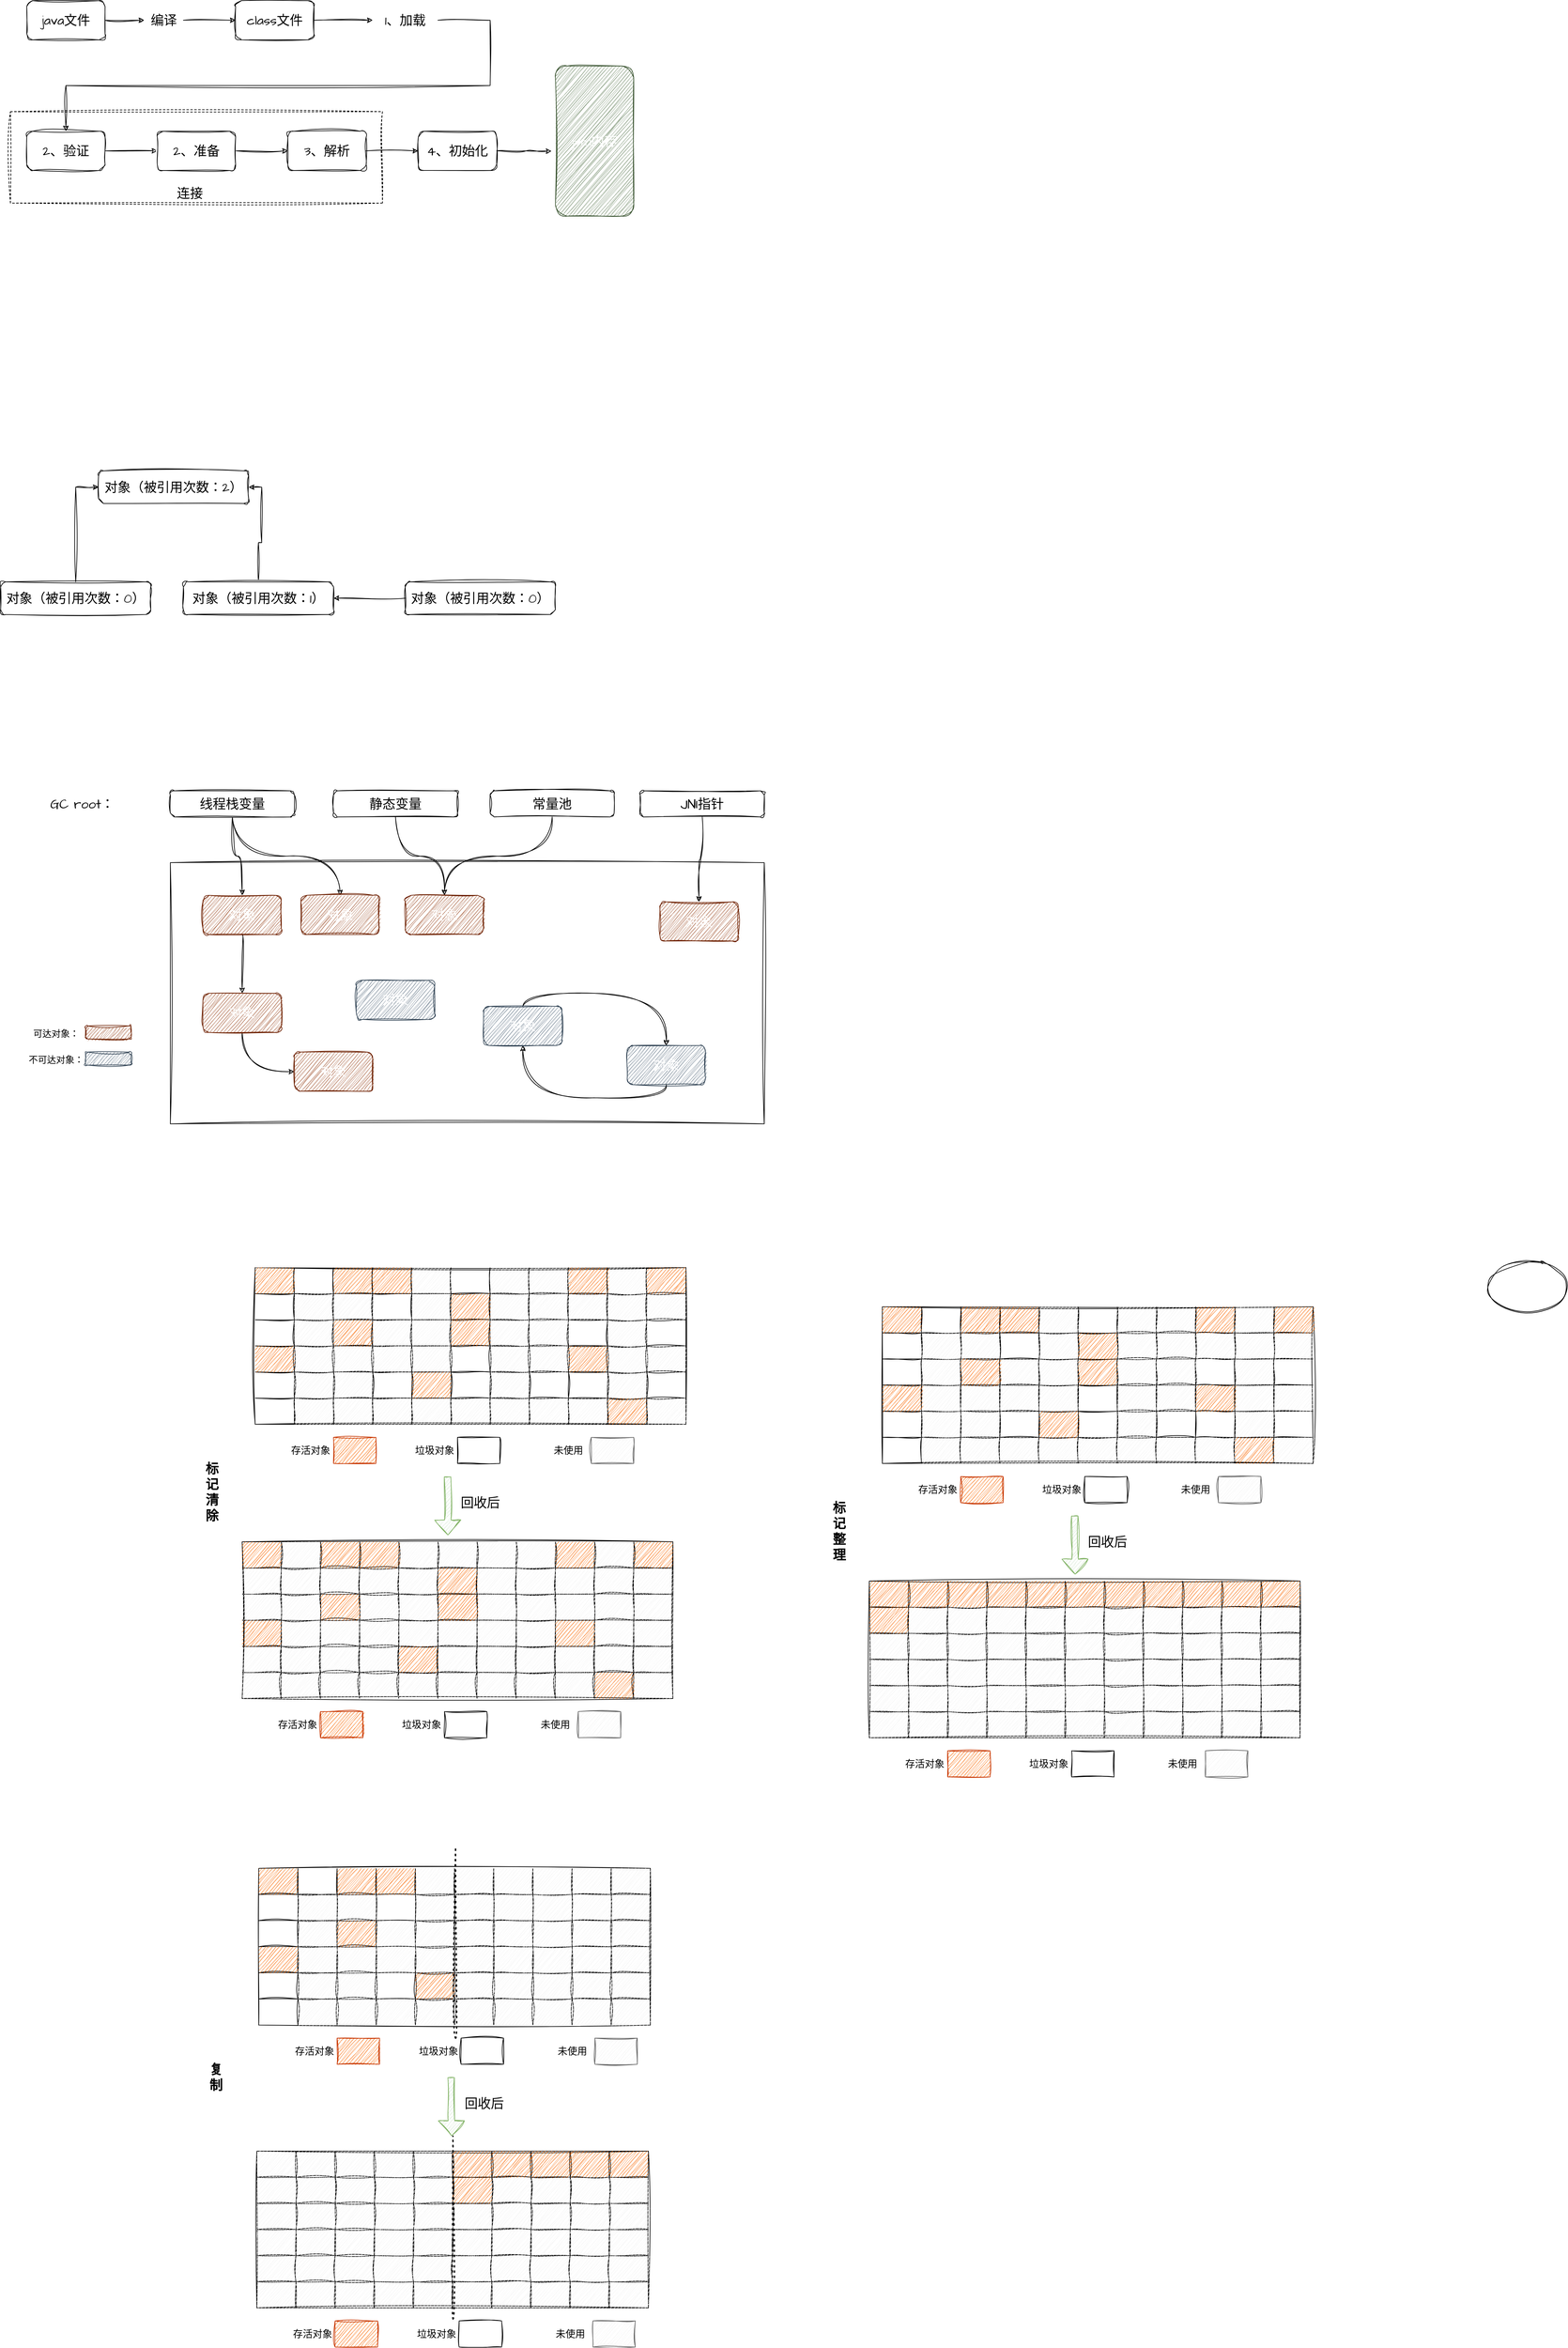 <mxfile version="21.4.0" type="device" pages="2">
  <diagram id="rcUU1jMKniNGSIla7bZP" name="Page-1">
    <mxGraphModel dx="1418" dy="828" grid="1" gridSize="10" guides="1" tooltips="1" connect="1" arrows="1" fold="1" page="1" pageScale="1" pageWidth="2339" pageHeight="3300" math="0" shadow="0">
      <root>
        <mxCell id="0" />
        <mxCell id="1" parent="0" />
        <mxCell id="vK6XL-ncyc8ay-Ep1rZ7-45" value="" style="rounded=0;whiteSpace=wrap;html=1;sketch=1;hachureGap=4;jiggle=2;curveFitting=1;fontFamily=Architects Daughter;fontSource=https%3A%2F%2Ffonts.googleapis.com%2Fcss%3Ffamily%3DArchitects%2BDaughter;fontSize=20;" vertex="1" parent="1">
          <mxGeometry x="480" y="1830" width="910" height="400" as="geometry" />
        </mxCell>
        <mxCell id="vK6XL-ncyc8ay-Ep1rZ7-29" value="" style="rounded=0;whiteSpace=wrap;html=1;sketch=1;hachureGap=4;jiggle=2;curveFitting=1;fontFamily=Architects Daughter;fontSource=https%3A%2F%2Ffonts.googleapis.com%2Fcss%3Ffamily%3DArchitects%2BDaughter;fontSize=20;dashed=1;" vertex="1" parent="1">
          <mxGeometry x="235" y="680" width="570" height="140" as="geometry" />
        </mxCell>
        <mxCell id="8Pf5PgTALsxzzQkopgBv-10" style="edgeStyle=orthogonalEdgeStyle;rounded=0;sketch=1;hachureGap=4;jiggle=2;curveFitting=1;orthogonalLoop=1;jettySize=auto;html=1;exitX=1;exitY=0.5;exitDx=0;exitDy=0;entryX=0;entryY=0.5;entryDx=0;entryDy=0;fontFamily=Architects Daughter;fontSource=https%3A%2F%2Ffonts.googleapis.com%2Fcss%3Ffamily%3DArchitects%2BDaughter;fontSize=16;" parent="1" source="8Pf5PgTALsxzzQkopgBv-12" target="8Pf5PgTALsxzzQkopgBv-9" edge="1">
          <mxGeometry relative="1" as="geometry" />
        </mxCell>
        <mxCell id="8Pf5PgTALsxzzQkopgBv-8" value="java文件" style="rounded=1;whiteSpace=wrap;html=1;sketch=1;hachureGap=4;jiggle=2;curveFitting=1;fontFamily=Architects Daughter;fontSource=https%3A%2F%2Ffonts.googleapis.com%2Fcss%3Ffamily%3DArchitects%2BDaughter;fontSize=20;" parent="1" vertex="1">
          <mxGeometry x="260" y="510" width="120" height="60" as="geometry" />
        </mxCell>
        <mxCell id="vK6XL-ncyc8ay-Ep1rZ7-24" style="edgeStyle=orthogonalEdgeStyle;rounded=0;sketch=1;hachureGap=4;jiggle=2;curveFitting=1;orthogonalLoop=1;jettySize=auto;html=1;exitX=1;exitY=0.5;exitDx=0;exitDy=0;entryX=0.5;entryY=0;entryDx=0;entryDy=0;fontFamily=Architects Daughter;fontSource=https%3A%2F%2Ffonts.googleapis.com%2Fcss%3Ffamily%3DArchitects%2BDaughter;fontSize=16;" edge="1" parent="1" source="vK6XL-ncyc8ay-Ep1rZ7-28" target="vK6XL-ncyc8ay-Ep1rZ7-1">
          <mxGeometry relative="1" as="geometry">
            <Array as="points">
              <mxPoint x="970" y="540" />
              <mxPoint x="970" y="640" />
              <mxPoint x="320" y="640" />
            </Array>
          </mxGeometry>
        </mxCell>
        <mxCell id="8Pf5PgTALsxzzQkopgBv-9" value="class文件" style="rounded=1;whiteSpace=wrap;html=1;sketch=1;hachureGap=4;jiggle=2;curveFitting=1;fontFamily=Architects Daughter;fontSource=https%3A%2F%2Ffonts.googleapis.com%2Fcss%3Ffamily%3DArchitects%2BDaughter;fontSize=20;" parent="1" vertex="1">
          <mxGeometry x="580" y="510" width="120" height="60" as="geometry" />
        </mxCell>
        <mxCell id="8Pf5PgTALsxzzQkopgBv-11" value="" style="edgeStyle=orthogonalEdgeStyle;rounded=0;sketch=1;hachureGap=4;jiggle=2;curveFitting=1;orthogonalLoop=1;jettySize=auto;html=1;exitX=1;exitY=0.5;exitDx=0;exitDy=0;entryX=0;entryY=0.5;entryDx=0;entryDy=0;fontFamily=Architects Daughter;fontSource=https%3A%2F%2Ffonts.googleapis.com%2Fcss%3Ffamily%3DArchitects%2BDaughter;fontSize=16;" parent="1" source="8Pf5PgTALsxzzQkopgBv-8" target="8Pf5PgTALsxzzQkopgBv-12" edge="1">
          <mxGeometry relative="1" as="geometry">
            <mxPoint x="380" y="540" as="sourcePoint" />
            <mxPoint x="560" y="540" as="targetPoint" />
          </mxGeometry>
        </mxCell>
        <mxCell id="8Pf5PgTALsxzzQkopgBv-12" value="编译" style="text;html=1;strokeColor=none;fillColor=none;align=center;verticalAlign=middle;whiteSpace=wrap;rounded=0;fontSize=20;fontFamily=Architects Daughter;" parent="1" vertex="1">
          <mxGeometry x="440" y="525" width="60" height="30" as="geometry" />
        </mxCell>
        <mxCell id="8Pf5PgTALsxzzQkopgBv-13" value="jvm内存" style="rounded=1;whiteSpace=wrap;html=1;sketch=1;hachureGap=4;jiggle=2;curveFitting=1;fontFamily=Architects Daughter;fontSource=https%3A%2F%2Ffonts.googleapis.com%2Fcss%3Ffamily%3DArchitects%2BDaughter;fontSize=20;fillColor=#6d8764;fontColor=#ffffff;strokeColor=#3A5431;" parent="1" vertex="1">
          <mxGeometry x="1070" y="610" width="120" height="230" as="geometry" />
        </mxCell>
        <mxCell id="vK6XL-ncyc8ay-Ep1rZ7-14" value="" style="edgeStyle=orthogonalEdgeStyle;rounded=0;sketch=1;hachureGap=4;jiggle=2;curveFitting=1;orthogonalLoop=1;jettySize=auto;html=1;fontFamily=Architects Daughter;fontSource=https%3A%2F%2Ffonts.googleapis.com%2Fcss%3Ffamily%3DArchitects%2BDaughter;fontSize=16;" edge="1" parent="1" source="vK6XL-ncyc8ay-Ep1rZ7-1" target="vK6XL-ncyc8ay-Ep1rZ7-13">
          <mxGeometry relative="1" as="geometry" />
        </mxCell>
        <mxCell id="vK6XL-ncyc8ay-Ep1rZ7-1" value="2、验证" style="whiteSpace=wrap;html=1;fontSize=20;fontFamily=Architects Daughter;rounded=1;sketch=1;hachureGap=4;jiggle=2;curveFitting=1;fontSource=https%3A%2F%2Ffonts.googleapis.com%2Fcss%3Ffamily%3DArchitects%2BDaughter;" vertex="1" parent="1">
          <mxGeometry x="260" y="710" width="120" height="60" as="geometry" />
        </mxCell>
        <mxCell id="vK6XL-ncyc8ay-Ep1rZ7-16" value="" style="edgeStyle=orthogonalEdgeStyle;rounded=0;sketch=1;hachureGap=4;jiggle=2;curveFitting=1;orthogonalLoop=1;jettySize=auto;html=1;fontFamily=Architects Daughter;fontSource=https%3A%2F%2Ffonts.googleapis.com%2Fcss%3Ffamily%3DArchitects%2BDaughter;fontSize=16;" edge="1" parent="1" source="vK6XL-ncyc8ay-Ep1rZ7-13" target="vK6XL-ncyc8ay-Ep1rZ7-15">
          <mxGeometry relative="1" as="geometry" />
        </mxCell>
        <mxCell id="vK6XL-ncyc8ay-Ep1rZ7-13" value="2、准备" style="whiteSpace=wrap;html=1;fontSize=20;fontFamily=Architects Daughter;rounded=1;sketch=1;hachureGap=4;jiggle=2;curveFitting=1;fontSource=https%3A%2F%2Ffonts.googleapis.com%2Fcss%3Ffamily%3DArchitects%2BDaughter;" vertex="1" parent="1">
          <mxGeometry x="460" y="710" width="120" height="60" as="geometry" />
        </mxCell>
        <mxCell id="vK6XL-ncyc8ay-Ep1rZ7-18" value="" style="edgeStyle=orthogonalEdgeStyle;rounded=0;sketch=1;hachureGap=4;jiggle=2;curveFitting=1;orthogonalLoop=1;jettySize=auto;html=1;fontFamily=Architects Daughter;fontSource=https%3A%2F%2Ffonts.googleapis.com%2Fcss%3Ffamily%3DArchitects%2BDaughter;fontSize=16;" edge="1" parent="1" source="vK6XL-ncyc8ay-Ep1rZ7-15" target="vK6XL-ncyc8ay-Ep1rZ7-17">
          <mxGeometry relative="1" as="geometry" />
        </mxCell>
        <mxCell id="vK6XL-ncyc8ay-Ep1rZ7-15" value="3、解析" style="whiteSpace=wrap;html=1;fontSize=20;fontFamily=Architects Daughter;rounded=1;sketch=1;hachureGap=4;jiggle=2;curveFitting=1;fontSource=https%3A%2F%2Ffonts.googleapis.com%2Fcss%3Ffamily%3DArchitects%2BDaughter;" vertex="1" parent="1">
          <mxGeometry x="660" y="710" width="120" height="60" as="geometry" />
        </mxCell>
        <mxCell id="vK6XL-ncyc8ay-Ep1rZ7-23" style="edgeStyle=orthogonalEdgeStyle;rounded=0;sketch=1;hachureGap=4;jiggle=2;curveFitting=1;orthogonalLoop=1;jettySize=auto;html=1;exitX=1;exitY=0.5;exitDx=0;exitDy=0;entryX=-0.05;entryY=0.567;entryDx=0;entryDy=0;entryPerimeter=0;fontFamily=Architects Daughter;fontSource=https%3A%2F%2Ffonts.googleapis.com%2Fcss%3Ffamily%3DArchitects%2BDaughter;fontSize=16;" edge="1" parent="1" source="vK6XL-ncyc8ay-Ep1rZ7-17" target="8Pf5PgTALsxzzQkopgBv-13">
          <mxGeometry relative="1" as="geometry" />
        </mxCell>
        <mxCell id="vK6XL-ncyc8ay-Ep1rZ7-17" value="4、初始化" style="whiteSpace=wrap;html=1;fontSize=20;fontFamily=Architects Daughter;rounded=1;sketch=1;hachureGap=4;jiggle=2;curveFitting=1;fontSource=https%3A%2F%2Ffonts.googleapis.com%2Fcss%3Ffamily%3DArchitects%2BDaughter;" vertex="1" parent="1">
          <mxGeometry x="860" y="710" width="120" height="60" as="geometry" />
        </mxCell>
        <mxCell id="vK6XL-ncyc8ay-Ep1rZ7-27" value="" style="edgeStyle=orthogonalEdgeStyle;rounded=0;sketch=1;hachureGap=4;jiggle=2;curveFitting=1;orthogonalLoop=1;jettySize=auto;html=1;exitX=1;exitY=0.5;exitDx=0;exitDy=0;entryX=0;entryY=0.5;entryDx=0;entryDy=0;fontFamily=Architects Daughter;fontSource=https%3A%2F%2Ffonts.googleapis.com%2Fcss%3Ffamily%3DArchitects%2BDaughter;fontSize=16;" edge="1" parent="1" source="8Pf5PgTALsxzzQkopgBv-9" target="vK6XL-ncyc8ay-Ep1rZ7-28">
          <mxGeometry relative="1" as="geometry">
            <mxPoint x="700" y="540" as="sourcePoint" />
            <mxPoint x="320" y="710" as="targetPoint" />
            <Array as="points" />
          </mxGeometry>
        </mxCell>
        <mxCell id="vK6XL-ncyc8ay-Ep1rZ7-28" value="1、加载" style="text;html=1;strokeColor=none;fillColor=none;align=center;verticalAlign=middle;whiteSpace=wrap;rounded=0;fontSize=20;fontFamily=Architects Daughter;" vertex="1" parent="1">
          <mxGeometry x="790" y="525" width="100" height="30" as="geometry" />
        </mxCell>
        <mxCell id="vK6XL-ncyc8ay-Ep1rZ7-30" value="连接" style="text;html=1;strokeColor=none;fillColor=none;align=center;verticalAlign=middle;whiteSpace=wrap;rounded=0;fontSize=20;fontFamily=Architects Daughter;" vertex="1" parent="1">
          <mxGeometry x="480" y="790" width="60" height="30" as="geometry" />
        </mxCell>
        <mxCell id="vK6XL-ncyc8ay-Ep1rZ7-33" value="对象（被引用次数：2）" style="whiteSpace=wrap;html=1;fontSize=20;fontFamily=Architects Daughter;rounded=1;sketch=1;hachureGap=4;jiggle=2;curveFitting=1;fontSource=https%3A%2F%2Ffonts.googleapis.com%2Fcss%3Ffamily%3DArchitects%2BDaughter;" vertex="1" parent="1">
          <mxGeometry x="370" y="1230" width="230" height="50" as="geometry" />
        </mxCell>
        <mxCell id="vK6XL-ncyc8ay-Ep1rZ7-35" style="edgeStyle=orthogonalEdgeStyle;rounded=0;sketch=1;hachureGap=4;jiggle=2;curveFitting=1;orthogonalLoop=1;jettySize=auto;html=1;exitX=0.5;exitY=0;exitDx=0;exitDy=0;entryX=0;entryY=0.5;entryDx=0;entryDy=0;fontFamily=Architects Daughter;fontSource=https%3A%2F%2Ffonts.googleapis.com%2Fcss%3Ffamily%3DArchitects%2BDaughter;fontSize=16;" edge="1" parent="1" source="vK6XL-ncyc8ay-Ep1rZ7-34" target="vK6XL-ncyc8ay-Ep1rZ7-33">
          <mxGeometry relative="1" as="geometry" />
        </mxCell>
        <mxCell id="vK6XL-ncyc8ay-Ep1rZ7-34" value="对象（被引用次数：0）" style="whiteSpace=wrap;html=1;fontSize=20;fontFamily=Architects Daughter;rounded=1;sketch=1;hachureGap=4;jiggle=2;curveFitting=1;fontSource=https%3A%2F%2Ffonts.googleapis.com%2Fcss%3Ffamily%3DArchitects%2BDaughter;" vertex="1" parent="1">
          <mxGeometry x="220" y="1400" width="230" height="50" as="geometry" />
        </mxCell>
        <mxCell id="vK6XL-ncyc8ay-Ep1rZ7-37" style="edgeStyle=orthogonalEdgeStyle;rounded=0;sketch=1;hachureGap=4;jiggle=2;curveFitting=1;orthogonalLoop=1;jettySize=auto;html=1;exitX=0.5;exitY=0;exitDx=0;exitDy=0;entryX=1;entryY=0.5;entryDx=0;entryDy=0;fontFamily=Architects Daughter;fontSource=https%3A%2F%2Ffonts.googleapis.com%2Fcss%3Ffamily%3DArchitects%2BDaughter;fontSize=16;" edge="1" parent="1" source="vK6XL-ncyc8ay-Ep1rZ7-36" target="vK6XL-ncyc8ay-Ep1rZ7-33">
          <mxGeometry relative="1" as="geometry" />
        </mxCell>
        <mxCell id="vK6XL-ncyc8ay-Ep1rZ7-36" value="对象（被引用次数：1）" style="whiteSpace=wrap;html=1;fontSize=20;fontFamily=Architects Daughter;rounded=1;sketch=1;hachureGap=4;jiggle=2;curveFitting=1;fontSource=https%3A%2F%2Ffonts.googleapis.com%2Fcss%3Ffamily%3DArchitects%2BDaughter;" vertex="1" parent="1">
          <mxGeometry x="500" y="1400" width="230" height="50" as="geometry" />
        </mxCell>
        <mxCell id="vK6XL-ncyc8ay-Ep1rZ7-39" style="edgeStyle=orthogonalEdgeStyle;rounded=0;sketch=1;hachureGap=4;jiggle=2;curveFitting=1;orthogonalLoop=1;jettySize=auto;html=1;entryX=1;entryY=0.5;entryDx=0;entryDy=0;fontFamily=Architects Daughter;fontSource=https%3A%2F%2Ffonts.googleapis.com%2Fcss%3Ffamily%3DArchitects%2BDaughter;fontSize=16;" edge="1" parent="1" source="vK6XL-ncyc8ay-Ep1rZ7-38" target="vK6XL-ncyc8ay-Ep1rZ7-36">
          <mxGeometry relative="1" as="geometry" />
        </mxCell>
        <mxCell id="vK6XL-ncyc8ay-Ep1rZ7-38" value="对象（被引用次数：0）" style="whiteSpace=wrap;html=1;fontSize=20;fontFamily=Architects Daughter;rounded=1;sketch=1;hachureGap=4;jiggle=2;curveFitting=1;fontSource=https%3A%2F%2Ffonts.googleapis.com%2Fcss%3Ffamily%3DArchitects%2BDaughter;" vertex="1" parent="1">
          <mxGeometry x="840" y="1400" width="230" height="50" as="geometry" />
        </mxCell>
        <mxCell id="vK6XL-ncyc8ay-Ep1rZ7-50" style="edgeStyle=orthogonalEdgeStyle;rounded=0;sketch=1;hachureGap=4;jiggle=2;curveFitting=1;orthogonalLoop=1;jettySize=auto;html=1;exitX=0.5;exitY=1;exitDx=0;exitDy=0;entryX=0.5;entryY=0;entryDx=0;entryDy=0;fontFamily=Architects Daughter;fontSource=https%3A%2F%2Ffonts.googleapis.com%2Fcss%3Ffamily%3DArchitects%2BDaughter;fontSize=16;curved=1;" edge="1" parent="1" source="vK6XL-ncyc8ay-Ep1rZ7-40" target="vK6XL-ncyc8ay-Ep1rZ7-46">
          <mxGeometry relative="1" as="geometry" />
        </mxCell>
        <mxCell id="vK6XL-ncyc8ay-Ep1rZ7-51" style="edgeStyle=orthogonalEdgeStyle;rounded=0;sketch=1;hachureGap=4;jiggle=2;curveFitting=1;orthogonalLoop=1;jettySize=auto;html=1;exitX=0.5;exitY=1;exitDx=0;exitDy=0;entryX=0.5;entryY=0;entryDx=0;entryDy=0;fontFamily=Architects Daughter;fontSource=https%3A%2F%2Ffonts.googleapis.com%2Fcss%3Ffamily%3DArchitects%2BDaughter;fontSize=16;curved=1;" edge="1" parent="1" source="vK6XL-ncyc8ay-Ep1rZ7-40" target="vK6XL-ncyc8ay-Ep1rZ7-47">
          <mxGeometry relative="1" as="geometry" />
        </mxCell>
        <mxCell id="vK6XL-ncyc8ay-Ep1rZ7-40" value="线程栈变量" style="whiteSpace=wrap;html=1;fontSize=20;fontFamily=Architects Daughter;rounded=1;sketch=1;hachureGap=4;jiggle=2;curveFitting=1;fontSource=https%3A%2F%2Ffonts.googleapis.com%2Fcss%3Ffamily%3DArchitects%2BDaughter;" vertex="1" parent="1">
          <mxGeometry x="480" y="1720" width="190" height="40" as="geometry" />
        </mxCell>
        <mxCell id="vK6XL-ncyc8ay-Ep1rZ7-52" style="edgeStyle=orthogonalEdgeStyle;rounded=0;sketch=1;hachureGap=4;jiggle=2;curveFitting=1;orthogonalLoop=1;jettySize=auto;html=1;exitX=0.5;exitY=1;exitDx=0;exitDy=0;entryX=0.5;entryY=0;entryDx=0;entryDy=0;fontFamily=Architects Daughter;fontSource=https%3A%2F%2Ffonts.googleapis.com%2Fcss%3Ffamily%3DArchitects%2BDaughter;fontSize=16;curved=1;" edge="1" parent="1" source="vK6XL-ncyc8ay-Ep1rZ7-41" target="vK6XL-ncyc8ay-Ep1rZ7-48">
          <mxGeometry relative="1" as="geometry" />
        </mxCell>
        <mxCell id="vK6XL-ncyc8ay-Ep1rZ7-41" value="静态变量" style="whiteSpace=wrap;html=1;fontSize=20;fontFamily=Architects Daughter;rounded=1;sketch=1;hachureGap=4;jiggle=2;curveFitting=1;fontSource=https%3A%2F%2Ffonts.googleapis.com%2Fcss%3Ffamily%3DArchitects%2BDaughter;" vertex="1" parent="1">
          <mxGeometry x="730" y="1720" width="190" height="40" as="geometry" />
        </mxCell>
        <mxCell id="vK6XL-ncyc8ay-Ep1rZ7-54" style="edgeStyle=orthogonalEdgeStyle;curved=1;rounded=0;sketch=1;hachureGap=4;jiggle=2;curveFitting=1;orthogonalLoop=1;jettySize=auto;html=1;exitX=0.5;exitY=1;exitDx=0;exitDy=0;entryX=0.5;entryY=0;entryDx=0;entryDy=0;fontFamily=Architects Daughter;fontSource=https%3A%2F%2Ffonts.googleapis.com%2Fcss%3Ffamily%3DArchitects%2BDaughter;fontSize=16;" edge="1" parent="1" source="vK6XL-ncyc8ay-Ep1rZ7-42" target="vK6XL-ncyc8ay-Ep1rZ7-48">
          <mxGeometry relative="1" as="geometry" />
        </mxCell>
        <mxCell id="vK6XL-ncyc8ay-Ep1rZ7-42" value="常量池" style="whiteSpace=wrap;html=1;fontSize=20;fontFamily=Architects Daughter;rounded=1;sketch=1;hachureGap=4;jiggle=2;curveFitting=1;fontSource=https%3A%2F%2Ffonts.googleapis.com%2Fcss%3Ffamily%3DArchitects%2BDaughter;" vertex="1" parent="1">
          <mxGeometry x="970" y="1720" width="190" height="40" as="geometry" />
        </mxCell>
        <mxCell id="vK6XL-ncyc8ay-Ep1rZ7-55" style="edgeStyle=orthogonalEdgeStyle;curved=1;rounded=0;sketch=1;hachureGap=4;jiggle=2;curveFitting=1;orthogonalLoop=1;jettySize=auto;html=1;entryX=0.5;entryY=0;entryDx=0;entryDy=0;fontFamily=Architects Daughter;fontSource=https%3A%2F%2Ffonts.googleapis.com%2Fcss%3Ffamily%3DArchitects%2BDaughter;fontSize=16;" edge="1" parent="1" source="vK6XL-ncyc8ay-Ep1rZ7-43" target="vK6XL-ncyc8ay-Ep1rZ7-49">
          <mxGeometry relative="1" as="geometry" />
        </mxCell>
        <mxCell id="vK6XL-ncyc8ay-Ep1rZ7-43" value="JNI指针" style="whiteSpace=wrap;html=1;fontSize=20;fontFamily=Architects Daughter;rounded=1;sketch=1;hachureGap=4;jiggle=2;curveFitting=1;fontSource=https%3A%2F%2Ffonts.googleapis.com%2Fcss%3Ffamily%3DArchitects%2BDaughter;" vertex="1" parent="1">
          <mxGeometry x="1200" y="1720" width="190" height="40" as="geometry" />
        </mxCell>
        <mxCell id="vK6XL-ncyc8ay-Ep1rZ7-44" value="GC root：" style="text;html=1;strokeColor=none;fillColor=none;align=center;verticalAlign=middle;whiteSpace=wrap;rounded=0;fontSize=20;fontFamily=Architects Daughter;" vertex="1" parent="1">
          <mxGeometry x="270" y="1725" width="150" height="30" as="geometry" />
        </mxCell>
        <mxCell id="vK6XL-ncyc8ay-Ep1rZ7-59" style="edgeStyle=orthogonalEdgeStyle;curved=1;rounded=0;sketch=1;hachureGap=4;jiggle=2;curveFitting=1;orthogonalLoop=1;jettySize=auto;html=1;exitX=0.5;exitY=1;exitDx=0;exitDy=0;entryX=0.5;entryY=0;entryDx=0;entryDy=0;fontFamily=Architects Daughter;fontSource=https%3A%2F%2Ffonts.googleapis.com%2Fcss%3Ffamily%3DArchitects%2BDaughter;fontSize=16;" edge="1" parent="1" source="vK6XL-ncyc8ay-Ep1rZ7-46" target="vK6XL-ncyc8ay-Ep1rZ7-56">
          <mxGeometry relative="1" as="geometry" />
        </mxCell>
        <mxCell id="vK6XL-ncyc8ay-Ep1rZ7-46" value="对象" style="whiteSpace=wrap;html=1;fontSize=20;fontFamily=Architects Daughter;rounded=1;sketch=1;hachureGap=4;jiggle=2;curveFitting=1;fontSource=https%3A%2F%2Ffonts.googleapis.com%2Fcss%3Ffamily%3DArchitects%2BDaughter;fillColor=#a0522d;fontColor=#ffffff;strokeColor=#6D1F00;" vertex="1" parent="1">
          <mxGeometry x="530" y="1880" width="120" height="60" as="geometry" />
        </mxCell>
        <mxCell id="vK6XL-ncyc8ay-Ep1rZ7-47" value="对象" style="whiteSpace=wrap;html=1;fontSize=20;fontFamily=Architects Daughter;rounded=1;sketch=1;hachureGap=4;jiggle=2;curveFitting=1;fontSource=https%3A%2F%2Ffonts.googleapis.com%2Fcss%3Ffamily%3DArchitects%2BDaughter;fillColor=#a0522d;fontColor=#ffffff;strokeColor=#6D1F00;" vertex="1" parent="1">
          <mxGeometry x="680" y="1880" width="120" height="60" as="geometry" />
        </mxCell>
        <mxCell id="vK6XL-ncyc8ay-Ep1rZ7-48" value="对象" style="whiteSpace=wrap;html=1;fontSize=20;fontFamily=Architects Daughter;rounded=1;sketch=1;hachureGap=4;jiggle=2;curveFitting=1;fontSource=https%3A%2F%2Ffonts.googleapis.com%2Fcss%3Ffamily%3DArchitects%2BDaughter;fillColor=#a0522d;fontColor=#ffffff;strokeColor=#6D1F00;" vertex="1" parent="1">
          <mxGeometry x="840" y="1880" width="120" height="60" as="geometry" />
        </mxCell>
        <mxCell id="vK6XL-ncyc8ay-Ep1rZ7-49" value="对象" style="whiteSpace=wrap;html=1;fontSize=20;fontFamily=Architects Daughter;rounded=1;sketch=1;hachureGap=4;jiggle=2;curveFitting=1;fontSource=https%3A%2F%2Ffonts.googleapis.com%2Fcss%3Ffamily%3DArchitects%2BDaughter;fillColor=#a0522d;fontColor=#ffffff;strokeColor=#6D1F00;" vertex="1" parent="1">
          <mxGeometry x="1230" y="1890" width="120" height="60" as="geometry" />
        </mxCell>
        <mxCell id="vK6XL-ncyc8ay-Ep1rZ7-60" style="edgeStyle=orthogonalEdgeStyle;curved=1;rounded=0;sketch=1;hachureGap=4;jiggle=2;curveFitting=1;orthogonalLoop=1;jettySize=auto;html=1;exitX=0.5;exitY=1;exitDx=0;exitDy=0;entryX=0;entryY=0.5;entryDx=0;entryDy=0;fontFamily=Architects Daughter;fontSource=https%3A%2F%2Ffonts.googleapis.com%2Fcss%3Ffamily%3DArchitects%2BDaughter;fontSize=16;" edge="1" parent="1" source="vK6XL-ncyc8ay-Ep1rZ7-56" target="vK6XL-ncyc8ay-Ep1rZ7-57">
          <mxGeometry relative="1" as="geometry" />
        </mxCell>
        <mxCell id="vK6XL-ncyc8ay-Ep1rZ7-56" value="对象" style="whiteSpace=wrap;html=1;fontSize=20;fontFamily=Architects Daughter;rounded=1;sketch=1;hachureGap=4;jiggle=2;curveFitting=1;fontSource=https%3A%2F%2Ffonts.googleapis.com%2Fcss%3Ffamily%3DArchitects%2BDaughter;fillColor=#a0522d;fontColor=#ffffff;strokeColor=#6D1F00;" vertex="1" parent="1">
          <mxGeometry x="530" y="2030" width="120" height="60" as="geometry" />
        </mxCell>
        <mxCell id="vK6XL-ncyc8ay-Ep1rZ7-57" value="对象" style="whiteSpace=wrap;html=1;fontSize=20;fontFamily=Architects Daughter;rounded=1;sketch=1;hachureGap=4;jiggle=2;curveFitting=1;fontSource=https%3A%2F%2Ffonts.googleapis.com%2Fcss%3Ffamily%3DArchitects%2BDaughter;fillColor=#a0522d;fontColor=#ffffff;strokeColor=#6D1F00;" vertex="1" parent="1">
          <mxGeometry x="670" y="2120" width="120" height="60" as="geometry" />
        </mxCell>
        <mxCell id="vK6XL-ncyc8ay-Ep1rZ7-63" style="edgeStyle=orthogonalEdgeStyle;curved=1;rounded=0;sketch=1;hachureGap=4;jiggle=2;curveFitting=1;orthogonalLoop=1;jettySize=auto;html=1;exitX=0.5;exitY=1;exitDx=0;exitDy=0;entryX=0.5;entryY=1;entryDx=0;entryDy=0;fontFamily=Architects Daughter;fontSource=https%3A%2F%2Ffonts.googleapis.com%2Fcss%3Ffamily%3DArchitects%2BDaughter;fontSize=16;" edge="1" parent="1" source="vK6XL-ncyc8ay-Ep1rZ7-58" target="vK6XL-ncyc8ay-Ep1rZ7-61">
          <mxGeometry relative="1" as="geometry" />
        </mxCell>
        <mxCell id="vK6XL-ncyc8ay-Ep1rZ7-58" value="对象" style="whiteSpace=wrap;html=1;fontSize=20;fontFamily=Architects Daughter;rounded=1;sketch=1;hachureGap=4;jiggle=2;curveFitting=1;fontSource=https%3A%2F%2Ffonts.googleapis.com%2Fcss%3Ffamily%3DArchitects%2BDaughter;fillColor=#647687;fontColor=#ffffff;strokeColor=#314354;" vertex="1" parent="1">
          <mxGeometry x="1180" y="2110" width="120" height="60" as="geometry" />
        </mxCell>
        <mxCell id="vK6XL-ncyc8ay-Ep1rZ7-62" style="edgeStyle=orthogonalEdgeStyle;curved=1;rounded=0;sketch=1;hachureGap=4;jiggle=2;curveFitting=1;orthogonalLoop=1;jettySize=auto;html=1;exitX=0.5;exitY=0;exitDx=0;exitDy=0;entryX=0.5;entryY=0;entryDx=0;entryDy=0;fontFamily=Architects Daughter;fontSource=https%3A%2F%2Ffonts.googleapis.com%2Fcss%3Ffamily%3DArchitects%2BDaughter;fontSize=16;" edge="1" parent="1" source="vK6XL-ncyc8ay-Ep1rZ7-61" target="vK6XL-ncyc8ay-Ep1rZ7-58">
          <mxGeometry relative="1" as="geometry" />
        </mxCell>
        <mxCell id="vK6XL-ncyc8ay-Ep1rZ7-61" value="对象" style="whiteSpace=wrap;html=1;fontSize=20;fontFamily=Architects Daughter;rounded=1;sketch=1;hachureGap=4;jiggle=2;curveFitting=1;fontSource=https%3A%2F%2Ffonts.googleapis.com%2Fcss%3Ffamily%3DArchitects%2BDaughter;fillColor=#647687;fontColor=#ffffff;strokeColor=#314354;" vertex="1" parent="1">
          <mxGeometry x="960" y="2050" width="120" height="60" as="geometry" />
        </mxCell>
        <mxCell id="vK6XL-ncyc8ay-Ep1rZ7-64" value="对象" style="whiteSpace=wrap;html=1;fontSize=20;fontFamily=Architects Daughter;rounded=1;sketch=1;hachureGap=4;jiggle=2;curveFitting=1;fontSource=https%3A%2F%2Ffonts.googleapis.com%2Fcss%3Ffamily%3DArchitects%2BDaughter;fillColor=#647687;fontColor=#ffffff;strokeColor=#314354;" vertex="1" parent="1">
          <mxGeometry x="765" y="2010" width="120" height="60" as="geometry" />
        </mxCell>
        <mxCell id="vK6XL-ncyc8ay-Ep1rZ7-65" value="" style="whiteSpace=wrap;html=1;fontSize=20;fontFamily=Architects Daughter;rounded=1;sketch=1;hachureGap=4;jiggle=2;curveFitting=1;fontSource=https%3A%2F%2Ffonts.googleapis.com%2Fcss%3Ffamily%3DArchitects%2BDaughter;fillColor=#a0522d;fontColor=#ffffff;strokeColor=#6D1F00;" vertex="1" parent="1">
          <mxGeometry x="350" y="2080" width="70" height="20" as="geometry" />
        </mxCell>
        <mxCell id="vK6XL-ncyc8ay-Ep1rZ7-68" value="可达对象：" style="text;html=1;strokeColor=none;fillColor=none;align=center;verticalAlign=middle;whiteSpace=wrap;rounded=0;fontSize=14;fontFamily=Architects Daughter;" vertex="1" parent="1">
          <mxGeometry x="260" y="2080" width="90" height="25" as="geometry" />
        </mxCell>
        <mxCell id="vK6XL-ncyc8ay-Ep1rZ7-69" value="不可达对象：" style="text;html=1;strokeColor=none;fillColor=none;align=center;verticalAlign=middle;whiteSpace=wrap;rounded=0;fontSize=14;fontFamily=Architects Daughter;" vertex="1" parent="1">
          <mxGeometry x="260" y="2120" width="90" height="25" as="geometry" />
        </mxCell>
        <mxCell id="vK6XL-ncyc8ay-Ep1rZ7-71" value="" style="whiteSpace=wrap;html=1;fontSize=20;fontFamily=Architects Daughter;rounded=1;sketch=1;hachureGap=4;jiggle=2;curveFitting=1;fontSource=https%3A%2F%2Ffonts.googleapis.com%2Fcss%3Ffamily%3DArchitects%2BDaughter;fillColor=#647687;fontColor=#ffffff;strokeColor=#314354;" vertex="1" parent="1">
          <mxGeometry x="350" y="2120" width="70" height="20" as="geometry" />
        </mxCell>
        <mxCell id="vK6XL-ncyc8ay-Ep1rZ7-198" value="" style="shape=table;startSize=0;container=1;collapsible=0;childLayout=tableLayout;fontSize=16;sketch=1;hachureGap=4;jiggle=2;curveFitting=1;fontFamily=Architects Daughter;fontSource=https%3A%2F%2Ffonts.googleapis.com%2Fcss%3Ffamily%3DArchitects%2BDaughter;fillColor=none;" vertex="1" parent="1">
          <mxGeometry x="610" y="2450" width="660" height="240" as="geometry" />
        </mxCell>
        <mxCell id="vK6XL-ncyc8ay-Ep1rZ7-199" value="" style="shape=tableRow;horizontal=0;startSize=0;swimlaneHead=0;swimlaneBody=0;strokeColor=inherit;top=0;left=0;bottom=0;right=0;collapsible=0;dropTarget=0;fillColor=none;points=[[0,0.5],[1,0.5]];portConstraint=eastwest;fontSize=16;sketch=1;hachureGap=4;jiggle=2;curveFitting=1;fontFamily=Architects Daughter;fontSource=https%3A%2F%2Ffonts.googleapis.com%2Fcss%3Ffamily%3DArchitects%2BDaughter;" vertex="1" parent="vK6XL-ncyc8ay-Ep1rZ7-198">
          <mxGeometry width="660" height="40" as="geometry" />
        </mxCell>
        <mxCell id="vK6XL-ncyc8ay-Ep1rZ7-200" value="" style="shape=partialRectangle;html=1;whiteSpace=wrap;connectable=0;strokeColor=#C73500;overflow=hidden;fillColor=#fa6800;top=0;left=0;bottom=0;right=0;pointerEvents=1;fontSize=16;sketch=1;hachureGap=4;jiggle=2;curveFitting=1;fontFamily=Architects Daughter;fontSource=https%3A%2F%2Ffonts.googleapis.com%2Fcss%3Ffamily%3DArchitects%2BDaughter;fontColor=#000000;" vertex="1" parent="vK6XL-ncyc8ay-Ep1rZ7-199">
          <mxGeometry width="60" height="40" as="geometry">
            <mxRectangle width="60" height="40" as="alternateBounds" />
          </mxGeometry>
        </mxCell>
        <mxCell id="vK6XL-ncyc8ay-Ep1rZ7-201" value="" style="shape=partialRectangle;html=1;whiteSpace=wrap;connectable=0;strokeColor=inherit;overflow=hidden;fillColor=none;top=0;left=0;bottom=0;right=0;pointerEvents=1;fontSize=16;sketch=1;hachureGap=4;jiggle=2;curveFitting=1;fontFamily=Architects Daughter;fontSource=https%3A%2F%2Ffonts.googleapis.com%2Fcss%3Ffamily%3DArchitects%2BDaughter;" vertex="1" parent="vK6XL-ncyc8ay-Ep1rZ7-199">
          <mxGeometry x="60" width="60" height="40" as="geometry">
            <mxRectangle width="60" height="40" as="alternateBounds" />
          </mxGeometry>
        </mxCell>
        <mxCell id="vK6XL-ncyc8ay-Ep1rZ7-254" style="shape=partialRectangle;html=1;whiteSpace=wrap;connectable=0;strokeColor=#C73500;overflow=hidden;fillColor=#fa6800;top=0;left=0;bottom=0;right=0;pointerEvents=1;fontSize=16;sketch=1;hachureGap=4;jiggle=2;curveFitting=1;fontFamily=Architects Daughter;fontSource=https%3A%2F%2Ffonts.googleapis.com%2Fcss%3Ffamily%3DArchitects%2BDaughter;fontColor=#000000;" vertex="1" parent="vK6XL-ncyc8ay-Ep1rZ7-199">
          <mxGeometry x="120" width="60" height="40" as="geometry">
            <mxRectangle width="60" height="40" as="alternateBounds" />
          </mxGeometry>
        </mxCell>
        <mxCell id="vK6XL-ncyc8ay-Ep1rZ7-202" value="" style="shape=partialRectangle;html=1;whiteSpace=wrap;connectable=0;strokeColor=#C73500;overflow=hidden;fillColor=#fa6800;top=0;left=0;bottom=0;right=0;pointerEvents=1;fontSize=16;sketch=1;hachureGap=4;jiggle=2;curveFitting=1;fontFamily=Architects Daughter;fontSource=https%3A%2F%2Ffonts.googleapis.com%2Fcss%3Ffamily%3DArchitects%2BDaughter;fontColor=#000000;" vertex="1" parent="vK6XL-ncyc8ay-Ep1rZ7-199">
          <mxGeometry x="180" width="60" height="40" as="geometry">
            <mxRectangle width="60" height="40" as="alternateBounds" />
          </mxGeometry>
        </mxCell>
        <mxCell id="vK6XL-ncyc8ay-Ep1rZ7-249" style="shape=partialRectangle;html=1;whiteSpace=wrap;connectable=0;strokeColor=#666666;overflow=hidden;fillColor=#f5f5f5;top=0;left=0;bottom=0;right=0;pointerEvents=1;fontSize=16;sketch=1;hachureGap=4;jiggle=2;curveFitting=1;fontFamily=Architects Daughter;fontSource=https%3A%2F%2Ffonts.googleapis.com%2Fcss%3Ffamily%3DArchitects%2BDaughter;fontColor=#333333;" vertex="1" parent="vK6XL-ncyc8ay-Ep1rZ7-199">
          <mxGeometry x="240" width="60" height="40" as="geometry">
            <mxRectangle width="60" height="40" as="alternateBounds" />
          </mxGeometry>
        </mxCell>
        <mxCell id="vK6XL-ncyc8ay-Ep1rZ7-244" style="shape=partialRectangle;html=1;whiteSpace=wrap;connectable=0;strokeColor=inherit;overflow=hidden;fillColor=none;top=0;left=0;bottom=0;right=0;pointerEvents=1;fontSize=16;sketch=1;hachureGap=4;jiggle=2;curveFitting=1;fontFamily=Architects Daughter;fontSource=https%3A%2F%2Ffonts.googleapis.com%2Fcss%3Ffamily%3DArchitects%2BDaughter;" vertex="1" parent="vK6XL-ncyc8ay-Ep1rZ7-199">
          <mxGeometry x="300" width="60" height="40" as="geometry">
            <mxRectangle width="60" height="40" as="alternateBounds" />
          </mxGeometry>
        </mxCell>
        <mxCell id="vK6XL-ncyc8ay-Ep1rZ7-239" style="shape=partialRectangle;html=1;whiteSpace=wrap;connectable=0;strokeColor=#666666;overflow=hidden;fillColor=#f5f5f5;top=0;left=0;bottom=0;right=0;pointerEvents=1;fontSize=16;sketch=1;hachureGap=4;jiggle=2;curveFitting=1;fontFamily=Architects Daughter;fontSource=https%3A%2F%2Ffonts.googleapis.com%2Fcss%3Ffamily%3DArchitects%2BDaughter;fontColor=#333333;" vertex="1" parent="vK6XL-ncyc8ay-Ep1rZ7-199">
          <mxGeometry x="360" width="60" height="40" as="geometry">
            <mxRectangle width="60" height="40" as="alternateBounds" />
          </mxGeometry>
        </mxCell>
        <mxCell id="vK6XL-ncyc8ay-Ep1rZ7-234" style="shape=partialRectangle;html=1;whiteSpace=wrap;connectable=0;strokeColor=#666666;overflow=hidden;fillColor=#f5f5f5;top=0;left=0;bottom=0;right=0;pointerEvents=1;fontSize=16;sketch=1;hachureGap=4;jiggle=2;curveFitting=1;fontFamily=Architects Daughter;fontSource=https%3A%2F%2Ffonts.googleapis.com%2Fcss%3Ffamily%3DArchitects%2BDaughter;fontColor=#333333;" vertex="1" parent="vK6XL-ncyc8ay-Ep1rZ7-199">
          <mxGeometry x="420" width="60" height="40" as="geometry">
            <mxRectangle width="60" height="40" as="alternateBounds" />
          </mxGeometry>
        </mxCell>
        <mxCell id="vK6XL-ncyc8ay-Ep1rZ7-217" style="shape=partialRectangle;html=1;whiteSpace=wrap;connectable=0;strokeColor=#C73500;overflow=hidden;fillColor=#fa6800;top=0;left=0;bottom=0;right=0;pointerEvents=1;fontSize=16;sketch=1;hachureGap=4;jiggle=2;curveFitting=1;fontFamily=Architects Daughter;fontSource=https%3A%2F%2Ffonts.googleapis.com%2Fcss%3Ffamily%3DArchitects%2BDaughter;fontColor=#000000;" vertex="1" parent="vK6XL-ncyc8ay-Ep1rZ7-199">
          <mxGeometry x="480" width="60" height="40" as="geometry">
            <mxRectangle width="60" height="40" as="alternateBounds" />
          </mxGeometry>
        </mxCell>
        <mxCell id="vK6XL-ncyc8ay-Ep1rZ7-214" style="shape=partialRectangle;html=1;whiteSpace=wrap;connectable=0;strokeColor=#666666;overflow=hidden;fillColor=#f5f5f5;top=0;left=0;bottom=0;right=0;pointerEvents=1;fontSize=16;sketch=1;hachureGap=4;jiggle=2;curveFitting=1;fontFamily=Architects Daughter;fontSource=https%3A%2F%2Ffonts.googleapis.com%2Fcss%3Ffamily%3DArchitects%2BDaughter;fontColor=#333333;" vertex="1" parent="vK6XL-ncyc8ay-Ep1rZ7-199">
          <mxGeometry x="540" width="60" height="40" as="geometry">
            <mxRectangle width="60" height="40" as="alternateBounds" />
          </mxGeometry>
        </mxCell>
        <mxCell id="vK6XL-ncyc8ay-Ep1rZ7-211" style="shape=partialRectangle;html=1;whiteSpace=wrap;connectable=0;strokeColor=#C73500;overflow=hidden;fillColor=#fa6800;top=0;left=0;bottom=0;right=0;pointerEvents=1;fontSize=16;sketch=1;hachureGap=4;jiggle=2;curveFitting=1;fontFamily=Architects Daughter;fontSource=https%3A%2F%2Ffonts.googleapis.com%2Fcss%3Ffamily%3DArchitects%2BDaughter;fontColor=#000000;" vertex="1" parent="vK6XL-ncyc8ay-Ep1rZ7-199">
          <mxGeometry x="600" width="60" height="40" as="geometry">
            <mxRectangle width="60" height="40" as="alternateBounds" />
          </mxGeometry>
        </mxCell>
        <mxCell id="vK6XL-ncyc8ay-Ep1rZ7-259" style="shape=tableRow;horizontal=0;startSize=0;swimlaneHead=0;swimlaneBody=0;strokeColor=inherit;top=0;left=0;bottom=0;right=0;collapsible=0;dropTarget=0;fillColor=none;points=[[0,0.5],[1,0.5]];portConstraint=eastwest;fontSize=16;sketch=1;hachureGap=4;jiggle=2;curveFitting=1;fontFamily=Architects Daughter;fontSource=https%3A%2F%2Ffonts.googleapis.com%2Fcss%3Ffamily%3DArchitects%2BDaughter;" vertex="1" parent="vK6XL-ncyc8ay-Ep1rZ7-198">
          <mxGeometry y="40" width="660" height="40" as="geometry" />
        </mxCell>
        <mxCell id="vK6XL-ncyc8ay-Ep1rZ7-260" style="shape=partialRectangle;html=1;whiteSpace=wrap;connectable=0;overflow=hidden;fillColor=none;top=0;left=0;bottom=0;right=0;pointerEvents=1;fontSize=16;sketch=1;hachureGap=4;jiggle=2;curveFitting=1;fontFamily=Architects Daughter;fontSource=https%3A%2F%2Ffonts.googleapis.com%2Fcss%3Ffamily%3DArchitects%2BDaughter;" vertex="1" parent="vK6XL-ncyc8ay-Ep1rZ7-259">
          <mxGeometry width="60" height="40" as="geometry">
            <mxRectangle width="60" height="40" as="alternateBounds" />
          </mxGeometry>
        </mxCell>
        <mxCell id="vK6XL-ncyc8ay-Ep1rZ7-261" style="shape=partialRectangle;html=1;whiteSpace=wrap;connectable=0;strokeColor=#666666;overflow=hidden;fillColor=#f5f5f5;top=0;left=0;bottom=0;right=0;pointerEvents=1;fontSize=16;sketch=1;hachureGap=4;jiggle=2;curveFitting=1;fontFamily=Architects Daughter;fontSource=https%3A%2F%2Ffonts.googleapis.com%2Fcss%3Ffamily%3DArchitects%2BDaughter;fontColor=#333333;" vertex="1" parent="vK6XL-ncyc8ay-Ep1rZ7-259">
          <mxGeometry x="60" width="60" height="40" as="geometry">
            <mxRectangle width="60" height="40" as="alternateBounds" />
          </mxGeometry>
        </mxCell>
        <mxCell id="vK6XL-ncyc8ay-Ep1rZ7-262" style="shape=partialRectangle;html=1;whiteSpace=wrap;connectable=0;strokeColor=#666666;overflow=hidden;fillColor=#f5f5f5;top=0;left=0;bottom=0;right=0;pointerEvents=1;fontSize=16;sketch=1;hachureGap=4;jiggle=2;curveFitting=1;fontFamily=Architects Daughter;fontSource=https%3A%2F%2Ffonts.googleapis.com%2Fcss%3Ffamily%3DArchitects%2BDaughter;fontColor=#333333;" vertex="1" parent="vK6XL-ncyc8ay-Ep1rZ7-259">
          <mxGeometry x="120" width="60" height="40" as="geometry">
            <mxRectangle width="60" height="40" as="alternateBounds" />
          </mxGeometry>
        </mxCell>
        <mxCell id="vK6XL-ncyc8ay-Ep1rZ7-263" style="shape=partialRectangle;html=1;whiteSpace=wrap;connectable=0;overflow=hidden;fillColor=none;top=0;left=0;bottom=0;right=0;pointerEvents=1;fontSize=16;sketch=1;hachureGap=4;jiggle=2;curveFitting=1;fontFamily=Architects Daughter;fontSource=https%3A%2F%2Ffonts.googleapis.com%2Fcss%3Ffamily%3DArchitects%2BDaughter;" vertex="1" parent="vK6XL-ncyc8ay-Ep1rZ7-259">
          <mxGeometry x="180" width="60" height="40" as="geometry">
            <mxRectangle width="60" height="40" as="alternateBounds" />
          </mxGeometry>
        </mxCell>
        <mxCell id="vK6XL-ncyc8ay-Ep1rZ7-264" style="shape=partialRectangle;html=1;whiteSpace=wrap;connectable=0;strokeColor=#666666;overflow=hidden;fillColor=#f5f5f5;top=0;left=0;bottom=0;right=0;pointerEvents=1;fontSize=16;sketch=1;hachureGap=4;jiggle=2;curveFitting=1;fontFamily=Architects Daughter;fontSource=https%3A%2F%2Ffonts.googleapis.com%2Fcss%3Ffamily%3DArchitects%2BDaughter;fontColor=#333333;" vertex="1" parent="vK6XL-ncyc8ay-Ep1rZ7-259">
          <mxGeometry x="240" width="60" height="40" as="geometry">
            <mxRectangle width="60" height="40" as="alternateBounds" />
          </mxGeometry>
        </mxCell>
        <mxCell id="vK6XL-ncyc8ay-Ep1rZ7-265" style="shape=partialRectangle;html=1;whiteSpace=wrap;connectable=0;strokeColor=#C73500;overflow=hidden;fillColor=#fa6800;top=0;left=0;bottom=0;right=0;pointerEvents=1;fontSize=16;sketch=1;hachureGap=4;jiggle=2;curveFitting=1;fontFamily=Architects Daughter;fontSource=https%3A%2F%2Ffonts.googleapis.com%2Fcss%3Ffamily%3DArchitects%2BDaughter;fontColor=#000000;" vertex="1" parent="vK6XL-ncyc8ay-Ep1rZ7-259">
          <mxGeometry x="300" width="60" height="40" as="geometry">
            <mxRectangle width="60" height="40" as="alternateBounds" />
          </mxGeometry>
        </mxCell>
        <mxCell id="vK6XL-ncyc8ay-Ep1rZ7-266" style="shape=partialRectangle;html=1;whiteSpace=wrap;connectable=0;strokeColor=#666666;overflow=hidden;fillColor=#f5f5f5;top=0;left=0;bottom=0;right=0;pointerEvents=1;fontSize=16;sketch=1;hachureGap=4;jiggle=2;curveFitting=1;fontFamily=Architects Daughter;fontSource=https%3A%2F%2Ffonts.googleapis.com%2Fcss%3Ffamily%3DArchitects%2BDaughter;fontColor=#333333;" vertex="1" parent="vK6XL-ncyc8ay-Ep1rZ7-259">
          <mxGeometry x="360" width="60" height="40" as="geometry">
            <mxRectangle width="60" height="40" as="alternateBounds" />
          </mxGeometry>
        </mxCell>
        <mxCell id="vK6XL-ncyc8ay-Ep1rZ7-267" style="shape=partialRectangle;html=1;whiteSpace=wrap;connectable=0;strokeColor=#666666;overflow=hidden;fillColor=#f5f5f5;top=0;left=0;bottom=0;right=0;pointerEvents=1;fontSize=16;sketch=1;hachureGap=4;jiggle=2;curveFitting=1;fontFamily=Architects Daughter;fontSource=https%3A%2F%2Ffonts.googleapis.com%2Fcss%3Ffamily%3DArchitects%2BDaughter;fontColor=#333333;" vertex="1" parent="vK6XL-ncyc8ay-Ep1rZ7-259">
          <mxGeometry x="420" width="60" height="40" as="geometry">
            <mxRectangle width="60" height="40" as="alternateBounds" />
          </mxGeometry>
        </mxCell>
        <mxCell id="vK6XL-ncyc8ay-Ep1rZ7-268" style="shape=partialRectangle;html=1;whiteSpace=wrap;connectable=0;strokeColor=#666666;overflow=hidden;fillColor=#f5f5f5;top=0;left=0;bottom=0;right=0;pointerEvents=1;fontSize=16;sketch=1;hachureGap=4;jiggle=2;curveFitting=1;fontFamily=Architects Daughter;fontSource=https%3A%2F%2Ffonts.googleapis.com%2Fcss%3Ffamily%3DArchitects%2BDaughter;fontColor=#333333;" vertex="1" parent="vK6XL-ncyc8ay-Ep1rZ7-259">
          <mxGeometry x="480" width="60" height="40" as="geometry">
            <mxRectangle width="60" height="40" as="alternateBounds" />
          </mxGeometry>
        </mxCell>
        <mxCell id="vK6XL-ncyc8ay-Ep1rZ7-269" style="shape=partialRectangle;html=1;whiteSpace=wrap;connectable=0;strokeColor=#666666;overflow=hidden;fillColor=#f5f5f5;top=0;left=0;bottom=0;right=0;pointerEvents=1;fontSize=16;sketch=1;hachureGap=4;jiggle=2;curveFitting=1;fontFamily=Architects Daughter;fontSource=https%3A%2F%2Ffonts.googleapis.com%2Fcss%3Ffamily%3DArchitects%2BDaughter;fontColor=#333333;" vertex="1" parent="vK6XL-ncyc8ay-Ep1rZ7-259">
          <mxGeometry x="540" width="60" height="40" as="geometry">
            <mxRectangle width="60" height="40" as="alternateBounds" />
          </mxGeometry>
        </mxCell>
        <mxCell id="vK6XL-ncyc8ay-Ep1rZ7-270" style="shape=partialRectangle;html=1;whiteSpace=wrap;connectable=0;strokeColor=#666666;overflow=hidden;fillColor=#f5f5f5;top=0;left=0;bottom=0;right=0;pointerEvents=1;fontSize=16;sketch=1;hachureGap=4;jiggle=2;curveFitting=1;fontFamily=Architects Daughter;fontSource=https%3A%2F%2Ffonts.googleapis.com%2Fcss%3Ffamily%3DArchitects%2BDaughter;fontColor=#333333;" vertex="1" parent="vK6XL-ncyc8ay-Ep1rZ7-259">
          <mxGeometry x="600" width="60" height="40" as="geometry">
            <mxRectangle width="60" height="40" as="alternateBounds" />
          </mxGeometry>
        </mxCell>
        <mxCell id="vK6XL-ncyc8ay-Ep1rZ7-227" style="shape=tableRow;horizontal=0;startSize=0;swimlaneHead=0;swimlaneBody=0;strokeColor=inherit;top=0;left=0;bottom=0;right=0;collapsible=0;dropTarget=0;fillColor=none;points=[[0,0.5],[1,0.5]];portConstraint=eastwest;fontSize=16;sketch=1;hachureGap=4;jiggle=2;curveFitting=1;fontFamily=Architects Daughter;fontSource=https%3A%2F%2Ffonts.googleapis.com%2Fcss%3Ffamily%3DArchitects%2BDaughter;" vertex="1" parent="vK6XL-ncyc8ay-Ep1rZ7-198">
          <mxGeometry y="80" width="660" height="40" as="geometry" />
        </mxCell>
        <mxCell id="vK6XL-ncyc8ay-Ep1rZ7-228" style="shape=partialRectangle;html=1;whiteSpace=wrap;connectable=0;overflow=hidden;fillColor=none;top=0;left=0;bottom=0;right=0;pointerEvents=1;fontSize=16;sketch=1;hachureGap=4;jiggle=2;curveFitting=1;fontFamily=Architects Daughter;fontSource=https%3A%2F%2Ffonts.googleapis.com%2Fcss%3Ffamily%3DArchitects%2BDaughter;" vertex="1" parent="vK6XL-ncyc8ay-Ep1rZ7-227">
          <mxGeometry width="60" height="40" as="geometry">
            <mxRectangle width="60" height="40" as="alternateBounds" />
          </mxGeometry>
        </mxCell>
        <mxCell id="vK6XL-ncyc8ay-Ep1rZ7-229" style="shape=partialRectangle;html=1;whiteSpace=wrap;connectable=0;strokeColor=#666666;overflow=hidden;fillColor=#f5f5f5;top=0;left=0;bottom=0;right=0;pointerEvents=1;fontSize=16;sketch=1;hachureGap=4;jiggle=2;curveFitting=1;fontFamily=Architects Daughter;fontSource=https%3A%2F%2Ffonts.googleapis.com%2Fcss%3Ffamily%3DArchitects%2BDaughter;fontColor=#333333;" vertex="1" parent="vK6XL-ncyc8ay-Ep1rZ7-227">
          <mxGeometry x="60" width="60" height="40" as="geometry">
            <mxRectangle width="60" height="40" as="alternateBounds" />
          </mxGeometry>
        </mxCell>
        <mxCell id="vK6XL-ncyc8ay-Ep1rZ7-255" style="shape=partialRectangle;html=1;whiteSpace=wrap;connectable=0;strokeColor=#C73500;overflow=hidden;fillColor=#fa6800;top=0;left=0;bottom=0;right=0;pointerEvents=1;fontSize=16;sketch=1;hachureGap=4;jiggle=2;curveFitting=1;fontFamily=Architects Daughter;fontSource=https%3A%2F%2Ffonts.googleapis.com%2Fcss%3Ffamily%3DArchitects%2BDaughter;fontColor=#000000;" vertex="1" parent="vK6XL-ncyc8ay-Ep1rZ7-227">
          <mxGeometry x="120" width="60" height="40" as="geometry">
            <mxRectangle width="60" height="40" as="alternateBounds" />
          </mxGeometry>
        </mxCell>
        <mxCell id="vK6XL-ncyc8ay-Ep1rZ7-230" style="shape=partialRectangle;html=1;whiteSpace=wrap;connectable=0;strokeColor=#666666;overflow=hidden;fillColor=#f5f5f5;top=0;left=0;bottom=0;right=0;pointerEvents=1;fontSize=16;sketch=1;hachureGap=4;jiggle=2;curveFitting=1;fontFamily=Architects Daughter;fontSource=https%3A%2F%2Ffonts.googleapis.com%2Fcss%3Ffamily%3DArchitects%2BDaughter;fontColor=#333333;" vertex="1" parent="vK6XL-ncyc8ay-Ep1rZ7-227">
          <mxGeometry x="180" width="60" height="40" as="geometry">
            <mxRectangle width="60" height="40" as="alternateBounds" />
          </mxGeometry>
        </mxCell>
        <mxCell id="vK6XL-ncyc8ay-Ep1rZ7-250" style="shape=partialRectangle;html=1;whiteSpace=wrap;connectable=0;strokeColor=#666666;overflow=hidden;fillColor=#f5f5f5;top=0;left=0;bottom=0;right=0;pointerEvents=1;fontSize=16;sketch=1;hachureGap=4;jiggle=2;curveFitting=1;fontFamily=Architects Daughter;fontSource=https%3A%2F%2Ffonts.googleapis.com%2Fcss%3Ffamily%3DArchitects%2BDaughter;fontColor=#333333;" vertex="1" parent="vK6XL-ncyc8ay-Ep1rZ7-227">
          <mxGeometry x="240" width="60" height="40" as="geometry">
            <mxRectangle width="60" height="40" as="alternateBounds" />
          </mxGeometry>
        </mxCell>
        <mxCell id="vK6XL-ncyc8ay-Ep1rZ7-245" style="shape=partialRectangle;html=1;whiteSpace=wrap;connectable=0;strokeColor=#C73500;overflow=hidden;fillColor=#fa6800;top=0;left=0;bottom=0;right=0;pointerEvents=1;fontSize=16;sketch=1;hachureGap=4;jiggle=2;curveFitting=1;fontFamily=Architects Daughter;fontSource=https%3A%2F%2Ffonts.googleapis.com%2Fcss%3Ffamily%3DArchitects%2BDaughter;fontColor=#000000;" vertex="1" parent="vK6XL-ncyc8ay-Ep1rZ7-227">
          <mxGeometry x="300" width="60" height="40" as="geometry">
            <mxRectangle width="60" height="40" as="alternateBounds" />
          </mxGeometry>
        </mxCell>
        <mxCell id="vK6XL-ncyc8ay-Ep1rZ7-240" style="shape=partialRectangle;html=1;whiteSpace=wrap;connectable=0;strokeColor=#666666;overflow=hidden;fillColor=#f5f5f5;top=0;left=0;bottom=0;right=0;pointerEvents=1;fontSize=16;sketch=1;hachureGap=4;jiggle=2;curveFitting=1;fontFamily=Architects Daughter;fontSource=https%3A%2F%2Ffonts.googleapis.com%2Fcss%3Ffamily%3DArchitects%2BDaughter;fontColor=#333333;" vertex="1" parent="vK6XL-ncyc8ay-Ep1rZ7-227">
          <mxGeometry x="360" width="60" height="40" as="geometry">
            <mxRectangle width="60" height="40" as="alternateBounds" />
          </mxGeometry>
        </mxCell>
        <mxCell id="vK6XL-ncyc8ay-Ep1rZ7-235" style="shape=partialRectangle;html=1;whiteSpace=wrap;connectable=0;strokeColor=#666666;overflow=hidden;fillColor=#f5f5f5;top=0;left=0;bottom=0;right=0;pointerEvents=1;fontSize=16;sketch=1;hachureGap=4;jiggle=2;curveFitting=1;fontFamily=Architects Daughter;fontSource=https%3A%2F%2Ffonts.googleapis.com%2Fcss%3Ffamily%3DArchitects%2BDaughter;fontColor=#333333;" vertex="1" parent="vK6XL-ncyc8ay-Ep1rZ7-227">
          <mxGeometry x="420" width="60" height="40" as="geometry">
            <mxRectangle width="60" height="40" as="alternateBounds" />
          </mxGeometry>
        </mxCell>
        <mxCell id="vK6XL-ncyc8ay-Ep1rZ7-231" style="shape=partialRectangle;html=1;whiteSpace=wrap;connectable=0;overflow=hidden;fillColor=none;top=0;left=0;bottom=0;right=0;pointerEvents=1;fontSize=16;sketch=1;hachureGap=4;jiggle=2;curveFitting=1;fontFamily=Architects Daughter;fontSource=https%3A%2F%2Ffonts.googleapis.com%2Fcss%3Ffamily%3DArchitects%2BDaughter;" vertex="1" parent="vK6XL-ncyc8ay-Ep1rZ7-227">
          <mxGeometry x="480" width="60" height="40" as="geometry">
            <mxRectangle width="60" height="40" as="alternateBounds" />
          </mxGeometry>
        </mxCell>
        <mxCell id="vK6XL-ncyc8ay-Ep1rZ7-232" style="shape=partialRectangle;html=1;whiteSpace=wrap;connectable=0;strokeColor=#666666;overflow=hidden;fillColor=#f5f5f5;top=0;left=0;bottom=0;right=0;pointerEvents=1;fontSize=16;sketch=1;hachureGap=4;jiggle=2;curveFitting=1;fontFamily=Architects Daughter;fontSource=https%3A%2F%2Ffonts.googleapis.com%2Fcss%3Ffamily%3DArchitects%2BDaughter;fontColor=#333333;" vertex="1" parent="vK6XL-ncyc8ay-Ep1rZ7-227">
          <mxGeometry x="540" width="60" height="40" as="geometry">
            <mxRectangle width="60" height="40" as="alternateBounds" />
          </mxGeometry>
        </mxCell>
        <mxCell id="vK6XL-ncyc8ay-Ep1rZ7-233" style="shape=partialRectangle;html=1;whiteSpace=wrap;connectable=0;overflow=hidden;fillColor=none;top=0;left=0;bottom=0;right=0;pointerEvents=1;fontSize=16;sketch=1;hachureGap=4;jiggle=2;curveFitting=1;fontFamily=Architects Daughter;fontSource=https%3A%2F%2Ffonts.googleapis.com%2Fcss%3Ffamily%3DArchitects%2BDaughter;" vertex="1" parent="vK6XL-ncyc8ay-Ep1rZ7-227">
          <mxGeometry x="600" width="60" height="40" as="geometry">
            <mxRectangle width="60" height="40" as="alternateBounds" />
          </mxGeometry>
        </mxCell>
        <mxCell id="vK6XL-ncyc8ay-Ep1rZ7-220" style="shape=tableRow;horizontal=0;startSize=0;swimlaneHead=0;swimlaneBody=0;strokeColor=inherit;top=0;left=0;bottom=0;right=0;collapsible=0;dropTarget=0;fillColor=none;points=[[0,0.5],[1,0.5]];portConstraint=eastwest;fontSize=16;sketch=1;hachureGap=4;jiggle=2;curveFitting=1;fontFamily=Architects Daughter;fontSource=https%3A%2F%2Ffonts.googleapis.com%2Fcss%3Ffamily%3DArchitects%2BDaughter;" vertex="1" parent="vK6XL-ncyc8ay-Ep1rZ7-198">
          <mxGeometry y="120" width="660" height="40" as="geometry" />
        </mxCell>
        <mxCell id="vK6XL-ncyc8ay-Ep1rZ7-221" style="shape=partialRectangle;html=1;whiteSpace=wrap;connectable=0;strokeColor=#C73500;overflow=hidden;fillColor=#fa6800;top=0;left=0;bottom=0;right=0;pointerEvents=1;fontSize=16;sketch=1;hachureGap=4;jiggle=2;curveFitting=1;fontFamily=Architects Daughter;fontSource=https%3A%2F%2Ffonts.googleapis.com%2Fcss%3Ffamily%3DArchitects%2BDaughter;fontColor=#000000;" vertex="1" parent="vK6XL-ncyc8ay-Ep1rZ7-220">
          <mxGeometry width="60" height="40" as="geometry">
            <mxRectangle width="60" height="40" as="alternateBounds" />
          </mxGeometry>
        </mxCell>
        <mxCell id="vK6XL-ncyc8ay-Ep1rZ7-222" style="shape=partialRectangle;html=1;whiteSpace=wrap;connectable=0;strokeColor=#666666;overflow=hidden;fillColor=#f5f5f5;top=0;left=0;bottom=0;right=0;pointerEvents=1;fontSize=16;sketch=1;hachureGap=4;jiggle=2;curveFitting=1;fontFamily=Architects Daughter;fontSource=https%3A%2F%2Ffonts.googleapis.com%2Fcss%3Ffamily%3DArchitects%2BDaughter;fontColor=#333333;" vertex="1" parent="vK6XL-ncyc8ay-Ep1rZ7-220">
          <mxGeometry x="60" width="60" height="40" as="geometry">
            <mxRectangle width="60" height="40" as="alternateBounds" />
          </mxGeometry>
        </mxCell>
        <mxCell id="vK6XL-ncyc8ay-Ep1rZ7-256" style="shape=partialRectangle;html=1;whiteSpace=wrap;connectable=0;strokeColor=#666666;overflow=hidden;fillColor=#f5f5f5;top=0;left=0;bottom=0;right=0;pointerEvents=1;fontSize=16;sketch=1;hachureGap=4;jiggle=2;curveFitting=1;fontFamily=Architects Daughter;fontSource=https%3A%2F%2Ffonts.googleapis.com%2Fcss%3Ffamily%3DArchitects%2BDaughter;fontColor=#333333;" vertex="1" parent="vK6XL-ncyc8ay-Ep1rZ7-220">
          <mxGeometry x="120" width="60" height="40" as="geometry">
            <mxRectangle width="60" height="40" as="alternateBounds" />
          </mxGeometry>
        </mxCell>
        <mxCell id="vK6XL-ncyc8ay-Ep1rZ7-223" style="shape=partialRectangle;html=1;whiteSpace=wrap;connectable=0;strokeColor=#666666;overflow=hidden;fillColor=#f5f5f5;top=0;left=0;bottom=0;right=0;pointerEvents=1;fontSize=16;sketch=1;hachureGap=4;jiggle=2;curveFitting=1;fontFamily=Architects Daughter;fontSource=https%3A%2F%2Ffonts.googleapis.com%2Fcss%3Ffamily%3DArchitects%2BDaughter;fontColor=#333333;" vertex="1" parent="vK6XL-ncyc8ay-Ep1rZ7-220">
          <mxGeometry x="180" width="60" height="40" as="geometry">
            <mxRectangle width="60" height="40" as="alternateBounds" />
          </mxGeometry>
        </mxCell>
        <mxCell id="vK6XL-ncyc8ay-Ep1rZ7-251" style="shape=partialRectangle;html=1;whiteSpace=wrap;connectable=0;strokeColor=#666666;overflow=hidden;fillColor=#f5f5f5;top=0;left=0;bottom=0;right=0;pointerEvents=1;fontSize=16;sketch=1;hachureGap=4;jiggle=2;curveFitting=1;fontFamily=Architects Daughter;fontSource=https%3A%2F%2Ffonts.googleapis.com%2Fcss%3Ffamily%3DArchitects%2BDaughter;fontColor=#333333;" vertex="1" parent="vK6XL-ncyc8ay-Ep1rZ7-220">
          <mxGeometry x="240" width="60" height="40" as="geometry">
            <mxRectangle width="60" height="40" as="alternateBounds" />
          </mxGeometry>
        </mxCell>
        <mxCell id="vK6XL-ncyc8ay-Ep1rZ7-246" style="shape=partialRectangle;html=1;whiteSpace=wrap;connectable=0;strokeColor=inherit;overflow=hidden;fillColor=none;top=0;left=0;bottom=0;right=0;pointerEvents=1;fontSize=16;sketch=1;hachureGap=4;jiggle=2;curveFitting=1;fontFamily=Architects Daughter;fontSource=https%3A%2F%2Ffonts.googleapis.com%2Fcss%3Ffamily%3DArchitects%2BDaughter;" vertex="1" parent="vK6XL-ncyc8ay-Ep1rZ7-220">
          <mxGeometry x="300" width="60" height="40" as="geometry">
            <mxRectangle width="60" height="40" as="alternateBounds" />
          </mxGeometry>
        </mxCell>
        <mxCell id="vK6XL-ncyc8ay-Ep1rZ7-241" style="shape=partialRectangle;html=1;whiteSpace=wrap;connectable=0;strokeColor=#666666;overflow=hidden;fillColor=#f5f5f5;top=0;left=0;bottom=0;right=0;pointerEvents=1;fontSize=16;sketch=1;hachureGap=4;jiggle=2;curveFitting=1;fontFamily=Architects Daughter;fontSource=https%3A%2F%2Ffonts.googleapis.com%2Fcss%3Ffamily%3DArchitects%2BDaughter;fontColor=#333333;" vertex="1" parent="vK6XL-ncyc8ay-Ep1rZ7-220">
          <mxGeometry x="360" width="60" height="40" as="geometry">
            <mxRectangle width="60" height="40" as="alternateBounds" />
          </mxGeometry>
        </mxCell>
        <mxCell id="vK6XL-ncyc8ay-Ep1rZ7-236" style="shape=partialRectangle;html=1;whiteSpace=wrap;connectable=0;strokeColor=#666666;overflow=hidden;fillColor=#f5f5f5;top=0;left=0;bottom=0;right=0;pointerEvents=1;fontSize=16;sketch=1;hachureGap=4;jiggle=2;curveFitting=1;fontFamily=Architects Daughter;fontSource=https%3A%2F%2Ffonts.googleapis.com%2Fcss%3Ffamily%3DArchitects%2BDaughter;fontColor=#333333;" vertex="1" parent="vK6XL-ncyc8ay-Ep1rZ7-220">
          <mxGeometry x="420" width="60" height="40" as="geometry">
            <mxRectangle width="60" height="40" as="alternateBounds" />
          </mxGeometry>
        </mxCell>
        <mxCell id="vK6XL-ncyc8ay-Ep1rZ7-224" style="shape=partialRectangle;html=1;whiteSpace=wrap;connectable=0;strokeColor=#C73500;overflow=hidden;fillColor=#fa6800;top=0;left=0;bottom=0;right=0;pointerEvents=1;fontSize=16;sketch=1;hachureGap=4;jiggle=2;curveFitting=1;fontFamily=Architects Daughter;fontSource=https%3A%2F%2Ffonts.googleapis.com%2Fcss%3Ffamily%3DArchitects%2BDaughter;fontColor=#000000;" vertex="1" parent="vK6XL-ncyc8ay-Ep1rZ7-220">
          <mxGeometry x="480" width="60" height="40" as="geometry">
            <mxRectangle width="60" height="40" as="alternateBounds" />
          </mxGeometry>
        </mxCell>
        <mxCell id="vK6XL-ncyc8ay-Ep1rZ7-225" style="shape=partialRectangle;html=1;whiteSpace=wrap;connectable=0;strokeColor=#666666;overflow=hidden;fillColor=#f5f5f5;top=0;left=0;bottom=0;right=0;pointerEvents=1;fontSize=16;sketch=1;hachureGap=4;jiggle=2;curveFitting=1;fontFamily=Architects Daughter;fontSource=https%3A%2F%2Ffonts.googleapis.com%2Fcss%3Ffamily%3DArchitects%2BDaughter;fontColor=#333333;" vertex="1" parent="vK6XL-ncyc8ay-Ep1rZ7-220">
          <mxGeometry x="540" width="60" height="40" as="geometry">
            <mxRectangle width="60" height="40" as="alternateBounds" />
          </mxGeometry>
        </mxCell>
        <mxCell id="vK6XL-ncyc8ay-Ep1rZ7-226" style="shape=partialRectangle;html=1;whiteSpace=wrap;connectable=0;strokeColor=#666666;overflow=hidden;fillColor=#f5f5f5;top=0;left=0;bottom=0;right=0;pointerEvents=1;fontSize=16;sketch=1;hachureGap=4;jiggle=2;curveFitting=1;fontFamily=Architects Daughter;fontSource=https%3A%2F%2Ffonts.googleapis.com%2Fcss%3Ffamily%3DArchitects%2BDaughter;fontColor=#333333;" vertex="1" parent="vK6XL-ncyc8ay-Ep1rZ7-220">
          <mxGeometry x="600" width="60" height="40" as="geometry">
            <mxRectangle width="60" height="40" as="alternateBounds" />
          </mxGeometry>
        </mxCell>
        <mxCell id="vK6XL-ncyc8ay-Ep1rZ7-203" value="" style="shape=tableRow;horizontal=0;startSize=0;swimlaneHead=0;swimlaneBody=0;strokeColor=inherit;top=0;left=0;bottom=0;right=0;collapsible=0;dropTarget=0;fillColor=none;points=[[0,0.5],[1,0.5]];portConstraint=eastwest;fontSize=16;sketch=1;hachureGap=4;jiggle=2;curveFitting=1;fontFamily=Architects Daughter;fontSource=https%3A%2F%2Ffonts.googleapis.com%2Fcss%3Ffamily%3DArchitects%2BDaughter;" vertex="1" parent="vK6XL-ncyc8ay-Ep1rZ7-198">
          <mxGeometry y="160" width="660" height="40" as="geometry" />
        </mxCell>
        <mxCell id="vK6XL-ncyc8ay-Ep1rZ7-204" value="" style="shape=partialRectangle;html=1;whiteSpace=wrap;connectable=0;strokeColor=inherit;overflow=hidden;fillColor=none;top=0;left=0;bottom=0;right=0;pointerEvents=1;fontSize=16;sketch=1;hachureGap=4;jiggle=2;curveFitting=1;fontFamily=Architects Daughter;fontSource=https%3A%2F%2Ffonts.googleapis.com%2Fcss%3Ffamily%3DArchitects%2BDaughter;" vertex="1" parent="vK6XL-ncyc8ay-Ep1rZ7-203">
          <mxGeometry width="60" height="40" as="geometry">
            <mxRectangle width="60" height="40" as="alternateBounds" />
          </mxGeometry>
        </mxCell>
        <mxCell id="vK6XL-ncyc8ay-Ep1rZ7-205" value="" style="shape=partialRectangle;html=1;whiteSpace=wrap;connectable=0;strokeColor=#666666;overflow=hidden;fillColor=#f5f5f5;top=0;left=0;bottom=0;right=0;pointerEvents=1;fontSize=16;sketch=1;hachureGap=4;jiggle=2;curveFitting=1;fontFamily=Architects Daughter;fontSource=https%3A%2F%2Ffonts.googleapis.com%2Fcss%3Ffamily%3DArchitects%2BDaughter;fontColor=#333333;" vertex="1" parent="vK6XL-ncyc8ay-Ep1rZ7-203">
          <mxGeometry x="60" width="60" height="40" as="geometry">
            <mxRectangle width="60" height="40" as="alternateBounds" />
          </mxGeometry>
        </mxCell>
        <mxCell id="vK6XL-ncyc8ay-Ep1rZ7-257" style="shape=partialRectangle;html=1;whiteSpace=wrap;connectable=0;strokeColor=#666666;overflow=hidden;fillColor=#f5f5f5;top=0;left=0;bottom=0;right=0;pointerEvents=1;fontSize=16;sketch=1;hachureGap=4;jiggle=2;curveFitting=1;fontFamily=Architects Daughter;fontSource=https%3A%2F%2Ffonts.googleapis.com%2Fcss%3Ffamily%3DArchitects%2BDaughter;fontColor=#333333;" vertex="1" parent="vK6XL-ncyc8ay-Ep1rZ7-203">
          <mxGeometry x="120" width="60" height="40" as="geometry">
            <mxRectangle width="60" height="40" as="alternateBounds" />
          </mxGeometry>
        </mxCell>
        <mxCell id="vK6XL-ncyc8ay-Ep1rZ7-206" value="" style="shape=partialRectangle;html=1;whiteSpace=wrap;connectable=0;strokeColor=inherit;overflow=hidden;fillColor=none;top=0;left=0;bottom=0;right=0;pointerEvents=1;fontSize=16;sketch=1;hachureGap=4;jiggle=2;curveFitting=1;fontFamily=Architects Daughter;fontSource=https%3A%2F%2Ffonts.googleapis.com%2Fcss%3Ffamily%3DArchitects%2BDaughter;" vertex="1" parent="vK6XL-ncyc8ay-Ep1rZ7-203">
          <mxGeometry x="180" width="60" height="40" as="geometry">
            <mxRectangle width="60" height="40" as="alternateBounds" />
          </mxGeometry>
        </mxCell>
        <mxCell id="vK6XL-ncyc8ay-Ep1rZ7-252" style="shape=partialRectangle;html=1;whiteSpace=wrap;connectable=0;strokeColor=#C73500;overflow=hidden;fillColor=#fa6800;top=0;left=0;bottom=0;right=0;pointerEvents=1;fontSize=16;sketch=1;hachureGap=4;jiggle=2;curveFitting=1;fontFamily=Architects Daughter;fontSource=https%3A%2F%2Ffonts.googleapis.com%2Fcss%3Ffamily%3DArchitects%2BDaughter;fontColor=#000000;" vertex="1" parent="vK6XL-ncyc8ay-Ep1rZ7-203">
          <mxGeometry x="240" width="60" height="40" as="geometry">
            <mxRectangle width="60" height="40" as="alternateBounds" />
          </mxGeometry>
        </mxCell>
        <mxCell id="vK6XL-ncyc8ay-Ep1rZ7-247" style="shape=partialRectangle;html=1;whiteSpace=wrap;connectable=0;strokeColor=inherit;overflow=hidden;fillColor=none;top=0;left=0;bottom=0;right=0;pointerEvents=1;fontSize=16;sketch=1;hachureGap=4;jiggle=2;curveFitting=1;fontFamily=Architects Daughter;fontSource=https%3A%2F%2Ffonts.googleapis.com%2Fcss%3Ffamily%3DArchitects%2BDaughter;" vertex="1" parent="vK6XL-ncyc8ay-Ep1rZ7-203">
          <mxGeometry x="300" width="60" height="40" as="geometry">
            <mxRectangle width="60" height="40" as="alternateBounds" />
          </mxGeometry>
        </mxCell>
        <mxCell id="vK6XL-ncyc8ay-Ep1rZ7-242" style="shape=partialRectangle;html=1;whiteSpace=wrap;connectable=0;strokeColor=#666666;overflow=hidden;fillColor=#f5f5f5;top=0;left=0;bottom=0;right=0;pointerEvents=1;fontSize=16;sketch=1;hachureGap=4;jiggle=2;curveFitting=1;fontFamily=Architects Daughter;fontSource=https%3A%2F%2Ffonts.googleapis.com%2Fcss%3Ffamily%3DArchitects%2BDaughter;fontColor=#333333;" vertex="1" parent="vK6XL-ncyc8ay-Ep1rZ7-203">
          <mxGeometry x="360" width="60" height="40" as="geometry">
            <mxRectangle width="60" height="40" as="alternateBounds" />
          </mxGeometry>
        </mxCell>
        <mxCell id="vK6XL-ncyc8ay-Ep1rZ7-237" style="shape=partialRectangle;html=1;whiteSpace=wrap;connectable=0;strokeColor=inherit;overflow=hidden;fillColor=none;top=0;left=0;bottom=0;right=0;pointerEvents=1;fontSize=16;sketch=1;hachureGap=4;jiggle=2;curveFitting=1;fontFamily=Architects Daughter;fontSource=https%3A%2F%2Ffonts.googleapis.com%2Fcss%3Ffamily%3DArchitects%2BDaughter;" vertex="1" parent="vK6XL-ncyc8ay-Ep1rZ7-203">
          <mxGeometry x="420" width="60" height="40" as="geometry">
            <mxRectangle width="60" height="40" as="alternateBounds" />
          </mxGeometry>
        </mxCell>
        <mxCell id="vK6XL-ncyc8ay-Ep1rZ7-218" style="shape=partialRectangle;html=1;whiteSpace=wrap;connectable=0;strokeColor=inherit;overflow=hidden;fillColor=none;top=0;left=0;bottom=0;right=0;pointerEvents=1;fontSize=16;sketch=1;hachureGap=4;jiggle=2;curveFitting=1;fontFamily=Architects Daughter;fontSource=https%3A%2F%2Ffonts.googleapis.com%2Fcss%3Ffamily%3DArchitects%2BDaughter;" vertex="1" parent="vK6XL-ncyc8ay-Ep1rZ7-203">
          <mxGeometry x="480" width="60" height="40" as="geometry">
            <mxRectangle width="60" height="40" as="alternateBounds" />
          </mxGeometry>
        </mxCell>
        <mxCell id="vK6XL-ncyc8ay-Ep1rZ7-215" style="shape=partialRectangle;html=1;whiteSpace=wrap;connectable=0;strokeColor=#666666;overflow=hidden;fillColor=#f5f5f5;top=0;left=0;bottom=0;right=0;pointerEvents=1;fontSize=16;sketch=1;hachureGap=4;jiggle=2;curveFitting=1;fontFamily=Architects Daughter;fontSource=https%3A%2F%2Ffonts.googleapis.com%2Fcss%3Ffamily%3DArchitects%2BDaughter;fontColor=#333333;" vertex="1" parent="vK6XL-ncyc8ay-Ep1rZ7-203">
          <mxGeometry x="540" width="60" height="40" as="geometry">
            <mxRectangle width="60" height="40" as="alternateBounds" />
          </mxGeometry>
        </mxCell>
        <mxCell id="vK6XL-ncyc8ay-Ep1rZ7-212" style="shape=partialRectangle;html=1;whiteSpace=wrap;connectable=0;overflow=hidden;fillColor=none;top=0;left=0;bottom=0;right=0;pointerEvents=1;fontSize=16;sketch=1;hachureGap=4;jiggle=2;curveFitting=1;fontFamily=Architects Daughter;fontSource=https%3A%2F%2Ffonts.googleapis.com%2Fcss%3Ffamily%3DArchitects%2BDaughter;" vertex="1" parent="vK6XL-ncyc8ay-Ep1rZ7-203">
          <mxGeometry x="600" width="60" height="40" as="geometry">
            <mxRectangle width="60" height="40" as="alternateBounds" />
          </mxGeometry>
        </mxCell>
        <mxCell id="vK6XL-ncyc8ay-Ep1rZ7-207" value="" style="shape=tableRow;horizontal=0;startSize=0;swimlaneHead=0;swimlaneBody=0;strokeColor=inherit;top=0;left=0;bottom=0;right=0;collapsible=0;dropTarget=0;fillColor=none;points=[[0,0.5],[1,0.5]];portConstraint=eastwest;fontSize=16;sketch=1;hachureGap=4;jiggle=2;curveFitting=1;fontFamily=Architects Daughter;fontSource=https%3A%2F%2Ffonts.googleapis.com%2Fcss%3Ffamily%3DArchitects%2BDaughter;" vertex="1" parent="vK6XL-ncyc8ay-Ep1rZ7-198">
          <mxGeometry y="200" width="660" height="40" as="geometry" />
        </mxCell>
        <mxCell id="vK6XL-ncyc8ay-Ep1rZ7-208" value="" style="shape=partialRectangle;html=1;whiteSpace=wrap;connectable=0;strokeColor=inherit;overflow=hidden;fillColor=none;top=0;left=0;bottom=0;right=0;pointerEvents=1;fontSize=16;sketch=1;hachureGap=4;jiggle=2;curveFitting=1;fontFamily=Architects Daughter;fontSource=https%3A%2F%2Ffonts.googleapis.com%2Fcss%3Ffamily%3DArchitects%2BDaughter;" vertex="1" parent="vK6XL-ncyc8ay-Ep1rZ7-207">
          <mxGeometry width="60" height="40" as="geometry">
            <mxRectangle width="60" height="40" as="alternateBounds" />
          </mxGeometry>
        </mxCell>
        <mxCell id="vK6XL-ncyc8ay-Ep1rZ7-209" value="" style="shape=partialRectangle;html=1;whiteSpace=wrap;connectable=0;strokeColor=#666666;overflow=hidden;fillColor=#f5f5f5;top=0;left=0;bottom=0;right=0;pointerEvents=1;fontSize=16;sketch=1;hachureGap=4;jiggle=2;curveFitting=1;fontFamily=Architects Daughter;fontSource=https%3A%2F%2Ffonts.googleapis.com%2Fcss%3Ffamily%3DArchitects%2BDaughter;fontColor=#333333;" vertex="1" parent="vK6XL-ncyc8ay-Ep1rZ7-207">
          <mxGeometry x="60" width="60" height="40" as="geometry">
            <mxRectangle width="60" height="40" as="alternateBounds" />
          </mxGeometry>
        </mxCell>
        <mxCell id="vK6XL-ncyc8ay-Ep1rZ7-258" style="shape=partialRectangle;html=1;whiteSpace=wrap;connectable=0;strokeColor=#666666;overflow=hidden;fillColor=#f5f5f5;top=0;left=0;bottom=0;right=0;pointerEvents=1;fontSize=16;sketch=1;hachureGap=4;jiggle=2;curveFitting=1;fontFamily=Architects Daughter;fontSource=https%3A%2F%2Ffonts.googleapis.com%2Fcss%3Ffamily%3DArchitects%2BDaughter;fontColor=#333333;" vertex="1" parent="vK6XL-ncyc8ay-Ep1rZ7-207">
          <mxGeometry x="120" width="60" height="40" as="geometry">
            <mxRectangle width="60" height="40" as="alternateBounds" />
          </mxGeometry>
        </mxCell>
        <mxCell id="vK6XL-ncyc8ay-Ep1rZ7-210" value="" style="shape=partialRectangle;html=1;whiteSpace=wrap;connectable=0;strokeColor=#666666;overflow=hidden;fillColor=#f5f5f5;top=0;left=0;bottom=0;right=0;pointerEvents=1;fontSize=16;sketch=1;hachureGap=4;jiggle=2;curveFitting=1;fontFamily=Architects Daughter;fontSource=https%3A%2F%2Ffonts.googleapis.com%2Fcss%3Ffamily%3DArchitects%2BDaughter;fontColor=#333333;" vertex="1" parent="vK6XL-ncyc8ay-Ep1rZ7-207">
          <mxGeometry x="180" width="60" height="40" as="geometry">
            <mxRectangle width="60" height="40" as="alternateBounds" />
          </mxGeometry>
        </mxCell>
        <mxCell id="vK6XL-ncyc8ay-Ep1rZ7-253" style="shape=partialRectangle;html=1;whiteSpace=wrap;connectable=0;strokeColor=#666666;overflow=hidden;fillColor=#f5f5f5;top=0;left=0;bottom=0;right=0;pointerEvents=1;fontSize=16;sketch=1;hachureGap=4;jiggle=2;curveFitting=1;fontFamily=Architects Daughter;fontSource=https%3A%2F%2Ffonts.googleapis.com%2Fcss%3Ffamily%3DArchitects%2BDaughter;fontColor=#333333;" vertex="1" parent="vK6XL-ncyc8ay-Ep1rZ7-207">
          <mxGeometry x="240" width="60" height="40" as="geometry">
            <mxRectangle width="60" height="40" as="alternateBounds" />
          </mxGeometry>
        </mxCell>
        <mxCell id="vK6XL-ncyc8ay-Ep1rZ7-248" style="shape=partialRectangle;html=1;whiteSpace=wrap;connectable=0;strokeColor=#666666;overflow=hidden;fillColor=#f5f5f5;top=0;left=0;bottom=0;right=0;pointerEvents=1;fontSize=16;sketch=1;hachureGap=4;jiggle=2;curveFitting=1;fontFamily=Architects Daughter;fontSource=https%3A%2F%2Ffonts.googleapis.com%2Fcss%3Ffamily%3DArchitects%2BDaughter;fontColor=#333333;" vertex="1" parent="vK6XL-ncyc8ay-Ep1rZ7-207">
          <mxGeometry x="300" width="60" height="40" as="geometry">
            <mxRectangle width="60" height="40" as="alternateBounds" />
          </mxGeometry>
        </mxCell>
        <mxCell id="vK6XL-ncyc8ay-Ep1rZ7-243" style="shape=partialRectangle;html=1;whiteSpace=wrap;connectable=0;strokeColor=#666666;overflow=hidden;fillColor=#f5f5f5;top=0;left=0;bottom=0;right=0;pointerEvents=1;fontSize=16;sketch=1;hachureGap=4;jiggle=2;curveFitting=1;fontFamily=Architects Daughter;fontSource=https%3A%2F%2Ffonts.googleapis.com%2Fcss%3Ffamily%3DArchitects%2BDaughter;fontColor=#333333;" vertex="1" parent="vK6XL-ncyc8ay-Ep1rZ7-207">
          <mxGeometry x="360" width="60" height="40" as="geometry">
            <mxRectangle width="60" height="40" as="alternateBounds" />
          </mxGeometry>
        </mxCell>
        <mxCell id="vK6XL-ncyc8ay-Ep1rZ7-238" style="shape=partialRectangle;html=1;whiteSpace=wrap;connectable=0;strokeColor=#666666;overflow=hidden;fillColor=#f5f5f5;top=0;left=0;bottom=0;right=0;pointerEvents=1;fontSize=16;sketch=1;hachureGap=4;jiggle=2;curveFitting=1;fontFamily=Architects Daughter;fontSource=https%3A%2F%2Ffonts.googleapis.com%2Fcss%3Ffamily%3DArchitects%2BDaughter;fontColor=#333333;" vertex="1" parent="vK6XL-ncyc8ay-Ep1rZ7-207">
          <mxGeometry x="420" width="60" height="40" as="geometry">
            <mxRectangle width="60" height="40" as="alternateBounds" />
          </mxGeometry>
        </mxCell>
        <mxCell id="vK6XL-ncyc8ay-Ep1rZ7-219" style="shape=partialRectangle;html=1;whiteSpace=wrap;connectable=0;strokeColor=#666666;overflow=hidden;fillColor=#f5f5f5;top=0;left=0;bottom=0;right=0;pointerEvents=1;fontSize=16;sketch=1;hachureGap=4;jiggle=2;curveFitting=1;fontFamily=Architects Daughter;fontSource=https%3A%2F%2Ffonts.googleapis.com%2Fcss%3Ffamily%3DArchitects%2BDaughter;fontColor=#333333;" vertex="1" parent="vK6XL-ncyc8ay-Ep1rZ7-207">
          <mxGeometry x="480" width="60" height="40" as="geometry">
            <mxRectangle width="60" height="40" as="alternateBounds" />
          </mxGeometry>
        </mxCell>
        <mxCell id="vK6XL-ncyc8ay-Ep1rZ7-216" style="shape=partialRectangle;html=1;whiteSpace=wrap;connectable=0;strokeColor=#C73500;overflow=hidden;fillColor=#fa6800;top=0;left=0;bottom=0;right=0;pointerEvents=1;fontSize=16;sketch=1;hachureGap=4;jiggle=2;curveFitting=1;fontFamily=Architects Daughter;fontSource=https%3A%2F%2Ffonts.googleapis.com%2Fcss%3Ffamily%3DArchitects%2BDaughter;fontColor=#000000;" vertex="1" parent="vK6XL-ncyc8ay-Ep1rZ7-207">
          <mxGeometry x="540" width="60" height="40" as="geometry">
            <mxRectangle width="60" height="40" as="alternateBounds" />
          </mxGeometry>
        </mxCell>
        <mxCell id="vK6XL-ncyc8ay-Ep1rZ7-213" style="shape=partialRectangle;html=1;whiteSpace=wrap;connectable=0;strokeColor=#666666;overflow=hidden;fillColor=#f5f5f5;top=0;left=0;bottom=0;right=0;pointerEvents=1;fontSize=16;sketch=1;hachureGap=4;jiggle=2;curveFitting=1;fontFamily=Architects Daughter;fontSource=https%3A%2F%2Ffonts.googleapis.com%2Fcss%3Ffamily%3DArchitects%2BDaughter;fontColor=#333333;" vertex="1" parent="vK6XL-ncyc8ay-Ep1rZ7-207">
          <mxGeometry x="600" width="60" height="40" as="geometry">
            <mxRectangle width="60" height="40" as="alternateBounds" />
          </mxGeometry>
        </mxCell>
        <mxCell id="vK6XL-ncyc8ay-Ep1rZ7-430" value="标记清除" style="text;html=1;strokeColor=none;fillColor=none;align=center;verticalAlign=top;whiteSpace=wrap;rounded=0;fontSize=20;fontFamily=Architects Daughter;rotation=90;horizontal=0;fontStyle=1" vertex="1" parent="1">
          <mxGeometry x="489" y="2780" width="110" height="30" as="geometry" />
        </mxCell>
        <mxCell id="vK6XL-ncyc8ay-Ep1rZ7-433" value="" style="rounded=0;whiteSpace=wrap;html=1;sketch=1;hachureGap=4;jiggle=2;curveFitting=1;fontFamily=Architects Daughter;fontSource=https%3A%2F%2Ffonts.googleapis.com%2Fcss%3Ffamily%3DArchitects%2BDaughter;fontSize=20;fillColor=#fa6800;fontColor=#000000;strokeColor=#C73500;" vertex="1" parent="1">
          <mxGeometry x="730" y="2710" width="65" height="40" as="geometry" />
        </mxCell>
        <mxCell id="vK6XL-ncyc8ay-Ep1rZ7-436" value="存活对象" style="text;html=1;strokeColor=none;fillColor=none;align=center;verticalAlign=middle;whiteSpace=wrap;rounded=0;fontSize=15;fontFamily=Architects Daughter;" vertex="1" parent="1">
          <mxGeometry x="660" y="2717.5" width="70" height="25" as="geometry" />
        </mxCell>
        <mxCell id="vK6XL-ncyc8ay-Ep1rZ7-438" value="" style="rounded=0;whiteSpace=wrap;html=1;sketch=1;hachureGap=4;jiggle=2;curveFitting=1;fontFamily=Architects Daughter;fontSource=https%3A%2F%2Ffonts.googleapis.com%2Fcss%3Ffamily%3DArchitects%2BDaughter;fontSize=20;fillColor=none;" vertex="1" parent="1">
          <mxGeometry x="920" y="2710" width="65" height="40" as="geometry" />
        </mxCell>
        <mxCell id="vK6XL-ncyc8ay-Ep1rZ7-439" value="垃圾对象" style="text;html=1;strokeColor=none;fillColor=none;align=center;verticalAlign=middle;whiteSpace=wrap;rounded=0;fontSize=15;fontFamily=Architects Daughter;" vertex="1" parent="1">
          <mxGeometry x="850" y="2717.5" width="70" height="25" as="geometry" />
        </mxCell>
        <mxCell id="vK6XL-ncyc8ay-Ep1rZ7-440" value="" style="rounded=0;whiteSpace=wrap;html=1;sketch=1;hachureGap=4;jiggle=2;curveFitting=1;fontFamily=Architects Daughter;fontSource=https%3A%2F%2Ffonts.googleapis.com%2Fcss%3Ffamily%3DArchitects%2BDaughter;fontSize=20;fillColor=#f5f5f5;fontColor=#333333;strokeColor=#666666;" vertex="1" parent="1">
          <mxGeometry x="1125" y="2710" width="65" height="40" as="geometry" />
        </mxCell>
        <mxCell id="vK6XL-ncyc8ay-Ep1rZ7-441" value="未使用" style="text;html=1;strokeColor=none;fillColor=none;align=center;verticalAlign=middle;whiteSpace=wrap;rounded=0;fontSize=15;fontFamily=Architects Daughter;" vertex="1" parent="1">
          <mxGeometry x="1055" y="2717.5" width="70" height="25" as="geometry" />
        </mxCell>
        <mxCell id="vK6XL-ncyc8ay-Ep1rZ7-515" value="" style="shape=table;startSize=0;container=1;collapsible=0;childLayout=tableLayout;fontSize=16;sketch=1;hachureGap=4;jiggle=2;curveFitting=1;fontFamily=Architects Daughter;fontSource=https%3A%2F%2Ffonts.googleapis.com%2Fcss%3Ffamily%3DArchitects%2BDaughter;fillColor=none;" vertex="1" parent="1">
          <mxGeometry x="590" y="2870" width="660" height="240" as="geometry" />
        </mxCell>
        <mxCell id="vK6XL-ncyc8ay-Ep1rZ7-516" value="" style="shape=tableRow;horizontal=0;startSize=0;swimlaneHead=0;swimlaneBody=0;strokeColor=inherit;top=0;left=0;bottom=0;right=0;collapsible=0;dropTarget=0;fillColor=none;points=[[0,0.5],[1,0.5]];portConstraint=eastwest;fontSize=16;sketch=1;hachureGap=4;jiggle=2;curveFitting=1;fontFamily=Architects Daughter;fontSource=https%3A%2F%2Ffonts.googleapis.com%2Fcss%3Ffamily%3DArchitects%2BDaughter;" vertex="1" parent="vK6XL-ncyc8ay-Ep1rZ7-515">
          <mxGeometry width="660" height="40" as="geometry" />
        </mxCell>
        <mxCell id="vK6XL-ncyc8ay-Ep1rZ7-517" value="" style="shape=partialRectangle;html=1;whiteSpace=wrap;connectable=0;strokeColor=#C73500;overflow=hidden;fillColor=#fa6800;top=0;left=0;bottom=0;right=0;pointerEvents=1;fontSize=16;sketch=1;hachureGap=4;jiggle=2;curveFitting=1;fontFamily=Architects Daughter;fontSource=https%3A%2F%2Ffonts.googleapis.com%2Fcss%3Ffamily%3DArchitects%2BDaughter;fontColor=#000000;" vertex="1" parent="vK6XL-ncyc8ay-Ep1rZ7-516">
          <mxGeometry width="60" height="40" as="geometry">
            <mxRectangle width="60" height="40" as="alternateBounds" />
          </mxGeometry>
        </mxCell>
        <mxCell id="vK6XL-ncyc8ay-Ep1rZ7-518" value="" style="shape=partialRectangle;html=1;whiteSpace=wrap;connectable=0;strokeColor=#666666;overflow=hidden;fillColor=#f5f5f5;top=0;left=0;bottom=0;right=0;pointerEvents=1;fontSize=16;sketch=1;hachureGap=4;jiggle=2;curveFitting=1;fontFamily=Architects Daughter;fontSource=https%3A%2F%2Ffonts.googleapis.com%2Fcss%3Ffamily%3DArchitects%2BDaughter;fontColor=#333333;" vertex="1" parent="vK6XL-ncyc8ay-Ep1rZ7-516">
          <mxGeometry x="60" width="60" height="40" as="geometry">
            <mxRectangle width="60" height="40" as="alternateBounds" />
          </mxGeometry>
        </mxCell>
        <mxCell id="vK6XL-ncyc8ay-Ep1rZ7-519" style="shape=partialRectangle;html=1;whiteSpace=wrap;connectable=0;strokeColor=#C73500;overflow=hidden;fillColor=#fa6800;top=0;left=0;bottom=0;right=0;pointerEvents=1;fontSize=16;sketch=1;hachureGap=4;jiggle=2;curveFitting=1;fontFamily=Architects Daughter;fontSource=https%3A%2F%2Ffonts.googleapis.com%2Fcss%3Ffamily%3DArchitects%2BDaughter;fontColor=#000000;" vertex="1" parent="vK6XL-ncyc8ay-Ep1rZ7-516">
          <mxGeometry x="120" width="60" height="40" as="geometry">
            <mxRectangle width="60" height="40" as="alternateBounds" />
          </mxGeometry>
        </mxCell>
        <mxCell id="vK6XL-ncyc8ay-Ep1rZ7-520" value="" style="shape=partialRectangle;html=1;whiteSpace=wrap;connectable=0;strokeColor=#C73500;overflow=hidden;fillColor=#fa6800;top=0;left=0;bottom=0;right=0;pointerEvents=1;fontSize=16;sketch=1;hachureGap=4;jiggle=2;curveFitting=1;fontFamily=Architects Daughter;fontSource=https%3A%2F%2Ffonts.googleapis.com%2Fcss%3Ffamily%3DArchitects%2BDaughter;fontColor=#000000;" vertex="1" parent="vK6XL-ncyc8ay-Ep1rZ7-516">
          <mxGeometry x="180" width="60" height="40" as="geometry">
            <mxRectangle width="60" height="40" as="alternateBounds" />
          </mxGeometry>
        </mxCell>
        <mxCell id="vK6XL-ncyc8ay-Ep1rZ7-521" style="shape=partialRectangle;html=1;whiteSpace=wrap;connectable=0;strokeColor=#666666;overflow=hidden;fillColor=#f5f5f5;top=0;left=0;bottom=0;right=0;pointerEvents=1;fontSize=16;sketch=1;hachureGap=4;jiggle=2;curveFitting=1;fontFamily=Architects Daughter;fontSource=https%3A%2F%2Ffonts.googleapis.com%2Fcss%3Ffamily%3DArchitects%2BDaughter;fontColor=#333333;" vertex="1" parent="vK6XL-ncyc8ay-Ep1rZ7-516">
          <mxGeometry x="240" width="60" height="40" as="geometry">
            <mxRectangle width="60" height="40" as="alternateBounds" />
          </mxGeometry>
        </mxCell>
        <mxCell id="vK6XL-ncyc8ay-Ep1rZ7-522" style="shape=partialRectangle;html=1;whiteSpace=wrap;connectable=0;strokeColor=#666666;overflow=hidden;fillColor=#f5f5f5;top=0;left=0;bottom=0;right=0;pointerEvents=1;fontSize=16;sketch=1;hachureGap=4;jiggle=2;curveFitting=1;fontFamily=Architects Daughter;fontSource=https%3A%2F%2Ffonts.googleapis.com%2Fcss%3Ffamily%3DArchitects%2BDaughter;fontColor=#333333;" vertex="1" parent="vK6XL-ncyc8ay-Ep1rZ7-516">
          <mxGeometry x="300" width="60" height="40" as="geometry">
            <mxRectangle width="60" height="40" as="alternateBounds" />
          </mxGeometry>
        </mxCell>
        <mxCell id="vK6XL-ncyc8ay-Ep1rZ7-523" style="shape=partialRectangle;html=1;whiteSpace=wrap;connectable=0;strokeColor=#666666;overflow=hidden;fillColor=#f5f5f5;top=0;left=0;bottom=0;right=0;pointerEvents=1;fontSize=16;sketch=1;hachureGap=4;jiggle=2;curveFitting=1;fontFamily=Architects Daughter;fontSource=https%3A%2F%2Ffonts.googleapis.com%2Fcss%3Ffamily%3DArchitects%2BDaughter;fontColor=#333333;" vertex="1" parent="vK6XL-ncyc8ay-Ep1rZ7-516">
          <mxGeometry x="360" width="60" height="40" as="geometry">
            <mxRectangle width="60" height="40" as="alternateBounds" />
          </mxGeometry>
        </mxCell>
        <mxCell id="vK6XL-ncyc8ay-Ep1rZ7-524" style="shape=partialRectangle;html=1;whiteSpace=wrap;connectable=0;strokeColor=#666666;overflow=hidden;fillColor=#f5f5f5;top=0;left=0;bottom=0;right=0;pointerEvents=1;fontSize=16;sketch=1;hachureGap=4;jiggle=2;curveFitting=1;fontFamily=Architects Daughter;fontSource=https%3A%2F%2Ffonts.googleapis.com%2Fcss%3Ffamily%3DArchitects%2BDaughter;fontColor=#333333;" vertex="1" parent="vK6XL-ncyc8ay-Ep1rZ7-516">
          <mxGeometry x="420" width="60" height="40" as="geometry">
            <mxRectangle width="60" height="40" as="alternateBounds" />
          </mxGeometry>
        </mxCell>
        <mxCell id="vK6XL-ncyc8ay-Ep1rZ7-525" style="shape=partialRectangle;html=1;whiteSpace=wrap;connectable=0;strokeColor=#C73500;overflow=hidden;fillColor=#fa6800;top=0;left=0;bottom=0;right=0;pointerEvents=1;fontSize=16;sketch=1;hachureGap=4;jiggle=2;curveFitting=1;fontFamily=Architects Daughter;fontSource=https%3A%2F%2Ffonts.googleapis.com%2Fcss%3Ffamily%3DArchitects%2BDaughter;fontColor=#000000;" vertex="1" parent="vK6XL-ncyc8ay-Ep1rZ7-516">
          <mxGeometry x="480" width="60" height="40" as="geometry">
            <mxRectangle width="60" height="40" as="alternateBounds" />
          </mxGeometry>
        </mxCell>
        <mxCell id="vK6XL-ncyc8ay-Ep1rZ7-526" style="shape=partialRectangle;html=1;whiteSpace=wrap;connectable=0;strokeColor=#666666;overflow=hidden;fillColor=#f5f5f5;top=0;left=0;bottom=0;right=0;pointerEvents=1;fontSize=16;sketch=1;hachureGap=4;jiggle=2;curveFitting=1;fontFamily=Architects Daughter;fontSource=https%3A%2F%2Ffonts.googleapis.com%2Fcss%3Ffamily%3DArchitects%2BDaughter;fontColor=#333333;" vertex="1" parent="vK6XL-ncyc8ay-Ep1rZ7-516">
          <mxGeometry x="540" width="60" height="40" as="geometry">
            <mxRectangle width="60" height="40" as="alternateBounds" />
          </mxGeometry>
        </mxCell>
        <mxCell id="vK6XL-ncyc8ay-Ep1rZ7-527" style="shape=partialRectangle;html=1;whiteSpace=wrap;connectable=0;strokeColor=#C73500;overflow=hidden;fillColor=#fa6800;top=0;left=0;bottom=0;right=0;pointerEvents=1;fontSize=16;sketch=1;hachureGap=4;jiggle=2;curveFitting=1;fontFamily=Architects Daughter;fontSource=https%3A%2F%2Ffonts.googleapis.com%2Fcss%3Ffamily%3DArchitects%2BDaughter;fontColor=#000000;" vertex="1" parent="vK6XL-ncyc8ay-Ep1rZ7-516">
          <mxGeometry x="600" width="60" height="40" as="geometry">
            <mxRectangle width="60" height="40" as="alternateBounds" />
          </mxGeometry>
        </mxCell>
        <mxCell id="vK6XL-ncyc8ay-Ep1rZ7-528" style="shape=tableRow;horizontal=0;startSize=0;swimlaneHead=0;swimlaneBody=0;strokeColor=inherit;top=0;left=0;bottom=0;right=0;collapsible=0;dropTarget=0;fillColor=none;points=[[0,0.5],[1,0.5]];portConstraint=eastwest;fontSize=16;sketch=1;hachureGap=4;jiggle=2;curveFitting=1;fontFamily=Architects Daughter;fontSource=https%3A%2F%2Ffonts.googleapis.com%2Fcss%3Ffamily%3DArchitects%2BDaughter;" vertex="1" parent="vK6XL-ncyc8ay-Ep1rZ7-515">
          <mxGeometry y="40" width="660" height="40" as="geometry" />
        </mxCell>
        <mxCell id="vK6XL-ncyc8ay-Ep1rZ7-529" style="shape=partialRectangle;html=1;whiteSpace=wrap;connectable=0;overflow=hidden;fillColor=#f5f5f5;top=0;left=0;bottom=0;right=0;pointerEvents=1;fontSize=16;sketch=1;hachureGap=4;jiggle=2;curveFitting=1;fontFamily=Architects Daughter;fontSource=https%3A%2F%2Ffonts.googleapis.com%2Fcss%3Ffamily%3DArchitects%2BDaughter;fontColor=#333333;strokeColor=#666666;" vertex="1" parent="vK6XL-ncyc8ay-Ep1rZ7-528">
          <mxGeometry width="60" height="40" as="geometry">
            <mxRectangle width="60" height="40" as="alternateBounds" />
          </mxGeometry>
        </mxCell>
        <mxCell id="vK6XL-ncyc8ay-Ep1rZ7-530" style="shape=partialRectangle;html=1;whiteSpace=wrap;connectable=0;strokeColor=#666666;overflow=hidden;fillColor=#f5f5f5;top=0;left=0;bottom=0;right=0;pointerEvents=1;fontSize=16;sketch=1;hachureGap=4;jiggle=2;curveFitting=1;fontFamily=Architects Daughter;fontSource=https%3A%2F%2Ffonts.googleapis.com%2Fcss%3Ffamily%3DArchitects%2BDaughter;fontColor=#333333;" vertex="1" parent="vK6XL-ncyc8ay-Ep1rZ7-528">
          <mxGeometry x="60" width="60" height="40" as="geometry">
            <mxRectangle width="60" height="40" as="alternateBounds" />
          </mxGeometry>
        </mxCell>
        <mxCell id="vK6XL-ncyc8ay-Ep1rZ7-531" style="shape=partialRectangle;html=1;whiteSpace=wrap;connectable=0;strokeColor=#666666;overflow=hidden;fillColor=#f5f5f5;top=0;left=0;bottom=0;right=0;pointerEvents=1;fontSize=16;sketch=1;hachureGap=4;jiggle=2;curveFitting=1;fontFamily=Architects Daughter;fontSource=https%3A%2F%2Ffonts.googleapis.com%2Fcss%3Ffamily%3DArchitects%2BDaughter;fontColor=#333333;" vertex="1" parent="vK6XL-ncyc8ay-Ep1rZ7-528">
          <mxGeometry x="120" width="60" height="40" as="geometry">
            <mxRectangle width="60" height="40" as="alternateBounds" />
          </mxGeometry>
        </mxCell>
        <mxCell id="vK6XL-ncyc8ay-Ep1rZ7-532" style="shape=partialRectangle;html=1;whiteSpace=wrap;connectable=0;overflow=hidden;fillColor=#f5f5f5;top=0;left=0;bottom=0;right=0;pointerEvents=1;fontSize=16;sketch=1;hachureGap=4;jiggle=2;curveFitting=1;fontFamily=Architects Daughter;fontSource=https%3A%2F%2Ffonts.googleapis.com%2Fcss%3Ffamily%3DArchitects%2BDaughter;fontColor=#333333;strokeColor=#666666;" vertex="1" parent="vK6XL-ncyc8ay-Ep1rZ7-528">
          <mxGeometry x="180" width="60" height="40" as="geometry">
            <mxRectangle width="60" height="40" as="alternateBounds" />
          </mxGeometry>
        </mxCell>
        <mxCell id="vK6XL-ncyc8ay-Ep1rZ7-533" style="shape=partialRectangle;html=1;whiteSpace=wrap;connectable=0;strokeColor=#666666;overflow=hidden;fillColor=#f5f5f5;top=0;left=0;bottom=0;right=0;pointerEvents=1;fontSize=16;sketch=1;hachureGap=4;jiggle=2;curveFitting=1;fontFamily=Architects Daughter;fontSource=https%3A%2F%2Ffonts.googleapis.com%2Fcss%3Ffamily%3DArchitects%2BDaughter;fontColor=#333333;" vertex="1" parent="vK6XL-ncyc8ay-Ep1rZ7-528">
          <mxGeometry x="240" width="60" height="40" as="geometry">
            <mxRectangle width="60" height="40" as="alternateBounds" />
          </mxGeometry>
        </mxCell>
        <mxCell id="vK6XL-ncyc8ay-Ep1rZ7-534" style="shape=partialRectangle;html=1;whiteSpace=wrap;connectable=0;strokeColor=#C73500;overflow=hidden;fillColor=#fa6800;top=0;left=0;bottom=0;right=0;pointerEvents=1;fontSize=16;sketch=1;hachureGap=4;jiggle=2;curveFitting=1;fontFamily=Architects Daughter;fontSource=https%3A%2F%2Ffonts.googleapis.com%2Fcss%3Ffamily%3DArchitects%2BDaughter;fontColor=#000000;" vertex="1" parent="vK6XL-ncyc8ay-Ep1rZ7-528">
          <mxGeometry x="300" width="60" height="40" as="geometry">
            <mxRectangle width="60" height="40" as="alternateBounds" />
          </mxGeometry>
        </mxCell>
        <mxCell id="vK6XL-ncyc8ay-Ep1rZ7-535" style="shape=partialRectangle;html=1;whiteSpace=wrap;connectable=0;strokeColor=#666666;overflow=hidden;fillColor=#f5f5f5;top=0;left=0;bottom=0;right=0;pointerEvents=1;fontSize=16;sketch=1;hachureGap=4;jiggle=2;curveFitting=1;fontFamily=Architects Daughter;fontSource=https%3A%2F%2Ffonts.googleapis.com%2Fcss%3Ffamily%3DArchitects%2BDaughter;fontColor=#333333;" vertex="1" parent="vK6XL-ncyc8ay-Ep1rZ7-528">
          <mxGeometry x="360" width="60" height="40" as="geometry">
            <mxRectangle width="60" height="40" as="alternateBounds" />
          </mxGeometry>
        </mxCell>
        <mxCell id="vK6XL-ncyc8ay-Ep1rZ7-536" style="shape=partialRectangle;html=1;whiteSpace=wrap;connectable=0;strokeColor=#666666;overflow=hidden;fillColor=#f5f5f5;top=0;left=0;bottom=0;right=0;pointerEvents=1;fontSize=16;sketch=1;hachureGap=4;jiggle=2;curveFitting=1;fontFamily=Architects Daughter;fontSource=https%3A%2F%2Ffonts.googleapis.com%2Fcss%3Ffamily%3DArchitects%2BDaughter;fontColor=#333333;" vertex="1" parent="vK6XL-ncyc8ay-Ep1rZ7-528">
          <mxGeometry x="420" width="60" height="40" as="geometry">
            <mxRectangle width="60" height="40" as="alternateBounds" />
          </mxGeometry>
        </mxCell>
        <mxCell id="vK6XL-ncyc8ay-Ep1rZ7-537" style="shape=partialRectangle;html=1;whiteSpace=wrap;connectable=0;strokeColor=#666666;overflow=hidden;fillColor=#f5f5f5;top=0;left=0;bottom=0;right=0;pointerEvents=1;fontSize=16;sketch=1;hachureGap=4;jiggle=2;curveFitting=1;fontFamily=Architects Daughter;fontSource=https%3A%2F%2Ffonts.googleapis.com%2Fcss%3Ffamily%3DArchitects%2BDaughter;fontColor=#333333;" vertex="1" parent="vK6XL-ncyc8ay-Ep1rZ7-528">
          <mxGeometry x="480" width="60" height="40" as="geometry">
            <mxRectangle width="60" height="40" as="alternateBounds" />
          </mxGeometry>
        </mxCell>
        <mxCell id="vK6XL-ncyc8ay-Ep1rZ7-538" style="shape=partialRectangle;html=1;whiteSpace=wrap;connectable=0;strokeColor=#666666;overflow=hidden;fillColor=#f5f5f5;top=0;left=0;bottom=0;right=0;pointerEvents=1;fontSize=16;sketch=1;hachureGap=4;jiggle=2;curveFitting=1;fontFamily=Architects Daughter;fontSource=https%3A%2F%2Ffonts.googleapis.com%2Fcss%3Ffamily%3DArchitects%2BDaughter;fontColor=#333333;" vertex="1" parent="vK6XL-ncyc8ay-Ep1rZ7-528">
          <mxGeometry x="540" width="60" height="40" as="geometry">
            <mxRectangle width="60" height="40" as="alternateBounds" />
          </mxGeometry>
        </mxCell>
        <mxCell id="vK6XL-ncyc8ay-Ep1rZ7-539" style="shape=partialRectangle;html=1;whiteSpace=wrap;connectable=0;strokeColor=#666666;overflow=hidden;fillColor=#f5f5f5;top=0;left=0;bottom=0;right=0;pointerEvents=1;fontSize=16;sketch=1;hachureGap=4;jiggle=2;curveFitting=1;fontFamily=Architects Daughter;fontSource=https%3A%2F%2Ffonts.googleapis.com%2Fcss%3Ffamily%3DArchitects%2BDaughter;fontColor=#333333;" vertex="1" parent="vK6XL-ncyc8ay-Ep1rZ7-528">
          <mxGeometry x="600" width="60" height="40" as="geometry">
            <mxRectangle width="60" height="40" as="alternateBounds" />
          </mxGeometry>
        </mxCell>
        <mxCell id="vK6XL-ncyc8ay-Ep1rZ7-540" style="shape=tableRow;horizontal=0;startSize=0;swimlaneHead=0;swimlaneBody=0;strokeColor=inherit;top=0;left=0;bottom=0;right=0;collapsible=0;dropTarget=0;fillColor=none;points=[[0,0.5],[1,0.5]];portConstraint=eastwest;fontSize=16;sketch=1;hachureGap=4;jiggle=2;curveFitting=1;fontFamily=Architects Daughter;fontSource=https%3A%2F%2Ffonts.googleapis.com%2Fcss%3Ffamily%3DArchitects%2BDaughter;" vertex="1" parent="vK6XL-ncyc8ay-Ep1rZ7-515">
          <mxGeometry y="80" width="660" height="40" as="geometry" />
        </mxCell>
        <mxCell id="vK6XL-ncyc8ay-Ep1rZ7-541" style="shape=partialRectangle;html=1;whiteSpace=wrap;connectable=0;overflow=hidden;fillColor=#f5f5f5;top=0;left=0;bottom=0;right=0;pointerEvents=1;fontSize=16;sketch=1;hachureGap=4;jiggle=2;curveFitting=1;fontFamily=Architects Daughter;fontSource=https%3A%2F%2Ffonts.googleapis.com%2Fcss%3Ffamily%3DArchitects%2BDaughter;fontColor=#333333;strokeColor=#666666;" vertex="1" parent="vK6XL-ncyc8ay-Ep1rZ7-540">
          <mxGeometry width="60" height="40" as="geometry">
            <mxRectangle width="60" height="40" as="alternateBounds" />
          </mxGeometry>
        </mxCell>
        <mxCell id="vK6XL-ncyc8ay-Ep1rZ7-542" style="shape=partialRectangle;html=1;whiteSpace=wrap;connectable=0;strokeColor=#666666;overflow=hidden;fillColor=#f5f5f5;top=0;left=0;bottom=0;right=0;pointerEvents=1;fontSize=16;sketch=1;hachureGap=4;jiggle=2;curveFitting=1;fontFamily=Architects Daughter;fontSource=https%3A%2F%2Ffonts.googleapis.com%2Fcss%3Ffamily%3DArchitects%2BDaughter;fontColor=#333333;" vertex="1" parent="vK6XL-ncyc8ay-Ep1rZ7-540">
          <mxGeometry x="60" width="60" height="40" as="geometry">
            <mxRectangle width="60" height="40" as="alternateBounds" />
          </mxGeometry>
        </mxCell>
        <mxCell id="vK6XL-ncyc8ay-Ep1rZ7-543" style="shape=partialRectangle;html=1;whiteSpace=wrap;connectable=0;strokeColor=#C73500;overflow=hidden;fillColor=#fa6800;top=0;left=0;bottom=0;right=0;pointerEvents=1;fontSize=16;sketch=1;hachureGap=4;jiggle=2;curveFitting=1;fontFamily=Architects Daughter;fontSource=https%3A%2F%2Ffonts.googleapis.com%2Fcss%3Ffamily%3DArchitects%2BDaughter;fontColor=#000000;" vertex="1" parent="vK6XL-ncyc8ay-Ep1rZ7-540">
          <mxGeometry x="120" width="60" height="40" as="geometry">
            <mxRectangle width="60" height="40" as="alternateBounds" />
          </mxGeometry>
        </mxCell>
        <mxCell id="vK6XL-ncyc8ay-Ep1rZ7-544" style="shape=partialRectangle;html=1;whiteSpace=wrap;connectable=0;strokeColor=#666666;overflow=hidden;fillColor=#f5f5f5;top=0;left=0;bottom=0;right=0;pointerEvents=1;fontSize=16;sketch=1;hachureGap=4;jiggle=2;curveFitting=1;fontFamily=Architects Daughter;fontSource=https%3A%2F%2Ffonts.googleapis.com%2Fcss%3Ffamily%3DArchitects%2BDaughter;fontColor=#333333;" vertex="1" parent="vK6XL-ncyc8ay-Ep1rZ7-540">
          <mxGeometry x="180" width="60" height="40" as="geometry">
            <mxRectangle width="60" height="40" as="alternateBounds" />
          </mxGeometry>
        </mxCell>
        <mxCell id="vK6XL-ncyc8ay-Ep1rZ7-545" style="shape=partialRectangle;html=1;whiteSpace=wrap;connectable=0;strokeColor=#666666;overflow=hidden;fillColor=#f5f5f5;top=0;left=0;bottom=0;right=0;pointerEvents=1;fontSize=16;sketch=1;hachureGap=4;jiggle=2;curveFitting=1;fontFamily=Architects Daughter;fontSource=https%3A%2F%2Ffonts.googleapis.com%2Fcss%3Ffamily%3DArchitects%2BDaughter;fontColor=#333333;" vertex="1" parent="vK6XL-ncyc8ay-Ep1rZ7-540">
          <mxGeometry x="240" width="60" height="40" as="geometry">
            <mxRectangle width="60" height="40" as="alternateBounds" />
          </mxGeometry>
        </mxCell>
        <mxCell id="vK6XL-ncyc8ay-Ep1rZ7-546" style="shape=partialRectangle;html=1;whiteSpace=wrap;connectable=0;strokeColor=#C73500;overflow=hidden;fillColor=#fa6800;top=0;left=0;bottom=0;right=0;pointerEvents=1;fontSize=16;sketch=1;hachureGap=4;jiggle=2;curveFitting=1;fontFamily=Architects Daughter;fontSource=https%3A%2F%2Ffonts.googleapis.com%2Fcss%3Ffamily%3DArchitects%2BDaughter;fontColor=#000000;" vertex="1" parent="vK6XL-ncyc8ay-Ep1rZ7-540">
          <mxGeometry x="300" width="60" height="40" as="geometry">
            <mxRectangle width="60" height="40" as="alternateBounds" />
          </mxGeometry>
        </mxCell>
        <mxCell id="vK6XL-ncyc8ay-Ep1rZ7-547" style="shape=partialRectangle;html=1;whiteSpace=wrap;connectable=0;strokeColor=#666666;overflow=hidden;fillColor=#f5f5f5;top=0;left=0;bottom=0;right=0;pointerEvents=1;fontSize=16;sketch=1;hachureGap=4;jiggle=2;curveFitting=1;fontFamily=Architects Daughter;fontSource=https%3A%2F%2Ffonts.googleapis.com%2Fcss%3Ffamily%3DArchitects%2BDaughter;fontColor=#333333;" vertex="1" parent="vK6XL-ncyc8ay-Ep1rZ7-540">
          <mxGeometry x="360" width="60" height="40" as="geometry">
            <mxRectangle width="60" height="40" as="alternateBounds" />
          </mxGeometry>
        </mxCell>
        <mxCell id="vK6XL-ncyc8ay-Ep1rZ7-548" style="shape=partialRectangle;html=1;whiteSpace=wrap;connectable=0;strokeColor=#666666;overflow=hidden;fillColor=#f5f5f5;top=0;left=0;bottom=0;right=0;pointerEvents=1;fontSize=16;sketch=1;hachureGap=4;jiggle=2;curveFitting=1;fontFamily=Architects Daughter;fontSource=https%3A%2F%2Ffonts.googleapis.com%2Fcss%3Ffamily%3DArchitects%2BDaughter;fontColor=#333333;" vertex="1" parent="vK6XL-ncyc8ay-Ep1rZ7-540">
          <mxGeometry x="420" width="60" height="40" as="geometry">
            <mxRectangle width="60" height="40" as="alternateBounds" />
          </mxGeometry>
        </mxCell>
        <mxCell id="vK6XL-ncyc8ay-Ep1rZ7-549" style="shape=partialRectangle;html=1;whiteSpace=wrap;connectable=0;overflow=hidden;fillColor=#f5f5f5;top=0;left=0;bottom=0;right=0;pointerEvents=1;fontSize=16;sketch=1;hachureGap=4;jiggle=2;curveFitting=1;fontFamily=Architects Daughter;fontSource=https%3A%2F%2Ffonts.googleapis.com%2Fcss%3Ffamily%3DArchitects%2BDaughter;fontColor=#333333;strokeColor=#666666;" vertex="1" parent="vK6XL-ncyc8ay-Ep1rZ7-540">
          <mxGeometry x="480" width="60" height="40" as="geometry">
            <mxRectangle width="60" height="40" as="alternateBounds" />
          </mxGeometry>
        </mxCell>
        <mxCell id="vK6XL-ncyc8ay-Ep1rZ7-550" style="shape=partialRectangle;html=1;whiteSpace=wrap;connectable=0;strokeColor=#666666;overflow=hidden;fillColor=#f5f5f5;top=0;left=0;bottom=0;right=0;pointerEvents=1;fontSize=16;sketch=1;hachureGap=4;jiggle=2;curveFitting=1;fontFamily=Architects Daughter;fontSource=https%3A%2F%2Ffonts.googleapis.com%2Fcss%3Ffamily%3DArchitects%2BDaughter;fontColor=#333333;" vertex="1" parent="vK6XL-ncyc8ay-Ep1rZ7-540">
          <mxGeometry x="540" width="60" height="40" as="geometry">
            <mxRectangle width="60" height="40" as="alternateBounds" />
          </mxGeometry>
        </mxCell>
        <mxCell id="vK6XL-ncyc8ay-Ep1rZ7-551" style="shape=partialRectangle;html=1;whiteSpace=wrap;connectable=0;overflow=hidden;fillColor=#f5f5f5;top=0;left=0;bottom=0;right=0;pointerEvents=1;fontSize=16;sketch=1;hachureGap=4;jiggle=2;curveFitting=1;fontFamily=Architects Daughter;fontSource=https%3A%2F%2Ffonts.googleapis.com%2Fcss%3Ffamily%3DArchitects%2BDaughter;fontColor=#333333;strokeColor=#666666;" vertex="1" parent="vK6XL-ncyc8ay-Ep1rZ7-540">
          <mxGeometry x="600" width="60" height="40" as="geometry">
            <mxRectangle width="60" height="40" as="alternateBounds" />
          </mxGeometry>
        </mxCell>
        <mxCell id="vK6XL-ncyc8ay-Ep1rZ7-552" style="shape=tableRow;horizontal=0;startSize=0;swimlaneHead=0;swimlaneBody=0;strokeColor=inherit;top=0;left=0;bottom=0;right=0;collapsible=0;dropTarget=0;fillColor=none;points=[[0,0.5],[1,0.5]];portConstraint=eastwest;fontSize=16;sketch=1;hachureGap=4;jiggle=2;curveFitting=1;fontFamily=Architects Daughter;fontSource=https%3A%2F%2Ffonts.googleapis.com%2Fcss%3Ffamily%3DArchitects%2BDaughter;" vertex="1" parent="vK6XL-ncyc8ay-Ep1rZ7-515">
          <mxGeometry y="120" width="660" height="40" as="geometry" />
        </mxCell>
        <mxCell id="vK6XL-ncyc8ay-Ep1rZ7-553" style="shape=partialRectangle;html=1;whiteSpace=wrap;connectable=0;strokeColor=#C73500;overflow=hidden;fillColor=#fa6800;top=0;left=0;bottom=0;right=0;pointerEvents=1;fontSize=16;sketch=1;hachureGap=4;jiggle=2;curveFitting=1;fontFamily=Architects Daughter;fontSource=https%3A%2F%2Ffonts.googleapis.com%2Fcss%3Ffamily%3DArchitects%2BDaughter;fontColor=#000000;" vertex="1" parent="vK6XL-ncyc8ay-Ep1rZ7-552">
          <mxGeometry width="60" height="40" as="geometry">
            <mxRectangle width="60" height="40" as="alternateBounds" />
          </mxGeometry>
        </mxCell>
        <mxCell id="vK6XL-ncyc8ay-Ep1rZ7-554" style="shape=partialRectangle;html=1;whiteSpace=wrap;connectable=0;strokeColor=#666666;overflow=hidden;fillColor=#f5f5f5;top=0;left=0;bottom=0;right=0;pointerEvents=1;fontSize=16;sketch=1;hachureGap=4;jiggle=2;curveFitting=1;fontFamily=Architects Daughter;fontSource=https%3A%2F%2Ffonts.googleapis.com%2Fcss%3Ffamily%3DArchitects%2BDaughter;fontColor=#333333;" vertex="1" parent="vK6XL-ncyc8ay-Ep1rZ7-552">
          <mxGeometry x="60" width="60" height="40" as="geometry">
            <mxRectangle width="60" height="40" as="alternateBounds" />
          </mxGeometry>
        </mxCell>
        <mxCell id="vK6XL-ncyc8ay-Ep1rZ7-555" style="shape=partialRectangle;html=1;whiteSpace=wrap;connectable=0;strokeColor=#666666;overflow=hidden;fillColor=#f5f5f5;top=0;left=0;bottom=0;right=0;pointerEvents=1;fontSize=16;sketch=1;hachureGap=4;jiggle=2;curveFitting=1;fontFamily=Architects Daughter;fontSource=https%3A%2F%2Ffonts.googleapis.com%2Fcss%3Ffamily%3DArchitects%2BDaughter;fontColor=#333333;" vertex="1" parent="vK6XL-ncyc8ay-Ep1rZ7-552">
          <mxGeometry x="120" width="60" height="40" as="geometry">
            <mxRectangle width="60" height="40" as="alternateBounds" />
          </mxGeometry>
        </mxCell>
        <mxCell id="vK6XL-ncyc8ay-Ep1rZ7-556" style="shape=partialRectangle;html=1;whiteSpace=wrap;connectable=0;strokeColor=#666666;overflow=hidden;fillColor=#f5f5f5;top=0;left=0;bottom=0;right=0;pointerEvents=1;fontSize=16;sketch=1;hachureGap=4;jiggle=2;curveFitting=1;fontFamily=Architects Daughter;fontSource=https%3A%2F%2Ffonts.googleapis.com%2Fcss%3Ffamily%3DArchitects%2BDaughter;fontColor=#333333;" vertex="1" parent="vK6XL-ncyc8ay-Ep1rZ7-552">
          <mxGeometry x="180" width="60" height="40" as="geometry">
            <mxRectangle width="60" height="40" as="alternateBounds" />
          </mxGeometry>
        </mxCell>
        <mxCell id="vK6XL-ncyc8ay-Ep1rZ7-557" style="shape=partialRectangle;html=1;whiteSpace=wrap;connectable=0;strokeColor=#666666;overflow=hidden;fillColor=#f5f5f5;top=0;left=0;bottom=0;right=0;pointerEvents=1;fontSize=16;sketch=1;hachureGap=4;jiggle=2;curveFitting=1;fontFamily=Architects Daughter;fontSource=https%3A%2F%2Ffonts.googleapis.com%2Fcss%3Ffamily%3DArchitects%2BDaughter;fontColor=#333333;" vertex="1" parent="vK6XL-ncyc8ay-Ep1rZ7-552">
          <mxGeometry x="240" width="60" height="40" as="geometry">
            <mxRectangle width="60" height="40" as="alternateBounds" />
          </mxGeometry>
        </mxCell>
        <mxCell id="vK6XL-ncyc8ay-Ep1rZ7-558" style="shape=partialRectangle;html=1;whiteSpace=wrap;connectable=0;strokeColor=#666666;overflow=hidden;fillColor=#f5f5f5;top=0;left=0;bottom=0;right=0;pointerEvents=1;fontSize=16;sketch=1;hachureGap=4;jiggle=2;curveFitting=1;fontFamily=Architects Daughter;fontSource=https%3A%2F%2Ffonts.googleapis.com%2Fcss%3Ffamily%3DArchitects%2BDaughter;fontColor=#333333;" vertex="1" parent="vK6XL-ncyc8ay-Ep1rZ7-552">
          <mxGeometry x="300" width="60" height="40" as="geometry">
            <mxRectangle width="60" height="40" as="alternateBounds" />
          </mxGeometry>
        </mxCell>
        <mxCell id="vK6XL-ncyc8ay-Ep1rZ7-559" style="shape=partialRectangle;html=1;whiteSpace=wrap;connectable=0;strokeColor=#666666;overflow=hidden;fillColor=#f5f5f5;top=0;left=0;bottom=0;right=0;pointerEvents=1;fontSize=16;sketch=1;hachureGap=4;jiggle=2;curveFitting=1;fontFamily=Architects Daughter;fontSource=https%3A%2F%2Ffonts.googleapis.com%2Fcss%3Ffamily%3DArchitects%2BDaughter;fontColor=#333333;" vertex="1" parent="vK6XL-ncyc8ay-Ep1rZ7-552">
          <mxGeometry x="360" width="60" height="40" as="geometry">
            <mxRectangle width="60" height="40" as="alternateBounds" />
          </mxGeometry>
        </mxCell>
        <mxCell id="vK6XL-ncyc8ay-Ep1rZ7-560" style="shape=partialRectangle;html=1;whiteSpace=wrap;connectable=0;strokeColor=#666666;overflow=hidden;fillColor=#f5f5f5;top=0;left=0;bottom=0;right=0;pointerEvents=1;fontSize=16;sketch=1;hachureGap=4;jiggle=2;curveFitting=1;fontFamily=Architects Daughter;fontSource=https%3A%2F%2Ffonts.googleapis.com%2Fcss%3Ffamily%3DArchitects%2BDaughter;fontColor=#333333;" vertex="1" parent="vK6XL-ncyc8ay-Ep1rZ7-552">
          <mxGeometry x="420" width="60" height="40" as="geometry">
            <mxRectangle width="60" height="40" as="alternateBounds" />
          </mxGeometry>
        </mxCell>
        <mxCell id="vK6XL-ncyc8ay-Ep1rZ7-561" style="shape=partialRectangle;html=1;whiteSpace=wrap;connectable=0;strokeColor=#C73500;overflow=hidden;fillColor=#fa6800;top=0;left=0;bottom=0;right=0;pointerEvents=1;fontSize=16;sketch=1;hachureGap=4;jiggle=2;curveFitting=1;fontFamily=Architects Daughter;fontSource=https%3A%2F%2Ffonts.googleapis.com%2Fcss%3Ffamily%3DArchitects%2BDaughter;fontColor=#000000;" vertex="1" parent="vK6XL-ncyc8ay-Ep1rZ7-552">
          <mxGeometry x="480" width="60" height="40" as="geometry">
            <mxRectangle width="60" height="40" as="alternateBounds" />
          </mxGeometry>
        </mxCell>
        <mxCell id="vK6XL-ncyc8ay-Ep1rZ7-562" style="shape=partialRectangle;html=1;whiteSpace=wrap;connectable=0;strokeColor=#666666;overflow=hidden;fillColor=#f5f5f5;top=0;left=0;bottom=0;right=0;pointerEvents=1;fontSize=16;sketch=1;hachureGap=4;jiggle=2;curveFitting=1;fontFamily=Architects Daughter;fontSource=https%3A%2F%2Ffonts.googleapis.com%2Fcss%3Ffamily%3DArchitects%2BDaughter;fontColor=#333333;" vertex="1" parent="vK6XL-ncyc8ay-Ep1rZ7-552">
          <mxGeometry x="540" width="60" height="40" as="geometry">
            <mxRectangle width="60" height="40" as="alternateBounds" />
          </mxGeometry>
        </mxCell>
        <mxCell id="vK6XL-ncyc8ay-Ep1rZ7-563" style="shape=partialRectangle;html=1;whiteSpace=wrap;connectable=0;strokeColor=#666666;overflow=hidden;fillColor=#f5f5f5;top=0;left=0;bottom=0;right=0;pointerEvents=1;fontSize=16;sketch=1;hachureGap=4;jiggle=2;curveFitting=1;fontFamily=Architects Daughter;fontSource=https%3A%2F%2Ffonts.googleapis.com%2Fcss%3Ffamily%3DArchitects%2BDaughter;fontColor=#333333;" vertex="1" parent="vK6XL-ncyc8ay-Ep1rZ7-552">
          <mxGeometry x="600" width="60" height="40" as="geometry">
            <mxRectangle width="60" height="40" as="alternateBounds" />
          </mxGeometry>
        </mxCell>
        <mxCell id="vK6XL-ncyc8ay-Ep1rZ7-564" value="" style="shape=tableRow;horizontal=0;startSize=0;swimlaneHead=0;swimlaneBody=0;strokeColor=inherit;top=0;left=0;bottom=0;right=0;collapsible=0;dropTarget=0;fillColor=none;points=[[0,0.5],[1,0.5]];portConstraint=eastwest;fontSize=16;sketch=1;hachureGap=4;jiggle=2;curveFitting=1;fontFamily=Architects Daughter;fontSource=https%3A%2F%2Ffonts.googleapis.com%2Fcss%3Ffamily%3DArchitects%2BDaughter;" vertex="1" parent="vK6XL-ncyc8ay-Ep1rZ7-515">
          <mxGeometry y="160" width="660" height="40" as="geometry" />
        </mxCell>
        <mxCell id="vK6XL-ncyc8ay-Ep1rZ7-565" value="" style="shape=partialRectangle;html=1;whiteSpace=wrap;connectable=0;strokeColor=#666666;overflow=hidden;fillColor=#f5f5f5;top=0;left=0;bottom=0;right=0;pointerEvents=1;fontSize=16;sketch=1;hachureGap=4;jiggle=2;curveFitting=1;fontFamily=Architects Daughter;fontSource=https%3A%2F%2Ffonts.googleapis.com%2Fcss%3Ffamily%3DArchitects%2BDaughter;fontColor=#333333;" vertex="1" parent="vK6XL-ncyc8ay-Ep1rZ7-564">
          <mxGeometry width="60" height="40" as="geometry">
            <mxRectangle width="60" height="40" as="alternateBounds" />
          </mxGeometry>
        </mxCell>
        <mxCell id="vK6XL-ncyc8ay-Ep1rZ7-566" value="" style="shape=partialRectangle;html=1;whiteSpace=wrap;connectable=0;strokeColor=#666666;overflow=hidden;fillColor=#f5f5f5;top=0;left=0;bottom=0;right=0;pointerEvents=1;fontSize=16;sketch=1;hachureGap=4;jiggle=2;curveFitting=1;fontFamily=Architects Daughter;fontSource=https%3A%2F%2Ffonts.googleapis.com%2Fcss%3Ffamily%3DArchitects%2BDaughter;fontColor=#333333;" vertex="1" parent="vK6XL-ncyc8ay-Ep1rZ7-564">
          <mxGeometry x="60" width="60" height="40" as="geometry">
            <mxRectangle width="60" height="40" as="alternateBounds" />
          </mxGeometry>
        </mxCell>
        <mxCell id="vK6XL-ncyc8ay-Ep1rZ7-567" style="shape=partialRectangle;html=1;whiteSpace=wrap;connectable=0;strokeColor=#666666;overflow=hidden;fillColor=#f5f5f5;top=0;left=0;bottom=0;right=0;pointerEvents=1;fontSize=16;sketch=1;hachureGap=4;jiggle=2;curveFitting=1;fontFamily=Architects Daughter;fontSource=https%3A%2F%2Ffonts.googleapis.com%2Fcss%3Ffamily%3DArchitects%2BDaughter;fontColor=#333333;" vertex="1" parent="vK6XL-ncyc8ay-Ep1rZ7-564">
          <mxGeometry x="120" width="60" height="40" as="geometry">
            <mxRectangle width="60" height="40" as="alternateBounds" />
          </mxGeometry>
        </mxCell>
        <mxCell id="vK6XL-ncyc8ay-Ep1rZ7-568" value="" style="shape=partialRectangle;html=1;whiteSpace=wrap;connectable=0;strokeColor=#666666;overflow=hidden;fillColor=#f5f5f5;top=0;left=0;bottom=0;right=0;pointerEvents=1;fontSize=16;sketch=1;hachureGap=4;jiggle=2;curveFitting=1;fontFamily=Architects Daughter;fontSource=https%3A%2F%2Ffonts.googleapis.com%2Fcss%3Ffamily%3DArchitects%2BDaughter;fontColor=#333333;" vertex="1" parent="vK6XL-ncyc8ay-Ep1rZ7-564">
          <mxGeometry x="180" width="60" height="40" as="geometry">
            <mxRectangle width="60" height="40" as="alternateBounds" />
          </mxGeometry>
        </mxCell>
        <mxCell id="vK6XL-ncyc8ay-Ep1rZ7-569" style="shape=partialRectangle;html=1;whiteSpace=wrap;connectable=0;strokeColor=#C73500;overflow=hidden;fillColor=#fa6800;top=0;left=0;bottom=0;right=0;pointerEvents=1;fontSize=16;sketch=1;hachureGap=4;jiggle=2;curveFitting=1;fontFamily=Architects Daughter;fontSource=https%3A%2F%2Ffonts.googleapis.com%2Fcss%3Ffamily%3DArchitects%2BDaughter;fontColor=#000000;" vertex="1" parent="vK6XL-ncyc8ay-Ep1rZ7-564">
          <mxGeometry x="240" width="60" height="40" as="geometry">
            <mxRectangle width="60" height="40" as="alternateBounds" />
          </mxGeometry>
        </mxCell>
        <mxCell id="vK6XL-ncyc8ay-Ep1rZ7-570" style="shape=partialRectangle;html=1;whiteSpace=wrap;connectable=0;strokeColor=#666666;overflow=hidden;fillColor=#f5f5f5;top=0;left=0;bottom=0;right=0;pointerEvents=1;fontSize=16;sketch=1;hachureGap=4;jiggle=2;curveFitting=1;fontFamily=Architects Daughter;fontSource=https%3A%2F%2Ffonts.googleapis.com%2Fcss%3Ffamily%3DArchitects%2BDaughter;fontColor=#333333;" vertex="1" parent="vK6XL-ncyc8ay-Ep1rZ7-564">
          <mxGeometry x="300" width="60" height="40" as="geometry">
            <mxRectangle width="60" height="40" as="alternateBounds" />
          </mxGeometry>
        </mxCell>
        <mxCell id="vK6XL-ncyc8ay-Ep1rZ7-571" style="shape=partialRectangle;html=1;whiteSpace=wrap;connectable=0;strokeColor=#666666;overflow=hidden;fillColor=#f5f5f5;top=0;left=0;bottom=0;right=0;pointerEvents=1;fontSize=16;sketch=1;hachureGap=4;jiggle=2;curveFitting=1;fontFamily=Architects Daughter;fontSource=https%3A%2F%2Ffonts.googleapis.com%2Fcss%3Ffamily%3DArchitects%2BDaughter;fontColor=#333333;" vertex="1" parent="vK6XL-ncyc8ay-Ep1rZ7-564">
          <mxGeometry x="360" width="60" height="40" as="geometry">
            <mxRectangle width="60" height="40" as="alternateBounds" />
          </mxGeometry>
        </mxCell>
        <mxCell id="vK6XL-ncyc8ay-Ep1rZ7-572" style="shape=partialRectangle;html=1;whiteSpace=wrap;connectable=0;strokeColor=#666666;overflow=hidden;fillColor=#f5f5f5;top=0;left=0;bottom=0;right=0;pointerEvents=1;fontSize=16;sketch=1;hachureGap=4;jiggle=2;curveFitting=1;fontFamily=Architects Daughter;fontSource=https%3A%2F%2Ffonts.googleapis.com%2Fcss%3Ffamily%3DArchitects%2BDaughter;fontColor=#333333;" vertex="1" parent="vK6XL-ncyc8ay-Ep1rZ7-564">
          <mxGeometry x="420" width="60" height="40" as="geometry">
            <mxRectangle width="60" height="40" as="alternateBounds" />
          </mxGeometry>
        </mxCell>
        <mxCell id="vK6XL-ncyc8ay-Ep1rZ7-573" style="shape=partialRectangle;html=1;whiteSpace=wrap;connectable=0;strokeColor=#666666;overflow=hidden;fillColor=#f5f5f5;top=0;left=0;bottom=0;right=0;pointerEvents=1;fontSize=16;sketch=1;hachureGap=4;jiggle=2;curveFitting=1;fontFamily=Architects Daughter;fontSource=https%3A%2F%2Ffonts.googleapis.com%2Fcss%3Ffamily%3DArchitects%2BDaughter;fontColor=#333333;" vertex="1" parent="vK6XL-ncyc8ay-Ep1rZ7-564">
          <mxGeometry x="480" width="60" height="40" as="geometry">
            <mxRectangle width="60" height="40" as="alternateBounds" />
          </mxGeometry>
        </mxCell>
        <mxCell id="vK6XL-ncyc8ay-Ep1rZ7-574" style="shape=partialRectangle;html=1;whiteSpace=wrap;connectable=0;strokeColor=#666666;overflow=hidden;fillColor=#f5f5f5;top=0;left=0;bottom=0;right=0;pointerEvents=1;fontSize=16;sketch=1;hachureGap=4;jiggle=2;curveFitting=1;fontFamily=Architects Daughter;fontSource=https%3A%2F%2Ffonts.googleapis.com%2Fcss%3Ffamily%3DArchitects%2BDaughter;fontColor=#333333;" vertex="1" parent="vK6XL-ncyc8ay-Ep1rZ7-564">
          <mxGeometry x="540" width="60" height="40" as="geometry">
            <mxRectangle width="60" height="40" as="alternateBounds" />
          </mxGeometry>
        </mxCell>
        <mxCell id="vK6XL-ncyc8ay-Ep1rZ7-575" style="shape=partialRectangle;html=1;whiteSpace=wrap;connectable=0;overflow=hidden;fillColor=#f5f5f5;top=0;left=0;bottom=0;right=0;pointerEvents=1;fontSize=16;sketch=1;hachureGap=4;jiggle=2;curveFitting=1;fontFamily=Architects Daughter;fontSource=https%3A%2F%2Ffonts.googleapis.com%2Fcss%3Ffamily%3DArchitects%2BDaughter;fontColor=#333333;strokeColor=#666666;" vertex="1" parent="vK6XL-ncyc8ay-Ep1rZ7-564">
          <mxGeometry x="600" width="60" height="40" as="geometry">
            <mxRectangle width="60" height="40" as="alternateBounds" />
          </mxGeometry>
        </mxCell>
        <mxCell id="vK6XL-ncyc8ay-Ep1rZ7-576" value="" style="shape=tableRow;horizontal=0;startSize=0;swimlaneHead=0;swimlaneBody=0;strokeColor=inherit;top=0;left=0;bottom=0;right=0;collapsible=0;dropTarget=0;fillColor=none;points=[[0,0.5],[1,0.5]];portConstraint=eastwest;fontSize=16;sketch=1;hachureGap=4;jiggle=2;curveFitting=1;fontFamily=Architects Daughter;fontSource=https%3A%2F%2Ffonts.googleapis.com%2Fcss%3Ffamily%3DArchitects%2BDaughter;" vertex="1" parent="vK6XL-ncyc8ay-Ep1rZ7-515">
          <mxGeometry y="200" width="660" height="40" as="geometry" />
        </mxCell>
        <mxCell id="vK6XL-ncyc8ay-Ep1rZ7-577" value="" style="shape=partialRectangle;html=1;whiteSpace=wrap;connectable=0;strokeColor=#666666;overflow=hidden;fillColor=#f5f5f5;top=0;left=0;bottom=0;right=0;pointerEvents=1;fontSize=16;sketch=1;hachureGap=4;jiggle=2;curveFitting=1;fontFamily=Architects Daughter;fontSource=https%3A%2F%2Ffonts.googleapis.com%2Fcss%3Ffamily%3DArchitects%2BDaughter;fontColor=#333333;" vertex="1" parent="vK6XL-ncyc8ay-Ep1rZ7-576">
          <mxGeometry width="60" height="40" as="geometry">
            <mxRectangle width="60" height="40" as="alternateBounds" />
          </mxGeometry>
        </mxCell>
        <mxCell id="vK6XL-ncyc8ay-Ep1rZ7-578" value="" style="shape=partialRectangle;html=1;whiteSpace=wrap;connectable=0;strokeColor=#666666;overflow=hidden;fillColor=#f5f5f5;top=0;left=0;bottom=0;right=0;pointerEvents=1;fontSize=16;sketch=1;hachureGap=4;jiggle=2;curveFitting=1;fontFamily=Architects Daughter;fontSource=https%3A%2F%2Ffonts.googleapis.com%2Fcss%3Ffamily%3DArchitects%2BDaughter;fontColor=#333333;" vertex="1" parent="vK6XL-ncyc8ay-Ep1rZ7-576">
          <mxGeometry x="60" width="60" height="40" as="geometry">
            <mxRectangle width="60" height="40" as="alternateBounds" />
          </mxGeometry>
        </mxCell>
        <mxCell id="vK6XL-ncyc8ay-Ep1rZ7-579" style="shape=partialRectangle;html=1;whiteSpace=wrap;connectable=0;strokeColor=#666666;overflow=hidden;fillColor=#f5f5f5;top=0;left=0;bottom=0;right=0;pointerEvents=1;fontSize=16;sketch=1;hachureGap=4;jiggle=2;curveFitting=1;fontFamily=Architects Daughter;fontSource=https%3A%2F%2Ffonts.googleapis.com%2Fcss%3Ffamily%3DArchitects%2BDaughter;fontColor=#333333;" vertex="1" parent="vK6XL-ncyc8ay-Ep1rZ7-576">
          <mxGeometry x="120" width="60" height="40" as="geometry">
            <mxRectangle width="60" height="40" as="alternateBounds" />
          </mxGeometry>
        </mxCell>
        <mxCell id="vK6XL-ncyc8ay-Ep1rZ7-580" value="" style="shape=partialRectangle;html=1;whiteSpace=wrap;connectable=0;strokeColor=#666666;overflow=hidden;fillColor=#f5f5f5;top=0;left=0;bottom=0;right=0;pointerEvents=1;fontSize=16;sketch=1;hachureGap=4;jiggle=2;curveFitting=1;fontFamily=Architects Daughter;fontSource=https%3A%2F%2Ffonts.googleapis.com%2Fcss%3Ffamily%3DArchitects%2BDaughter;fontColor=#333333;" vertex="1" parent="vK6XL-ncyc8ay-Ep1rZ7-576">
          <mxGeometry x="180" width="60" height="40" as="geometry">
            <mxRectangle width="60" height="40" as="alternateBounds" />
          </mxGeometry>
        </mxCell>
        <mxCell id="vK6XL-ncyc8ay-Ep1rZ7-581" style="shape=partialRectangle;html=1;whiteSpace=wrap;connectable=0;strokeColor=#666666;overflow=hidden;fillColor=#f5f5f5;top=0;left=0;bottom=0;right=0;pointerEvents=1;fontSize=16;sketch=1;hachureGap=4;jiggle=2;curveFitting=1;fontFamily=Architects Daughter;fontSource=https%3A%2F%2Ffonts.googleapis.com%2Fcss%3Ffamily%3DArchitects%2BDaughter;fontColor=#333333;" vertex="1" parent="vK6XL-ncyc8ay-Ep1rZ7-576">
          <mxGeometry x="240" width="60" height="40" as="geometry">
            <mxRectangle width="60" height="40" as="alternateBounds" />
          </mxGeometry>
        </mxCell>
        <mxCell id="vK6XL-ncyc8ay-Ep1rZ7-582" style="shape=partialRectangle;html=1;whiteSpace=wrap;connectable=0;strokeColor=#666666;overflow=hidden;fillColor=#f5f5f5;top=0;left=0;bottom=0;right=0;pointerEvents=1;fontSize=16;sketch=1;hachureGap=4;jiggle=2;curveFitting=1;fontFamily=Architects Daughter;fontSource=https%3A%2F%2Ffonts.googleapis.com%2Fcss%3Ffamily%3DArchitects%2BDaughter;fontColor=#333333;" vertex="1" parent="vK6XL-ncyc8ay-Ep1rZ7-576">
          <mxGeometry x="300" width="60" height="40" as="geometry">
            <mxRectangle width="60" height="40" as="alternateBounds" />
          </mxGeometry>
        </mxCell>
        <mxCell id="vK6XL-ncyc8ay-Ep1rZ7-583" style="shape=partialRectangle;html=1;whiteSpace=wrap;connectable=0;strokeColor=#666666;overflow=hidden;fillColor=#f5f5f5;top=0;left=0;bottom=0;right=0;pointerEvents=1;fontSize=16;sketch=1;hachureGap=4;jiggle=2;curveFitting=1;fontFamily=Architects Daughter;fontSource=https%3A%2F%2Ffonts.googleapis.com%2Fcss%3Ffamily%3DArchitects%2BDaughter;fontColor=#333333;" vertex="1" parent="vK6XL-ncyc8ay-Ep1rZ7-576">
          <mxGeometry x="360" width="60" height="40" as="geometry">
            <mxRectangle width="60" height="40" as="alternateBounds" />
          </mxGeometry>
        </mxCell>
        <mxCell id="vK6XL-ncyc8ay-Ep1rZ7-584" style="shape=partialRectangle;html=1;whiteSpace=wrap;connectable=0;strokeColor=#666666;overflow=hidden;fillColor=#f5f5f5;top=0;left=0;bottom=0;right=0;pointerEvents=1;fontSize=16;sketch=1;hachureGap=4;jiggle=2;curveFitting=1;fontFamily=Architects Daughter;fontSource=https%3A%2F%2Ffonts.googleapis.com%2Fcss%3Ffamily%3DArchitects%2BDaughter;fontColor=#333333;" vertex="1" parent="vK6XL-ncyc8ay-Ep1rZ7-576">
          <mxGeometry x="420" width="60" height="40" as="geometry">
            <mxRectangle width="60" height="40" as="alternateBounds" />
          </mxGeometry>
        </mxCell>
        <mxCell id="vK6XL-ncyc8ay-Ep1rZ7-585" style="shape=partialRectangle;html=1;whiteSpace=wrap;connectable=0;strokeColor=#666666;overflow=hidden;fillColor=#f5f5f5;top=0;left=0;bottom=0;right=0;pointerEvents=1;fontSize=16;sketch=1;hachureGap=4;jiggle=2;curveFitting=1;fontFamily=Architects Daughter;fontSource=https%3A%2F%2Ffonts.googleapis.com%2Fcss%3Ffamily%3DArchitects%2BDaughter;fontColor=#333333;" vertex="1" parent="vK6XL-ncyc8ay-Ep1rZ7-576">
          <mxGeometry x="480" width="60" height="40" as="geometry">
            <mxRectangle width="60" height="40" as="alternateBounds" />
          </mxGeometry>
        </mxCell>
        <mxCell id="vK6XL-ncyc8ay-Ep1rZ7-586" style="shape=partialRectangle;html=1;whiteSpace=wrap;connectable=0;strokeColor=#C73500;overflow=hidden;fillColor=#fa6800;top=0;left=0;bottom=0;right=0;pointerEvents=1;fontSize=16;sketch=1;hachureGap=4;jiggle=2;curveFitting=1;fontFamily=Architects Daughter;fontSource=https%3A%2F%2Ffonts.googleapis.com%2Fcss%3Ffamily%3DArchitects%2BDaughter;fontColor=#000000;" vertex="1" parent="vK6XL-ncyc8ay-Ep1rZ7-576">
          <mxGeometry x="540" width="60" height="40" as="geometry">
            <mxRectangle width="60" height="40" as="alternateBounds" />
          </mxGeometry>
        </mxCell>
        <mxCell id="vK6XL-ncyc8ay-Ep1rZ7-587" style="shape=partialRectangle;html=1;whiteSpace=wrap;connectable=0;strokeColor=#666666;overflow=hidden;fillColor=#f5f5f5;top=0;left=0;bottom=0;right=0;pointerEvents=1;fontSize=16;sketch=1;hachureGap=4;jiggle=2;curveFitting=1;fontFamily=Architects Daughter;fontSource=https%3A%2F%2Ffonts.googleapis.com%2Fcss%3Ffamily%3DArchitects%2BDaughter;fontColor=#333333;" vertex="1" parent="vK6XL-ncyc8ay-Ep1rZ7-576">
          <mxGeometry x="600" width="60" height="40" as="geometry">
            <mxRectangle width="60" height="40" as="alternateBounds" />
          </mxGeometry>
        </mxCell>
        <mxCell id="vK6XL-ncyc8ay-Ep1rZ7-588" value="" style="rounded=0;whiteSpace=wrap;html=1;sketch=1;hachureGap=4;jiggle=2;curveFitting=1;fontFamily=Architects Daughter;fontSource=https%3A%2F%2Ffonts.googleapis.com%2Fcss%3Ffamily%3DArchitects%2BDaughter;fontSize=20;fillColor=#fa6800;fontColor=#000000;strokeColor=#C73500;" vertex="1" parent="1">
          <mxGeometry x="710" y="3130" width="65" height="40" as="geometry" />
        </mxCell>
        <mxCell id="vK6XL-ncyc8ay-Ep1rZ7-589" value="存活对象" style="text;html=1;strokeColor=none;fillColor=none;align=center;verticalAlign=middle;whiteSpace=wrap;rounded=0;fontSize=15;fontFamily=Architects Daughter;" vertex="1" parent="1">
          <mxGeometry x="640" y="3137.5" width="70" height="25" as="geometry" />
        </mxCell>
        <mxCell id="vK6XL-ncyc8ay-Ep1rZ7-590" value="" style="rounded=0;whiteSpace=wrap;html=1;sketch=1;hachureGap=4;jiggle=2;curveFitting=1;fontFamily=Architects Daughter;fontSource=https%3A%2F%2Ffonts.googleapis.com%2Fcss%3Ffamily%3DArchitects%2BDaughter;fontSize=20;fillColor=none;" vertex="1" parent="1">
          <mxGeometry x="900" y="3130" width="65" height="40" as="geometry" />
        </mxCell>
        <mxCell id="vK6XL-ncyc8ay-Ep1rZ7-591" value="垃圾对象" style="text;html=1;strokeColor=none;fillColor=none;align=center;verticalAlign=middle;whiteSpace=wrap;rounded=0;fontSize=15;fontFamily=Architects Daughter;" vertex="1" parent="1">
          <mxGeometry x="830" y="3137.5" width="70" height="25" as="geometry" />
        </mxCell>
        <mxCell id="vK6XL-ncyc8ay-Ep1rZ7-592" value="" style="rounded=0;whiteSpace=wrap;html=1;sketch=1;hachureGap=4;jiggle=2;curveFitting=1;fontFamily=Architects Daughter;fontSource=https%3A%2F%2Ffonts.googleapis.com%2Fcss%3Ffamily%3DArchitects%2BDaughter;fontSize=20;fillColor=#f5f5f5;fontColor=#333333;strokeColor=#666666;" vertex="1" parent="1">
          <mxGeometry x="1105" y="3130" width="65" height="40" as="geometry" />
        </mxCell>
        <mxCell id="vK6XL-ncyc8ay-Ep1rZ7-593" value="未使用" style="text;html=1;strokeColor=none;fillColor=none;align=center;verticalAlign=middle;whiteSpace=wrap;rounded=0;fontSize=15;fontFamily=Architects Daughter;" vertex="1" parent="1">
          <mxGeometry x="1035" y="3137.5" width="70" height="25" as="geometry" />
        </mxCell>
        <mxCell id="vK6XL-ncyc8ay-Ep1rZ7-594" value="" style="shape=flexArrow;endArrow=classic;html=1;rounded=0;sketch=1;hachureGap=4;jiggle=2;curveFitting=1;fontFamily=Architects Daughter;fontSource=https%3A%2F%2Ffonts.googleapis.com%2Fcss%3Ffamily%3DArchitects%2BDaughter;fontSize=16;curved=1;endWidth=29;endSize=7.33;fillColor=#d5e8d4;strokeColor=#82b366;" edge="1" parent="1">
          <mxGeometry width="50" height="50" relative="1" as="geometry">
            <mxPoint x="904.75" y="2770" as="sourcePoint" />
            <mxPoint x="905.25" y="2860" as="targetPoint" />
          </mxGeometry>
        </mxCell>
        <mxCell id="vK6XL-ncyc8ay-Ep1rZ7-595" value="回收后" style="text;html=1;strokeColor=none;fillColor=none;align=center;verticalAlign=middle;whiteSpace=wrap;rounded=0;fontSize=20;fontFamily=Architects Daughter;" vertex="1" parent="1">
          <mxGeometry x="905.25" y="2800" width="100" height="20" as="geometry" />
        </mxCell>
        <mxCell id="vK6XL-ncyc8ay-Ep1rZ7-596" value="" style="shape=table;startSize=0;container=1;collapsible=0;childLayout=tableLayout;fontSize=16;sketch=1;hachureGap=4;jiggle=2;curveFitting=1;fontFamily=Architects Daughter;fontSource=https%3A%2F%2Ffonts.googleapis.com%2Fcss%3Ffamily%3DArchitects%2BDaughter;fillColor=none;" vertex="1" parent="1">
          <mxGeometry x="1571" y="2510" width="660" height="240" as="geometry" />
        </mxCell>
        <mxCell id="vK6XL-ncyc8ay-Ep1rZ7-597" value="" style="shape=tableRow;horizontal=0;startSize=0;swimlaneHead=0;swimlaneBody=0;strokeColor=inherit;top=0;left=0;bottom=0;right=0;collapsible=0;dropTarget=0;fillColor=none;points=[[0,0.5],[1,0.5]];portConstraint=eastwest;fontSize=16;sketch=1;hachureGap=4;jiggle=2;curveFitting=1;fontFamily=Architects Daughter;fontSource=https%3A%2F%2Ffonts.googleapis.com%2Fcss%3Ffamily%3DArchitects%2BDaughter;" vertex="1" parent="vK6XL-ncyc8ay-Ep1rZ7-596">
          <mxGeometry width="660" height="40" as="geometry" />
        </mxCell>
        <mxCell id="vK6XL-ncyc8ay-Ep1rZ7-598" value="" style="shape=partialRectangle;html=1;whiteSpace=wrap;connectable=0;strokeColor=#C73500;overflow=hidden;fillColor=#fa6800;top=0;left=0;bottom=0;right=0;pointerEvents=1;fontSize=16;sketch=1;hachureGap=4;jiggle=2;curveFitting=1;fontFamily=Architects Daughter;fontSource=https%3A%2F%2Ffonts.googleapis.com%2Fcss%3Ffamily%3DArchitects%2BDaughter;fontColor=#000000;" vertex="1" parent="vK6XL-ncyc8ay-Ep1rZ7-597">
          <mxGeometry width="60" height="40" as="geometry">
            <mxRectangle width="60" height="40" as="alternateBounds" />
          </mxGeometry>
        </mxCell>
        <mxCell id="vK6XL-ncyc8ay-Ep1rZ7-599" value="" style="shape=partialRectangle;html=1;whiteSpace=wrap;connectable=0;strokeColor=inherit;overflow=hidden;fillColor=none;top=0;left=0;bottom=0;right=0;pointerEvents=1;fontSize=16;sketch=1;hachureGap=4;jiggle=2;curveFitting=1;fontFamily=Architects Daughter;fontSource=https%3A%2F%2Ffonts.googleapis.com%2Fcss%3Ffamily%3DArchitects%2BDaughter;" vertex="1" parent="vK6XL-ncyc8ay-Ep1rZ7-597">
          <mxGeometry x="60" width="60" height="40" as="geometry">
            <mxRectangle width="60" height="40" as="alternateBounds" />
          </mxGeometry>
        </mxCell>
        <mxCell id="vK6XL-ncyc8ay-Ep1rZ7-600" style="shape=partialRectangle;html=1;whiteSpace=wrap;connectable=0;strokeColor=#C73500;overflow=hidden;fillColor=#fa6800;top=0;left=0;bottom=0;right=0;pointerEvents=1;fontSize=16;sketch=1;hachureGap=4;jiggle=2;curveFitting=1;fontFamily=Architects Daughter;fontSource=https%3A%2F%2Ffonts.googleapis.com%2Fcss%3Ffamily%3DArchitects%2BDaughter;fontColor=#000000;" vertex="1" parent="vK6XL-ncyc8ay-Ep1rZ7-597">
          <mxGeometry x="120" width="60" height="40" as="geometry">
            <mxRectangle width="60" height="40" as="alternateBounds" />
          </mxGeometry>
        </mxCell>
        <mxCell id="vK6XL-ncyc8ay-Ep1rZ7-601" value="" style="shape=partialRectangle;html=1;whiteSpace=wrap;connectable=0;strokeColor=#C73500;overflow=hidden;fillColor=#fa6800;top=0;left=0;bottom=0;right=0;pointerEvents=1;fontSize=16;sketch=1;hachureGap=4;jiggle=2;curveFitting=1;fontFamily=Architects Daughter;fontSource=https%3A%2F%2Ffonts.googleapis.com%2Fcss%3Ffamily%3DArchitects%2BDaughter;fontColor=#000000;" vertex="1" parent="vK6XL-ncyc8ay-Ep1rZ7-597">
          <mxGeometry x="180" width="60" height="40" as="geometry">
            <mxRectangle width="60" height="40" as="alternateBounds" />
          </mxGeometry>
        </mxCell>
        <mxCell id="vK6XL-ncyc8ay-Ep1rZ7-602" style="shape=partialRectangle;html=1;whiteSpace=wrap;connectable=0;strokeColor=#666666;overflow=hidden;fillColor=#f5f5f5;top=0;left=0;bottom=0;right=0;pointerEvents=1;fontSize=16;sketch=1;hachureGap=4;jiggle=2;curveFitting=1;fontFamily=Architects Daughter;fontSource=https%3A%2F%2Ffonts.googleapis.com%2Fcss%3Ffamily%3DArchitects%2BDaughter;fontColor=#333333;" vertex="1" parent="vK6XL-ncyc8ay-Ep1rZ7-597">
          <mxGeometry x="240" width="60" height="40" as="geometry">
            <mxRectangle width="60" height="40" as="alternateBounds" />
          </mxGeometry>
        </mxCell>
        <mxCell id="vK6XL-ncyc8ay-Ep1rZ7-603" style="shape=partialRectangle;html=1;whiteSpace=wrap;connectable=0;strokeColor=inherit;overflow=hidden;fillColor=none;top=0;left=0;bottom=0;right=0;pointerEvents=1;fontSize=16;sketch=1;hachureGap=4;jiggle=2;curveFitting=1;fontFamily=Architects Daughter;fontSource=https%3A%2F%2Ffonts.googleapis.com%2Fcss%3Ffamily%3DArchitects%2BDaughter;" vertex="1" parent="vK6XL-ncyc8ay-Ep1rZ7-597">
          <mxGeometry x="300" width="60" height="40" as="geometry">
            <mxRectangle width="60" height="40" as="alternateBounds" />
          </mxGeometry>
        </mxCell>
        <mxCell id="vK6XL-ncyc8ay-Ep1rZ7-604" style="shape=partialRectangle;html=1;whiteSpace=wrap;connectable=0;strokeColor=#666666;overflow=hidden;fillColor=#f5f5f5;top=0;left=0;bottom=0;right=0;pointerEvents=1;fontSize=16;sketch=1;hachureGap=4;jiggle=2;curveFitting=1;fontFamily=Architects Daughter;fontSource=https%3A%2F%2Ffonts.googleapis.com%2Fcss%3Ffamily%3DArchitects%2BDaughter;fontColor=#333333;" vertex="1" parent="vK6XL-ncyc8ay-Ep1rZ7-597">
          <mxGeometry x="360" width="60" height="40" as="geometry">
            <mxRectangle width="60" height="40" as="alternateBounds" />
          </mxGeometry>
        </mxCell>
        <mxCell id="vK6XL-ncyc8ay-Ep1rZ7-605" style="shape=partialRectangle;html=1;whiteSpace=wrap;connectable=0;strokeColor=#666666;overflow=hidden;fillColor=#f5f5f5;top=0;left=0;bottom=0;right=0;pointerEvents=1;fontSize=16;sketch=1;hachureGap=4;jiggle=2;curveFitting=1;fontFamily=Architects Daughter;fontSource=https%3A%2F%2Ffonts.googleapis.com%2Fcss%3Ffamily%3DArchitects%2BDaughter;fontColor=#333333;" vertex="1" parent="vK6XL-ncyc8ay-Ep1rZ7-597">
          <mxGeometry x="420" width="60" height="40" as="geometry">
            <mxRectangle width="60" height="40" as="alternateBounds" />
          </mxGeometry>
        </mxCell>
        <mxCell id="vK6XL-ncyc8ay-Ep1rZ7-606" style="shape=partialRectangle;html=1;whiteSpace=wrap;connectable=0;strokeColor=#C73500;overflow=hidden;fillColor=#fa6800;top=0;left=0;bottom=0;right=0;pointerEvents=1;fontSize=16;sketch=1;hachureGap=4;jiggle=2;curveFitting=1;fontFamily=Architects Daughter;fontSource=https%3A%2F%2Ffonts.googleapis.com%2Fcss%3Ffamily%3DArchitects%2BDaughter;fontColor=#000000;" vertex="1" parent="vK6XL-ncyc8ay-Ep1rZ7-597">
          <mxGeometry x="480" width="60" height="40" as="geometry">
            <mxRectangle width="60" height="40" as="alternateBounds" />
          </mxGeometry>
        </mxCell>
        <mxCell id="vK6XL-ncyc8ay-Ep1rZ7-607" style="shape=partialRectangle;html=1;whiteSpace=wrap;connectable=0;strokeColor=#666666;overflow=hidden;fillColor=#f5f5f5;top=0;left=0;bottom=0;right=0;pointerEvents=1;fontSize=16;sketch=1;hachureGap=4;jiggle=2;curveFitting=1;fontFamily=Architects Daughter;fontSource=https%3A%2F%2Ffonts.googleapis.com%2Fcss%3Ffamily%3DArchitects%2BDaughter;fontColor=#333333;" vertex="1" parent="vK6XL-ncyc8ay-Ep1rZ7-597">
          <mxGeometry x="540" width="60" height="40" as="geometry">
            <mxRectangle width="60" height="40" as="alternateBounds" />
          </mxGeometry>
        </mxCell>
        <mxCell id="vK6XL-ncyc8ay-Ep1rZ7-608" style="shape=partialRectangle;html=1;whiteSpace=wrap;connectable=0;strokeColor=#C73500;overflow=hidden;fillColor=#fa6800;top=0;left=0;bottom=0;right=0;pointerEvents=1;fontSize=16;sketch=1;hachureGap=4;jiggle=2;curveFitting=1;fontFamily=Architects Daughter;fontSource=https%3A%2F%2Ffonts.googleapis.com%2Fcss%3Ffamily%3DArchitects%2BDaughter;fontColor=#000000;" vertex="1" parent="vK6XL-ncyc8ay-Ep1rZ7-597">
          <mxGeometry x="600" width="60" height="40" as="geometry">
            <mxRectangle width="60" height="40" as="alternateBounds" />
          </mxGeometry>
        </mxCell>
        <mxCell id="vK6XL-ncyc8ay-Ep1rZ7-609" style="shape=tableRow;horizontal=0;startSize=0;swimlaneHead=0;swimlaneBody=0;strokeColor=inherit;top=0;left=0;bottom=0;right=0;collapsible=0;dropTarget=0;fillColor=none;points=[[0,0.5],[1,0.5]];portConstraint=eastwest;fontSize=16;sketch=1;hachureGap=4;jiggle=2;curveFitting=1;fontFamily=Architects Daughter;fontSource=https%3A%2F%2Ffonts.googleapis.com%2Fcss%3Ffamily%3DArchitects%2BDaughter;" vertex="1" parent="vK6XL-ncyc8ay-Ep1rZ7-596">
          <mxGeometry y="40" width="660" height="40" as="geometry" />
        </mxCell>
        <mxCell id="vK6XL-ncyc8ay-Ep1rZ7-610" style="shape=partialRectangle;html=1;whiteSpace=wrap;connectable=0;overflow=hidden;fillColor=none;top=0;left=0;bottom=0;right=0;pointerEvents=1;fontSize=16;sketch=1;hachureGap=4;jiggle=2;curveFitting=1;fontFamily=Architects Daughter;fontSource=https%3A%2F%2Ffonts.googleapis.com%2Fcss%3Ffamily%3DArchitects%2BDaughter;" vertex="1" parent="vK6XL-ncyc8ay-Ep1rZ7-609">
          <mxGeometry width="60" height="40" as="geometry">
            <mxRectangle width="60" height="40" as="alternateBounds" />
          </mxGeometry>
        </mxCell>
        <mxCell id="vK6XL-ncyc8ay-Ep1rZ7-611" style="shape=partialRectangle;html=1;whiteSpace=wrap;connectable=0;strokeColor=#666666;overflow=hidden;fillColor=#f5f5f5;top=0;left=0;bottom=0;right=0;pointerEvents=1;fontSize=16;sketch=1;hachureGap=4;jiggle=2;curveFitting=1;fontFamily=Architects Daughter;fontSource=https%3A%2F%2Ffonts.googleapis.com%2Fcss%3Ffamily%3DArchitects%2BDaughter;fontColor=#333333;" vertex="1" parent="vK6XL-ncyc8ay-Ep1rZ7-609">
          <mxGeometry x="60" width="60" height="40" as="geometry">
            <mxRectangle width="60" height="40" as="alternateBounds" />
          </mxGeometry>
        </mxCell>
        <mxCell id="vK6XL-ncyc8ay-Ep1rZ7-612" style="shape=partialRectangle;html=1;whiteSpace=wrap;connectable=0;strokeColor=#666666;overflow=hidden;fillColor=#f5f5f5;top=0;left=0;bottom=0;right=0;pointerEvents=1;fontSize=16;sketch=1;hachureGap=4;jiggle=2;curveFitting=1;fontFamily=Architects Daughter;fontSource=https%3A%2F%2Ffonts.googleapis.com%2Fcss%3Ffamily%3DArchitects%2BDaughter;fontColor=#333333;" vertex="1" parent="vK6XL-ncyc8ay-Ep1rZ7-609">
          <mxGeometry x="120" width="60" height="40" as="geometry">
            <mxRectangle width="60" height="40" as="alternateBounds" />
          </mxGeometry>
        </mxCell>
        <mxCell id="vK6XL-ncyc8ay-Ep1rZ7-613" style="shape=partialRectangle;html=1;whiteSpace=wrap;connectable=0;overflow=hidden;fillColor=none;top=0;left=0;bottom=0;right=0;pointerEvents=1;fontSize=16;sketch=1;hachureGap=4;jiggle=2;curveFitting=1;fontFamily=Architects Daughter;fontSource=https%3A%2F%2Ffonts.googleapis.com%2Fcss%3Ffamily%3DArchitects%2BDaughter;" vertex="1" parent="vK6XL-ncyc8ay-Ep1rZ7-609">
          <mxGeometry x="180" width="60" height="40" as="geometry">
            <mxRectangle width="60" height="40" as="alternateBounds" />
          </mxGeometry>
        </mxCell>
        <mxCell id="vK6XL-ncyc8ay-Ep1rZ7-614" style="shape=partialRectangle;html=1;whiteSpace=wrap;connectable=0;strokeColor=#666666;overflow=hidden;fillColor=#f5f5f5;top=0;left=0;bottom=0;right=0;pointerEvents=1;fontSize=16;sketch=1;hachureGap=4;jiggle=2;curveFitting=1;fontFamily=Architects Daughter;fontSource=https%3A%2F%2Ffonts.googleapis.com%2Fcss%3Ffamily%3DArchitects%2BDaughter;fontColor=#333333;" vertex="1" parent="vK6XL-ncyc8ay-Ep1rZ7-609">
          <mxGeometry x="240" width="60" height="40" as="geometry">
            <mxRectangle width="60" height="40" as="alternateBounds" />
          </mxGeometry>
        </mxCell>
        <mxCell id="vK6XL-ncyc8ay-Ep1rZ7-615" style="shape=partialRectangle;html=1;whiteSpace=wrap;connectable=0;strokeColor=#C73500;overflow=hidden;fillColor=#fa6800;top=0;left=0;bottom=0;right=0;pointerEvents=1;fontSize=16;sketch=1;hachureGap=4;jiggle=2;curveFitting=1;fontFamily=Architects Daughter;fontSource=https%3A%2F%2Ffonts.googleapis.com%2Fcss%3Ffamily%3DArchitects%2BDaughter;fontColor=#000000;" vertex="1" parent="vK6XL-ncyc8ay-Ep1rZ7-609">
          <mxGeometry x="300" width="60" height="40" as="geometry">
            <mxRectangle width="60" height="40" as="alternateBounds" />
          </mxGeometry>
        </mxCell>
        <mxCell id="vK6XL-ncyc8ay-Ep1rZ7-616" style="shape=partialRectangle;html=1;whiteSpace=wrap;connectable=0;strokeColor=#666666;overflow=hidden;fillColor=#f5f5f5;top=0;left=0;bottom=0;right=0;pointerEvents=1;fontSize=16;sketch=1;hachureGap=4;jiggle=2;curveFitting=1;fontFamily=Architects Daughter;fontSource=https%3A%2F%2Ffonts.googleapis.com%2Fcss%3Ffamily%3DArchitects%2BDaughter;fontColor=#333333;" vertex="1" parent="vK6XL-ncyc8ay-Ep1rZ7-609">
          <mxGeometry x="360" width="60" height="40" as="geometry">
            <mxRectangle width="60" height="40" as="alternateBounds" />
          </mxGeometry>
        </mxCell>
        <mxCell id="vK6XL-ncyc8ay-Ep1rZ7-617" style="shape=partialRectangle;html=1;whiteSpace=wrap;connectable=0;strokeColor=#666666;overflow=hidden;fillColor=#f5f5f5;top=0;left=0;bottom=0;right=0;pointerEvents=1;fontSize=16;sketch=1;hachureGap=4;jiggle=2;curveFitting=1;fontFamily=Architects Daughter;fontSource=https%3A%2F%2Ffonts.googleapis.com%2Fcss%3Ffamily%3DArchitects%2BDaughter;fontColor=#333333;" vertex="1" parent="vK6XL-ncyc8ay-Ep1rZ7-609">
          <mxGeometry x="420" width="60" height="40" as="geometry">
            <mxRectangle width="60" height="40" as="alternateBounds" />
          </mxGeometry>
        </mxCell>
        <mxCell id="vK6XL-ncyc8ay-Ep1rZ7-618" style="shape=partialRectangle;html=1;whiteSpace=wrap;connectable=0;strokeColor=#666666;overflow=hidden;fillColor=#f5f5f5;top=0;left=0;bottom=0;right=0;pointerEvents=1;fontSize=16;sketch=1;hachureGap=4;jiggle=2;curveFitting=1;fontFamily=Architects Daughter;fontSource=https%3A%2F%2Ffonts.googleapis.com%2Fcss%3Ffamily%3DArchitects%2BDaughter;fontColor=#333333;" vertex="1" parent="vK6XL-ncyc8ay-Ep1rZ7-609">
          <mxGeometry x="480" width="60" height="40" as="geometry">
            <mxRectangle width="60" height="40" as="alternateBounds" />
          </mxGeometry>
        </mxCell>
        <mxCell id="vK6XL-ncyc8ay-Ep1rZ7-619" style="shape=partialRectangle;html=1;whiteSpace=wrap;connectable=0;strokeColor=#666666;overflow=hidden;fillColor=#f5f5f5;top=0;left=0;bottom=0;right=0;pointerEvents=1;fontSize=16;sketch=1;hachureGap=4;jiggle=2;curveFitting=1;fontFamily=Architects Daughter;fontSource=https%3A%2F%2Ffonts.googleapis.com%2Fcss%3Ffamily%3DArchitects%2BDaughter;fontColor=#333333;" vertex="1" parent="vK6XL-ncyc8ay-Ep1rZ7-609">
          <mxGeometry x="540" width="60" height="40" as="geometry">
            <mxRectangle width="60" height="40" as="alternateBounds" />
          </mxGeometry>
        </mxCell>
        <mxCell id="vK6XL-ncyc8ay-Ep1rZ7-620" style="shape=partialRectangle;html=1;whiteSpace=wrap;connectable=0;strokeColor=#666666;overflow=hidden;fillColor=#f5f5f5;top=0;left=0;bottom=0;right=0;pointerEvents=1;fontSize=16;sketch=1;hachureGap=4;jiggle=2;curveFitting=1;fontFamily=Architects Daughter;fontSource=https%3A%2F%2Ffonts.googleapis.com%2Fcss%3Ffamily%3DArchitects%2BDaughter;fontColor=#333333;" vertex="1" parent="vK6XL-ncyc8ay-Ep1rZ7-609">
          <mxGeometry x="600" width="60" height="40" as="geometry">
            <mxRectangle width="60" height="40" as="alternateBounds" />
          </mxGeometry>
        </mxCell>
        <mxCell id="vK6XL-ncyc8ay-Ep1rZ7-621" style="shape=tableRow;horizontal=0;startSize=0;swimlaneHead=0;swimlaneBody=0;strokeColor=inherit;top=0;left=0;bottom=0;right=0;collapsible=0;dropTarget=0;fillColor=none;points=[[0,0.5],[1,0.5]];portConstraint=eastwest;fontSize=16;sketch=1;hachureGap=4;jiggle=2;curveFitting=1;fontFamily=Architects Daughter;fontSource=https%3A%2F%2Ffonts.googleapis.com%2Fcss%3Ffamily%3DArchitects%2BDaughter;" vertex="1" parent="vK6XL-ncyc8ay-Ep1rZ7-596">
          <mxGeometry y="80" width="660" height="40" as="geometry" />
        </mxCell>
        <mxCell id="vK6XL-ncyc8ay-Ep1rZ7-622" style="shape=partialRectangle;html=1;whiteSpace=wrap;connectable=0;overflow=hidden;fillColor=none;top=0;left=0;bottom=0;right=0;pointerEvents=1;fontSize=16;sketch=1;hachureGap=4;jiggle=2;curveFitting=1;fontFamily=Architects Daughter;fontSource=https%3A%2F%2Ffonts.googleapis.com%2Fcss%3Ffamily%3DArchitects%2BDaughter;" vertex="1" parent="vK6XL-ncyc8ay-Ep1rZ7-621">
          <mxGeometry width="60" height="40" as="geometry">
            <mxRectangle width="60" height="40" as="alternateBounds" />
          </mxGeometry>
        </mxCell>
        <mxCell id="vK6XL-ncyc8ay-Ep1rZ7-623" style="shape=partialRectangle;html=1;whiteSpace=wrap;connectable=0;strokeColor=#666666;overflow=hidden;fillColor=#f5f5f5;top=0;left=0;bottom=0;right=0;pointerEvents=1;fontSize=16;sketch=1;hachureGap=4;jiggle=2;curveFitting=1;fontFamily=Architects Daughter;fontSource=https%3A%2F%2Ffonts.googleapis.com%2Fcss%3Ffamily%3DArchitects%2BDaughter;fontColor=#333333;" vertex="1" parent="vK6XL-ncyc8ay-Ep1rZ7-621">
          <mxGeometry x="60" width="60" height="40" as="geometry">
            <mxRectangle width="60" height="40" as="alternateBounds" />
          </mxGeometry>
        </mxCell>
        <mxCell id="vK6XL-ncyc8ay-Ep1rZ7-624" style="shape=partialRectangle;html=1;whiteSpace=wrap;connectable=0;strokeColor=#C73500;overflow=hidden;fillColor=#fa6800;top=0;left=0;bottom=0;right=0;pointerEvents=1;fontSize=16;sketch=1;hachureGap=4;jiggle=2;curveFitting=1;fontFamily=Architects Daughter;fontSource=https%3A%2F%2Ffonts.googleapis.com%2Fcss%3Ffamily%3DArchitects%2BDaughter;fontColor=#000000;" vertex="1" parent="vK6XL-ncyc8ay-Ep1rZ7-621">
          <mxGeometry x="120" width="60" height="40" as="geometry">
            <mxRectangle width="60" height="40" as="alternateBounds" />
          </mxGeometry>
        </mxCell>
        <mxCell id="vK6XL-ncyc8ay-Ep1rZ7-625" style="shape=partialRectangle;html=1;whiteSpace=wrap;connectable=0;strokeColor=#666666;overflow=hidden;fillColor=#f5f5f5;top=0;left=0;bottom=0;right=0;pointerEvents=1;fontSize=16;sketch=1;hachureGap=4;jiggle=2;curveFitting=1;fontFamily=Architects Daughter;fontSource=https%3A%2F%2Ffonts.googleapis.com%2Fcss%3Ffamily%3DArchitects%2BDaughter;fontColor=#333333;" vertex="1" parent="vK6XL-ncyc8ay-Ep1rZ7-621">
          <mxGeometry x="180" width="60" height="40" as="geometry">
            <mxRectangle width="60" height="40" as="alternateBounds" />
          </mxGeometry>
        </mxCell>
        <mxCell id="vK6XL-ncyc8ay-Ep1rZ7-626" style="shape=partialRectangle;html=1;whiteSpace=wrap;connectable=0;strokeColor=#666666;overflow=hidden;fillColor=#f5f5f5;top=0;left=0;bottom=0;right=0;pointerEvents=1;fontSize=16;sketch=1;hachureGap=4;jiggle=2;curveFitting=1;fontFamily=Architects Daughter;fontSource=https%3A%2F%2Ffonts.googleapis.com%2Fcss%3Ffamily%3DArchitects%2BDaughter;fontColor=#333333;" vertex="1" parent="vK6XL-ncyc8ay-Ep1rZ7-621">
          <mxGeometry x="240" width="60" height="40" as="geometry">
            <mxRectangle width="60" height="40" as="alternateBounds" />
          </mxGeometry>
        </mxCell>
        <mxCell id="vK6XL-ncyc8ay-Ep1rZ7-627" style="shape=partialRectangle;html=1;whiteSpace=wrap;connectable=0;strokeColor=#C73500;overflow=hidden;fillColor=#fa6800;top=0;left=0;bottom=0;right=0;pointerEvents=1;fontSize=16;sketch=1;hachureGap=4;jiggle=2;curveFitting=1;fontFamily=Architects Daughter;fontSource=https%3A%2F%2Ffonts.googleapis.com%2Fcss%3Ffamily%3DArchitects%2BDaughter;fontColor=#000000;" vertex="1" parent="vK6XL-ncyc8ay-Ep1rZ7-621">
          <mxGeometry x="300" width="60" height="40" as="geometry">
            <mxRectangle width="60" height="40" as="alternateBounds" />
          </mxGeometry>
        </mxCell>
        <mxCell id="vK6XL-ncyc8ay-Ep1rZ7-628" style="shape=partialRectangle;html=1;whiteSpace=wrap;connectable=0;strokeColor=#666666;overflow=hidden;fillColor=#f5f5f5;top=0;left=0;bottom=0;right=0;pointerEvents=1;fontSize=16;sketch=1;hachureGap=4;jiggle=2;curveFitting=1;fontFamily=Architects Daughter;fontSource=https%3A%2F%2Ffonts.googleapis.com%2Fcss%3Ffamily%3DArchitects%2BDaughter;fontColor=#333333;" vertex="1" parent="vK6XL-ncyc8ay-Ep1rZ7-621">
          <mxGeometry x="360" width="60" height="40" as="geometry">
            <mxRectangle width="60" height="40" as="alternateBounds" />
          </mxGeometry>
        </mxCell>
        <mxCell id="vK6XL-ncyc8ay-Ep1rZ7-629" style="shape=partialRectangle;html=1;whiteSpace=wrap;connectable=0;strokeColor=#666666;overflow=hidden;fillColor=#f5f5f5;top=0;left=0;bottom=0;right=0;pointerEvents=1;fontSize=16;sketch=1;hachureGap=4;jiggle=2;curveFitting=1;fontFamily=Architects Daughter;fontSource=https%3A%2F%2Ffonts.googleapis.com%2Fcss%3Ffamily%3DArchitects%2BDaughter;fontColor=#333333;" vertex="1" parent="vK6XL-ncyc8ay-Ep1rZ7-621">
          <mxGeometry x="420" width="60" height="40" as="geometry">
            <mxRectangle width="60" height="40" as="alternateBounds" />
          </mxGeometry>
        </mxCell>
        <mxCell id="vK6XL-ncyc8ay-Ep1rZ7-630" style="shape=partialRectangle;html=1;whiteSpace=wrap;connectable=0;overflow=hidden;fillColor=none;top=0;left=0;bottom=0;right=0;pointerEvents=1;fontSize=16;sketch=1;hachureGap=4;jiggle=2;curveFitting=1;fontFamily=Architects Daughter;fontSource=https%3A%2F%2Ffonts.googleapis.com%2Fcss%3Ffamily%3DArchitects%2BDaughter;" vertex="1" parent="vK6XL-ncyc8ay-Ep1rZ7-621">
          <mxGeometry x="480" width="60" height="40" as="geometry">
            <mxRectangle width="60" height="40" as="alternateBounds" />
          </mxGeometry>
        </mxCell>
        <mxCell id="vK6XL-ncyc8ay-Ep1rZ7-631" style="shape=partialRectangle;html=1;whiteSpace=wrap;connectable=0;strokeColor=#666666;overflow=hidden;fillColor=#f5f5f5;top=0;left=0;bottom=0;right=0;pointerEvents=1;fontSize=16;sketch=1;hachureGap=4;jiggle=2;curveFitting=1;fontFamily=Architects Daughter;fontSource=https%3A%2F%2Ffonts.googleapis.com%2Fcss%3Ffamily%3DArchitects%2BDaughter;fontColor=#333333;" vertex="1" parent="vK6XL-ncyc8ay-Ep1rZ7-621">
          <mxGeometry x="540" width="60" height="40" as="geometry">
            <mxRectangle width="60" height="40" as="alternateBounds" />
          </mxGeometry>
        </mxCell>
        <mxCell id="vK6XL-ncyc8ay-Ep1rZ7-632" style="shape=partialRectangle;html=1;whiteSpace=wrap;connectable=0;overflow=hidden;fillColor=none;top=0;left=0;bottom=0;right=0;pointerEvents=1;fontSize=16;sketch=1;hachureGap=4;jiggle=2;curveFitting=1;fontFamily=Architects Daughter;fontSource=https%3A%2F%2Ffonts.googleapis.com%2Fcss%3Ffamily%3DArchitects%2BDaughter;" vertex="1" parent="vK6XL-ncyc8ay-Ep1rZ7-621">
          <mxGeometry x="600" width="60" height="40" as="geometry">
            <mxRectangle width="60" height="40" as="alternateBounds" />
          </mxGeometry>
        </mxCell>
        <mxCell id="vK6XL-ncyc8ay-Ep1rZ7-633" style="shape=tableRow;horizontal=0;startSize=0;swimlaneHead=0;swimlaneBody=0;strokeColor=inherit;top=0;left=0;bottom=0;right=0;collapsible=0;dropTarget=0;fillColor=none;points=[[0,0.5],[1,0.5]];portConstraint=eastwest;fontSize=16;sketch=1;hachureGap=4;jiggle=2;curveFitting=1;fontFamily=Architects Daughter;fontSource=https%3A%2F%2Ffonts.googleapis.com%2Fcss%3Ffamily%3DArchitects%2BDaughter;" vertex="1" parent="vK6XL-ncyc8ay-Ep1rZ7-596">
          <mxGeometry y="120" width="660" height="40" as="geometry" />
        </mxCell>
        <mxCell id="vK6XL-ncyc8ay-Ep1rZ7-634" style="shape=partialRectangle;html=1;whiteSpace=wrap;connectable=0;strokeColor=#C73500;overflow=hidden;fillColor=#fa6800;top=0;left=0;bottom=0;right=0;pointerEvents=1;fontSize=16;sketch=1;hachureGap=4;jiggle=2;curveFitting=1;fontFamily=Architects Daughter;fontSource=https%3A%2F%2Ffonts.googleapis.com%2Fcss%3Ffamily%3DArchitects%2BDaughter;fontColor=#000000;" vertex="1" parent="vK6XL-ncyc8ay-Ep1rZ7-633">
          <mxGeometry width="60" height="40" as="geometry">
            <mxRectangle width="60" height="40" as="alternateBounds" />
          </mxGeometry>
        </mxCell>
        <mxCell id="vK6XL-ncyc8ay-Ep1rZ7-635" style="shape=partialRectangle;html=1;whiteSpace=wrap;connectable=0;strokeColor=#666666;overflow=hidden;fillColor=#f5f5f5;top=0;left=0;bottom=0;right=0;pointerEvents=1;fontSize=16;sketch=1;hachureGap=4;jiggle=2;curveFitting=1;fontFamily=Architects Daughter;fontSource=https%3A%2F%2Ffonts.googleapis.com%2Fcss%3Ffamily%3DArchitects%2BDaughter;fontColor=#333333;" vertex="1" parent="vK6XL-ncyc8ay-Ep1rZ7-633">
          <mxGeometry x="60" width="60" height="40" as="geometry">
            <mxRectangle width="60" height="40" as="alternateBounds" />
          </mxGeometry>
        </mxCell>
        <mxCell id="vK6XL-ncyc8ay-Ep1rZ7-636" style="shape=partialRectangle;html=1;whiteSpace=wrap;connectable=0;strokeColor=#666666;overflow=hidden;fillColor=#f5f5f5;top=0;left=0;bottom=0;right=0;pointerEvents=1;fontSize=16;sketch=1;hachureGap=4;jiggle=2;curveFitting=1;fontFamily=Architects Daughter;fontSource=https%3A%2F%2Ffonts.googleapis.com%2Fcss%3Ffamily%3DArchitects%2BDaughter;fontColor=#333333;" vertex="1" parent="vK6XL-ncyc8ay-Ep1rZ7-633">
          <mxGeometry x="120" width="60" height="40" as="geometry">
            <mxRectangle width="60" height="40" as="alternateBounds" />
          </mxGeometry>
        </mxCell>
        <mxCell id="vK6XL-ncyc8ay-Ep1rZ7-637" style="shape=partialRectangle;html=1;whiteSpace=wrap;connectable=0;strokeColor=#666666;overflow=hidden;fillColor=#f5f5f5;top=0;left=0;bottom=0;right=0;pointerEvents=1;fontSize=16;sketch=1;hachureGap=4;jiggle=2;curveFitting=1;fontFamily=Architects Daughter;fontSource=https%3A%2F%2Ffonts.googleapis.com%2Fcss%3Ffamily%3DArchitects%2BDaughter;fontColor=#333333;" vertex="1" parent="vK6XL-ncyc8ay-Ep1rZ7-633">
          <mxGeometry x="180" width="60" height="40" as="geometry">
            <mxRectangle width="60" height="40" as="alternateBounds" />
          </mxGeometry>
        </mxCell>
        <mxCell id="vK6XL-ncyc8ay-Ep1rZ7-638" style="shape=partialRectangle;html=1;whiteSpace=wrap;connectable=0;strokeColor=#666666;overflow=hidden;fillColor=#f5f5f5;top=0;left=0;bottom=0;right=0;pointerEvents=1;fontSize=16;sketch=1;hachureGap=4;jiggle=2;curveFitting=1;fontFamily=Architects Daughter;fontSource=https%3A%2F%2Ffonts.googleapis.com%2Fcss%3Ffamily%3DArchitects%2BDaughter;fontColor=#333333;" vertex="1" parent="vK6XL-ncyc8ay-Ep1rZ7-633">
          <mxGeometry x="240" width="60" height="40" as="geometry">
            <mxRectangle width="60" height="40" as="alternateBounds" />
          </mxGeometry>
        </mxCell>
        <mxCell id="vK6XL-ncyc8ay-Ep1rZ7-639" style="shape=partialRectangle;html=1;whiteSpace=wrap;connectable=0;strokeColor=inherit;overflow=hidden;fillColor=none;top=0;left=0;bottom=0;right=0;pointerEvents=1;fontSize=16;sketch=1;hachureGap=4;jiggle=2;curveFitting=1;fontFamily=Architects Daughter;fontSource=https%3A%2F%2Ffonts.googleapis.com%2Fcss%3Ffamily%3DArchitects%2BDaughter;" vertex="1" parent="vK6XL-ncyc8ay-Ep1rZ7-633">
          <mxGeometry x="300" width="60" height="40" as="geometry">
            <mxRectangle width="60" height="40" as="alternateBounds" />
          </mxGeometry>
        </mxCell>
        <mxCell id="vK6XL-ncyc8ay-Ep1rZ7-640" style="shape=partialRectangle;html=1;whiteSpace=wrap;connectable=0;strokeColor=#666666;overflow=hidden;fillColor=#f5f5f5;top=0;left=0;bottom=0;right=0;pointerEvents=1;fontSize=16;sketch=1;hachureGap=4;jiggle=2;curveFitting=1;fontFamily=Architects Daughter;fontSource=https%3A%2F%2Ffonts.googleapis.com%2Fcss%3Ffamily%3DArchitects%2BDaughter;fontColor=#333333;" vertex="1" parent="vK6XL-ncyc8ay-Ep1rZ7-633">
          <mxGeometry x="360" width="60" height="40" as="geometry">
            <mxRectangle width="60" height="40" as="alternateBounds" />
          </mxGeometry>
        </mxCell>
        <mxCell id="vK6XL-ncyc8ay-Ep1rZ7-641" style="shape=partialRectangle;html=1;whiteSpace=wrap;connectable=0;strokeColor=#666666;overflow=hidden;fillColor=#f5f5f5;top=0;left=0;bottom=0;right=0;pointerEvents=1;fontSize=16;sketch=1;hachureGap=4;jiggle=2;curveFitting=1;fontFamily=Architects Daughter;fontSource=https%3A%2F%2Ffonts.googleapis.com%2Fcss%3Ffamily%3DArchitects%2BDaughter;fontColor=#333333;" vertex="1" parent="vK6XL-ncyc8ay-Ep1rZ7-633">
          <mxGeometry x="420" width="60" height="40" as="geometry">
            <mxRectangle width="60" height="40" as="alternateBounds" />
          </mxGeometry>
        </mxCell>
        <mxCell id="vK6XL-ncyc8ay-Ep1rZ7-642" style="shape=partialRectangle;html=1;whiteSpace=wrap;connectable=0;strokeColor=#C73500;overflow=hidden;fillColor=#fa6800;top=0;left=0;bottom=0;right=0;pointerEvents=1;fontSize=16;sketch=1;hachureGap=4;jiggle=2;curveFitting=1;fontFamily=Architects Daughter;fontSource=https%3A%2F%2Ffonts.googleapis.com%2Fcss%3Ffamily%3DArchitects%2BDaughter;fontColor=#000000;" vertex="1" parent="vK6XL-ncyc8ay-Ep1rZ7-633">
          <mxGeometry x="480" width="60" height="40" as="geometry">
            <mxRectangle width="60" height="40" as="alternateBounds" />
          </mxGeometry>
        </mxCell>
        <mxCell id="vK6XL-ncyc8ay-Ep1rZ7-643" style="shape=partialRectangle;html=1;whiteSpace=wrap;connectable=0;strokeColor=#666666;overflow=hidden;fillColor=#f5f5f5;top=0;left=0;bottom=0;right=0;pointerEvents=1;fontSize=16;sketch=1;hachureGap=4;jiggle=2;curveFitting=1;fontFamily=Architects Daughter;fontSource=https%3A%2F%2Ffonts.googleapis.com%2Fcss%3Ffamily%3DArchitects%2BDaughter;fontColor=#333333;" vertex="1" parent="vK6XL-ncyc8ay-Ep1rZ7-633">
          <mxGeometry x="540" width="60" height="40" as="geometry">
            <mxRectangle width="60" height="40" as="alternateBounds" />
          </mxGeometry>
        </mxCell>
        <mxCell id="vK6XL-ncyc8ay-Ep1rZ7-644" style="shape=partialRectangle;html=1;whiteSpace=wrap;connectable=0;strokeColor=#666666;overflow=hidden;fillColor=#f5f5f5;top=0;left=0;bottom=0;right=0;pointerEvents=1;fontSize=16;sketch=1;hachureGap=4;jiggle=2;curveFitting=1;fontFamily=Architects Daughter;fontSource=https%3A%2F%2Ffonts.googleapis.com%2Fcss%3Ffamily%3DArchitects%2BDaughter;fontColor=#333333;" vertex="1" parent="vK6XL-ncyc8ay-Ep1rZ7-633">
          <mxGeometry x="600" width="60" height="40" as="geometry">
            <mxRectangle width="60" height="40" as="alternateBounds" />
          </mxGeometry>
        </mxCell>
        <mxCell id="vK6XL-ncyc8ay-Ep1rZ7-645" value="" style="shape=tableRow;horizontal=0;startSize=0;swimlaneHead=0;swimlaneBody=0;strokeColor=inherit;top=0;left=0;bottom=0;right=0;collapsible=0;dropTarget=0;fillColor=none;points=[[0,0.5],[1,0.5]];portConstraint=eastwest;fontSize=16;sketch=1;hachureGap=4;jiggle=2;curveFitting=1;fontFamily=Architects Daughter;fontSource=https%3A%2F%2Ffonts.googleapis.com%2Fcss%3Ffamily%3DArchitects%2BDaughter;" vertex="1" parent="vK6XL-ncyc8ay-Ep1rZ7-596">
          <mxGeometry y="160" width="660" height="40" as="geometry" />
        </mxCell>
        <mxCell id="vK6XL-ncyc8ay-Ep1rZ7-646" value="" style="shape=partialRectangle;html=1;whiteSpace=wrap;connectable=0;strokeColor=inherit;overflow=hidden;fillColor=none;top=0;left=0;bottom=0;right=0;pointerEvents=1;fontSize=16;sketch=1;hachureGap=4;jiggle=2;curveFitting=1;fontFamily=Architects Daughter;fontSource=https%3A%2F%2Ffonts.googleapis.com%2Fcss%3Ffamily%3DArchitects%2BDaughter;" vertex="1" parent="vK6XL-ncyc8ay-Ep1rZ7-645">
          <mxGeometry width="60" height="40" as="geometry">
            <mxRectangle width="60" height="40" as="alternateBounds" />
          </mxGeometry>
        </mxCell>
        <mxCell id="vK6XL-ncyc8ay-Ep1rZ7-647" value="" style="shape=partialRectangle;html=1;whiteSpace=wrap;connectable=0;strokeColor=#666666;overflow=hidden;fillColor=#f5f5f5;top=0;left=0;bottom=0;right=0;pointerEvents=1;fontSize=16;sketch=1;hachureGap=4;jiggle=2;curveFitting=1;fontFamily=Architects Daughter;fontSource=https%3A%2F%2Ffonts.googleapis.com%2Fcss%3Ffamily%3DArchitects%2BDaughter;fontColor=#333333;" vertex="1" parent="vK6XL-ncyc8ay-Ep1rZ7-645">
          <mxGeometry x="60" width="60" height="40" as="geometry">
            <mxRectangle width="60" height="40" as="alternateBounds" />
          </mxGeometry>
        </mxCell>
        <mxCell id="vK6XL-ncyc8ay-Ep1rZ7-648" style="shape=partialRectangle;html=1;whiteSpace=wrap;connectable=0;strokeColor=#666666;overflow=hidden;fillColor=#f5f5f5;top=0;left=0;bottom=0;right=0;pointerEvents=1;fontSize=16;sketch=1;hachureGap=4;jiggle=2;curveFitting=1;fontFamily=Architects Daughter;fontSource=https%3A%2F%2Ffonts.googleapis.com%2Fcss%3Ffamily%3DArchitects%2BDaughter;fontColor=#333333;" vertex="1" parent="vK6XL-ncyc8ay-Ep1rZ7-645">
          <mxGeometry x="120" width="60" height="40" as="geometry">
            <mxRectangle width="60" height="40" as="alternateBounds" />
          </mxGeometry>
        </mxCell>
        <mxCell id="vK6XL-ncyc8ay-Ep1rZ7-649" value="" style="shape=partialRectangle;html=1;whiteSpace=wrap;connectable=0;strokeColor=inherit;overflow=hidden;fillColor=none;top=0;left=0;bottom=0;right=0;pointerEvents=1;fontSize=16;sketch=1;hachureGap=4;jiggle=2;curveFitting=1;fontFamily=Architects Daughter;fontSource=https%3A%2F%2Ffonts.googleapis.com%2Fcss%3Ffamily%3DArchitects%2BDaughter;" vertex="1" parent="vK6XL-ncyc8ay-Ep1rZ7-645">
          <mxGeometry x="180" width="60" height="40" as="geometry">
            <mxRectangle width="60" height="40" as="alternateBounds" />
          </mxGeometry>
        </mxCell>
        <mxCell id="vK6XL-ncyc8ay-Ep1rZ7-650" style="shape=partialRectangle;html=1;whiteSpace=wrap;connectable=0;strokeColor=#C73500;overflow=hidden;fillColor=#fa6800;top=0;left=0;bottom=0;right=0;pointerEvents=1;fontSize=16;sketch=1;hachureGap=4;jiggle=2;curveFitting=1;fontFamily=Architects Daughter;fontSource=https%3A%2F%2Ffonts.googleapis.com%2Fcss%3Ffamily%3DArchitects%2BDaughter;fontColor=#000000;" vertex="1" parent="vK6XL-ncyc8ay-Ep1rZ7-645">
          <mxGeometry x="240" width="60" height="40" as="geometry">
            <mxRectangle width="60" height="40" as="alternateBounds" />
          </mxGeometry>
        </mxCell>
        <mxCell id="vK6XL-ncyc8ay-Ep1rZ7-651" style="shape=partialRectangle;html=1;whiteSpace=wrap;connectable=0;strokeColor=inherit;overflow=hidden;fillColor=none;top=0;left=0;bottom=0;right=0;pointerEvents=1;fontSize=16;sketch=1;hachureGap=4;jiggle=2;curveFitting=1;fontFamily=Architects Daughter;fontSource=https%3A%2F%2Ffonts.googleapis.com%2Fcss%3Ffamily%3DArchitects%2BDaughter;" vertex="1" parent="vK6XL-ncyc8ay-Ep1rZ7-645">
          <mxGeometry x="300" width="60" height="40" as="geometry">
            <mxRectangle width="60" height="40" as="alternateBounds" />
          </mxGeometry>
        </mxCell>
        <mxCell id="vK6XL-ncyc8ay-Ep1rZ7-652" style="shape=partialRectangle;html=1;whiteSpace=wrap;connectable=0;strokeColor=#666666;overflow=hidden;fillColor=#f5f5f5;top=0;left=0;bottom=0;right=0;pointerEvents=1;fontSize=16;sketch=1;hachureGap=4;jiggle=2;curveFitting=1;fontFamily=Architects Daughter;fontSource=https%3A%2F%2Ffonts.googleapis.com%2Fcss%3Ffamily%3DArchitects%2BDaughter;fontColor=#333333;" vertex="1" parent="vK6XL-ncyc8ay-Ep1rZ7-645">
          <mxGeometry x="360" width="60" height="40" as="geometry">
            <mxRectangle width="60" height="40" as="alternateBounds" />
          </mxGeometry>
        </mxCell>
        <mxCell id="vK6XL-ncyc8ay-Ep1rZ7-653" style="shape=partialRectangle;html=1;whiteSpace=wrap;connectable=0;strokeColor=inherit;overflow=hidden;fillColor=none;top=0;left=0;bottom=0;right=0;pointerEvents=1;fontSize=16;sketch=1;hachureGap=4;jiggle=2;curveFitting=1;fontFamily=Architects Daughter;fontSource=https%3A%2F%2Ffonts.googleapis.com%2Fcss%3Ffamily%3DArchitects%2BDaughter;" vertex="1" parent="vK6XL-ncyc8ay-Ep1rZ7-645">
          <mxGeometry x="420" width="60" height="40" as="geometry">
            <mxRectangle width="60" height="40" as="alternateBounds" />
          </mxGeometry>
        </mxCell>
        <mxCell id="vK6XL-ncyc8ay-Ep1rZ7-654" style="shape=partialRectangle;html=1;whiteSpace=wrap;connectable=0;strokeColor=inherit;overflow=hidden;fillColor=none;top=0;left=0;bottom=0;right=0;pointerEvents=1;fontSize=16;sketch=1;hachureGap=4;jiggle=2;curveFitting=1;fontFamily=Architects Daughter;fontSource=https%3A%2F%2Ffonts.googleapis.com%2Fcss%3Ffamily%3DArchitects%2BDaughter;" vertex="1" parent="vK6XL-ncyc8ay-Ep1rZ7-645">
          <mxGeometry x="480" width="60" height="40" as="geometry">
            <mxRectangle width="60" height="40" as="alternateBounds" />
          </mxGeometry>
        </mxCell>
        <mxCell id="vK6XL-ncyc8ay-Ep1rZ7-655" style="shape=partialRectangle;html=1;whiteSpace=wrap;connectable=0;strokeColor=#666666;overflow=hidden;fillColor=#f5f5f5;top=0;left=0;bottom=0;right=0;pointerEvents=1;fontSize=16;sketch=1;hachureGap=4;jiggle=2;curveFitting=1;fontFamily=Architects Daughter;fontSource=https%3A%2F%2Ffonts.googleapis.com%2Fcss%3Ffamily%3DArchitects%2BDaughter;fontColor=#333333;" vertex="1" parent="vK6XL-ncyc8ay-Ep1rZ7-645">
          <mxGeometry x="540" width="60" height="40" as="geometry">
            <mxRectangle width="60" height="40" as="alternateBounds" />
          </mxGeometry>
        </mxCell>
        <mxCell id="vK6XL-ncyc8ay-Ep1rZ7-656" style="shape=partialRectangle;html=1;whiteSpace=wrap;connectable=0;overflow=hidden;fillColor=none;top=0;left=0;bottom=0;right=0;pointerEvents=1;fontSize=16;sketch=1;hachureGap=4;jiggle=2;curveFitting=1;fontFamily=Architects Daughter;fontSource=https%3A%2F%2Ffonts.googleapis.com%2Fcss%3Ffamily%3DArchitects%2BDaughter;" vertex="1" parent="vK6XL-ncyc8ay-Ep1rZ7-645">
          <mxGeometry x="600" width="60" height="40" as="geometry">
            <mxRectangle width="60" height="40" as="alternateBounds" />
          </mxGeometry>
        </mxCell>
        <mxCell id="vK6XL-ncyc8ay-Ep1rZ7-657" value="" style="shape=tableRow;horizontal=0;startSize=0;swimlaneHead=0;swimlaneBody=0;strokeColor=inherit;top=0;left=0;bottom=0;right=0;collapsible=0;dropTarget=0;fillColor=none;points=[[0,0.5],[1,0.5]];portConstraint=eastwest;fontSize=16;sketch=1;hachureGap=4;jiggle=2;curveFitting=1;fontFamily=Architects Daughter;fontSource=https%3A%2F%2Ffonts.googleapis.com%2Fcss%3Ffamily%3DArchitects%2BDaughter;" vertex="1" parent="vK6XL-ncyc8ay-Ep1rZ7-596">
          <mxGeometry y="200" width="660" height="40" as="geometry" />
        </mxCell>
        <mxCell id="vK6XL-ncyc8ay-Ep1rZ7-658" value="" style="shape=partialRectangle;html=1;whiteSpace=wrap;connectable=0;strokeColor=inherit;overflow=hidden;fillColor=none;top=0;left=0;bottom=0;right=0;pointerEvents=1;fontSize=16;sketch=1;hachureGap=4;jiggle=2;curveFitting=1;fontFamily=Architects Daughter;fontSource=https%3A%2F%2Ffonts.googleapis.com%2Fcss%3Ffamily%3DArchitects%2BDaughter;" vertex="1" parent="vK6XL-ncyc8ay-Ep1rZ7-657">
          <mxGeometry width="60" height="40" as="geometry">
            <mxRectangle width="60" height="40" as="alternateBounds" />
          </mxGeometry>
        </mxCell>
        <mxCell id="vK6XL-ncyc8ay-Ep1rZ7-659" value="" style="shape=partialRectangle;html=1;whiteSpace=wrap;connectable=0;strokeColor=#666666;overflow=hidden;fillColor=#f5f5f5;top=0;left=0;bottom=0;right=0;pointerEvents=1;fontSize=16;sketch=1;hachureGap=4;jiggle=2;curveFitting=1;fontFamily=Architects Daughter;fontSource=https%3A%2F%2Ffonts.googleapis.com%2Fcss%3Ffamily%3DArchitects%2BDaughter;fontColor=#333333;" vertex="1" parent="vK6XL-ncyc8ay-Ep1rZ7-657">
          <mxGeometry x="60" width="60" height="40" as="geometry">
            <mxRectangle width="60" height="40" as="alternateBounds" />
          </mxGeometry>
        </mxCell>
        <mxCell id="vK6XL-ncyc8ay-Ep1rZ7-660" style="shape=partialRectangle;html=1;whiteSpace=wrap;connectable=0;strokeColor=#666666;overflow=hidden;fillColor=#f5f5f5;top=0;left=0;bottom=0;right=0;pointerEvents=1;fontSize=16;sketch=1;hachureGap=4;jiggle=2;curveFitting=1;fontFamily=Architects Daughter;fontSource=https%3A%2F%2Ffonts.googleapis.com%2Fcss%3Ffamily%3DArchitects%2BDaughter;fontColor=#333333;" vertex="1" parent="vK6XL-ncyc8ay-Ep1rZ7-657">
          <mxGeometry x="120" width="60" height="40" as="geometry">
            <mxRectangle width="60" height="40" as="alternateBounds" />
          </mxGeometry>
        </mxCell>
        <mxCell id="vK6XL-ncyc8ay-Ep1rZ7-661" value="" style="shape=partialRectangle;html=1;whiteSpace=wrap;connectable=0;strokeColor=#666666;overflow=hidden;fillColor=#f5f5f5;top=0;left=0;bottom=0;right=0;pointerEvents=1;fontSize=16;sketch=1;hachureGap=4;jiggle=2;curveFitting=1;fontFamily=Architects Daughter;fontSource=https%3A%2F%2Ffonts.googleapis.com%2Fcss%3Ffamily%3DArchitects%2BDaughter;fontColor=#333333;" vertex="1" parent="vK6XL-ncyc8ay-Ep1rZ7-657">
          <mxGeometry x="180" width="60" height="40" as="geometry">
            <mxRectangle width="60" height="40" as="alternateBounds" />
          </mxGeometry>
        </mxCell>
        <mxCell id="vK6XL-ncyc8ay-Ep1rZ7-662" style="shape=partialRectangle;html=1;whiteSpace=wrap;connectable=0;strokeColor=#666666;overflow=hidden;fillColor=#f5f5f5;top=0;left=0;bottom=0;right=0;pointerEvents=1;fontSize=16;sketch=1;hachureGap=4;jiggle=2;curveFitting=1;fontFamily=Architects Daughter;fontSource=https%3A%2F%2Ffonts.googleapis.com%2Fcss%3Ffamily%3DArchitects%2BDaughter;fontColor=#333333;" vertex="1" parent="vK6XL-ncyc8ay-Ep1rZ7-657">
          <mxGeometry x="240" width="60" height="40" as="geometry">
            <mxRectangle width="60" height="40" as="alternateBounds" />
          </mxGeometry>
        </mxCell>
        <mxCell id="vK6XL-ncyc8ay-Ep1rZ7-663" style="shape=partialRectangle;html=1;whiteSpace=wrap;connectable=0;strokeColor=#666666;overflow=hidden;fillColor=#f5f5f5;top=0;left=0;bottom=0;right=0;pointerEvents=1;fontSize=16;sketch=1;hachureGap=4;jiggle=2;curveFitting=1;fontFamily=Architects Daughter;fontSource=https%3A%2F%2Ffonts.googleapis.com%2Fcss%3Ffamily%3DArchitects%2BDaughter;fontColor=#333333;" vertex="1" parent="vK6XL-ncyc8ay-Ep1rZ7-657">
          <mxGeometry x="300" width="60" height="40" as="geometry">
            <mxRectangle width="60" height="40" as="alternateBounds" />
          </mxGeometry>
        </mxCell>
        <mxCell id="vK6XL-ncyc8ay-Ep1rZ7-664" style="shape=partialRectangle;html=1;whiteSpace=wrap;connectable=0;strokeColor=#666666;overflow=hidden;fillColor=#f5f5f5;top=0;left=0;bottom=0;right=0;pointerEvents=1;fontSize=16;sketch=1;hachureGap=4;jiggle=2;curveFitting=1;fontFamily=Architects Daughter;fontSource=https%3A%2F%2Ffonts.googleapis.com%2Fcss%3Ffamily%3DArchitects%2BDaughter;fontColor=#333333;" vertex="1" parent="vK6XL-ncyc8ay-Ep1rZ7-657">
          <mxGeometry x="360" width="60" height="40" as="geometry">
            <mxRectangle width="60" height="40" as="alternateBounds" />
          </mxGeometry>
        </mxCell>
        <mxCell id="vK6XL-ncyc8ay-Ep1rZ7-665" style="shape=partialRectangle;html=1;whiteSpace=wrap;connectable=0;strokeColor=#666666;overflow=hidden;fillColor=#f5f5f5;top=0;left=0;bottom=0;right=0;pointerEvents=1;fontSize=16;sketch=1;hachureGap=4;jiggle=2;curveFitting=1;fontFamily=Architects Daughter;fontSource=https%3A%2F%2Ffonts.googleapis.com%2Fcss%3Ffamily%3DArchitects%2BDaughter;fontColor=#333333;" vertex="1" parent="vK6XL-ncyc8ay-Ep1rZ7-657">
          <mxGeometry x="420" width="60" height="40" as="geometry">
            <mxRectangle width="60" height="40" as="alternateBounds" />
          </mxGeometry>
        </mxCell>
        <mxCell id="vK6XL-ncyc8ay-Ep1rZ7-666" style="shape=partialRectangle;html=1;whiteSpace=wrap;connectable=0;strokeColor=#666666;overflow=hidden;fillColor=#f5f5f5;top=0;left=0;bottom=0;right=0;pointerEvents=1;fontSize=16;sketch=1;hachureGap=4;jiggle=2;curveFitting=1;fontFamily=Architects Daughter;fontSource=https%3A%2F%2Ffonts.googleapis.com%2Fcss%3Ffamily%3DArchitects%2BDaughter;fontColor=#333333;" vertex="1" parent="vK6XL-ncyc8ay-Ep1rZ7-657">
          <mxGeometry x="480" width="60" height="40" as="geometry">
            <mxRectangle width="60" height="40" as="alternateBounds" />
          </mxGeometry>
        </mxCell>
        <mxCell id="vK6XL-ncyc8ay-Ep1rZ7-667" style="shape=partialRectangle;html=1;whiteSpace=wrap;connectable=0;strokeColor=#C73500;overflow=hidden;fillColor=#fa6800;top=0;left=0;bottom=0;right=0;pointerEvents=1;fontSize=16;sketch=1;hachureGap=4;jiggle=2;curveFitting=1;fontFamily=Architects Daughter;fontSource=https%3A%2F%2Ffonts.googleapis.com%2Fcss%3Ffamily%3DArchitects%2BDaughter;fontColor=#000000;" vertex="1" parent="vK6XL-ncyc8ay-Ep1rZ7-657">
          <mxGeometry x="540" width="60" height="40" as="geometry">
            <mxRectangle width="60" height="40" as="alternateBounds" />
          </mxGeometry>
        </mxCell>
        <mxCell id="vK6XL-ncyc8ay-Ep1rZ7-668" style="shape=partialRectangle;html=1;whiteSpace=wrap;connectable=0;strokeColor=#666666;overflow=hidden;fillColor=#f5f5f5;top=0;left=0;bottom=0;right=0;pointerEvents=1;fontSize=16;sketch=1;hachureGap=4;jiggle=2;curveFitting=1;fontFamily=Architects Daughter;fontSource=https%3A%2F%2Ffonts.googleapis.com%2Fcss%3Ffamily%3DArchitects%2BDaughter;fontColor=#333333;" vertex="1" parent="vK6XL-ncyc8ay-Ep1rZ7-657">
          <mxGeometry x="600" width="60" height="40" as="geometry">
            <mxRectangle width="60" height="40" as="alternateBounds" />
          </mxGeometry>
        </mxCell>
        <mxCell id="vK6XL-ncyc8ay-Ep1rZ7-669" value="标记整理" style="text;html=1;strokeColor=none;fillColor=none;align=center;verticalAlign=top;whiteSpace=wrap;rounded=0;fontSize=20;fontFamily=Architects Daughter;rotation=90;horizontal=0;fontStyle=1" vertex="1" parent="1">
          <mxGeometry x="1450" y="2840" width="110" height="30" as="geometry" />
        </mxCell>
        <mxCell id="vK6XL-ncyc8ay-Ep1rZ7-670" value="" style="rounded=0;whiteSpace=wrap;html=1;sketch=1;hachureGap=4;jiggle=2;curveFitting=1;fontFamily=Architects Daughter;fontSource=https%3A%2F%2Ffonts.googleapis.com%2Fcss%3Ffamily%3DArchitects%2BDaughter;fontSize=20;fillColor=#fa6800;fontColor=#000000;strokeColor=#C73500;" vertex="1" parent="1">
          <mxGeometry x="1691" y="2770" width="65" height="40" as="geometry" />
        </mxCell>
        <mxCell id="vK6XL-ncyc8ay-Ep1rZ7-671" value="存活对象" style="text;html=1;strokeColor=none;fillColor=none;align=center;verticalAlign=middle;whiteSpace=wrap;rounded=0;fontSize=15;fontFamily=Architects Daughter;" vertex="1" parent="1">
          <mxGeometry x="1621" y="2777.5" width="70" height="25" as="geometry" />
        </mxCell>
        <mxCell id="vK6XL-ncyc8ay-Ep1rZ7-672" value="" style="rounded=0;whiteSpace=wrap;html=1;sketch=1;hachureGap=4;jiggle=2;curveFitting=1;fontFamily=Architects Daughter;fontSource=https%3A%2F%2Ffonts.googleapis.com%2Fcss%3Ffamily%3DArchitects%2BDaughter;fontSize=20;fillColor=none;" vertex="1" parent="1">
          <mxGeometry x="1881" y="2770" width="65" height="40" as="geometry" />
        </mxCell>
        <mxCell id="vK6XL-ncyc8ay-Ep1rZ7-673" value="垃圾对象" style="text;html=1;strokeColor=none;fillColor=none;align=center;verticalAlign=middle;whiteSpace=wrap;rounded=0;fontSize=15;fontFamily=Architects Daughter;" vertex="1" parent="1">
          <mxGeometry x="1811" y="2777.5" width="70" height="25" as="geometry" />
        </mxCell>
        <mxCell id="vK6XL-ncyc8ay-Ep1rZ7-674" value="" style="rounded=0;whiteSpace=wrap;html=1;sketch=1;hachureGap=4;jiggle=2;curveFitting=1;fontFamily=Architects Daughter;fontSource=https%3A%2F%2Ffonts.googleapis.com%2Fcss%3Ffamily%3DArchitects%2BDaughter;fontSize=20;fillColor=#f5f5f5;fontColor=#333333;strokeColor=#666666;" vertex="1" parent="1">
          <mxGeometry x="2086" y="2770" width="65" height="40" as="geometry" />
        </mxCell>
        <mxCell id="vK6XL-ncyc8ay-Ep1rZ7-675" value="未使用" style="text;html=1;strokeColor=none;fillColor=none;align=center;verticalAlign=middle;whiteSpace=wrap;rounded=0;fontSize=15;fontFamily=Architects Daughter;" vertex="1" parent="1">
          <mxGeometry x="2016" y="2777.5" width="70" height="25" as="geometry" />
        </mxCell>
        <mxCell id="vK6XL-ncyc8ay-Ep1rZ7-676" value="" style="shape=table;startSize=0;container=1;collapsible=0;childLayout=tableLayout;fontSize=16;sketch=1;hachureGap=4;jiggle=2;curveFitting=1;fontFamily=Architects Daughter;fontSource=https%3A%2F%2Ffonts.googleapis.com%2Fcss%3Ffamily%3DArchitects%2BDaughter;fillColor=none;" vertex="1" parent="1">
          <mxGeometry x="1551" y="2930" width="660" height="240" as="geometry" />
        </mxCell>
        <mxCell id="vK6XL-ncyc8ay-Ep1rZ7-677" value="" style="shape=tableRow;horizontal=0;startSize=0;swimlaneHead=0;swimlaneBody=0;strokeColor=inherit;top=0;left=0;bottom=0;right=0;collapsible=0;dropTarget=0;fillColor=none;points=[[0,0.5],[1,0.5]];portConstraint=eastwest;fontSize=16;sketch=1;hachureGap=4;jiggle=2;curveFitting=1;fontFamily=Architects Daughter;fontSource=https%3A%2F%2Ffonts.googleapis.com%2Fcss%3Ffamily%3DArchitects%2BDaughter;" vertex="1" parent="vK6XL-ncyc8ay-Ep1rZ7-676">
          <mxGeometry width="660" height="40" as="geometry" />
        </mxCell>
        <mxCell id="vK6XL-ncyc8ay-Ep1rZ7-678" value="" style="shape=partialRectangle;html=1;whiteSpace=wrap;connectable=0;strokeColor=#C73500;overflow=hidden;fillColor=#fa6800;top=0;left=0;bottom=0;right=0;pointerEvents=1;fontSize=16;sketch=1;hachureGap=4;jiggle=2;curveFitting=1;fontFamily=Architects Daughter;fontSource=https%3A%2F%2Ffonts.googleapis.com%2Fcss%3Ffamily%3DArchitects%2BDaughter;fontColor=#000000;" vertex="1" parent="vK6XL-ncyc8ay-Ep1rZ7-677">
          <mxGeometry width="60" height="40" as="geometry">
            <mxRectangle width="60" height="40" as="alternateBounds" />
          </mxGeometry>
        </mxCell>
        <mxCell id="vK6XL-ncyc8ay-Ep1rZ7-679" value="" style="shape=partialRectangle;html=1;whiteSpace=wrap;connectable=0;strokeColor=#C73500;overflow=hidden;fillColor=#fa6800;top=0;left=0;bottom=0;right=0;pointerEvents=1;fontSize=16;sketch=1;hachureGap=4;jiggle=2;curveFitting=1;fontFamily=Architects Daughter;fontSource=https%3A%2F%2Ffonts.googleapis.com%2Fcss%3Ffamily%3DArchitects%2BDaughter;fontColor=#000000;" vertex="1" parent="vK6XL-ncyc8ay-Ep1rZ7-677">
          <mxGeometry x="60" width="60" height="40" as="geometry">
            <mxRectangle width="60" height="40" as="alternateBounds" />
          </mxGeometry>
        </mxCell>
        <mxCell id="vK6XL-ncyc8ay-Ep1rZ7-680" style="shape=partialRectangle;html=1;whiteSpace=wrap;connectable=0;strokeColor=#C73500;overflow=hidden;fillColor=#fa6800;top=0;left=0;bottom=0;right=0;pointerEvents=1;fontSize=16;sketch=1;hachureGap=4;jiggle=2;curveFitting=1;fontFamily=Architects Daughter;fontSource=https%3A%2F%2Ffonts.googleapis.com%2Fcss%3Ffamily%3DArchitects%2BDaughter;fontColor=#000000;" vertex="1" parent="vK6XL-ncyc8ay-Ep1rZ7-677">
          <mxGeometry x="120" width="60" height="40" as="geometry">
            <mxRectangle width="60" height="40" as="alternateBounds" />
          </mxGeometry>
        </mxCell>
        <mxCell id="vK6XL-ncyc8ay-Ep1rZ7-681" value="" style="shape=partialRectangle;html=1;whiteSpace=wrap;connectable=0;strokeColor=#C73500;overflow=hidden;fillColor=#fa6800;top=0;left=0;bottom=0;right=0;pointerEvents=1;fontSize=16;sketch=1;hachureGap=4;jiggle=2;curveFitting=1;fontFamily=Architects Daughter;fontSource=https%3A%2F%2Ffonts.googleapis.com%2Fcss%3Ffamily%3DArchitects%2BDaughter;fontColor=#000000;" vertex="1" parent="vK6XL-ncyc8ay-Ep1rZ7-677">
          <mxGeometry x="180" width="60" height="40" as="geometry">
            <mxRectangle width="60" height="40" as="alternateBounds" />
          </mxGeometry>
        </mxCell>
        <mxCell id="vK6XL-ncyc8ay-Ep1rZ7-682" style="shape=partialRectangle;html=1;whiteSpace=wrap;connectable=0;strokeColor=#C73500;overflow=hidden;fillColor=#fa6800;top=0;left=0;bottom=0;right=0;pointerEvents=1;fontSize=16;sketch=1;hachureGap=4;jiggle=2;curveFitting=1;fontFamily=Architects Daughter;fontSource=https%3A%2F%2Ffonts.googleapis.com%2Fcss%3Ffamily%3DArchitects%2BDaughter;fontColor=#000000;" vertex="1" parent="vK6XL-ncyc8ay-Ep1rZ7-677">
          <mxGeometry x="240" width="60" height="40" as="geometry">
            <mxRectangle width="60" height="40" as="alternateBounds" />
          </mxGeometry>
        </mxCell>
        <mxCell id="vK6XL-ncyc8ay-Ep1rZ7-683" style="shape=partialRectangle;html=1;whiteSpace=wrap;connectable=0;strokeColor=#C73500;overflow=hidden;fillColor=#fa6800;top=0;left=0;bottom=0;right=0;pointerEvents=1;fontSize=16;sketch=1;hachureGap=4;jiggle=2;curveFitting=1;fontFamily=Architects Daughter;fontSource=https%3A%2F%2Ffonts.googleapis.com%2Fcss%3Ffamily%3DArchitects%2BDaughter;fontColor=#000000;" vertex="1" parent="vK6XL-ncyc8ay-Ep1rZ7-677">
          <mxGeometry x="300" width="60" height="40" as="geometry">
            <mxRectangle width="60" height="40" as="alternateBounds" />
          </mxGeometry>
        </mxCell>
        <mxCell id="vK6XL-ncyc8ay-Ep1rZ7-684" style="shape=partialRectangle;html=1;whiteSpace=wrap;connectable=0;strokeColor=#C73500;overflow=hidden;fillColor=#fa6800;top=0;left=0;bottom=0;right=0;pointerEvents=1;fontSize=16;sketch=1;hachureGap=4;jiggle=2;curveFitting=1;fontFamily=Architects Daughter;fontSource=https%3A%2F%2Ffonts.googleapis.com%2Fcss%3Ffamily%3DArchitects%2BDaughter;fontColor=#000000;" vertex="1" parent="vK6XL-ncyc8ay-Ep1rZ7-677">
          <mxGeometry x="360" width="60" height="40" as="geometry">
            <mxRectangle width="60" height="40" as="alternateBounds" />
          </mxGeometry>
        </mxCell>
        <mxCell id="vK6XL-ncyc8ay-Ep1rZ7-685" style="shape=partialRectangle;html=1;whiteSpace=wrap;connectable=0;strokeColor=#C73500;overflow=hidden;fillColor=#fa6800;top=0;left=0;bottom=0;right=0;pointerEvents=1;fontSize=16;sketch=1;hachureGap=4;jiggle=2;curveFitting=1;fontFamily=Architects Daughter;fontSource=https%3A%2F%2Ffonts.googleapis.com%2Fcss%3Ffamily%3DArchitects%2BDaughter;fontColor=#000000;" vertex="1" parent="vK6XL-ncyc8ay-Ep1rZ7-677">
          <mxGeometry x="420" width="60" height="40" as="geometry">
            <mxRectangle width="60" height="40" as="alternateBounds" />
          </mxGeometry>
        </mxCell>
        <mxCell id="vK6XL-ncyc8ay-Ep1rZ7-686" style="shape=partialRectangle;html=1;whiteSpace=wrap;connectable=0;strokeColor=#C73500;overflow=hidden;fillColor=#fa6800;top=0;left=0;bottom=0;right=0;pointerEvents=1;fontSize=16;sketch=1;hachureGap=4;jiggle=2;curveFitting=1;fontFamily=Architects Daughter;fontSource=https%3A%2F%2Ffonts.googleapis.com%2Fcss%3Ffamily%3DArchitects%2BDaughter;fontColor=#000000;" vertex="1" parent="vK6XL-ncyc8ay-Ep1rZ7-677">
          <mxGeometry x="480" width="60" height="40" as="geometry">
            <mxRectangle width="60" height="40" as="alternateBounds" />
          </mxGeometry>
        </mxCell>
        <mxCell id="vK6XL-ncyc8ay-Ep1rZ7-687" style="shape=partialRectangle;html=1;whiteSpace=wrap;connectable=0;strokeColor=#C73500;overflow=hidden;fillColor=#fa6800;top=0;left=0;bottom=0;right=0;pointerEvents=1;fontSize=16;sketch=1;hachureGap=4;jiggle=2;curveFitting=1;fontFamily=Architects Daughter;fontSource=https%3A%2F%2Ffonts.googleapis.com%2Fcss%3Ffamily%3DArchitects%2BDaughter;fontColor=#000000;" vertex="1" parent="vK6XL-ncyc8ay-Ep1rZ7-677">
          <mxGeometry x="540" width="60" height="40" as="geometry">
            <mxRectangle width="60" height="40" as="alternateBounds" />
          </mxGeometry>
        </mxCell>
        <mxCell id="vK6XL-ncyc8ay-Ep1rZ7-688" style="shape=partialRectangle;html=1;whiteSpace=wrap;connectable=0;strokeColor=#C73500;overflow=hidden;fillColor=#fa6800;top=0;left=0;bottom=0;right=0;pointerEvents=1;fontSize=16;sketch=1;hachureGap=4;jiggle=2;curveFitting=1;fontFamily=Architects Daughter;fontSource=https%3A%2F%2Ffonts.googleapis.com%2Fcss%3Ffamily%3DArchitects%2BDaughter;fontColor=#000000;" vertex="1" parent="vK6XL-ncyc8ay-Ep1rZ7-677">
          <mxGeometry x="600" width="60" height="40" as="geometry">
            <mxRectangle width="60" height="40" as="alternateBounds" />
          </mxGeometry>
        </mxCell>
        <mxCell id="vK6XL-ncyc8ay-Ep1rZ7-689" style="shape=tableRow;horizontal=0;startSize=0;swimlaneHead=0;swimlaneBody=0;strokeColor=inherit;top=0;left=0;bottom=0;right=0;collapsible=0;dropTarget=0;fillColor=none;points=[[0,0.5],[1,0.5]];portConstraint=eastwest;fontSize=16;sketch=1;hachureGap=4;jiggle=2;curveFitting=1;fontFamily=Architects Daughter;fontSource=https%3A%2F%2Ffonts.googleapis.com%2Fcss%3Ffamily%3DArchitects%2BDaughter;" vertex="1" parent="vK6XL-ncyc8ay-Ep1rZ7-676">
          <mxGeometry y="40" width="660" height="40" as="geometry" />
        </mxCell>
        <mxCell id="vK6XL-ncyc8ay-Ep1rZ7-690" style="shape=partialRectangle;html=1;whiteSpace=wrap;connectable=0;overflow=hidden;fillColor=#fa6800;top=0;left=0;bottom=0;right=0;pointerEvents=1;fontSize=16;sketch=1;hachureGap=4;jiggle=2;curveFitting=1;fontFamily=Architects Daughter;fontSource=https%3A%2F%2Ffonts.googleapis.com%2Fcss%3Ffamily%3DArchitects%2BDaughter;fontColor=#000000;strokeColor=#C73500;" vertex="1" parent="vK6XL-ncyc8ay-Ep1rZ7-689">
          <mxGeometry width="60" height="40" as="geometry">
            <mxRectangle width="60" height="40" as="alternateBounds" />
          </mxGeometry>
        </mxCell>
        <mxCell id="vK6XL-ncyc8ay-Ep1rZ7-691" style="shape=partialRectangle;html=1;whiteSpace=wrap;connectable=0;strokeColor=#666666;overflow=hidden;fillColor=#f5f5f5;top=0;left=0;bottom=0;right=0;pointerEvents=1;fontSize=16;sketch=1;hachureGap=4;jiggle=2;curveFitting=1;fontFamily=Architects Daughter;fontSource=https%3A%2F%2Ffonts.googleapis.com%2Fcss%3Ffamily%3DArchitects%2BDaughter;fontColor=#333333;" vertex="1" parent="vK6XL-ncyc8ay-Ep1rZ7-689">
          <mxGeometry x="60" width="60" height="40" as="geometry">
            <mxRectangle width="60" height="40" as="alternateBounds" />
          </mxGeometry>
        </mxCell>
        <mxCell id="vK6XL-ncyc8ay-Ep1rZ7-692" style="shape=partialRectangle;html=1;whiteSpace=wrap;connectable=0;strokeColor=#666666;overflow=hidden;fillColor=#f5f5f5;top=0;left=0;bottom=0;right=0;pointerEvents=1;fontSize=16;sketch=1;hachureGap=4;jiggle=2;curveFitting=1;fontFamily=Architects Daughter;fontSource=https%3A%2F%2Ffonts.googleapis.com%2Fcss%3Ffamily%3DArchitects%2BDaughter;fontColor=#333333;" vertex="1" parent="vK6XL-ncyc8ay-Ep1rZ7-689">
          <mxGeometry x="120" width="60" height="40" as="geometry">
            <mxRectangle width="60" height="40" as="alternateBounds" />
          </mxGeometry>
        </mxCell>
        <mxCell id="vK6XL-ncyc8ay-Ep1rZ7-693" style="shape=partialRectangle;html=1;whiteSpace=wrap;connectable=0;overflow=hidden;fillColor=#f5f5f5;top=0;left=0;bottom=0;right=0;pointerEvents=1;fontSize=16;sketch=1;hachureGap=4;jiggle=2;curveFitting=1;fontFamily=Architects Daughter;fontSource=https%3A%2F%2Ffonts.googleapis.com%2Fcss%3Ffamily%3DArchitects%2BDaughter;fontColor=#333333;strokeColor=#666666;" vertex="1" parent="vK6XL-ncyc8ay-Ep1rZ7-689">
          <mxGeometry x="180" width="60" height="40" as="geometry">
            <mxRectangle width="60" height="40" as="alternateBounds" />
          </mxGeometry>
        </mxCell>
        <mxCell id="vK6XL-ncyc8ay-Ep1rZ7-694" style="shape=partialRectangle;html=1;whiteSpace=wrap;connectable=0;strokeColor=#666666;overflow=hidden;fillColor=#f5f5f5;top=0;left=0;bottom=0;right=0;pointerEvents=1;fontSize=16;sketch=1;hachureGap=4;jiggle=2;curveFitting=1;fontFamily=Architects Daughter;fontSource=https%3A%2F%2Ffonts.googleapis.com%2Fcss%3Ffamily%3DArchitects%2BDaughter;fontColor=#333333;" vertex="1" parent="vK6XL-ncyc8ay-Ep1rZ7-689">
          <mxGeometry x="240" width="60" height="40" as="geometry">
            <mxRectangle width="60" height="40" as="alternateBounds" />
          </mxGeometry>
        </mxCell>
        <mxCell id="vK6XL-ncyc8ay-Ep1rZ7-695" style="shape=partialRectangle;html=1;whiteSpace=wrap;connectable=0;strokeColor=#666666;overflow=hidden;fillColor=#f5f5f5;top=0;left=0;bottom=0;right=0;pointerEvents=1;fontSize=16;sketch=1;hachureGap=4;jiggle=2;curveFitting=1;fontFamily=Architects Daughter;fontSource=https%3A%2F%2Ffonts.googleapis.com%2Fcss%3Ffamily%3DArchitects%2BDaughter;fontColor=#333333;" vertex="1" parent="vK6XL-ncyc8ay-Ep1rZ7-689">
          <mxGeometry x="300" width="60" height="40" as="geometry">
            <mxRectangle width="60" height="40" as="alternateBounds" />
          </mxGeometry>
        </mxCell>
        <mxCell id="vK6XL-ncyc8ay-Ep1rZ7-696" style="shape=partialRectangle;html=1;whiteSpace=wrap;connectable=0;strokeColor=#666666;overflow=hidden;fillColor=#f5f5f5;top=0;left=0;bottom=0;right=0;pointerEvents=1;fontSize=16;sketch=1;hachureGap=4;jiggle=2;curveFitting=1;fontFamily=Architects Daughter;fontSource=https%3A%2F%2Ffonts.googleapis.com%2Fcss%3Ffamily%3DArchitects%2BDaughter;fontColor=#333333;" vertex="1" parent="vK6XL-ncyc8ay-Ep1rZ7-689">
          <mxGeometry x="360" width="60" height="40" as="geometry">
            <mxRectangle width="60" height="40" as="alternateBounds" />
          </mxGeometry>
        </mxCell>
        <mxCell id="vK6XL-ncyc8ay-Ep1rZ7-697" style="shape=partialRectangle;html=1;whiteSpace=wrap;connectable=0;strokeColor=#666666;overflow=hidden;fillColor=#f5f5f5;top=0;left=0;bottom=0;right=0;pointerEvents=1;fontSize=16;sketch=1;hachureGap=4;jiggle=2;curveFitting=1;fontFamily=Architects Daughter;fontSource=https%3A%2F%2Ffonts.googleapis.com%2Fcss%3Ffamily%3DArchitects%2BDaughter;fontColor=#333333;" vertex="1" parent="vK6XL-ncyc8ay-Ep1rZ7-689">
          <mxGeometry x="420" width="60" height="40" as="geometry">
            <mxRectangle width="60" height="40" as="alternateBounds" />
          </mxGeometry>
        </mxCell>
        <mxCell id="vK6XL-ncyc8ay-Ep1rZ7-698" style="shape=partialRectangle;html=1;whiteSpace=wrap;connectable=0;strokeColor=#666666;overflow=hidden;fillColor=#f5f5f5;top=0;left=0;bottom=0;right=0;pointerEvents=1;fontSize=16;sketch=1;hachureGap=4;jiggle=2;curveFitting=1;fontFamily=Architects Daughter;fontSource=https%3A%2F%2Ffonts.googleapis.com%2Fcss%3Ffamily%3DArchitects%2BDaughter;fontColor=#333333;" vertex="1" parent="vK6XL-ncyc8ay-Ep1rZ7-689">
          <mxGeometry x="480" width="60" height="40" as="geometry">
            <mxRectangle width="60" height="40" as="alternateBounds" />
          </mxGeometry>
        </mxCell>
        <mxCell id="vK6XL-ncyc8ay-Ep1rZ7-699" style="shape=partialRectangle;html=1;whiteSpace=wrap;connectable=0;strokeColor=#666666;overflow=hidden;fillColor=#f5f5f5;top=0;left=0;bottom=0;right=0;pointerEvents=1;fontSize=16;sketch=1;hachureGap=4;jiggle=2;curveFitting=1;fontFamily=Architects Daughter;fontSource=https%3A%2F%2Ffonts.googleapis.com%2Fcss%3Ffamily%3DArchitects%2BDaughter;fontColor=#333333;" vertex="1" parent="vK6XL-ncyc8ay-Ep1rZ7-689">
          <mxGeometry x="540" width="60" height="40" as="geometry">
            <mxRectangle width="60" height="40" as="alternateBounds" />
          </mxGeometry>
        </mxCell>
        <mxCell id="vK6XL-ncyc8ay-Ep1rZ7-700" style="shape=partialRectangle;html=1;whiteSpace=wrap;connectable=0;strokeColor=#666666;overflow=hidden;fillColor=#f5f5f5;top=0;left=0;bottom=0;right=0;pointerEvents=1;fontSize=16;sketch=1;hachureGap=4;jiggle=2;curveFitting=1;fontFamily=Architects Daughter;fontSource=https%3A%2F%2Ffonts.googleapis.com%2Fcss%3Ffamily%3DArchitects%2BDaughter;fontColor=#333333;" vertex="1" parent="vK6XL-ncyc8ay-Ep1rZ7-689">
          <mxGeometry x="600" width="60" height="40" as="geometry">
            <mxRectangle width="60" height="40" as="alternateBounds" />
          </mxGeometry>
        </mxCell>
        <mxCell id="vK6XL-ncyc8ay-Ep1rZ7-701" style="shape=tableRow;horizontal=0;startSize=0;swimlaneHead=0;swimlaneBody=0;strokeColor=inherit;top=0;left=0;bottom=0;right=0;collapsible=0;dropTarget=0;fillColor=none;points=[[0,0.5],[1,0.5]];portConstraint=eastwest;fontSize=16;sketch=1;hachureGap=4;jiggle=2;curveFitting=1;fontFamily=Architects Daughter;fontSource=https%3A%2F%2Ffonts.googleapis.com%2Fcss%3Ffamily%3DArchitects%2BDaughter;" vertex="1" parent="vK6XL-ncyc8ay-Ep1rZ7-676">
          <mxGeometry y="80" width="660" height="40" as="geometry" />
        </mxCell>
        <mxCell id="vK6XL-ncyc8ay-Ep1rZ7-702" style="shape=partialRectangle;html=1;whiteSpace=wrap;connectable=0;overflow=hidden;fillColor=#f5f5f5;top=0;left=0;bottom=0;right=0;pointerEvents=1;fontSize=16;sketch=1;hachureGap=4;jiggle=2;curveFitting=1;fontFamily=Architects Daughter;fontSource=https%3A%2F%2Ffonts.googleapis.com%2Fcss%3Ffamily%3DArchitects%2BDaughter;fontColor=#333333;strokeColor=#666666;" vertex="1" parent="vK6XL-ncyc8ay-Ep1rZ7-701">
          <mxGeometry width="60" height="40" as="geometry">
            <mxRectangle width="60" height="40" as="alternateBounds" />
          </mxGeometry>
        </mxCell>
        <mxCell id="vK6XL-ncyc8ay-Ep1rZ7-703" style="shape=partialRectangle;html=1;whiteSpace=wrap;connectable=0;strokeColor=#666666;overflow=hidden;fillColor=#f5f5f5;top=0;left=0;bottom=0;right=0;pointerEvents=1;fontSize=16;sketch=1;hachureGap=4;jiggle=2;curveFitting=1;fontFamily=Architects Daughter;fontSource=https%3A%2F%2Ffonts.googleapis.com%2Fcss%3Ffamily%3DArchitects%2BDaughter;fontColor=#333333;" vertex="1" parent="vK6XL-ncyc8ay-Ep1rZ7-701">
          <mxGeometry x="60" width="60" height="40" as="geometry">
            <mxRectangle width="60" height="40" as="alternateBounds" />
          </mxGeometry>
        </mxCell>
        <mxCell id="vK6XL-ncyc8ay-Ep1rZ7-704" style="shape=partialRectangle;html=1;whiteSpace=wrap;connectable=0;strokeColor=#666666;overflow=hidden;fillColor=#f5f5f5;top=0;left=0;bottom=0;right=0;pointerEvents=1;fontSize=16;sketch=1;hachureGap=4;jiggle=2;curveFitting=1;fontFamily=Architects Daughter;fontSource=https%3A%2F%2Ffonts.googleapis.com%2Fcss%3Ffamily%3DArchitects%2BDaughter;fontColor=#333333;" vertex="1" parent="vK6XL-ncyc8ay-Ep1rZ7-701">
          <mxGeometry x="120" width="60" height="40" as="geometry">
            <mxRectangle width="60" height="40" as="alternateBounds" />
          </mxGeometry>
        </mxCell>
        <mxCell id="vK6XL-ncyc8ay-Ep1rZ7-705" style="shape=partialRectangle;html=1;whiteSpace=wrap;connectable=0;strokeColor=#666666;overflow=hidden;fillColor=#f5f5f5;top=0;left=0;bottom=0;right=0;pointerEvents=1;fontSize=16;sketch=1;hachureGap=4;jiggle=2;curveFitting=1;fontFamily=Architects Daughter;fontSource=https%3A%2F%2Ffonts.googleapis.com%2Fcss%3Ffamily%3DArchitects%2BDaughter;fontColor=#333333;" vertex="1" parent="vK6XL-ncyc8ay-Ep1rZ7-701">
          <mxGeometry x="180" width="60" height="40" as="geometry">
            <mxRectangle width="60" height="40" as="alternateBounds" />
          </mxGeometry>
        </mxCell>
        <mxCell id="vK6XL-ncyc8ay-Ep1rZ7-706" style="shape=partialRectangle;html=1;whiteSpace=wrap;connectable=0;strokeColor=#666666;overflow=hidden;fillColor=#f5f5f5;top=0;left=0;bottom=0;right=0;pointerEvents=1;fontSize=16;sketch=1;hachureGap=4;jiggle=2;curveFitting=1;fontFamily=Architects Daughter;fontSource=https%3A%2F%2Ffonts.googleapis.com%2Fcss%3Ffamily%3DArchitects%2BDaughter;fontColor=#333333;" vertex="1" parent="vK6XL-ncyc8ay-Ep1rZ7-701">
          <mxGeometry x="240" width="60" height="40" as="geometry">
            <mxRectangle width="60" height="40" as="alternateBounds" />
          </mxGeometry>
        </mxCell>
        <mxCell id="vK6XL-ncyc8ay-Ep1rZ7-707" style="shape=partialRectangle;html=1;whiteSpace=wrap;connectable=0;strokeColor=#666666;overflow=hidden;fillColor=#f5f5f5;top=0;left=0;bottom=0;right=0;pointerEvents=1;fontSize=16;sketch=1;hachureGap=4;jiggle=2;curveFitting=1;fontFamily=Architects Daughter;fontSource=https%3A%2F%2Ffonts.googleapis.com%2Fcss%3Ffamily%3DArchitects%2BDaughter;fontColor=#333333;" vertex="1" parent="vK6XL-ncyc8ay-Ep1rZ7-701">
          <mxGeometry x="300" width="60" height="40" as="geometry">
            <mxRectangle width="60" height="40" as="alternateBounds" />
          </mxGeometry>
        </mxCell>
        <mxCell id="vK6XL-ncyc8ay-Ep1rZ7-708" style="shape=partialRectangle;html=1;whiteSpace=wrap;connectable=0;strokeColor=#666666;overflow=hidden;fillColor=#f5f5f5;top=0;left=0;bottom=0;right=0;pointerEvents=1;fontSize=16;sketch=1;hachureGap=4;jiggle=2;curveFitting=1;fontFamily=Architects Daughter;fontSource=https%3A%2F%2Ffonts.googleapis.com%2Fcss%3Ffamily%3DArchitects%2BDaughter;fontColor=#333333;" vertex="1" parent="vK6XL-ncyc8ay-Ep1rZ7-701">
          <mxGeometry x="360" width="60" height="40" as="geometry">
            <mxRectangle width="60" height="40" as="alternateBounds" />
          </mxGeometry>
        </mxCell>
        <mxCell id="vK6XL-ncyc8ay-Ep1rZ7-709" style="shape=partialRectangle;html=1;whiteSpace=wrap;connectable=0;strokeColor=#666666;overflow=hidden;fillColor=#f5f5f5;top=0;left=0;bottom=0;right=0;pointerEvents=1;fontSize=16;sketch=1;hachureGap=4;jiggle=2;curveFitting=1;fontFamily=Architects Daughter;fontSource=https%3A%2F%2Ffonts.googleapis.com%2Fcss%3Ffamily%3DArchitects%2BDaughter;fontColor=#333333;" vertex="1" parent="vK6XL-ncyc8ay-Ep1rZ7-701">
          <mxGeometry x="420" width="60" height="40" as="geometry">
            <mxRectangle width="60" height="40" as="alternateBounds" />
          </mxGeometry>
        </mxCell>
        <mxCell id="vK6XL-ncyc8ay-Ep1rZ7-710" style="shape=partialRectangle;html=1;whiteSpace=wrap;connectable=0;overflow=hidden;fillColor=#f5f5f5;top=0;left=0;bottom=0;right=0;pointerEvents=1;fontSize=16;sketch=1;hachureGap=4;jiggle=2;curveFitting=1;fontFamily=Architects Daughter;fontSource=https%3A%2F%2Ffonts.googleapis.com%2Fcss%3Ffamily%3DArchitects%2BDaughter;fontColor=#333333;strokeColor=#666666;" vertex="1" parent="vK6XL-ncyc8ay-Ep1rZ7-701">
          <mxGeometry x="480" width="60" height="40" as="geometry">
            <mxRectangle width="60" height="40" as="alternateBounds" />
          </mxGeometry>
        </mxCell>
        <mxCell id="vK6XL-ncyc8ay-Ep1rZ7-711" style="shape=partialRectangle;html=1;whiteSpace=wrap;connectable=0;strokeColor=#666666;overflow=hidden;fillColor=#f5f5f5;top=0;left=0;bottom=0;right=0;pointerEvents=1;fontSize=16;sketch=1;hachureGap=4;jiggle=2;curveFitting=1;fontFamily=Architects Daughter;fontSource=https%3A%2F%2Ffonts.googleapis.com%2Fcss%3Ffamily%3DArchitects%2BDaughter;fontColor=#333333;" vertex="1" parent="vK6XL-ncyc8ay-Ep1rZ7-701">
          <mxGeometry x="540" width="60" height="40" as="geometry">
            <mxRectangle width="60" height="40" as="alternateBounds" />
          </mxGeometry>
        </mxCell>
        <mxCell id="vK6XL-ncyc8ay-Ep1rZ7-712" style="shape=partialRectangle;html=1;whiteSpace=wrap;connectable=0;overflow=hidden;fillColor=#f5f5f5;top=0;left=0;bottom=0;right=0;pointerEvents=1;fontSize=16;sketch=1;hachureGap=4;jiggle=2;curveFitting=1;fontFamily=Architects Daughter;fontSource=https%3A%2F%2Ffonts.googleapis.com%2Fcss%3Ffamily%3DArchitects%2BDaughter;fontColor=#333333;strokeColor=#666666;" vertex="1" parent="vK6XL-ncyc8ay-Ep1rZ7-701">
          <mxGeometry x="600" width="60" height="40" as="geometry">
            <mxRectangle width="60" height="40" as="alternateBounds" />
          </mxGeometry>
        </mxCell>
        <mxCell id="vK6XL-ncyc8ay-Ep1rZ7-713" style="shape=tableRow;horizontal=0;startSize=0;swimlaneHead=0;swimlaneBody=0;strokeColor=inherit;top=0;left=0;bottom=0;right=0;collapsible=0;dropTarget=0;fillColor=none;points=[[0,0.5],[1,0.5]];portConstraint=eastwest;fontSize=16;sketch=1;hachureGap=4;jiggle=2;curveFitting=1;fontFamily=Architects Daughter;fontSource=https%3A%2F%2Ffonts.googleapis.com%2Fcss%3Ffamily%3DArchitects%2BDaughter;" vertex="1" parent="vK6XL-ncyc8ay-Ep1rZ7-676">
          <mxGeometry y="120" width="660" height="40" as="geometry" />
        </mxCell>
        <mxCell id="vK6XL-ncyc8ay-Ep1rZ7-714" style="shape=partialRectangle;html=1;whiteSpace=wrap;connectable=0;strokeColor=#666666;overflow=hidden;fillColor=#f5f5f5;top=0;left=0;bottom=0;right=0;pointerEvents=1;fontSize=16;sketch=1;hachureGap=4;jiggle=2;curveFitting=1;fontFamily=Architects Daughter;fontSource=https%3A%2F%2Ffonts.googleapis.com%2Fcss%3Ffamily%3DArchitects%2BDaughter;fontColor=#333333;" vertex="1" parent="vK6XL-ncyc8ay-Ep1rZ7-713">
          <mxGeometry width="60" height="40" as="geometry">
            <mxRectangle width="60" height="40" as="alternateBounds" />
          </mxGeometry>
        </mxCell>
        <mxCell id="vK6XL-ncyc8ay-Ep1rZ7-715" style="shape=partialRectangle;html=1;whiteSpace=wrap;connectable=0;strokeColor=#666666;overflow=hidden;fillColor=#f5f5f5;top=0;left=0;bottom=0;right=0;pointerEvents=1;fontSize=16;sketch=1;hachureGap=4;jiggle=2;curveFitting=1;fontFamily=Architects Daughter;fontSource=https%3A%2F%2Ffonts.googleapis.com%2Fcss%3Ffamily%3DArchitects%2BDaughter;fontColor=#333333;" vertex="1" parent="vK6XL-ncyc8ay-Ep1rZ7-713">
          <mxGeometry x="60" width="60" height="40" as="geometry">
            <mxRectangle width="60" height="40" as="alternateBounds" />
          </mxGeometry>
        </mxCell>
        <mxCell id="vK6XL-ncyc8ay-Ep1rZ7-716" style="shape=partialRectangle;html=1;whiteSpace=wrap;connectable=0;strokeColor=#666666;overflow=hidden;fillColor=#f5f5f5;top=0;left=0;bottom=0;right=0;pointerEvents=1;fontSize=16;sketch=1;hachureGap=4;jiggle=2;curveFitting=1;fontFamily=Architects Daughter;fontSource=https%3A%2F%2Ffonts.googleapis.com%2Fcss%3Ffamily%3DArchitects%2BDaughter;fontColor=#333333;" vertex="1" parent="vK6XL-ncyc8ay-Ep1rZ7-713">
          <mxGeometry x="120" width="60" height="40" as="geometry">
            <mxRectangle width="60" height="40" as="alternateBounds" />
          </mxGeometry>
        </mxCell>
        <mxCell id="vK6XL-ncyc8ay-Ep1rZ7-717" style="shape=partialRectangle;html=1;whiteSpace=wrap;connectable=0;strokeColor=#666666;overflow=hidden;fillColor=#f5f5f5;top=0;left=0;bottom=0;right=0;pointerEvents=1;fontSize=16;sketch=1;hachureGap=4;jiggle=2;curveFitting=1;fontFamily=Architects Daughter;fontSource=https%3A%2F%2Ffonts.googleapis.com%2Fcss%3Ffamily%3DArchitects%2BDaughter;fontColor=#333333;" vertex="1" parent="vK6XL-ncyc8ay-Ep1rZ7-713">
          <mxGeometry x="180" width="60" height="40" as="geometry">
            <mxRectangle width="60" height="40" as="alternateBounds" />
          </mxGeometry>
        </mxCell>
        <mxCell id="vK6XL-ncyc8ay-Ep1rZ7-718" style="shape=partialRectangle;html=1;whiteSpace=wrap;connectable=0;strokeColor=#666666;overflow=hidden;fillColor=#f5f5f5;top=0;left=0;bottom=0;right=0;pointerEvents=1;fontSize=16;sketch=1;hachureGap=4;jiggle=2;curveFitting=1;fontFamily=Architects Daughter;fontSource=https%3A%2F%2Ffonts.googleapis.com%2Fcss%3Ffamily%3DArchitects%2BDaughter;fontColor=#333333;" vertex="1" parent="vK6XL-ncyc8ay-Ep1rZ7-713">
          <mxGeometry x="240" width="60" height="40" as="geometry">
            <mxRectangle width="60" height="40" as="alternateBounds" />
          </mxGeometry>
        </mxCell>
        <mxCell id="vK6XL-ncyc8ay-Ep1rZ7-719" style="shape=partialRectangle;html=1;whiteSpace=wrap;connectable=0;strokeColor=#666666;overflow=hidden;fillColor=#f5f5f5;top=0;left=0;bottom=0;right=0;pointerEvents=1;fontSize=16;sketch=1;hachureGap=4;jiggle=2;curveFitting=1;fontFamily=Architects Daughter;fontSource=https%3A%2F%2Ffonts.googleapis.com%2Fcss%3Ffamily%3DArchitects%2BDaughter;fontColor=#333333;" vertex="1" parent="vK6XL-ncyc8ay-Ep1rZ7-713">
          <mxGeometry x="300" width="60" height="40" as="geometry">
            <mxRectangle width="60" height="40" as="alternateBounds" />
          </mxGeometry>
        </mxCell>
        <mxCell id="vK6XL-ncyc8ay-Ep1rZ7-720" style="shape=partialRectangle;html=1;whiteSpace=wrap;connectable=0;strokeColor=#666666;overflow=hidden;fillColor=#f5f5f5;top=0;left=0;bottom=0;right=0;pointerEvents=1;fontSize=16;sketch=1;hachureGap=4;jiggle=2;curveFitting=1;fontFamily=Architects Daughter;fontSource=https%3A%2F%2Ffonts.googleapis.com%2Fcss%3Ffamily%3DArchitects%2BDaughter;fontColor=#333333;" vertex="1" parent="vK6XL-ncyc8ay-Ep1rZ7-713">
          <mxGeometry x="360" width="60" height="40" as="geometry">
            <mxRectangle width="60" height="40" as="alternateBounds" />
          </mxGeometry>
        </mxCell>
        <mxCell id="vK6XL-ncyc8ay-Ep1rZ7-721" style="shape=partialRectangle;html=1;whiteSpace=wrap;connectable=0;strokeColor=#666666;overflow=hidden;fillColor=#f5f5f5;top=0;left=0;bottom=0;right=0;pointerEvents=1;fontSize=16;sketch=1;hachureGap=4;jiggle=2;curveFitting=1;fontFamily=Architects Daughter;fontSource=https%3A%2F%2Ffonts.googleapis.com%2Fcss%3Ffamily%3DArchitects%2BDaughter;fontColor=#333333;" vertex="1" parent="vK6XL-ncyc8ay-Ep1rZ7-713">
          <mxGeometry x="420" width="60" height="40" as="geometry">
            <mxRectangle width="60" height="40" as="alternateBounds" />
          </mxGeometry>
        </mxCell>
        <mxCell id="vK6XL-ncyc8ay-Ep1rZ7-722" style="shape=partialRectangle;html=1;whiteSpace=wrap;connectable=0;strokeColor=#666666;overflow=hidden;fillColor=#f5f5f5;top=0;left=0;bottom=0;right=0;pointerEvents=1;fontSize=16;sketch=1;hachureGap=4;jiggle=2;curveFitting=1;fontFamily=Architects Daughter;fontSource=https%3A%2F%2Ffonts.googleapis.com%2Fcss%3Ffamily%3DArchitects%2BDaughter;fontColor=#333333;" vertex="1" parent="vK6XL-ncyc8ay-Ep1rZ7-713">
          <mxGeometry x="480" width="60" height="40" as="geometry">
            <mxRectangle width="60" height="40" as="alternateBounds" />
          </mxGeometry>
        </mxCell>
        <mxCell id="vK6XL-ncyc8ay-Ep1rZ7-723" style="shape=partialRectangle;html=1;whiteSpace=wrap;connectable=0;strokeColor=#666666;overflow=hidden;fillColor=#f5f5f5;top=0;left=0;bottom=0;right=0;pointerEvents=1;fontSize=16;sketch=1;hachureGap=4;jiggle=2;curveFitting=1;fontFamily=Architects Daughter;fontSource=https%3A%2F%2Ffonts.googleapis.com%2Fcss%3Ffamily%3DArchitects%2BDaughter;fontColor=#333333;" vertex="1" parent="vK6XL-ncyc8ay-Ep1rZ7-713">
          <mxGeometry x="540" width="60" height="40" as="geometry">
            <mxRectangle width="60" height="40" as="alternateBounds" />
          </mxGeometry>
        </mxCell>
        <mxCell id="vK6XL-ncyc8ay-Ep1rZ7-724" style="shape=partialRectangle;html=1;whiteSpace=wrap;connectable=0;strokeColor=#666666;overflow=hidden;fillColor=#f5f5f5;top=0;left=0;bottom=0;right=0;pointerEvents=1;fontSize=16;sketch=1;hachureGap=4;jiggle=2;curveFitting=1;fontFamily=Architects Daughter;fontSource=https%3A%2F%2Ffonts.googleapis.com%2Fcss%3Ffamily%3DArchitects%2BDaughter;fontColor=#333333;" vertex="1" parent="vK6XL-ncyc8ay-Ep1rZ7-713">
          <mxGeometry x="600" width="60" height="40" as="geometry">
            <mxRectangle width="60" height="40" as="alternateBounds" />
          </mxGeometry>
        </mxCell>
        <mxCell id="vK6XL-ncyc8ay-Ep1rZ7-725" value="" style="shape=tableRow;horizontal=0;startSize=0;swimlaneHead=0;swimlaneBody=0;strokeColor=inherit;top=0;left=0;bottom=0;right=0;collapsible=0;dropTarget=0;fillColor=none;points=[[0,0.5],[1,0.5]];portConstraint=eastwest;fontSize=16;sketch=1;hachureGap=4;jiggle=2;curveFitting=1;fontFamily=Architects Daughter;fontSource=https%3A%2F%2Ffonts.googleapis.com%2Fcss%3Ffamily%3DArchitects%2BDaughter;" vertex="1" parent="vK6XL-ncyc8ay-Ep1rZ7-676">
          <mxGeometry y="160" width="660" height="40" as="geometry" />
        </mxCell>
        <mxCell id="vK6XL-ncyc8ay-Ep1rZ7-726" value="" style="shape=partialRectangle;html=1;whiteSpace=wrap;connectable=0;strokeColor=#666666;overflow=hidden;fillColor=#f5f5f5;top=0;left=0;bottom=0;right=0;pointerEvents=1;fontSize=16;sketch=1;hachureGap=4;jiggle=2;curveFitting=1;fontFamily=Architects Daughter;fontSource=https%3A%2F%2Ffonts.googleapis.com%2Fcss%3Ffamily%3DArchitects%2BDaughter;fontColor=#333333;" vertex="1" parent="vK6XL-ncyc8ay-Ep1rZ7-725">
          <mxGeometry width="60" height="40" as="geometry">
            <mxRectangle width="60" height="40" as="alternateBounds" />
          </mxGeometry>
        </mxCell>
        <mxCell id="vK6XL-ncyc8ay-Ep1rZ7-727" value="" style="shape=partialRectangle;html=1;whiteSpace=wrap;connectable=0;strokeColor=#666666;overflow=hidden;fillColor=#f5f5f5;top=0;left=0;bottom=0;right=0;pointerEvents=1;fontSize=16;sketch=1;hachureGap=4;jiggle=2;curveFitting=1;fontFamily=Architects Daughter;fontSource=https%3A%2F%2Ffonts.googleapis.com%2Fcss%3Ffamily%3DArchitects%2BDaughter;fontColor=#333333;" vertex="1" parent="vK6XL-ncyc8ay-Ep1rZ7-725">
          <mxGeometry x="60" width="60" height="40" as="geometry">
            <mxRectangle width="60" height="40" as="alternateBounds" />
          </mxGeometry>
        </mxCell>
        <mxCell id="vK6XL-ncyc8ay-Ep1rZ7-728" style="shape=partialRectangle;html=1;whiteSpace=wrap;connectable=0;strokeColor=#666666;overflow=hidden;fillColor=#f5f5f5;top=0;left=0;bottom=0;right=0;pointerEvents=1;fontSize=16;sketch=1;hachureGap=4;jiggle=2;curveFitting=1;fontFamily=Architects Daughter;fontSource=https%3A%2F%2Ffonts.googleapis.com%2Fcss%3Ffamily%3DArchitects%2BDaughter;fontColor=#333333;" vertex="1" parent="vK6XL-ncyc8ay-Ep1rZ7-725">
          <mxGeometry x="120" width="60" height="40" as="geometry">
            <mxRectangle width="60" height="40" as="alternateBounds" />
          </mxGeometry>
        </mxCell>
        <mxCell id="vK6XL-ncyc8ay-Ep1rZ7-729" value="" style="shape=partialRectangle;html=1;whiteSpace=wrap;connectable=0;strokeColor=#666666;overflow=hidden;fillColor=#f5f5f5;top=0;left=0;bottom=0;right=0;pointerEvents=1;fontSize=16;sketch=1;hachureGap=4;jiggle=2;curveFitting=1;fontFamily=Architects Daughter;fontSource=https%3A%2F%2Ffonts.googleapis.com%2Fcss%3Ffamily%3DArchitects%2BDaughter;fontColor=#333333;" vertex="1" parent="vK6XL-ncyc8ay-Ep1rZ7-725">
          <mxGeometry x="180" width="60" height="40" as="geometry">
            <mxRectangle width="60" height="40" as="alternateBounds" />
          </mxGeometry>
        </mxCell>
        <mxCell id="vK6XL-ncyc8ay-Ep1rZ7-730" style="shape=partialRectangle;html=1;whiteSpace=wrap;connectable=0;strokeColor=#666666;overflow=hidden;fillColor=#f5f5f5;top=0;left=0;bottom=0;right=0;pointerEvents=1;fontSize=16;sketch=1;hachureGap=4;jiggle=2;curveFitting=1;fontFamily=Architects Daughter;fontSource=https%3A%2F%2Ffonts.googleapis.com%2Fcss%3Ffamily%3DArchitects%2BDaughter;fontColor=#333333;" vertex="1" parent="vK6XL-ncyc8ay-Ep1rZ7-725">
          <mxGeometry x="240" width="60" height="40" as="geometry">
            <mxRectangle width="60" height="40" as="alternateBounds" />
          </mxGeometry>
        </mxCell>
        <mxCell id="vK6XL-ncyc8ay-Ep1rZ7-731" style="shape=partialRectangle;html=1;whiteSpace=wrap;connectable=0;strokeColor=#666666;overflow=hidden;fillColor=#f5f5f5;top=0;left=0;bottom=0;right=0;pointerEvents=1;fontSize=16;sketch=1;hachureGap=4;jiggle=2;curveFitting=1;fontFamily=Architects Daughter;fontSource=https%3A%2F%2Ffonts.googleapis.com%2Fcss%3Ffamily%3DArchitects%2BDaughter;fontColor=#333333;" vertex="1" parent="vK6XL-ncyc8ay-Ep1rZ7-725">
          <mxGeometry x="300" width="60" height="40" as="geometry">
            <mxRectangle width="60" height="40" as="alternateBounds" />
          </mxGeometry>
        </mxCell>
        <mxCell id="vK6XL-ncyc8ay-Ep1rZ7-732" style="shape=partialRectangle;html=1;whiteSpace=wrap;connectable=0;strokeColor=#666666;overflow=hidden;fillColor=#f5f5f5;top=0;left=0;bottom=0;right=0;pointerEvents=1;fontSize=16;sketch=1;hachureGap=4;jiggle=2;curveFitting=1;fontFamily=Architects Daughter;fontSource=https%3A%2F%2Ffonts.googleapis.com%2Fcss%3Ffamily%3DArchitects%2BDaughter;fontColor=#333333;" vertex="1" parent="vK6XL-ncyc8ay-Ep1rZ7-725">
          <mxGeometry x="360" width="60" height="40" as="geometry">
            <mxRectangle width="60" height="40" as="alternateBounds" />
          </mxGeometry>
        </mxCell>
        <mxCell id="vK6XL-ncyc8ay-Ep1rZ7-733" style="shape=partialRectangle;html=1;whiteSpace=wrap;connectable=0;strokeColor=#666666;overflow=hidden;fillColor=#f5f5f5;top=0;left=0;bottom=0;right=0;pointerEvents=1;fontSize=16;sketch=1;hachureGap=4;jiggle=2;curveFitting=1;fontFamily=Architects Daughter;fontSource=https%3A%2F%2Ffonts.googleapis.com%2Fcss%3Ffamily%3DArchitects%2BDaughter;fontColor=#333333;" vertex="1" parent="vK6XL-ncyc8ay-Ep1rZ7-725">
          <mxGeometry x="420" width="60" height="40" as="geometry">
            <mxRectangle width="60" height="40" as="alternateBounds" />
          </mxGeometry>
        </mxCell>
        <mxCell id="vK6XL-ncyc8ay-Ep1rZ7-734" style="shape=partialRectangle;html=1;whiteSpace=wrap;connectable=0;strokeColor=#666666;overflow=hidden;fillColor=#f5f5f5;top=0;left=0;bottom=0;right=0;pointerEvents=1;fontSize=16;sketch=1;hachureGap=4;jiggle=2;curveFitting=1;fontFamily=Architects Daughter;fontSource=https%3A%2F%2Ffonts.googleapis.com%2Fcss%3Ffamily%3DArchitects%2BDaughter;fontColor=#333333;" vertex="1" parent="vK6XL-ncyc8ay-Ep1rZ7-725">
          <mxGeometry x="480" width="60" height="40" as="geometry">
            <mxRectangle width="60" height="40" as="alternateBounds" />
          </mxGeometry>
        </mxCell>
        <mxCell id="vK6XL-ncyc8ay-Ep1rZ7-735" style="shape=partialRectangle;html=1;whiteSpace=wrap;connectable=0;strokeColor=#666666;overflow=hidden;fillColor=#f5f5f5;top=0;left=0;bottom=0;right=0;pointerEvents=1;fontSize=16;sketch=1;hachureGap=4;jiggle=2;curveFitting=1;fontFamily=Architects Daughter;fontSource=https%3A%2F%2Ffonts.googleapis.com%2Fcss%3Ffamily%3DArchitects%2BDaughter;fontColor=#333333;" vertex="1" parent="vK6XL-ncyc8ay-Ep1rZ7-725">
          <mxGeometry x="540" width="60" height="40" as="geometry">
            <mxRectangle width="60" height="40" as="alternateBounds" />
          </mxGeometry>
        </mxCell>
        <mxCell id="vK6XL-ncyc8ay-Ep1rZ7-736" style="shape=partialRectangle;html=1;whiteSpace=wrap;connectable=0;overflow=hidden;fillColor=#f5f5f5;top=0;left=0;bottom=0;right=0;pointerEvents=1;fontSize=16;sketch=1;hachureGap=4;jiggle=2;curveFitting=1;fontFamily=Architects Daughter;fontSource=https%3A%2F%2Ffonts.googleapis.com%2Fcss%3Ffamily%3DArchitects%2BDaughter;fontColor=#333333;strokeColor=#666666;" vertex="1" parent="vK6XL-ncyc8ay-Ep1rZ7-725">
          <mxGeometry x="600" width="60" height="40" as="geometry">
            <mxRectangle width="60" height="40" as="alternateBounds" />
          </mxGeometry>
        </mxCell>
        <mxCell id="vK6XL-ncyc8ay-Ep1rZ7-737" value="" style="shape=tableRow;horizontal=0;startSize=0;swimlaneHead=0;swimlaneBody=0;strokeColor=inherit;top=0;left=0;bottom=0;right=0;collapsible=0;dropTarget=0;fillColor=none;points=[[0,0.5],[1,0.5]];portConstraint=eastwest;fontSize=16;sketch=1;hachureGap=4;jiggle=2;curveFitting=1;fontFamily=Architects Daughter;fontSource=https%3A%2F%2Ffonts.googleapis.com%2Fcss%3Ffamily%3DArchitects%2BDaughter;" vertex="1" parent="vK6XL-ncyc8ay-Ep1rZ7-676">
          <mxGeometry y="200" width="660" height="40" as="geometry" />
        </mxCell>
        <mxCell id="vK6XL-ncyc8ay-Ep1rZ7-738" value="" style="shape=partialRectangle;html=1;whiteSpace=wrap;connectable=0;strokeColor=#666666;overflow=hidden;fillColor=#f5f5f5;top=0;left=0;bottom=0;right=0;pointerEvents=1;fontSize=16;sketch=1;hachureGap=4;jiggle=2;curveFitting=1;fontFamily=Architects Daughter;fontSource=https%3A%2F%2Ffonts.googleapis.com%2Fcss%3Ffamily%3DArchitects%2BDaughter;fontColor=#333333;" vertex="1" parent="vK6XL-ncyc8ay-Ep1rZ7-737">
          <mxGeometry width="60" height="40" as="geometry">
            <mxRectangle width="60" height="40" as="alternateBounds" />
          </mxGeometry>
        </mxCell>
        <mxCell id="vK6XL-ncyc8ay-Ep1rZ7-739" value="" style="shape=partialRectangle;html=1;whiteSpace=wrap;connectable=0;strokeColor=#666666;overflow=hidden;fillColor=#f5f5f5;top=0;left=0;bottom=0;right=0;pointerEvents=1;fontSize=16;sketch=1;hachureGap=4;jiggle=2;curveFitting=1;fontFamily=Architects Daughter;fontSource=https%3A%2F%2Ffonts.googleapis.com%2Fcss%3Ffamily%3DArchitects%2BDaughter;fontColor=#333333;" vertex="1" parent="vK6XL-ncyc8ay-Ep1rZ7-737">
          <mxGeometry x="60" width="60" height="40" as="geometry">
            <mxRectangle width="60" height="40" as="alternateBounds" />
          </mxGeometry>
        </mxCell>
        <mxCell id="vK6XL-ncyc8ay-Ep1rZ7-740" style="shape=partialRectangle;html=1;whiteSpace=wrap;connectable=0;strokeColor=#666666;overflow=hidden;fillColor=#f5f5f5;top=0;left=0;bottom=0;right=0;pointerEvents=1;fontSize=16;sketch=1;hachureGap=4;jiggle=2;curveFitting=1;fontFamily=Architects Daughter;fontSource=https%3A%2F%2Ffonts.googleapis.com%2Fcss%3Ffamily%3DArchitects%2BDaughter;fontColor=#333333;" vertex="1" parent="vK6XL-ncyc8ay-Ep1rZ7-737">
          <mxGeometry x="120" width="60" height="40" as="geometry">
            <mxRectangle width="60" height="40" as="alternateBounds" />
          </mxGeometry>
        </mxCell>
        <mxCell id="vK6XL-ncyc8ay-Ep1rZ7-741" value="" style="shape=partialRectangle;html=1;whiteSpace=wrap;connectable=0;strokeColor=#666666;overflow=hidden;fillColor=#f5f5f5;top=0;left=0;bottom=0;right=0;pointerEvents=1;fontSize=16;sketch=1;hachureGap=4;jiggle=2;curveFitting=1;fontFamily=Architects Daughter;fontSource=https%3A%2F%2Ffonts.googleapis.com%2Fcss%3Ffamily%3DArchitects%2BDaughter;fontColor=#333333;" vertex="1" parent="vK6XL-ncyc8ay-Ep1rZ7-737">
          <mxGeometry x="180" width="60" height="40" as="geometry">
            <mxRectangle width="60" height="40" as="alternateBounds" />
          </mxGeometry>
        </mxCell>
        <mxCell id="vK6XL-ncyc8ay-Ep1rZ7-742" style="shape=partialRectangle;html=1;whiteSpace=wrap;connectable=0;strokeColor=#666666;overflow=hidden;fillColor=#f5f5f5;top=0;left=0;bottom=0;right=0;pointerEvents=1;fontSize=16;sketch=1;hachureGap=4;jiggle=2;curveFitting=1;fontFamily=Architects Daughter;fontSource=https%3A%2F%2Ffonts.googleapis.com%2Fcss%3Ffamily%3DArchitects%2BDaughter;fontColor=#333333;" vertex="1" parent="vK6XL-ncyc8ay-Ep1rZ7-737">
          <mxGeometry x="240" width="60" height="40" as="geometry">
            <mxRectangle width="60" height="40" as="alternateBounds" />
          </mxGeometry>
        </mxCell>
        <mxCell id="vK6XL-ncyc8ay-Ep1rZ7-743" style="shape=partialRectangle;html=1;whiteSpace=wrap;connectable=0;strokeColor=#666666;overflow=hidden;fillColor=#f5f5f5;top=0;left=0;bottom=0;right=0;pointerEvents=1;fontSize=16;sketch=1;hachureGap=4;jiggle=2;curveFitting=1;fontFamily=Architects Daughter;fontSource=https%3A%2F%2Ffonts.googleapis.com%2Fcss%3Ffamily%3DArchitects%2BDaughter;fontColor=#333333;" vertex="1" parent="vK6XL-ncyc8ay-Ep1rZ7-737">
          <mxGeometry x="300" width="60" height="40" as="geometry">
            <mxRectangle width="60" height="40" as="alternateBounds" />
          </mxGeometry>
        </mxCell>
        <mxCell id="vK6XL-ncyc8ay-Ep1rZ7-744" style="shape=partialRectangle;html=1;whiteSpace=wrap;connectable=0;strokeColor=#666666;overflow=hidden;fillColor=#f5f5f5;top=0;left=0;bottom=0;right=0;pointerEvents=1;fontSize=16;sketch=1;hachureGap=4;jiggle=2;curveFitting=1;fontFamily=Architects Daughter;fontSource=https%3A%2F%2Ffonts.googleapis.com%2Fcss%3Ffamily%3DArchitects%2BDaughter;fontColor=#333333;" vertex="1" parent="vK6XL-ncyc8ay-Ep1rZ7-737">
          <mxGeometry x="360" width="60" height="40" as="geometry">
            <mxRectangle width="60" height="40" as="alternateBounds" />
          </mxGeometry>
        </mxCell>
        <mxCell id="vK6XL-ncyc8ay-Ep1rZ7-745" style="shape=partialRectangle;html=1;whiteSpace=wrap;connectable=0;strokeColor=#666666;overflow=hidden;fillColor=#f5f5f5;top=0;left=0;bottom=0;right=0;pointerEvents=1;fontSize=16;sketch=1;hachureGap=4;jiggle=2;curveFitting=1;fontFamily=Architects Daughter;fontSource=https%3A%2F%2Ffonts.googleapis.com%2Fcss%3Ffamily%3DArchitects%2BDaughter;fontColor=#333333;" vertex="1" parent="vK6XL-ncyc8ay-Ep1rZ7-737">
          <mxGeometry x="420" width="60" height="40" as="geometry">
            <mxRectangle width="60" height="40" as="alternateBounds" />
          </mxGeometry>
        </mxCell>
        <mxCell id="vK6XL-ncyc8ay-Ep1rZ7-746" style="shape=partialRectangle;html=1;whiteSpace=wrap;connectable=0;strokeColor=#666666;overflow=hidden;fillColor=#f5f5f5;top=0;left=0;bottom=0;right=0;pointerEvents=1;fontSize=16;sketch=1;hachureGap=4;jiggle=2;curveFitting=1;fontFamily=Architects Daughter;fontSource=https%3A%2F%2Ffonts.googleapis.com%2Fcss%3Ffamily%3DArchitects%2BDaughter;fontColor=#333333;" vertex="1" parent="vK6XL-ncyc8ay-Ep1rZ7-737">
          <mxGeometry x="480" width="60" height="40" as="geometry">
            <mxRectangle width="60" height="40" as="alternateBounds" />
          </mxGeometry>
        </mxCell>
        <mxCell id="vK6XL-ncyc8ay-Ep1rZ7-747" style="shape=partialRectangle;html=1;whiteSpace=wrap;connectable=0;strokeColor=#666666;overflow=hidden;fillColor=#f5f5f5;top=0;left=0;bottom=0;right=0;pointerEvents=1;fontSize=16;sketch=1;hachureGap=4;jiggle=2;curveFitting=1;fontFamily=Architects Daughter;fontSource=https%3A%2F%2Ffonts.googleapis.com%2Fcss%3Ffamily%3DArchitects%2BDaughter;fontColor=#333333;" vertex="1" parent="vK6XL-ncyc8ay-Ep1rZ7-737">
          <mxGeometry x="540" width="60" height="40" as="geometry">
            <mxRectangle width="60" height="40" as="alternateBounds" />
          </mxGeometry>
        </mxCell>
        <mxCell id="vK6XL-ncyc8ay-Ep1rZ7-748" style="shape=partialRectangle;html=1;whiteSpace=wrap;connectable=0;strokeColor=#666666;overflow=hidden;fillColor=#f5f5f5;top=0;left=0;bottom=0;right=0;pointerEvents=1;fontSize=16;sketch=1;hachureGap=4;jiggle=2;curveFitting=1;fontFamily=Architects Daughter;fontSource=https%3A%2F%2Ffonts.googleapis.com%2Fcss%3Ffamily%3DArchitects%2BDaughter;fontColor=#333333;" vertex="1" parent="vK6XL-ncyc8ay-Ep1rZ7-737">
          <mxGeometry x="600" width="60" height="40" as="geometry">
            <mxRectangle width="60" height="40" as="alternateBounds" />
          </mxGeometry>
        </mxCell>
        <mxCell id="vK6XL-ncyc8ay-Ep1rZ7-749" value="" style="rounded=0;whiteSpace=wrap;html=1;sketch=1;hachureGap=4;jiggle=2;curveFitting=1;fontFamily=Architects Daughter;fontSource=https%3A%2F%2Ffonts.googleapis.com%2Fcss%3Ffamily%3DArchitects%2BDaughter;fontSize=20;fillColor=#fa6800;fontColor=#000000;strokeColor=#C73500;" vertex="1" parent="1">
          <mxGeometry x="1671" y="3190" width="65" height="40" as="geometry" />
        </mxCell>
        <mxCell id="vK6XL-ncyc8ay-Ep1rZ7-750" value="存活对象" style="text;html=1;strokeColor=none;fillColor=none;align=center;verticalAlign=middle;whiteSpace=wrap;rounded=0;fontSize=15;fontFamily=Architects Daughter;" vertex="1" parent="1">
          <mxGeometry x="1601" y="3197.5" width="70" height="25" as="geometry" />
        </mxCell>
        <mxCell id="vK6XL-ncyc8ay-Ep1rZ7-751" value="" style="rounded=0;whiteSpace=wrap;html=1;sketch=1;hachureGap=4;jiggle=2;curveFitting=1;fontFamily=Architects Daughter;fontSource=https%3A%2F%2Ffonts.googleapis.com%2Fcss%3Ffamily%3DArchitects%2BDaughter;fontSize=20;fillColor=none;" vertex="1" parent="1">
          <mxGeometry x="1861" y="3190" width="65" height="40" as="geometry" />
        </mxCell>
        <mxCell id="vK6XL-ncyc8ay-Ep1rZ7-752" value="垃圾对象" style="text;html=1;strokeColor=none;fillColor=none;align=center;verticalAlign=middle;whiteSpace=wrap;rounded=0;fontSize=15;fontFamily=Architects Daughter;" vertex="1" parent="1">
          <mxGeometry x="1791" y="3197.5" width="70" height="25" as="geometry" />
        </mxCell>
        <mxCell id="vK6XL-ncyc8ay-Ep1rZ7-753" value="" style="rounded=0;whiteSpace=wrap;html=1;sketch=1;hachureGap=4;jiggle=2;curveFitting=1;fontFamily=Architects Daughter;fontSource=https%3A%2F%2Ffonts.googleapis.com%2Fcss%3Ffamily%3DArchitects%2BDaughter;fontSize=20;fillColor=#f5f5f5;fontColor=#333333;strokeColor=#666666;" vertex="1" parent="1">
          <mxGeometry x="2066" y="3190" width="65" height="40" as="geometry" />
        </mxCell>
        <mxCell id="vK6XL-ncyc8ay-Ep1rZ7-754" value="未使用" style="text;html=1;strokeColor=none;fillColor=none;align=center;verticalAlign=middle;whiteSpace=wrap;rounded=0;fontSize=15;fontFamily=Architects Daughter;" vertex="1" parent="1">
          <mxGeometry x="1996" y="3197.5" width="70" height="25" as="geometry" />
        </mxCell>
        <mxCell id="vK6XL-ncyc8ay-Ep1rZ7-755" value="" style="shape=flexArrow;endArrow=classic;html=1;rounded=0;sketch=1;hachureGap=4;jiggle=2;curveFitting=1;fontFamily=Architects Daughter;fontSource=https%3A%2F%2Ffonts.googleapis.com%2Fcss%3Ffamily%3DArchitects%2BDaughter;fontSize=16;curved=1;endWidth=29;endSize=7.33;fillColor=#d5e8d4;strokeColor=#82b366;" edge="1" parent="1">
          <mxGeometry width="50" height="50" relative="1" as="geometry">
            <mxPoint x="1865.75" y="2830" as="sourcePoint" />
            <mxPoint x="1866.25" y="2920" as="targetPoint" />
          </mxGeometry>
        </mxCell>
        <mxCell id="vK6XL-ncyc8ay-Ep1rZ7-756" value="回收后" style="text;html=1;strokeColor=none;fillColor=none;align=center;verticalAlign=middle;whiteSpace=wrap;rounded=0;fontSize=20;fontFamily=Architects Daughter;" vertex="1" parent="1">
          <mxGeometry x="1866.25" y="2860" width="100" height="20" as="geometry" />
        </mxCell>
        <mxCell id="vK6XL-ncyc8ay-Ep1rZ7-757" value="" style="ellipse;whiteSpace=wrap;html=1;sketch=1;hachureGap=4;jiggle=2;curveFitting=1;fontFamily=Architects Daughter;fontSource=https%3A%2F%2Ffonts.googleapis.com%2Fcss%3Ffamily%3DArchitects%2BDaughter;fontSize=20;" vertex="1" parent="1">
          <mxGeometry x="2500" y="2440" width="120" height="80" as="geometry" />
        </mxCell>
        <mxCell id="vK6XL-ncyc8ay-Ep1rZ7-758" value="" style="shape=table;startSize=0;container=1;collapsible=0;childLayout=tableLayout;fontSize=16;sketch=1;hachureGap=4;jiggle=2;curveFitting=1;fontFamily=Architects Daughter;fontSource=https%3A%2F%2Ffonts.googleapis.com%2Fcss%3Ffamily%3DArchitects%2BDaughter;fillColor=none;" vertex="1" parent="1">
          <mxGeometry x="615.5" y="3370" width="600" height="240" as="geometry" />
        </mxCell>
        <mxCell id="vK6XL-ncyc8ay-Ep1rZ7-759" value="" style="shape=tableRow;horizontal=0;startSize=0;swimlaneHead=0;swimlaneBody=0;strokeColor=inherit;top=0;left=0;bottom=0;right=0;collapsible=0;dropTarget=0;fillColor=none;points=[[0,0.5],[1,0.5]];portConstraint=eastwest;fontSize=16;sketch=1;hachureGap=4;jiggle=2;curveFitting=1;fontFamily=Architects Daughter;fontSource=https%3A%2F%2Ffonts.googleapis.com%2Fcss%3Ffamily%3DArchitects%2BDaughter;" vertex="1" parent="vK6XL-ncyc8ay-Ep1rZ7-758">
          <mxGeometry width="600" height="40" as="geometry" />
        </mxCell>
        <mxCell id="vK6XL-ncyc8ay-Ep1rZ7-760" value="" style="shape=partialRectangle;html=1;whiteSpace=wrap;connectable=0;strokeColor=#C73500;overflow=hidden;fillColor=#fa6800;top=0;left=0;bottom=0;right=0;pointerEvents=1;fontSize=16;sketch=1;hachureGap=4;jiggle=2;curveFitting=1;fontFamily=Architects Daughter;fontSource=https%3A%2F%2Ffonts.googleapis.com%2Fcss%3Ffamily%3DArchitects%2BDaughter;fontColor=#000000;" vertex="1" parent="vK6XL-ncyc8ay-Ep1rZ7-759">
          <mxGeometry width="60" height="40" as="geometry">
            <mxRectangle width="60" height="40" as="alternateBounds" />
          </mxGeometry>
        </mxCell>
        <mxCell id="vK6XL-ncyc8ay-Ep1rZ7-761" value="" style="shape=partialRectangle;html=1;whiteSpace=wrap;connectable=0;strokeColor=inherit;overflow=hidden;fillColor=none;top=0;left=0;bottom=0;right=0;pointerEvents=1;fontSize=16;sketch=1;hachureGap=4;jiggle=2;curveFitting=1;fontFamily=Architects Daughter;fontSource=https%3A%2F%2Ffonts.googleapis.com%2Fcss%3Ffamily%3DArchitects%2BDaughter;" vertex="1" parent="vK6XL-ncyc8ay-Ep1rZ7-759">
          <mxGeometry x="60" width="60" height="40" as="geometry">
            <mxRectangle width="60" height="40" as="alternateBounds" />
          </mxGeometry>
        </mxCell>
        <mxCell id="vK6XL-ncyc8ay-Ep1rZ7-762" style="shape=partialRectangle;html=1;whiteSpace=wrap;connectable=0;strokeColor=#C73500;overflow=hidden;fillColor=#fa6800;top=0;left=0;bottom=0;right=0;pointerEvents=1;fontSize=16;sketch=1;hachureGap=4;jiggle=2;curveFitting=1;fontFamily=Architects Daughter;fontSource=https%3A%2F%2Ffonts.googleapis.com%2Fcss%3Ffamily%3DArchitects%2BDaughter;fontColor=#000000;" vertex="1" parent="vK6XL-ncyc8ay-Ep1rZ7-759">
          <mxGeometry x="120" width="60" height="40" as="geometry">
            <mxRectangle width="60" height="40" as="alternateBounds" />
          </mxGeometry>
        </mxCell>
        <mxCell id="vK6XL-ncyc8ay-Ep1rZ7-763" value="" style="shape=partialRectangle;html=1;whiteSpace=wrap;connectable=0;strokeColor=#C73500;overflow=hidden;fillColor=#fa6800;top=0;left=0;bottom=0;right=0;pointerEvents=1;fontSize=16;sketch=1;hachureGap=4;jiggle=2;curveFitting=1;fontFamily=Architects Daughter;fontSource=https%3A%2F%2Ffonts.googleapis.com%2Fcss%3Ffamily%3DArchitects%2BDaughter;fontColor=#000000;" vertex="1" parent="vK6XL-ncyc8ay-Ep1rZ7-759">
          <mxGeometry x="180" width="60" height="40" as="geometry">
            <mxRectangle width="60" height="40" as="alternateBounds" />
          </mxGeometry>
        </mxCell>
        <mxCell id="vK6XL-ncyc8ay-Ep1rZ7-764" style="shape=partialRectangle;html=1;whiteSpace=wrap;connectable=0;strokeColor=#666666;overflow=hidden;fillColor=#f5f5f5;top=0;left=0;bottom=0;right=0;pointerEvents=1;fontSize=16;sketch=1;hachureGap=4;jiggle=2;curveFitting=1;fontFamily=Architects Daughter;fontSource=https%3A%2F%2Ffonts.googleapis.com%2Fcss%3Ffamily%3DArchitects%2BDaughter;fontColor=#333333;" vertex="1" parent="vK6XL-ncyc8ay-Ep1rZ7-759">
          <mxGeometry x="240" width="60" height="40" as="geometry">
            <mxRectangle width="60" height="40" as="alternateBounds" />
          </mxGeometry>
        </mxCell>
        <mxCell id="vK6XL-ncyc8ay-Ep1rZ7-765" style="shape=partialRectangle;html=1;whiteSpace=wrap;connectable=0;strokeColor=#666666;overflow=hidden;fillColor=#f5f5f5;top=0;left=0;bottom=0;right=0;pointerEvents=1;fontSize=16;sketch=1;hachureGap=4;jiggle=2;curveFitting=1;fontFamily=Architects Daughter;fontSource=https%3A%2F%2Ffonts.googleapis.com%2Fcss%3Ffamily%3DArchitects%2BDaughter;fontColor=#333333;" vertex="1" parent="vK6XL-ncyc8ay-Ep1rZ7-759">
          <mxGeometry x="300" width="60" height="40" as="geometry">
            <mxRectangle width="60" height="40" as="alternateBounds" />
          </mxGeometry>
        </mxCell>
        <mxCell id="vK6XL-ncyc8ay-Ep1rZ7-766" style="shape=partialRectangle;html=1;whiteSpace=wrap;connectable=0;strokeColor=#666666;overflow=hidden;fillColor=#f5f5f5;top=0;left=0;bottom=0;right=0;pointerEvents=1;fontSize=16;sketch=1;hachureGap=4;jiggle=2;curveFitting=1;fontFamily=Architects Daughter;fontSource=https%3A%2F%2Ffonts.googleapis.com%2Fcss%3Ffamily%3DArchitects%2BDaughter;fontColor=#333333;" vertex="1" parent="vK6XL-ncyc8ay-Ep1rZ7-759">
          <mxGeometry x="360" width="60" height="40" as="geometry">
            <mxRectangle width="60" height="40" as="alternateBounds" />
          </mxGeometry>
        </mxCell>
        <mxCell id="vK6XL-ncyc8ay-Ep1rZ7-767" style="shape=partialRectangle;html=1;whiteSpace=wrap;connectable=0;strokeColor=#666666;overflow=hidden;fillColor=#f5f5f5;top=0;left=0;bottom=0;right=0;pointerEvents=1;fontSize=16;sketch=1;hachureGap=4;jiggle=2;curveFitting=1;fontFamily=Architects Daughter;fontSource=https%3A%2F%2Ffonts.googleapis.com%2Fcss%3Ffamily%3DArchitects%2BDaughter;fontColor=#333333;" vertex="1" parent="vK6XL-ncyc8ay-Ep1rZ7-759">
          <mxGeometry x="420" width="60" height="40" as="geometry">
            <mxRectangle width="60" height="40" as="alternateBounds" />
          </mxGeometry>
        </mxCell>
        <mxCell id="vK6XL-ncyc8ay-Ep1rZ7-768" style="shape=partialRectangle;html=1;whiteSpace=wrap;connectable=0;strokeColor=#666666;overflow=hidden;fillColor=#f5f5f5;top=0;left=0;bottom=0;right=0;pointerEvents=1;fontSize=16;sketch=1;hachureGap=4;jiggle=2;curveFitting=1;fontFamily=Architects Daughter;fontSource=https%3A%2F%2Ffonts.googleapis.com%2Fcss%3Ffamily%3DArchitects%2BDaughter;fontColor=#333333;" vertex="1" parent="vK6XL-ncyc8ay-Ep1rZ7-759">
          <mxGeometry x="480" width="60" height="40" as="geometry">
            <mxRectangle width="60" height="40" as="alternateBounds" />
          </mxGeometry>
        </mxCell>
        <mxCell id="vK6XL-ncyc8ay-Ep1rZ7-769" style="shape=partialRectangle;html=1;whiteSpace=wrap;connectable=0;strokeColor=#666666;overflow=hidden;fillColor=#f5f5f5;top=0;left=0;bottom=0;right=0;pointerEvents=1;fontSize=16;sketch=1;hachureGap=4;jiggle=2;curveFitting=1;fontFamily=Architects Daughter;fontSource=https%3A%2F%2Ffonts.googleapis.com%2Fcss%3Ffamily%3DArchitects%2BDaughter;fontColor=#333333;" vertex="1" parent="vK6XL-ncyc8ay-Ep1rZ7-759">
          <mxGeometry x="540" width="60" height="40" as="geometry">
            <mxRectangle width="60" height="40" as="alternateBounds" />
          </mxGeometry>
        </mxCell>
        <mxCell id="vK6XL-ncyc8ay-Ep1rZ7-771" style="shape=tableRow;horizontal=0;startSize=0;swimlaneHead=0;swimlaneBody=0;strokeColor=inherit;top=0;left=0;bottom=0;right=0;collapsible=0;dropTarget=0;fillColor=none;points=[[0,0.5],[1,0.5]];portConstraint=eastwest;fontSize=16;sketch=1;hachureGap=4;jiggle=2;curveFitting=1;fontFamily=Architects Daughter;fontSource=https%3A%2F%2Ffonts.googleapis.com%2Fcss%3Ffamily%3DArchitects%2BDaughter;" vertex="1" parent="vK6XL-ncyc8ay-Ep1rZ7-758">
          <mxGeometry y="40" width="600" height="40" as="geometry" />
        </mxCell>
        <mxCell id="vK6XL-ncyc8ay-Ep1rZ7-772" style="shape=partialRectangle;html=1;whiteSpace=wrap;connectable=0;overflow=hidden;fillColor=none;top=0;left=0;bottom=0;right=0;pointerEvents=1;fontSize=16;sketch=1;hachureGap=4;jiggle=2;curveFitting=1;fontFamily=Architects Daughter;fontSource=https%3A%2F%2Ffonts.googleapis.com%2Fcss%3Ffamily%3DArchitects%2BDaughter;" vertex="1" parent="vK6XL-ncyc8ay-Ep1rZ7-771">
          <mxGeometry width="60" height="40" as="geometry">
            <mxRectangle width="60" height="40" as="alternateBounds" />
          </mxGeometry>
        </mxCell>
        <mxCell id="vK6XL-ncyc8ay-Ep1rZ7-773" style="shape=partialRectangle;html=1;whiteSpace=wrap;connectable=0;strokeColor=#666666;overflow=hidden;fillColor=#f5f5f5;top=0;left=0;bottom=0;right=0;pointerEvents=1;fontSize=16;sketch=1;hachureGap=4;jiggle=2;curveFitting=1;fontFamily=Architects Daughter;fontSource=https%3A%2F%2Ffonts.googleapis.com%2Fcss%3Ffamily%3DArchitects%2BDaughter;fontColor=#333333;" vertex="1" parent="vK6XL-ncyc8ay-Ep1rZ7-771">
          <mxGeometry x="60" width="60" height="40" as="geometry">
            <mxRectangle width="60" height="40" as="alternateBounds" />
          </mxGeometry>
        </mxCell>
        <mxCell id="vK6XL-ncyc8ay-Ep1rZ7-774" style="shape=partialRectangle;html=1;whiteSpace=wrap;connectable=0;strokeColor=#666666;overflow=hidden;fillColor=#f5f5f5;top=0;left=0;bottom=0;right=0;pointerEvents=1;fontSize=16;sketch=1;hachureGap=4;jiggle=2;curveFitting=1;fontFamily=Architects Daughter;fontSource=https%3A%2F%2Ffonts.googleapis.com%2Fcss%3Ffamily%3DArchitects%2BDaughter;fontColor=#333333;" vertex="1" parent="vK6XL-ncyc8ay-Ep1rZ7-771">
          <mxGeometry x="120" width="60" height="40" as="geometry">
            <mxRectangle width="60" height="40" as="alternateBounds" />
          </mxGeometry>
        </mxCell>
        <mxCell id="vK6XL-ncyc8ay-Ep1rZ7-775" style="shape=partialRectangle;html=1;whiteSpace=wrap;connectable=0;overflow=hidden;fillColor=none;top=0;left=0;bottom=0;right=0;pointerEvents=1;fontSize=16;sketch=1;hachureGap=4;jiggle=2;curveFitting=1;fontFamily=Architects Daughter;fontSource=https%3A%2F%2Ffonts.googleapis.com%2Fcss%3Ffamily%3DArchitects%2BDaughter;" vertex="1" parent="vK6XL-ncyc8ay-Ep1rZ7-771">
          <mxGeometry x="180" width="60" height="40" as="geometry">
            <mxRectangle width="60" height="40" as="alternateBounds" />
          </mxGeometry>
        </mxCell>
        <mxCell id="vK6XL-ncyc8ay-Ep1rZ7-776" style="shape=partialRectangle;html=1;whiteSpace=wrap;connectable=0;strokeColor=#666666;overflow=hidden;fillColor=#f5f5f5;top=0;left=0;bottom=0;right=0;pointerEvents=1;fontSize=16;sketch=1;hachureGap=4;jiggle=2;curveFitting=1;fontFamily=Architects Daughter;fontSource=https%3A%2F%2Ffonts.googleapis.com%2Fcss%3Ffamily%3DArchitects%2BDaughter;fontColor=#333333;" vertex="1" parent="vK6XL-ncyc8ay-Ep1rZ7-771">
          <mxGeometry x="240" width="60" height="40" as="geometry">
            <mxRectangle width="60" height="40" as="alternateBounds" />
          </mxGeometry>
        </mxCell>
        <mxCell id="vK6XL-ncyc8ay-Ep1rZ7-777" style="shape=partialRectangle;html=1;whiteSpace=wrap;connectable=0;strokeColor=#666666;overflow=hidden;fillColor=#f5f5f5;top=0;left=0;bottom=0;right=0;pointerEvents=1;fontSize=16;sketch=1;hachureGap=4;jiggle=2;curveFitting=1;fontFamily=Architects Daughter;fontSource=https%3A%2F%2Ffonts.googleapis.com%2Fcss%3Ffamily%3DArchitects%2BDaughter;fontColor=#333333;" vertex="1" parent="vK6XL-ncyc8ay-Ep1rZ7-771">
          <mxGeometry x="300" width="60" height="40" as="geometry">
            <mxRectangle width="60" height="40" as="alternateBounds" />
          </mxGeometry>
        </mxCell>
        <mxCell id="vK6XL-ncyc8ay-Ep1rZ7-778" style="shape=partialRectangle;html=1;whiteSpace=wrap;connectable=0;strokeColor=#666666;overflow=hidden;fillColor=#f5f5f5;top=0;left=0;bottom=0;right=0;pointerEvents=1;fontSize=16;sketch=1;hachureGap=4;jiggle=2;curveFitting=1;fontFamily=Architects Daughter;fontSource=https%3A%2F%2Ffonts.googleapis.com%2Fcss%3Ffamily%3DArchitects%2BDaughter;fontColor=#333333;" vertex="1" parent="vK6XL-ncyc8ay-Ep1rZ7-771">
          <mxGeometry x="360" width="60" height="40" as="geometry">
            <mxRectangle width="60" height="40" as="alternateBounds" />
          </mxGeometry>
        </mxCell>
        <mxCell id="vK6XL-ncyc8ay-Ep1rZ7-779" style="shape=partialRectangle;html=1;whiteSpace=wrap;connectable=0;strokeColor=#666666;overflow=hidden;fillColor=#f5f5f5;top=0;left=0;bottom=0;right=0;pointerEvents=1;fontSize=16;sketch=1;hachureGap=4;jiggle=2;curveFitting=1;fontFamily=Architects Daughter;fontSource=https%3A%2F%2Ffonts.googleapis.com%2Fcss%3Ffamily%3DArchitects%2BDaughter;fontColor=#333333;" vertex="1" parent="vK6XL-ncyc8ay-Ep1rZ7-771">
          <mxGeometry x="420" width="60" height="40" as="geometry">
            <mxRectangle width="60" height="40" as="alternateBounds" />
          </mxGeometry>
        </mxCell>
        <mxCell id="vK6XL-ncyc8ay-Ep1rZ7-780" style="shape=partialRectangle;html=1;whiteSpace=wrap;connectable=0;strokeColor=#666666;overflow=hidden;fillColor=#f5f5f5;top=0;left=0;bottom=0;right=0;pointerEvents=1;fontSize=16;sketch=1;hachureGap=4;jiggle=2;curveFitting=1;fontFamily=Architects Daughter;fontSource=https%3A%2F%2Ffonts.googleapis.com%2Fcss%3Ffamily%3DArchitects%2BDaughter;fontColor=#333333;" vertex="1" parent="vK6XL-ncyc8ay-Ep1rZ7-771">
          <mxGeometry x="480" width="60" height="40" as="geometry">
            <mxRectangle width="60" height="40" as="alternateBounds" />
          </mxGeometry>
        </mxCell>
        <mxCell id="vK6XL-ncyc8ay-Ep1rZ7-781" style="shape=partialRectangle;html=1;whiteSpace=wrap;connectable=0;strokeColor=#666666;overflow=hidden;fillColor=#f5f5f5;top=0;left=0;bottom=0;right=0;pointerEvents=1;fontSize=16;sketch=1;hachureGap=4;jiggle=2;curveFitting=1;fontFamily=Architects Daughter;fontSource=https%3A%2F%2Ffonts.googleapis.com%2Fcss%3Ffamily%3DArchitects%2BDaughter;fontColor=#333333;" vertex="1" parent="vK6XL-ncyc8ay-Ep1rZ7-771">
          <mxGeometry x="540" width="60" height="40" as="geometry">
            <mxRectangle width="60" height="40" as="alternateBounds" />
          </mxGeometry>
        </mxCell>
        <mxCell id="vK6XL-ncyc8ay-Ep1rZ7-783" style="shape=tableRow;horizontal=0;startSize=0;swimlaneHead=0;swimlaneBody=0;strokeColor=inherit;top=0;left=0;bottom=0;right=0;collapsible=0;dropTarget=0;fillColor=none;points=[[0,0.5],[1,0.5]];portConstraint=eastwest;fontSize=16;sketch=1;hachureGap=4;jiggle=2;curveFitting=1;fontFamily=Architects Daughter;fontSource=https%3A%2F%2Ffonts.googleapis.com%2Fcss%3Ffamily%3DArchitects%2BDaughter;" vertex="1" parent="vK6XL-ncyc8ay-Ep1rZ7-758">
          <mxGeometry y="80" width="600" height="40" as="geometry" />
        </mxCell>
        <mxCell id="vK6XL-ncyc8ay-Ep1rZ7-784" style="shape=partialRectangle;html=1;whiteSpace=wrap;connectable=0;overflow=hidden;fillColor=none;top=0;left=0;bottom=0;right=0;pointerEvents=1;fontSize=16;sketch=1;hachureGap=4;jiggle=2;curveFitting=1;fontFamily=Architects Daughter;fontSource=https%3A%2F%2Ffonts.googleapis.com%2Fcss%3Ffamily%3DArchitects%2BDaughter;" vertex="1" parent="vK6XL-ncyc8ay-Ep1rZ7-783">
          <mxGeometry width="60" height="40" as="geometry">
            <mxRectangle width="60" height="40" as="alternateBounds" />
          </mxGeometry>
        </mxCell>
        <mxCell id="vK6XL-ncyc8ay-Ep1rZ7-785" style="shape=partialRectangle;html=1;whiteSpace=wrap;connectable=0;strokeColor=#666666;overflow=hidden;fillColor=#f5f5f5;top=0;left=0;bottom=0;right=0;pointerEvents=1;fontSize=16;sketch=1;hachureGap=4;jiggle=2;curveFitting=1;fontFamily=Architects Daughter;fontSource=https%3A%2F%2Ffonts.googleapis.com%2Fcss%3Ffamily%3DArchitects%2BDaughter;fontColor=#333333;" vertex="1" parent="vK6XL-ncyc8ay-Ep1rZ7-783">
          <mxGeometry x="60" width="60" height="40" as="geometry">
            <mxRectangle width="60" height="40" as="alternateBounds" />
          </mxGeometry>
        </mxCell>
        <mxCell id="vK6XL-ncyc8ay-Ep1rZ7-786" style="shape=partialRectangle;html=1;whiteSpace=wrap;connectable=0;strokeColor=#C73500;overflow=hidden;fillColor=#fa6800;top=0;left=0;bottom=0;right=0;pointerEvents=1;fontSize=16;sketch=1;hachureGap=4;jiggle=2;curveFitting=1;fontFamily=Architects Daughter;fontSource=https%3A%2F%2Ffonts.googleapis.com%2Fcss%3Ffamily%3DArchitects%2BDaughter;fontColor=#000000;" vertex="1" parent="vK6XL-ncyc8ay-Ep1rZ7-783">
          <mxGeometry x="120" width="60" height="40" as="geometry">
            <mxRectangle width="60" height="40" as="alternateBounds" />
          </mxGeometry>
        </mxCell>
        <mxCell id="vK6XL-ncyc8ay-Ep1rZ7-787" style="shape=partialRectangle;html=1;whiteSpace=wrap;connectable=0;strokeColor=#666666;overflow=hidden;fillColor=#f5f5f5;top=0;left=0;bottom=0;right=0;pointerEvents=1;fontSize=16;sketch=1;hachureGap=4;jiggle=2;curveFitting=1;fontFamily=Architects Daughter;fontSource=https%3A%2F%2Ffonts.googleapis.com%2Fcss%3Ffamily%3DArchitects%2BDaughter;fontColor=#333333;" vertex="1" parent="vK6XL-ncyc8ay-Ep1rZ7-783">
          <mxGeometry x="180" width="60" height="40" as="geometry">
            <mxRectangle width="60" height="40" as="alternateBounds" />
          </mxGeometry>
        </mxCell>
        <mxCell id="vK6XL-ncyc8ay-Ep1rZ7-788" style="shape=partialRectangle;html=1;whiteSpace=wrap;connectable=0;strokeColor=#666666;overflow=hidden;fillColor=#f5f5f5;top=0;left=0;bottom=0;right=0;pointerEvents=1;fontSize=16;sketch=1;hachureGap=4;jiggle=2;curveFitting=1;fontFamily=Architects Daughter;fontSource=https%3A%2F%2Ffonts.googleapis.com%2Fcss%3Ffamily%3DArchitects%2BDaughter;fontColor=#333333;" vertex="1" parent="vK6XL-ncyc8ay-Ep1rZ7-783">
          <mxGeometry x="240" width="60" height="40" as="geometry">
            <mxRectangle width="60" height="40" as="alternateBounds" />
          </mxGeometry>
        </mxCell>
        <mxCell id="vK6XL-ncyc8ay-Ep1rZ7-789" style="shape=partialRectangle;html=1;whiteSpace=wrap;connectable=0;strokeColor=#666666;overflow=hidden;fillColor=#f5f5f5;top=0;left=0;bottom=0;right=0;pointerEvents=1;fontSize=16;sketch=1;hachureGap=4;jiggle=2;curveFitting=1;fontFamily=Architects Daughter;fontSource=https%3A%2F%2Ffonts.googleapis.com%2Fcss%3Ffamily%3DArchitects%2BDaughter;fontColor=#333333;" vertex="1" parent="vK6XL-ncyc8ay-Ep1rZ7-783">
          <mxGeometry x="300" width="60" height="40" as="geometry">
            <mxRectangle width="60" height="40" as="alternateBounds" />
          </mxGeometry>
        </mxCell>
        <mxCell id="vK6XL-ncyc8ay-Ep1rZ7-790" style="shape=partialRectangle;html=1;whiteSpace=wrap;connectable=0;strokeColor=#666666;overflow=hidden;fillColor=#f5f5f5;top=0;left=0;bottom=0;right=0;pointerEvents=1;fontSize=16;sketch=1;hachureGap=4;jiggle=2;curveFitting=1;fontFamily=Architects Daughter;fontSource=https%3A%2F%2Ffonts.googleapis.com%2Fcss%3Ffamily%3DArchitects%2BDaughter;fontColor=#333333;" vertex="1" parent="vK6XL-ncyc8ay-Ep1rZ7-783">
          <mxGeometry x="360" width="60" height="40" as="geometry">
            <mxRectangle width="60" height="40" as="alternateBounds" />
          </mxGeometry>
        </mxCell>
        <mxCell id="vK6XL-ncyc8ay-Ep1rZ7-791" style="shape=partialRectangle;html=1;whiteSpace=wrap;connectable=0;strokeColor=#666666;overflow=hidden;fillColor=#f5f5f5;top=0;left=0;bottom=0;right=0;pointerEvents=1;fontSize=16;sketch=1;hachureGap=4;jiggle=2;curveFitting=1;fontFamily=Architects Daughter;fontSource=https%3A%2F%2Ffonts.googleapis.com%2Fcss%3Ffamily%3DArchitects%2BDaughter;fontColor=#333333;" vertex="1" parent="vK6XL-ncyc8ay-Ep1rZ7-783">
          <mxGeometry x="420" width="60" height="40" as="geometry">
            <mxRectangle width="60" height="40" as="alternateBounds" />
          </mxGeometry>
        </mxCell>
        <mxCell id="vK6XL-ncyc8ay-Ep1rZ7-792" style="shape=partialRectangle;html=1;whiteSpace=wrap;connectable=0;overflow=hidden;fillColor=#f5f5f5;top=0;left=0;bottom=0;right=0;pointerEvents=1;fontSize=16;sketch=1;hachureGap=4;jiggle=2;curveFitting=1;fontFamily=Architects Daughter;fontSource=https%3A%2F%2Ffonts.googleapis.com%2Fcss%3Ffamily%3DArchitects%2BDaughter;fontColor=#333333;strokeColor=#666666;" vertex="1" parent="vK6XL-ncyc8ay-Ep1rZ7-783">
          <mxGeometry x="480" width="60" height="40" as="geometry">
            <mxRectangle width="60" height="40" as="alternateBounds" />
          </mxGeometry>
        </mxCell>
        <mxCell id="vK6XL-ncyc8ay-Ep1rZ7-793" style="shape=partialRectangle;html=1;whiteSpace=wrap;connectable=0;strokeColor=#666666;overflow=hidden;fillColor=#f5f5f5;top=0;left=0;bottom=0;right=0;pointerEvents=1;fontSize=16;sketch=1;hachureGap=4;jiggle=2;curveFitting=1;fontFamily=Architects Daughter;fontSource=https%3A%2F%2Ffonts.googleapis.com%2Fcss%3Ffamily%3DArchitects%2BDaughter;fontColor=#333333;" vertex="1" parent="vK6XL-ncyc8ay-Ep1rZ7-783">
          <mxGeometry x="540" width="60" height="40" as="geometry">
            <mxRectangle width="60" height="40" as="alternateBounds" />
          </mxGeometry>
        </mxCell>
        <mxCell id="vK6XL-ncyc8ay-Ep1rZ7-795" style="shape=tableRow;horizontal=0;startSize=0;swimlaneHead=0;swimlaneBody=0;strokeColor=inherit;top=0;left=0;bottom=0;right=0;collapsible=0;dropTarget=0;fillColor=none;points=[[0,0.5],[1,0.5]];portConstraint=eastwest;fontSize=16;sketch=1;hachureGap=4;jiggle=2;curveFitting=1;fontFamily=Architects Daughter;fontSource=https%3A%2F%2Ffonts.googleapis.com%2Fcss%3Ffamily%3DArchitects%2BDaughter;" vertex="1" parent="vK6XL-ncyc8ay-Ep1rZ7-758">
          <mxGeometry y="120" width="600" height="40" as="geometry" />
        </mxCell>
        <mxCell id="vK6XL-ncyc8ay-Ep1rZ7-796" style="shape=partialRectangle;html=1;whiteSpace=wrap;connectable=0;strokeColor=#C73500;overflow=hidden;fillColor=#fa6800;top=0;left=0;bottom=0;right=0;pointerEvents=1;fontSize=16;sketch=1;hachureGap=4;jiggle=2;curveFitting=1;fontFamily=Architects Daughter;fontSource=https%3A%2F%2Ffonts.googleapis.com%2Fcss%3Ffamily%3DArchitects%2BDaughter;fontColor=#000000;" vertex="1" parent="vK6XL-ncyc8ay-Ep1rZ7-795">
          <mxGeometry width="60" height="40" as="geometry">
            <mxRectangle width="60" height="40" as="alternateBounds" />
          </mxGeometry>
        </mxCell>
        <mxCell id="vK6XL-ncyc8ay-Ep1rZ7-797" style="shape=partialRectangle;html=1;whiteSpace=wrap;connectable=0;strokeColor=#666666;overflow=hidden;fillColor=#f5f5f5;top=0;left=0;bottom=0;right=0;pointerEvents=1;fontSize=16;sketch=1;hachureGap=4;jiggle=2;curveFitting=1;fontFamily=Architects Daughter;fontSource=https%3A%2F%2Ffonts.googleapis.com%2Fcss%3Ffamily%3DArchitects%2BDaughter;fontColor=#333333;" vertex="1" parent="vK6XL-ncyc8ay-Ep1rZ7-795">
          <mxGeometry x="60" width="60" height="40" as="geometry">
            <mxRectangle width="60" height="40" as="alternateBounds" />
          </mxGeometry>
        </mxCell>
        <mxCell id="vK6XL-ncyc8ay-Ep1rZ7-798" style="shape=partialRectangle;html=1;whiteSpace=wrap;connectable=0;strokeColor=#666666;overflow=hidden;fillColor=#f5f5f5;top=0;left=0;bottom=0;right=0;pointerEvents=1;fontSize=16;sketch=1;hachureGap=4;jiggle=2;curveFitting=1;fontFamily=Architects Daughter;fontSource=https%3A%2F%2Ffonts.googleapis.com%2Fcss%3Ffamily%3DArchitects%2BDaughter;fontColor=#333333;" vertex="1" parent="vK6XL-ncyc8ay-Ep1rZ7-795">
          <mxGeometry x="120" width="60" height="40" as="geometry">
            <mxRectangle width="60" height="40" as="alternateBounds" />
          </mxGeometry>
        </mxCell>
        <mxCell id="vK6XL-ncyc8ay-Ep1rZ7-799" style="shape=partialRectangle;html=1;whiteSpace=wrap;connectable=0;strokeColor=#666666;overflow=hidden;fillColor=#f5f5f5;top=0;left=0;bottom=0;right=0;pointerEvents=1;fontSize=16;sketch=1;hachureGap=4;jiggle=2;curveFitting=1;fontFamily=Architects Daughter;fontSource=https%3A%2F%2Ffonts.googleapis.com%2Fcss%3Ffamily%3DArchitects%2BDaughter;fontColor=#333333;" vertex="1" parent="vK6XL-ncyc8ay-Ep1rZ7-795">
          <mxGeometry x="180" width="60" height="40" as="geometry">
            <mxRectangle width="60" height="40" as="alternateBounds" />
          </mxGeometry>
        </mxCell>
        <mxCell id="vK6XL-ncyc8ay-Ep1rZ7-800" style="shape=partialRectangle;html=1;whiteSpace=wrap;connectable=0;strokeColor=#666666;overflow=hidden;fillColor=#f5f5f5;top=0;left=0;bottom=0;right=0;pointerEvents=1;fontSize=16;sketch=1;hachureGap=4;jiggle=2;curveFitting=1;fontFamily=Architects Daughter;fontSource=https%3A%2F%2Ffonts.googleapis.com%2Fcss%3Ffamily%3DArchitects%2BDaughter;fontColor=#333333;" vertex="1" parent="vK6XL-ncyc8ay-Ep1rZ7-795">
          <mxGeometry x="240" width="60" height="40" as="geometry">
            <mxRectangle width="60" height="40" as="alternateBounds" />
          </mxGeometry>
        </mxCell>
        <mxCell id="vK6XL-ncyc8ay-Ep1rZ7-801" style="shape=partialRectangle;html=1;whiteSpace=wrap;connectable=0;strokeColor=#666666;overflow=hidden;fillColor=#f5f5f5;top=0;left=0;bottom=0;right=0;pointerEvents=1;fontSize=16;sketch=1;hachureGap=4;jiggle=2;curveFitting=1;fontFamily=Architects Daughter;fontSource=https%3A%2F%2Ffonts.googleapis.com%2Fcss%3Ffamily%3DArchitects%2BDaughter;fontColor=#333333;" vertex="1" parent="vK6XL-ncyc8ay-Ep1rZ7-795">
          <mxGeometry x="300" width="60" height="40" as="geometry">
            <mxRectangle width="60" height="40" as="alternateBounds" />
          </mxGeometry>
        </mxCell>
        <mxCell id="vK6XL-ncyc8ay-Ep1rZ7-802" style="shape=partialRectangle;html=1;whiteSpace=wrap;connectable=0;strokeColor=#666666;overflow=hidden;fillColor=#f5f5f5;top=0;left=0;bottom=0;right=0;pointerEvents=1;fontSize=16;sketch=1;hachureGap=4;jiggle=2;curveFitting=1;fontFamily=Architects Daughter;fontSource=https%3A%2F%2Ffonts.googleapis.com%2Fcss%3Ffamily%3DArchitects%2BDaughter;fontColor=#333333;" vertex="1" parent="vK6XL-ncyc8ay-Ep1rZ7-795">
          <mxGeometry x="360" width="60" height="40" as="geometry">
            <mxRectangle width="60" height="40" as="alternateBounds" />
          </mxGeometry>
        </mxCell>
        <mxCell id="vK6XL-ncyc8ay-Ep1rZ7-803" style="shape=partialRectangle;html=1;whiteSpace=wrap;connectable=0;strokeColor=#666666;overflow=hidden;fillColor=#f5f5f5;top=0;left=0;bottom=0;right=0;pointerEvents=1;fontSize=16;sketch=1;hachureGap=4;jiggle=2;curveFitting=1;fontFamily=Architects Daughter;fontSource=https%3A%2F%2Ffonts.googleapis.com%2Fcss%3Ffamily%3DArchitects%2BDaughter;fontColor=#333333;" vertex="1" parent="vK6XL-ncyc8ay-Ep1rZ7-795">
          <mxGeometry x="420" width="60" height="40" as="geometry">
            <mxRectangle width="60" height="40" as="alternateBounds" />
          </mxGeometry>
        </mxCell>
        <mxCell id="vK6XL-ncyc8ay-Ep1rZ7-804" style="shape=partialRectangle;html=1;whiteSpace=wrap;connectable=0;strokeColor=#666666;overflow=hidden;fillColor=#f5f5f5;top=0;left=0;bottom=0;right=0;pointerEvents=1;fontSize=16;sketch=1;hachureGap=4;jiggle=2;curveFitting=1;fontFamily=Architects Daughter;fontSource=https%3A%2F%2Ffonts.googleapis.com%2Fcss%3Ffamily%3DArchitects%2BDaughter;fontColor=#333333;" vertex="1" parent="vK6XL-ncyc8ay-Ep1rZ7-795">
          <mxGeometry x="480" width="60" height="40" as="geometry">
            <mxRectangle width="60" height="40" as="alternateBounds" />
          </mxGeometry>
        </mxCell>
        <mxCell id="vK6XL-ncyc8ay-Ep1rZ7-805" style="shape=partialRectangle;html=1;whiteSpace=wrap;connectable=0;strokeColor=#666666;overflow=hidden;fillColor=#f5f5f5;top=0;left=0;bottom=0;right=0;pointerEvents=1;fontSize=16;sketch=1;hachureGap=4;jiggle=2;curveFitting=1;fontFamily=Architects Daughter;fontSource=https%3A%2F%2Ffonts.googleapis.com%2Fcss%3Ffamily%3DArchitects%2BDaughter;fontColor=#333333;" vertex="1" parent="vK6XL-ncyc8ay-Ep1rZ7-795">
          <mxGeometry x="540" width="60" height="40" as="geometry">
            <mxRectangle width="60" height="40" as="alternateBounds" />
          </mxGeometry>
        </mxCell>
        <mxCell id="vK6XL-ncyc8ay-Ep1rZ7-807" value="" style="shape=tableRow;horizontal=0;startSize=0;swimlaneHead=0;swimlaneBody=0;strokeColor=inherit;top=0;left=0;bottom=0;right=0;collapsible=0;dropTarget=0;fillColor=none;points=[[0,0.5],[1,0.5]];portConstraint=eastwest;fontSize=16;sketch=1;hachureGap=4;jiggle=2;curveFitting=1;fontFamily=Architects Daughter;fontSource=https%3A%2F%2Ffonts.googleapis.com%2Fcss%3Ffamily%3DArchitects%2BDaughter;" vertex="1" parent="vK6XL-ncyc8ay-Ep1rZ7-758">
          <mxGeometry y="160" width="600" height="40" as="geometry" />
        </mxCell>
        <mxCell id="vK6XL-ncyc8ay-Ep1rZ7-808" value="" style="shape=partialRectangle;html=1;whiteSpace=wrap;connectable=0;strokeColor=inherit;overflow=hidden;fillColor=none;top=0;left=0;bottom=0;right=0;pointerEvents=1;fontSize=16;sketch=1;hachureGap=4;jiggle=2;curveFitting=1;fontFamily=Architects Daughter;fontSource=https%3A%2F%2Ffonts.googleapis.com%2Fcss%3Ffamily%3DArchitects%2BDaughter;" vertex="1" parent="vK6XL-ncyc8ay-Ep1rZ7-807">
          <mxGeometry width="60" height="40" as="geometry">
            <mxRectangle width="60" height="40" as="alternateBounds" />
          </mxGeometry>
        </mxCell>
        <mxCell id="vK6XL-ncyc8ay-Ep1rZ7-809" value="" style="shape=partialRectangle;html=1;whiteSpace=wrap;connectable=0;strokeColor=#666666;overflow=hidden;fillColor=#f5f5f5;top=0;left=0;bottom=0;right=0;pointerEvents=1;fontSize=16;sketch=1;hachureGap=4;jiggle=2;curveFitting=1;fontFamily=Architects Daughter;fontSource=https%3A%2F%2Ffonts.googleapis.com%2Fcss%3Ffamily%3DArchitects%2BDaughter;fontColor=#333333;" vertex="1" parent="vK6XL-ncyc8ay-Ep1rZ7-807">
          <mxGeometry x="60" width="60" height="40" as="geometry">
            <mxRectangle width="60" height="40" as="alternateBounds" />
          </mxGeometry>
        </mxCell>
        <mxCell id="vK6XL-ncyc8ay-Ep1rZ7-810" style="shape=partialRectangle;html=1;whiteSpace=wrap;connectable=0;strokeColor=#666666;overflow=hidden;fillColor=#f5f5f5;top=0;left=0;bottom=0;right=0;pointerEvents=1;fontSize=16;sketch=1;hachureGap=4;jiggle=2;curveFitting=1;fontFamily=Architects Daughter;fontSource=https%3A%2F%2Ffonts.googleapis.com%2Fcss%3Ffamily%3DArchitects%2BDaughter;fontColor=#333333;" vertex="1" parent="vK6XL-ncyc8ay-Ep1rZ7-807">
          <mxGeometry x="120" width="60" height="40" as="geometry">
            <mxRectangle width="60" height="40" as="alternateBounds" />
          </mxGeometry>
        </mxCell>
        <mxCell id="vK6XL-ncyc8ay-Ep1rZ7-811" value="" style="shape=partialRectangle;html=1;whiteSpace=wrap;connectable=0;strokeColor=inherit;overflow=hidden;fillColor=none;top=0;left=0;bottom=0;right=0;pointerEvents=1;fontSize=16;sketch=1;hachureGap=4;jiggle=2;curveFitting=1;fontFamily=Architects Daughter;fontSource=https%3A%2F%2Ffonts.googleapis.com%2Fcss%3Ffamily%3DArchitects%2BDaughter;" vertex="1" parent="vK6XL-ncyc8ay-Ep1rZ7-807">
          <mxGeometry x="180" width="60" height="40" as="geometry">
            <mxRectangle width="60" height="40" as="alternateBounds" />
          </mxGeometry>
        </mxCell>
        <mxCell id="vK6XL-ncyc8ay-Ep1rZ7-812" style="shape=partialRectangle;html=1;whiteSpace=wrap;connectable=0;strokeColor=#C73500;overflow=hidden;fillColor=#fa6800;top=0;left=0;bottom=0;right=0;pointerEvents=1;fontSize=16;sketch=1;hachureGap=4;jiggle=2;curveFitting=1;fontFamily=Architects Daughter;fontSource=https%3A%2F%2Ffonts.googleapis.com%2Fcss%3Ffamily%3DArchitects%2BDaughter;fontColor=#000000;" vertex="1" parent="vK6XL-ncyc8ay-Ep1rZ7-807">
          <mxGeometry x="240" width="60" height="40" as="geometry">
            <mxRectangle width="60" height="40" as="alternateBounds" />
          </mxGeometry>
        </mxCell>
        <mxCell id="vK6XL-ncyc8ay-Ep1rZ7-813" style="shape=partialRectangle;html=1;whiteSpace=wrap;connectable=0;strokeColor=#666666;overflow=hidden;fillColor=#f5f5f5;top=0;left=0;bottom=0;right=0;pointerEvents=1;fontSize=16;sketch=1;hachureGap=4;jiggle=2;curveFitting=1;fontFamily=Architects Daughter;fontSource=https%3A%2F%2Ffonts.googleapis.com%2Fcss%3Ffamily%3DArchitects%2BDaughter;fontColor=#333333;" vertex="1" parent="vK6XL-ncyc8ay-Ep1rZ7-807">
          <mxGeometry x="300" width="60" height="40" as="geometry">
            <mxRectangle width="60" height="40" as="alternateBounds" />
          </mxGeometry>
        </mxCell>
        <mxCell id="vK6XL-ncyc8ay-Ep1rZ7-814" style="shape=partialRectangle;html=1;whiteSpace=wrap;connectable=0;strokeColor=#666666;overflow=hidden;fillColor=#f5f5f5;top=0;left=0;bottom=0;right=0;pointerEvents=1;fontSize=16;sketch=1;hachureGap=4;jiggle=2;curveFitting=1;fontFamily=Architects Daughter;fontSource=https%3A%2F%2Ffonts.googleapis.com%2Fcss%3Ffamily%3DArchitects%2BDaughter;fontColor=#333333;" vertex="1" parent="vK6XL-ncyc8ay-Ep1rZ7-807">
          <mxGeometry x="360" width="60" height="40" as="geometry">
            <mxRectangle width="60" height="40" as="alternateBounds" />
          </mxGeometry>
        </mxCell>
        <mxCell id="vK6XL-ncyc8ay-Ep1rZ7-815" style="shape=partialRectangle;html=1;whiteSpace=wrap;connectable=0;strokeColor=#666666;overflow=hidden;fillColor=#f5f5f5;top=0;left=0;bottom=0;right=0;pointerEvents=1;fontSize=16;sketch=1;hachureGap=4;jiggle=2;curveFitting=1;fontFamily=Architects Daughter;fontSource=https%3A%2F%2Ffonts.googleapis.com%2Fcss%3Ffamily%3DArchitects%2BDaughter;fontColor=#333333;" vertex="1" parent="vK6XL-ncyc8ay-Ep1rZ7-807">
          <mxGeometry x="420" width="60" height="40" as="geometry">
            <mxRectangle width="60" height="40" as="alternateBounds" />
          </mxGeometry>
        </mxCell>
        <mxCell id="vK6XL-ncyc8ay-Ep1rZ7-816" style="shape=partialRectangle;html=1;whiteSpace=wrap;connectable=0;strokeColor=#666666;overflow=hidden;fillColor=#f5f5f5;top=0;left=0;bottom=0;right=0;pointerEvents=1;fontSize=16;sketch=1;hachureGap=4;jiggle=2;curveFitting=1;fontFamily=Architects Daughter;fontSource=https%3A%2F%2Ffonts.googleapis.com%2Fcss%3Ffamily%3DArchitects%2BDaughter;fontColor=#333333;" vertex="1" parent="vK6XL-ncyc8ay-Ep1rZ7-807">
          <mxGeometry x="480" width="60" height="40" as="geometry">
            <mxRectangle width="60" height="40" as="alternateBounds" />
          </mxGeometry>
        </mxCell>
        <mxCell id="vK6XL-ncyc8ay-Ep1rZ7-817" style="shape=partialRectangle;html=1;whiteSpace=wrap;connectable=0;strokeColor=#666666;overflow=hidden;fillColor=#f5f5f5;top=0;left=0;bottom=0;right=0;pointerEvents=1;fontSize=16;sketch=1;hachureGap=4;jiggle=2;curveFitting=1;fontFamily=Architects Daughter;fontSource=https%3A%2F%2Ffonts.googleapis.com%2Fcss%3Ffamily%3DArchitects%2BDaughter;fontColor=#333333;" vertex="1" parent="vK6XL-ncyc8ay-Ep1rZ7-807">
          <mxGeometry x="540" width="60" height="40" as="geometry">
            <mxRectangle width="60" height="40" as="alternateBounds" />
          </mxGeometry>
        </mxCell>
        <mxCell id="vK6XL-ncyc8ay-Ep1rZ7-819" value="" style="shape=tableRow;horizontal=0;startSize=0;swimlaneHead=0;swimlaneBody=0;strokeColor=inherit;top=0;left=0;bottom=0;right=0;collapsible=0;dropTarget=0;fillColor=none;points=[[0,0.5],[1,0.5]];portConstraint=eastwest;fontSize=16;sketch=1;hachureGap=4;jiggle=2;curveFitting=1;fontFamily=Architects Daughter;fontSource=https%3A%2F%2Ffonts.googleapis.com%2Fcss%3Ffamily%3DArchitects%2BDaughter;" vertex="1" parent="vK6XL-ncyc8ay-Ep1rZ7-758">
          <mxGeometry y="200" width="600" height="40" as="geometry" />
        </mxCell>
        <mxCell id="vK6XL-ncyc8ay-Ep1rZ7-820" value="" style="shape=partialRectangle;html=1;whiteSpace=wrap;connectable=0;strokeColor=inherit;overflow=hidden;fillColor=none;top=0;left=0;bottom=0;right=0;pointerEvents=1;fontSize=16;sketch=1;hachureGap=4;jiggle=2;curveFitting=1;fontFamily=Architects Daughter;fontSource=https%3A%2F%2Ffonts.googleapis.com%2Fcss%3Ffamily%3DArchitects%2BDaughter;" vertex="1" parent="vK6XL-ncyc8ay-Ep1rZ7-819">
          <mxGeometry width="60" height="40" as="geometry">
            <mxRectangle width="60" height="40" as="alternateBounds" />
          </mxGeometry>
        </mxCell>
        <mxCell id="vK6XL-ncyc8ay-Ep1rZ7-821" value="" style="shape=partialRectangle;html=1;whiteSpace=wrap;connectable=0;strokeColor=#666666;overflow=hidden;fillColor=#f5f5f5;top=0;left=0;bottom=0;right=0;pointerEvents=1;fontSize=16;sketch=1;hachureGap=4;jiggle=2;curveFitting=1;fontFamily=Architects Daughter;fontSource=https%3A%2F%2Ffonts.googleapis.com%2Fcss%3Ffamily%3DArchitects%2BDaughter;fontColor=#333333;" vertex="1" parent="vK6XL-ncyc8ay-Ep1rZ7-819">
          <mxGeometry x="60" width="60" height="40" as="geometry">
            <mxRectangle width="60" height="40" as="alternateBounds" />
          </mxGeometry>
        </mxCell>
        <mxCell id="vK6XL-ncyc8ay-Ep1rZ7-822" style="shape=partialRectangle;html=1;whiteSpace=wrap;connectable=0;strokeColor=#666666;overflow=hidden;fillColor=#f5f5f5;top=0;left=0;bottom=0;right=0;pointerEvents=1;fontSize=16;sketch=1;hachureGap=4;jiggle=2;curveFitting=1;fontFamily=Architects Daughter;fontSource=https%3A%2F%2Ffonts.googleapis.com%2Fcss%3Ffamily%3DArchitects%2BDaughter;fontColor=#333333;" vertex="1" parent="vK6XL-ncyc8ay-Ep1rZ7-819">
          <mxGeometry x="120" width="60" height="40" as="geometry">
            <mxRectangle width="60" height="40" as="alternateBounds" />
          </mxGeometry>
        </mxCell>
        <mxCell id="vK6XL-ncyc8ay-Ep1rZ7-823" value="" style="shape=partialRectangle;html=1;whiteSpace=wrap;connectable=0;strokeColor=#666666;overflow=hidden;fillColor=#f5f5f5;top=0;left=0;bottom=0;right=0;pointerEvents=1;fontSize=16;sketch=1;hachureGap=4;jiggle=2;curveFitting=1;fontFamily=Architects Daughter;fontSource=https%3A%2F%2Ffonts.googleapis.com%2Fcss%3Ffamily%3DArchitects%2BDaughter;fontColor=#333333;" vertex="1" parent="vK6XL-ncyc8ay-Ep1rZ7-819">
          <mxGeometry x="180" width="60" height="40" as="geometry">
            <mxRectangle width="60" height="40" as="alternateBounds" />
          </mxGeometry>
        </mxCell>
        <mxCell id="vK6XL-ncyc8ay-Ep1rZ7-824" style="shape=partialRectangle;html=1;whiteSpace=wrap;connectable=0;strokeColor=#666666;overflow=hidden;fillColor=#f5f5f5;top=0;left=0;bottom=0;right=0;pointerEvents=1;fontSize=16;sketch=1;hachureGap=4;jiggle=2;curveFitting=1;fontFamily=Architects Daughter;fontSource=https%3A%2F%2Ffonts.googleapis.com%2Fcss%3Ffamily%3DArchitects%2BDaughter;fontColor=#333333;" vertex="1" parent="vK6XL-ncyc8ay-Ep1rZ7-819">
          <mxGeometry x="240" width="60" height="40" as="geometry">
            <mxRectangle width="60" height="40" as="alternateBounds" />
          </mxGeometry>
        </mxCell>
        <mxCell id="vK6XL-ncyc8ay-Ep1rZ7-825" style="shape=partialRectangle;html=1;whiteSpace=wrap;connectable=0;strokeColor=#666666;overflow=hidden;fillColor=#f5f5f5;top=0;left=0;bottom=0;right=0;pointerEvents=1;fontSize=16;sketch=1;hachureGap=4;jiggle=2;curveFitting=1;fontFamily=Architects Daughter;fontSource=https%3A%2F%2Ffonts.googleapis.com%2Fcss%3Ffamily%3DArchitects%2BDaughter;fontColor=#333333;" vertex="1" parent="vK6XL-ncyc8ay-Ep1rZ7-819">
          <mxGeometry x="300" width="60" height="40" as="geometry">
            <mxRectangle width="60" height="40" as="alternateBounds" />
          </mxGeometry>
        </mxCell>
        <mxCell id="vK6XL-ncyc8ay-Ep1rZ7-826" style="shape=partialRectangle;html=1;whiteSpace=wrap;connectable=0;strokeColor=#666666;overflow=hidden;fillColor=#f5f5f5;top=0;left=0;bottom=0;right=0;pointerEvents=1;fontSize=16;sketch=1;hachureGap=4;jiggle=2;curveFitting=1;fontFamily=Architects Daughter;fontSource=https%3A%2F%2Ffonts.googleapis.com%2Fcss%3Ffamily%3DArchitects%2BDaughter;fontColor=#333333;" vertex="1" parent="vK6XL-ncyc8ay-Ep1rZ7-819">
          <mxGeometry x="360" width="60" height="40" as="geometry">
            <mxRectangle width="60" height="40" as="alternateBounds" />
          </mxGeometry>
        </mxCell>
        <mxCell id="vK6XL-ncyc8ay-Ep1rZ7-827" style="shape=partialRectangle;html=1;whiteSpace=wrap;connectable=0;strokeColor=#666666;overflow=hidden;fillColor=#f5f5f5;top=0;left=0;bottom=0;right=0;pointerEvents=1;fontSize=16;sketch=1;hachureGap=4;jiggle=2;curveFitting=1;fontFamily=Architects Daughter;fontSource=https%3A%2F%2Ffonts.googleapis.com%2Fcss%3Ffamily%3DArchitects%2BDaughter;fontColor=#333333;" vertex="1" parent="vK6XL-ncyc8ay-Ep1rZ7-819">
          <mxGeometry x="420" width="60" height="40" as="geometry">
            <mxRectangle width="60" height="40" as="alternateBounds" />
          </mxGeometry>
        </mxCell>
        <mxCell id="vK6XL-ncyc8ay-Ep1rZ7-828" style="shape=partialRectangle;html=1;whiteSpace=wrap;connectable=0;strokeColor=#666666;overflow=hidden;fillColor=#f5f5f5;top=0;left=0;bottom=0;right=0;pointerEvents=1;fontSize=16;sketch=1;hachureGap=4;jiggle=2;curveFitting=1;fontFamily=Architects Daughter;fontSource=https%3A%2F%2Ffonts.googleapis.com%2Fcss%3Ffamily%3DArchitects%2BDaughter;fontColor=#333333;" vertex="1" parent="vK6XL-ncyc8ay-Ep1rZ7-819">
          <mxGeometry x="480" width="60" height="40" as="geometry">
            <mxRectangle width="60" height="40" as="alternateBounds" />
          </mxGeometry>
        </mxCell>
        <mxCell id="vK6XL-ncyc8ay-Ep1rZ7-829" style="shape=partialRectangle;html=1;whiteSpace=wrap;connectable=0;strokeColor=#666666;overflow=hidden;fillColor=#f5f5f5;top=0;left=0;bottom=0;right=0;pointerEvents=1;fontSize=16;sketch=1;hachureGap=4;jiggle=2;curveFitting=1;fontFamily=Architects Daughter;fontSource=https%3A%2F%2Ffonts.googleapis.com%2Fcss%3Ffamily%3DArchitects%2BDaughter;fontColor=#333333;" vertex="1" parent="vK6XL-ncyc8ay-Ep1rZ7-819">
          <mxGeometry x="540" width="60" height="40" as="geometry">
            <mxRectangle width="60" height="40" as="alternateBounds" />
          </mxGeometry>
        </mxCell>
        <mxCell id="vK6XL-ncyc8ay-Ep1rZ7-831" value="复制" style="text;html=1;strokeColor=none;fillColor=none;align=center;verticalAlign=top;whiteSpace=wrap;rounded=0;fontSize=20;fontFamily=Architects Daughter;rotation=90;horizontal=0;fontStyle=1" vertex="1" parent="1">
          <mxGeometry x="494.5" y="3700" width="110" height="30" as="geometry" />
        </mxCell>
        <mxCell id="vK6XL-ncyc8ay-Ep1rZ7-832" value="" style="rounded=0;whiteSpace=wrap;html=1;sketch=1;hachureGap=4;jiggle=2;curveFitting=1;fontFamily=Architects Daughter;fontSource=https%3A%2F%2Ffonts.googleapis.com%2Fcss%3Ffamily%3DArchitects%2BDaughter;fontSize=20;fillColor=#fa6800;fontColor=#000000;strokeColor=#C73500;" vertex="1" parent="1">
          <mxGeometry x="735.5" y="3630" width="65" height="40" as="geometry" />
        </mxCell>
        <mxCell id="vK6XL-ncyc8ay-Ep1rZ7-833" value="存活对象" style="text;html=1;strokeColor=none;fillColor=none;align=center;verticalAlign=middle;whiteSpace=wrap;rounded=0;fontSize=15;fontFamily=Architects Daughter;" vertex="1" parent="1">
          <mxGeometry x="665.5" y="3637.5" width="70" height="25" as="geometry" />
        </mxCell>
        <mxCell id="vK6XL-ncyc8ay-Ep1rZ7-834" value="" style="rounded=0;whiteSpace=wrap;html=1;sketch=1;hachureGap=4;jiggle=2;curveFitting=1;fontFamily=Architects Daughter;fontSource=https%3A%2F%2Ffonts.googleapis.com%2Fcss%3Ffamily%3DArchitects%2BDaughter;fontSize=20;fillColor=none;" vertex="1" parent="1">
          <mxGeometry x="925.5" y="3630" width="65" height="40" as="geometry" />
        </mxCell>
        <mxCell id="vK6XL-ncyc8ay-Ep1rZ7-835" value="垃圾对象" style="text;html=1;strokeColor=none;fillColor=none;align=center;verticalAlign=middle;whiteSpace=wrap;rounded=0;fontSize=15;fontFamily=Architects Daughter;" vertex="1" parent="1">
          <mxGeometry x="855.5" y="3637.5" width="70" height="25" as="geometry" />
        </mxCell>
        <mxCell id="vK6XL-ncyc8ay-Ep1rZ7-836" value="" style="rounded=0;whiteSpace=wrap;html=1;sketch=1;hachureGap=4;jiggle=2;curveFitting=1;fontFamily=Architects Daughter;fontSource=https%3A%2F%2Ffonts.googleapis.com%2Fcss%3Ffamily%3DArchitects%2BDaughter;fontSize=20;fillColor=#f5f5f5;fontColor=#333333;strokeColor=#666666;" vertex="1" parent="1">
          <mxGeometry x="1130.5" y="3630" width="65" height="40" as="geometry" />
        </mxCell>
        <mxCell id="vK6XL-ncyc8ay-Ep1rZ7-837" value="未使用" style="text;html=1;strokeColor=none;fillColor=none;align=center;verticalAlign=middle;whiteSpace=wrap;rounded=0;fontSize=15;fontFamily=Architects Daughter;" vertex="1" parent="1">
          <mxGeometry x="1060.5" y="3637.5" width="70" height="25" as="geometry" />
        </mxCell>
        <mxCell id="vK6XL-ncyc8ay-Ep1rZ7-838" value="" style="shape=table;startSize=0;container=1;collapsible=0;childLayout=tableLayout;fontSize=16;sketch=1;hachureGap=4;jiggle=2;curveFitting=1;fontFamily=Architects Daughter;fontSource=https%3A%2F%2Ffonts.googleapis.com%2Fcss%3Ffamily%3DArchitects%2BDaughter;fillColor=none;" vertex="1" parent="1">
          <mxGeometry x="612.5" y="3803" width="600" height="240" as="geometry" />
        </mxCell>
        <mxCell id="vK6XL-ncyc8ay-Ep1rZ7-839" value="" style="shape=tableRow;horizontal=0;startSize=0;swimlaneHead=0;swimlaneBody=0;strokeColor=inherit;top=0;left=0;bottom=0;right=0;collapsible=0;dropTarget=0;fillColor=none;points=[[0,0.5],[1,0.5]];portConstraint=eastwest;fontSize=16;sketch=1;hachureGap=4;jiggle=2;curveFitting=1;fontFamily=Architects Daughter;fontSource=https%3A%2F%2Ffonts.googleapis.com%2Fcss%3Ffamily%3DArchitects%2BDaughter;" vertex="1" parent="vK6XL-ncyc8ay-Ep1rZ7-838">
          <mxGeometry width="600" height="40" as="geometry" />
        </mxCell>
        <mxCell id="vK6XL-ncyc8ay-Ep1rZ7-840" value="" style="shape=partialRectangle;html=1;whiteSpace=wrap;connectable=0;strokeColor=#666666;overflow=hidden;fillColor=#f5f5f5;top=0;left=0;bottom=0;right=0;pointerEvents=1;fontSize=16;sketch=1;hachureGap=4;jiggle=2;curveFitting=1;fontFamily=Architects Daughter;fontSource=https%3A%2F%2Ffonts.googleapis.com%2Fcss%3Ffamily%3DArchitects%2BDaughter;fontColor=#333333;" vertex="1" parent="vK6XL-ncyc8ay-Ep1rZ7-839">
          <mxGeometry width="60" height="40" as="geometry">
            <mxRectangle width="60" height="40" as="alternateBounds" />
          </mxGeometry>
        </mxCell>
        <mxCell id="vK6XL-ncyc8ay-Ep1rZ7-841" value="" style="shape=partialRectangle;html=1;whiteSpace=wrap;connectable=0;strokeColor=#666666;overflow=hidden;fillColor=#f5f5f5;top=0;left=0;bottom=0;right=0;pointerEvents=1;fontSize=16;sketch=1;hachureGap=4;jiggle=2;curveFitting=1;fontFamily=Architects Daughter;fontSource=https%3A%2F%2Ffonts.googleapis.com%2Fcss%3Ffamily%3DArchitects%2BDaughter;fontColor=#333333;" vertex="1" parent="vK6XL-ncyc8ay-Ep1rZ7-839">
          <mxGeometry x="60" width="60" height="40" as="geometry">
            <mxRectangle width="60" height="40" as="alternateBounds" />
          </mxGeometry>
        </mxCell>
        <mxCell id="vK6XL-ncyc8ay-Ep1rZ7-842" style="shape=partialRectangle;html=1;whiteSpace=wrap;connectable=0;strokeColor=#666666;overflow=hidden;fillColor=#f5f5f5;top=0;left=0;bottom=0;right=0;pointerEvents=1;fontSize=16;sketch=1;hachureGap=4;jiggle=2;curveFitting=1;fontFamily=Architects Daughter;fontSource=https%3A%2F%2Ffonts.googleapis.com%2Fcss%3Ffamily%3DArchitects%2BDaughter;fontColor=#333333;" vertex="1" parent="vK6XL-ncyc8ay-Ep1rZ7-839">
          <mxGeometry x="120" width="60" height="40" as="geometry">
            <mxRectangle width="60" height="40" as="alternateBounds" />
          </mxGeometry>
        </mxCell>
        <mxCell id="vK6XL-ncyc8ay-Ep1rZ7-843" value="" style="shape=partialRectangle;html=1;whiteSpace=wrap;connectable=0;strokeColor=#666666;overflow=hidden;fillColor=#f5f5f5;top=0;left=0;bottom=0;right=0;pointerEvents=1;fontSize=16;sketch=1;hachureGap=4;jiggle=2;curveFitting=1;fontFamily=Architects Daughter;fontSource=https%3A%2F%2Ffonts.googleapis.com%2Fcss%3Ffamily%3DArchitects%2BDaughter;fontColor=#333333;" vertex="1" parent="vK6XL-ncyc8ay-Ep1rZ7-839">
          <mxGeometry x="180" width="60" height="40" as="geometry">
            <mxRectangle width="60" height="40" as="alternateBounds" />
          </mxGeometry>
        </mxCell>
        <mxCell id="vK6XL-ncyc8ay-Ep1rZ7-844" style="shape=partialRectangle;html=1;whiteSpace=wrap;connectable=0;strokeColor=#666666;overflow=hidden;fillColor=#f5f5f5;top=0;left=0;bottom=0;right=0;pointerEvents=1;fontSize=16;sketch=1;hachureGap=4;jiggle=2;curveFitting=1;fontFamily=Architects Daughter;fontSource=https%3A%2F%2Ffonts.googleapis.com%2Fcss%3Ffamily%3DArchitects%2BDaughter;fontColor=#333333;" vertex="1" parent="vK6XL-ncyc8ay-Ep1rZ7-839">
          <mxGeometry x="240" width="60" height="40" as="geometry">
            <mxRectangle width="60" height="40" as="alternateBounds" />
          </mxGeometry>
        </mxCell>
        <mxCell id="vK6XL-ncyc8ay-Ep1rZ7-845" style="shape=partialRectangle;html=1;whiteSpace=wrap;connectable=0;strokeColor=#C73500;overflow=hidden;fillColor=#fa6800;top=0;left=0;bottom=0;right=0;pointerEvents=1;fontSize=16;sketch=1;hachureGap=4;jiggle=2;curveFitting=1;fontFamily=Architects Daughter;fontSource=https%3A%2F%2Ffonts.googleapis.com%2Fcss%3Ffamily%3DArchitects%2BDaughter;fontColor=#000000;" vertex="1" parent="vK6XL-ncyc8ay-Ep1rZ7-839">
          <mxGeometry x="300" width="60" height="40" as="geometry">
            <mxRectangle width="60" height="40" as="alternateBounds" />
          </mxGeometry>
        </mxCell>
        <mxCell id="vK6XL-ncyc8ay-Ep1rZ7-846" style="shape=partialRectangle;html=1;whiteSpace=wrap;connectable=0;strokeColor=#C73500;overflow=hidden;fillColor=#fa6800;top=0;left=0;bottom=0;right=0;pointerEvents=1;fontSize=16;sketch=1;hachureGap=4;jiggle=2;curveFitting=1;fontFamily=Architects Daughter;fontSource=https%3A%2F%2Ffonts.googleapis.com%2Fcss%3Ffamily%3DArchitects%2BDaughter;fontColor=#000000;" vertex="1" parent="vK6XL-ncyc8ay-Ep1rZ7-839">
          <mxGeometry x="360" width="60" height="40" as="geometry">
            <mxRectangle width="60" height="40" as="alternateBounds" />
          </mxGeometry>
        </mxCell>
        <mxCell id="vK6XL-ncyc8ay-Ep1rZ7-847" style="shape=partialRectangle;html=1;whiteSpace=wrap;connectable=0;strokeColor=#C73500;overflow=hidden;fillColor=#fa6800;top=0;left=0;bottom=0;right=0;pointerEvents=1;fontSize=16;sketch=1;hachureGap=4;jiggle=2;curveFitting=1;fontFamily=Architects Daughter;fontSource=https%3A%2F%2Ffonts.googleapis.com%2Fcss%3Ffamily%3DArchitects%2BDaughter;fontColor=#000000;" vertex="1" parent="vK6XL-ncyc8ay-Ep1rZ7-839">
          <mxGeometry x="420" width="60" height="40" as="geometry">
            <mxRectangle width="60" height="40" as="alternateBounds" />
          </mxGeometry>
        </mxCell>
        <mxCell id="vK6XL-ncyc8ay-Ep1rZ7-848" style="shape=partialRectangle;html=1;whiteSpace=wrap;connectable=0;strokeColor=#C73500;overflow=hidden;fillColor=#fa6800;top=0;left=0;bottom=0;right=0;pointerEvents=1;fontSize=16;sketch=1;hachureGap=4;jiggle=2;curveFitting=1;fontFamily=Architects Daughter;fontSource=https%3A%2F%2Ffonts.googleapis.com%2Fcss%3Ffamily%3DArchitects%2BDaughter;fontColor=#000000;" vertex="1" parent="vK6XL-ncyc8ay-Ep1rZ7-839">
          <mxGeometry x="480" width="60" height="40" as="geometry">
            <mxRectangle width="60" height="40" as="alternateBounds" />
          </mxGeometry>
        </mxCell>
        <mxCell id="vK6XL-ncyc8ay-Ep1rZ7-849" style="shape=partialRectangle;html=1;whiteSpace=wrap;connectable=0;strokeColor=#C73500;overflow=hidden;fillColor=#fa6800;top=0;left=0;bottom=0;right=0;pointerEvents=1;fontSize=16;sketch=1;hachureGap=4;jiggle=2;curveFitting=1;fontFamily=Architects Daughter;fontSource=https%3A%2F%2Ffonts.googleapis.com%2Fcss%3Ffamily%3DArchitects%2BDaughter;fontColor=#000000;" vertex="1" parent="vK6XL-ncyc8ay-Ep1rZ7-839">
          <mxGeometry x="540" width="60" height="40" as="geometry">
            <mxRectangle width="60" height="40" as="alternateBounds" />
          </mxGeometry>
        </mxCell>
        <mxCell id="vK6XL-ncyc8ay-Ep1rZ7-851" style="shape=tableRow;horizontal=0;startSize=0;swimlaneHead=0;swimlaneBody=0;strokeColor=inherit;top=0;left=0;bottom=0;right=0;collapsible=0;dropTarget=0;fillColor=none;points=[[0,0.5],[1,0.5]];portConstraint=eastwest;fontSize=16;sketch=1;hachureGap=4;jiggle=2;curveFitting=1;fontFamily=Architects Daughter;fontSource=https%3A%2F%2Ffonts.googleapis.com%2Fcss%3Ffamily%3DArchitects%2BDaughter;" vertex="1" parent="vK6XL-ncyc8ay-Ep1rZ7-838">
          <mxGeometry y="40" width="600" height="40" as="geometry" />
        </mxCell>
        <mxCell id="vK6XL-ncyc8ay-Ep1rZ7-852" style="shape=partialRectangle;html=1;whiteSpace=wrap;connectable=0;overflow=hidden;fillColor=#f5f5f5;top=0;left=0;bottom=0;right=0;pointerEvents=1;fontSize=16;sketch=1;hachureGap=4;jiggle=2;curveFitting=1;fontFamily=Architects Daughter;fontSource=https%3A%2F%2Ffonts.googleapis.com%2Fcss%3Ffamily%3DArchitects%2BDaughter;fontColor=#333333;strokeColor=#666666;" vertex="1" parent="vK6XL-ncyc8ay-Ep1rZ7-851">
          <mxGeometry width="60" height="40" as="geometry">
            <mxRectangle width="60" height="40" as="alternateBounds" />
          </mxGeometry>
        </mxCell>
        <mxCell id="vK6XL-ncyc8ay-Ep1rZ7-853" style="shape=partialRectangle;html=1;whiteSpace=wrap;connectable=0;strokeColor=#666666;overflow=hidden;fillColor=#f5f5f5;top=0;left=0;bottom=0;right=0;pointerEvents=1;fontSize=16;sketch=1;hachureGap=4;jiggle=2;curveFitting=1;fontFamily=Architects Daughter;fontSource=https%3A%2F%2Ffonts.googleapis.com%2Fcss%3Ffamily%3DArchitects%2BDaughter;fontColor=#333333;" vertex="1" parent="vK6XL-ncyc8ay-Ep1rZ7-851">
          <mxGeometry x="60" width="60" height="40" as="geometry">
            <mxRectangle width="60" height="40" as="alternateBounds" />
          </mxGeometry>
        </mxCell>
        <mxCell id="vK6XL-ncyc8ay-Ep1rZ7-854" style="shape=partialRectangle;html=1;whiteSpace=wrap;connectable=0;strokeColor=#666666;overflow=hidden;fillColor=#f5f5f5;top=0;left=0;bottom=0;right=0;pointerEvents=1;fontSize=16;sketch=1;hachureGap=4;jiggle=2;curveFitting=1;fontFamily=Architects Daughter;fontSource=https%3A%2F%2Ffonts.googleapis.com%2Fcss%3Ffamily%3DArchitects%2BDaughter;fontColor=#333333;" vertex="1" parent="vK6XL-ncyc8ay-Ep1rZ7-851">
          <mxGeometry x="120" width="60" height="40" as="geometry">
            <mxRectangle width="60" height="40" as="alternateBounds" />
          </mxGeometry>
        </mxCell>
        <mxCell id="vK6XL-ncyc8ay-Ep1rZ7-855" style="shape=partialRectangle;html=1;whiteSpace=wrap;connectable=0;overflow=hidden;fillColor=#f5f5f5;top=0;left=0;bottom=0;right=0;pointerEvents=1;fontSize=16;sketch=1;hachureGap=4;jiggle=2;curveFitting=1;fontFamily=Architects Daughter;fontSource=https%3A%2F%2Ffonts.googleapis.com%2Fcss%3Ffamily%3DArchitects%2BDaughter;fontColor=#333333;strokeColor=#666666;" vertex="1" parent="vK6XL-ncyc8ay-Ep1rZ7-851">
          <mxGeometry x="180" width="60" height="40" as="geometry">
            <mxRectangle width="60" height="40" as="alternateBounds" />
          </mxGeometry>
        </mxCell>
        <mxCell id="vK6XL-ncyc8ay-Ep1rZ7-856" style="shape=partialRectangle;html=1;whiteSpace=wrap;connectable=0;strokeColor=#666666;overflow=hidden;fillColor=#f5f5f5;top=0;left=0;bottom=0;right=0;pointerEvents=1;fontSize=16;sketch=1;hachureGap=4;jiggle=2;curveFitting=1;fontFamily=Architects Daughter;fontSource=https%3A%2F%2Ffonts.googleapis.com%2Fcss%3Ffamily%3DArchitects%2BDaughter;fontColor=#333333;" vertex="1" parent="vK6XL-ncyc8ay-Ep1rZ7-851">
          <mxGeometry x="240" width="60" height="40" as="geometry">
            <mxRectangle width="60" height="40" as="alternateBounds" />
          </mxGeometry>
        </mxCell>
        <mxCell id="vK6XL-ncyc8ay-Ep1rZ7-857" style="shape=partialRectangle;html=1;whiteSpace=wrap;connectable=0;strokeColor=#C73500;overflow=hidden;fillColor=#fa6800;top=0;left=0;bottom=0;right=0;pointerEvents=1;fontSize=16;sketch=1;hachureGap=4;jiggle=2;curveFitting=1;fontFamily=Architects Daughter;fontSource=https%3A%2F%2Ffonts.googleapis.com%2Fcss%3Ffamily%3DArchitects%2BDaughter;fontColor=#000000;" vertex="1" parent="vK6XL-ncyc8ay-Ep1rZ7-851">
          <mxGeometry x="300" width="60" height="40" as="geometry">
            <mxRectangle width="60" height="40" as="alternateBounds" />
          </mxGeometry>
        </mxCell>
        <mxCell id="vK6XL-ncyc8ay-Ep1rZ7-858" style="shape=partialRectangle;html=1;whiteSpace=wrap;connectable=0;strokeColor=#666666;overflow=hidden;fillColor=#f5f5f5;top=0;left=0;bottom=0;right=0;pointerEvents=1;fontSize=16;sketch=1;hachureGap=4;jiggle=2;curveFitting=1;fontFamily=Architects Daughter;fontSource=https%3A%2F%2Ffonts.googleapis.com%2Fcss%3Ffamily%3DArchitects%2BDaughter;fontColor=#333333;" vertex="1" parent="vK6XL-ncyc8ay-Ep1rZ7-851">
          <mxGeometry x="360" width="60" height="40" as="geometry">
            <mxRectangle width="60" height="40" as="alternateBounds" />
          </mxGeometry>
        </mxCell>
        <mxCell id="vK6XL-ncyc8ay-Ep1rZ7-859" style="shape=partialRectangle;html=1;whiteSpace=wrap;connectable=0;strokeColor=#666666;overflow=hidden;fillColor=#f5f5f5;top=0;left=0;bottom=0;right=0;pointerEvents=1;fontSize=16;sketch=1;hachureGap=4;jiggle=2;curveFitting=1;fontFamily=Architects Daughter;fontSource=https%3A%2F%2Ffonts.googleapis.com%2Fcss%3Ffamily%3DArchitects%2BDaughter;fontColor=#333333;" vertex="1" parent="vK6XL-ncyc8ay-Ep1rZ7-851">
          <mxGeometry x="420" width="60" height="40" as="geometry">
            <mxRectangle width="60" height="40" as="alternateBounds" />
          </mxGeometry>
        </mxCell>
        <mxCell id="vK6XL-ncyc8ay-Ep1rZ7-860" style="shape=partialRectangle;html=1;whiteSpace=wrap;connectable=0;strokeColor=#666666;overflow=hidden;fillColor=#f5f5f5;top=0;left=0;bottom=0;right=0;pointerEvents=1;fontSize=16;sketch=1;hachureGap=4;jiggle=2;curveFitting=1;fontFamily=Architects Daughter;fontSource=https%3A%2F%2Ffonts.googleapis.com%2Fcss%3Ffamily%3DArchitects%2BDaughter;fontColor=#333333;" vertex="1" parent="vK6XL-ncyc8ay-Ep1rZ7-851">
          <mxGeometry x="480" width="60" height="40" as="geometry">
            <mxRectangle width="60" height="40" as="alternateBounds" />
          </mxGeometry>
        </mxCell>
        <mxCell id="vK6XL-ncyc8ay-Ep1rZ7-861" style="shape=partialRectangle;html=1;whiteSpace=wrap;connectable=0;strokeColor=#666666;overflow=hidden;fillColor=#f5f5f5;top=0;left=0;bottom=0;right=0;pointerEvents=1;fontSize=16;sketch=1;hachureGap=4;jiggle=2;curveFitting=1;fontFamily=Architects Daughter;fontSource=https%3A%2F%2Ffonts.googleapis.com%2Fcss%3Ffamily%3DArchitects%2BDaughter;fontColor=#333333;" vertex="1" parent="vK6XL-ncyc8ay-Ep1rZ7-851">
          <mxGeometry x="540" width="60" height="40" as="geometry">
            <mxRectangle width="60" height="40" as="alternateBounds" />
          </mxGeometry>
        </mxCell>
        <mxCell id="vK6XL-ncyc8ay-Ep1rZ7-863" style="shape=tableRow;horizontal=0;startSize=0;swimlaneHead=0;swimlaneBody=0;strokeColor=inherit;top=0;left=0;bottom=0;right=0;collapsible=0;dropTarget=0;fillColor=none;points=[[0,0.5],[1,0.5]];portConstraint=eastwest;fontSize=16;sketch=1;hachureGap=4;jiggle=2;curveFitting=1;fontFamily=Architects Daughter;fontSource=https%3A%2F%2Ffonts.googleapis.com%2Fcss%3Ffamily%3DArchitects%2BDaughter;" vertex="1" parent="vK6XL-ncyc8ay-Ep1rZ7-838">
          <mxGeometry y="80" width="600" height="40" as="geometry" />
        </mxCell>
        <mxCell id="vK6XL-ncyc8ay-Ep1rZ7-864" style="shape=partialRectangle;html=1;whiteSpace=wrap;connectable=0;overflow=hidden;fillColor=#f5f5f5;top=0;left=0;bottom=0;right=0;pointerEvents=1;fontSize=16;sketch=1;hachureGap=4;jiggle=2;curveFitting=1;fontFamily=Architects Daughter;fontSource=https%3A%2F%2Ffonts.googleapis.com%2Fcss%3Ffamily%3DArchitects%2BDaughter;fontColor=#333333;strokeColor=#666666;" vertex="1" parent="vK6XL-ncyc8ay-Ep1rZ7-863">
          <mxGeometry width="60" height="40" as="geometry">
            <mxRectangle width="60" height="40" as="alternateBounds" />
          </mxGeometry>
        </mxCell>
        <mxCell id="vK6XL-ncyc8ay-Ep1rZ7-865" style="shape=partialRectangle;html=1;whiteSpace=wrap;connectable=0;strokeColor=#666666;overflow=hidden;fillColor=#f5f5f5;top=0;left=0;bottom=0;right=0;pointerEvents=1;fontSize=16;sketch=1;hachureGap=4;jiggle=2;curveFitting=1;fontFamily=Architects Daughter;fontSource=https%3A%2F%2Ffonts.googleapis.com%2Fcss%3Ffamily%3DArchitects%2BDaughter;fontColor=#333333;" vertex="1" parent="vK6XL-ncyc8ay-Ep1rZ7-863">
          <mxGeometry x="60" width="60" height="40" as="geometry">
            <mxRectangle width="60" height="40" as="alternateBounds" />
          </mxGeometry>
        </mxCell>
        <mxCell id="vK6XL-ncyc8ay-Ep1rZ7-866" style="shape=partialRectangle;html=1;whiteSpace=wrap;connectable=0;strokeColor=#666666;overflow=hidden;fillColor=#f5f5f5;top=0;left=0;bottom=0;right=0;pointerEvents=1;fontSize=16;sketch=1;hachureGap=4;jiggle=2;curveFitting=1;fontFamily=Architects Daughter;fontSource=https%3A%2F%2Ffonts.googleapis.com%2Fcss%3Ffamily%3DArchitects%2BDaughter;fontColor=#333333;" vertex="1" parent="vK6XL-ncyc8ay-Ep1rZ7-863">
          <mxGeometry x="120" width="60" height="40" as="geometry">
            <mxRectangle width="60" height="40" as="alternateBounds" />
          </mxGeometry>
        </mxCell>
        <mxCell id="vK6XL-ncyc8ay-Ep1rZ7-867" style="shape=partialRectangle;html=1;whiteSpace=wrap;connectable=0;strokeColor=#666666;overflow=hidden;fillColor=#f5f5f5;top=0;left=0;bottom=0;right=0;pointerEvents=1;fontSize=16;sketch=1;hachureGap=4;jiggle=2;curveFitting=1;fontFamily=Architects Daughter;fontSource=https%3A%2F%2Ffonts.googleapis.com%2Fcss%3Ffamily%3DArchitects%2BDaughter;fontColor=#333333;" vertex="1" parent="vK6XL-ncyc8ay-Ep1rZ7-863">
          <mxGeometry x="180" width="60" height="40" as="geometry">
            <mxRectangle width="60" height="40" as="alternateBounds" />
          </mxGeometry>
        </mxCell>
        <mxCell id="vK6XL-ncyc8ay-Ep1rZ7-868" style="shape=partialRectangle;html=1;whiteSpace=wrap;connectable=0;strokeColor=#666666;overflow=hidden;fillColor=#f5f5f5;top=0;left=0;bottom=0;right=0;pointerEvents=1;fontSize=16;sketch=1;hachureGap=4;jiggle=2;curveFitting=1;fontFamily=Architects Daughter;fontSource=https%3A%2F%2Ffonts.googleapis.com%2Fcss%3Ffamily%3DArchitects%2BDaughter;fontColor=#333333;" vertex="1" parent="vK6XL-ncyc8ay-Ep1rZ7-863">
          <mxGeometry x="240" width="60" height="40" as="geometry">
            <mxRectangle width="60" height="40" as="alternateBounds" />
          </mxGeometry>
        </mxCell>
        <mxCell id="vK6XL-ncyc8ay-Ep1rZ7-869" style="shape=partialRectangle;html=1;whiteSpace=wrap;connectable=0;strokeColor=#666666;overflow=hidden;fillColor=#f5f5f5;top=0;left=0;bottom=0;right=0;pointerEvents=1;fontSize=16;sketch=1;hachureGap=4;jiggle=2;curveFitting=1;fontFamily=Architects Daughter;fontSource=https%3A%2F%2Ffonts.googleapis.com%2Fcss%3Ffamily%3DArchitects%2BDaughter;fontColor=#333333;" vertex="1" parent="vK6XL-ncyc8ay-Ep1rZ7-863">
          <mxGeometry x="300" width="60" height="40" as="geometry">
            <mxRectangle width="60" height="40" as="alternateBounds" />
          </mxGeometry>
        </mxCell>
        <mxCell id="vK6XL-ncyc8ay-Ep1rZ7-870" style="shape=partialRectangle;html=1;whiteSpace=wrap;connectable=0;strokeColor=#666666;overflow=hidden;fillColor=#f5f5f5;top=0;left=0;bottom=0;right=0;pointerEvents=1;fontSize=16;sketch=1;hachureGap=4;jiggle=2;curveFitting=1;fontFamily=Architects Daughter;fontSource=https%3A%2F%2Ffonts.googleapis.com%2Fcss%3Ffamily%3DArchitects%2BDaughter;fontColor=#333333;" vertex="1" parent="vK6XL-ncyc8ay-Ep1rZ7-863">
          <mxGeometry x="360" width="60" height="40" as="geometry">
            <mxRectangle width="60" height="40" as="alternateBounds" />
          </mxGeometry>
        </mxCell>
        <mxCell id="vK6XL-ncyc8ay-Ep1rZ7-871" style="shape=partialRectangle;html=1;whiteSpace=wrap;connectable=0;strokeColor=#666666;overflow=hidden;fillColor=#f5f5f5;top=0;left=0;bottom=0;right=0;pointerEvents=1;fontSize=16;sketch=1;hachureGap=4;jiggle=2;curveFitting=1;fontFamily=Architects Daughter;fontSource=https%3A%2F%2Ffonts.googleapis.com%2Fcss%3Ffamily%3DArchitects%2BDaughter;fontColor=#333333;" vertex="1" parent="vK6XL-ncyc8ay-Ep1rZ7-863">
          <mxGeometry x="420" width="60" height="40" as="geometry">
            <mxRectangle width="60" height="40" as="alternateBounds" />
          </mxGeometry>
        </mxCell>
        <mxCell id="vK6XL-ncyc8ay-Ep1rZ7-872" style="shape=partialRectangle;html=1;whiteSpace=wrap;connectable=0;overflow=hidden;fillColor=#f5f5f5;top=0;left=0;bottom=0;right=0;pointerEvents=1;fontSize=16;sketch=1;hachureGap=4;jiggle=2;curveFitting=1;fontFamily=Architects Daughter;fontSource=https%3A%2F%2Ffonts.googleapis.com%2Fcss%3Ffamily%3DArchitects%2BDaughter;fontColor=#333333;strokeColor=#666666;" vertex="1" parent="vK6XL-ncyc8ay-Ep1rZ7-863">
          <mxGeometry x="480" width="60" height="40" as="geometry">
            <mxRectangle width="60" height="40" as="alternateBounds" />
          </mxGeometry>
        </mxCell>
        <mxCell id="vK6XL-ncyc8ay-Ep1rZ7-873" style="shape=partialRectangle;html=1;whiteSpace=wrap;connectable=0;strokeColor=#666666;overflow=hidden;fillColor=#f5f5f5;top=0;left=0;bottom=0;right=0;pointerEvents=1;fontSize=16;sketch=1;hachureGap=4;jiggle=2;curveFitting=1;fontFamily=Architects Daughter;fontSource=https%3A%2F%2Ffonts.googleapis.com%2Fcss%3Ffamily%3DArchitects%2BDaughter;fontColor=#333333;" vertex="1" parent="vK6XL-ncyc8ay-Ep1rZ7-863">
          <mxGeometry x="540" width="60" height="40" as="geometry">
            <mxRectangle width="60" height="40" as="alternateBounds" />
          </mxGeometry>
        </mxCell>
        <mxCell id="vK6XL-ncyc8ay-Ep1rZ7-875" style="shape=tableRow;horizontal=0;startSize=0;swimlaneHead=0;swimlaneBody=0;strokeColor=inherit;top=0;left=0;bottom=0;right=0;collapsible=0;dropTarget=0;fillColor=none;points=[[0,0.5],[1,0.5]];portConstraint=eastwest;fontSize=16;sketch=1;hachureGap=4;jiggle=2;curveFitting=1;fontFamily=Architects Daughter;fontSource=https%3A%2F%2Ffonts.googleapis.com%2Fcss%3Ffamily%3DArchitects%2BDaughter;" vertex="1" parent="vK6XL-ncyc8ay-Ep1rZ7-838">
          <mxGeometry y="120" width="600" height="40" as="geometry" />
        </mxCell>
        <mxCell id="vK6XL-ncyc8ay-Ep1rZ7-876" style="shape=partialRectangle;html=1;whiteSpace=wrap;connectable=0;strokeColor=#666666;overflow=hidden;fillColor=#f5f5f5;top=0;left=0;bottom=0;right=0;pointerEvents=1;fontSize=16;sketch=1;hachureGap=4;jiggle=2;curveFitting=1;fontFamily=Architects Daughter;fontSource=https%3A%2F%2Ffonts.googleapis.com%2Fcss%3Ffamily%3DArchitects%2BDaughter;fontColor=#333333;" vertex="1" parent="vK6XL-ncyc8ay-Ep1rZ7-875">
          <mxGeometry width="60" height="40" as="geometry">
            <mxRectangle width="60" height="40" as="alternateBounds" />
          </mxGeometry>
        </mxCell>
        <mxCell id="vK6XL-ncyc8ay-Ep1rZ7-877" style="shape=partialRectangle;html=1;whiteSpace=wrap;connectable=0;strokeColor=#666666;overflow=hidden;fillColor=#f5f5f5;top=0;left=0;bottom=0;right=0;pointerEvents=1;fontSize=16;sketch=1;hachureGap=4;jiggle=2;curveFitting=1;fontFamily=Architects Daughter;fontSource=https%3A%2F%2Ffonts.googleapis.com%2Fcss%3Ffamily%3DArchitects%2BDaughter;fontColor=#333333;" vertex="1" parent="vK6XL-ncyc8ay-Ep1rZ7-875">
          <mxGeometry x="60" width="60" height="40" as="geometry">
            <mxRectangle width="60" height="40" as="alternateBounds" />
          </mxGeometry>
        </mxCell>
        <mxCell id="vK6XL-ncyc8ay-Ep1rZ7-878" style="shape=partialRectangle;html=1;whiteSpace=wrap;connectable=0;strokeColor=#666666;overflow=hidden;fillColor=#f5f5f5;top=0;left=0;bottom=0;right=0;pointerEvents=1;fontSize=16;sketch=1;hachureGap=4;jiggle=2;curveFitting=1;fontFamily=Architects Daughter;fontSource=https%3A%2F%2Ffonts.googleapis.com%2Fcss%3Ffamily%3DArchitects%2BDaughter;fontColor=#333333;" vertex="1" parent="vK6XL-ncyc8ay-Ep1rZ7-875">
          <mxGeometry x="120" width="60" height="40" as="geometry">
            <mxRectangle width="60" height="40" as="alternateBounds" />
          </mxGeometry>
        </mxCell>
        <mxCell id="vK6XL-ncyc8ay-Ep1rZ7-879" style="shape=partialRectangle;html=1;whiteSpace=wrap;connectable=0;strokeColor=#666666;overflow=hidden;fillColor=#f5f5f5;top=0;left=0;bottom=0;right=0;pointerEvents=1;fontSize=16;sketch=1;hachureGap=4;jiggle=2;curveFitting=1;fontFamily=Architects Daughter;fontSource=https%3A%2F%2Ffonts.googleapis.com%2Fcss%3Ffamily%3DArchitects%2BDaughter;fontColor=#333333;" vertex="1" parent="vK6XL-ncyc8ay-Ep1rZ7-875">
          <mxGeometry x="180" width="60" height="40" as="geometry">
            <mxRectangle width="60" height="40" as="alternateBounds" />
          </mxGeometry>
        </mxCell>
        <mxCell id="vK6XL-ncyc8ay-Ep1rZ7-880" style="shape=partialRectangle;html=1;whiteSpace=wrap;connectable=0;strokeColor=#666666;overflow=hidden;fillColor=#f5f5f5;top=0;left=0;bottom=0;right=0;pointerEvents=1;fontSize=16;sketch=1;hachureGap=4;jiggle=2;curveFitting=1;fontFamily=Architects Daughter;fontSource=https%3A%2F%2Ffonts.googleapis.com%2Fcss%3Ffamily%3DArchitects%2BDaughter;fontColor=#333333;" vertex="1" parent="vK6XL-ncyc8ay-Ep1rZ7-875">
          <mxGeometry x="240" width="60" height="40" as="geometry">
            <mxRectangle width="60" height="40" as="alternateBounds" />
          </mxGeometry>
        </mxCell>
        <mxCell id="vK6XL-ncyc8ay-Ep1rZ7-881" style="shape=partialRectangle;html=1;whiteSpace=wrap;connectable=0;strokeColor=#666666;overflow=hidden;fillColor=#f5f5f5;top=0;left=0;bottom=0;right=0;pointerEvents=1;fontSize=16;sketch=1;hachureGap=4;jiggle=2;curveFitting=1;fontFamily=Architects Daughter;fontSource=https%3A%2F%2Ffonts.googleapis.com%2Fcss%3Ffamily%3DArchitects%2BDaughter;fontColor=#333333;" vertex="1" parent="vK6XL-ncyc8ay-Ep1rZ7-875">
          <mxGeometry x="300" width="60" height="40" as="geometry">
            <mxRectangle width="60" height="40" as="alternateBounds" />
          </mxGeometry>
        </mxCell>
        <mxCell id="vK6XL-ncyc8ay-Ep1rZ7-882" style="shape=partialRectangle;html=1;whiteSpace=wrap;connectable=0;strokeColor=#666666;overflow=hidden;fillColor=#f5f5f5;top=0;left=0;bottom=0;right=0;pointerEvents=1;fontSize=16;sketch=1;hachureGap=4;jiggle=2;curveFitting=1;fontFamily=Architects Daughter;fontSource=https%3A%2F%2Ffonts.googleapis.com%2Fcss%3Ffamily%3DArchitects%2BDaughter;fontColor=#333333;" vertex="1" parent="vK6XL-ncyc8ay-Ep1rZ7-875">
          <mxGeometry x="360" width="60" height="40" as="geometry">
            <mxRectangle width="60" height="40" as="alternateBounds" />
          </mxGeometry>
        </mxCell>
        <mxCell id="vK6XL-ncyc8ay-Ep1rZ7-883" style="shape=partialRectangle;html=1;whiteSpace=wrap;connectable=0;strokeColor=#666666;overflow=hidden;fillColor=#f5f5f5;top=0;left=0;bottom=0;right=0;pointerEvents=1;fontSize=16;sketch=1;hachureGap=4;jiggle=2;curveFitting=1;fontFamily=Architects Daughter;fontSource=https%3A%2F%2Ffonts.googleapis.com%2Fcss%3Ffamily%3DArchitects%2BDaughter;fontColor=#333333;" vertex="1" parent="vK6XL-ncyc8ay-Ep1rZ7-875">
          <mxGeometry x="420" width="60" height="40" as="geometry">
            <mxRectangle width="60" height="40" as="alternateBounds" />
          </mxGeometry>
        </mxCell>
        <mxCell id="vK6XL-ncyc8ay-Ep1rZ7-884" style="shape=partialRectangle;html=1;whiteSpace=wrap;connectable=0;strokeColor=#666666;overflow=hidden;fillColor=#f5f5f5;top=0;left=0;bottom=0;right=0;pointerEvents=1;fontSize=16;sketch=1;hachureGap=4;jiggle=2;curveFitting=1;fontFamily=Architects Daughter;fontSource=https%3A%2F%2Ffonts.googleapis.com%2Fcss%3Ffamily%3DArchitects%2BDaughter;fontColor=#333333;" vertex="1" parent="vK6XL-ncyc8ay-Ep1rZ7-875">
          <mxGeometry x="480" width="60" height="40" as="geometry">
            <mxRectangle width="60" height="40" as="alternateBounds" />
          </mxGeometry>
        </mxCell>
        <mxCell id="vK6XL-ncyc8ay-Ep1rZ7-885" style="shape=partialRectangle;html=1;whiteSpace=wrap;connectable=0;strokeColor=#666666;overflow=hidden;fillColor=#f5f5f5;top=0;left=0;bottom=0;right=0;pointerEvents=1;fontSize=16;sketch=1;hachureGap=4;jiggle=2;curveFitting=1;fontFamily=Architects Daughter;fontSource=https%3A%2F%2Ffonts.googleapis.com%2Fcss%3Ffamily%3DArchitects%2BDaughter;fontColor=#333333;" vertex="1" parent="vK6XL-ncyc8ay-Ep1rZ7-875">
          <mxGeometry x="540" width="60" height="40" as="geometry">
            <mxRectangle width="60" height="40" as="alternateBounds" />
          </mxGeometry>
        </mxCell>
        <mxCell id="vK6XL-ncyc8ay-Ep1rZ7-887" value="" style="shape=tableRow;horizontal=0;startSize=0;swimlaneHead=0;swimlaneBody=0;strokeColor=inherit;top=0;left=0;bottom=0;right=0;collapsible=0;dropTarget=0;fillColor=none;points=[[0,0.5],[1,0.5]];portConstraint=eastwest;fontSize=16;sketch=1;hachureGap=4;jiggle=2;curveFitting=1;fontFamily=Architects Daughter;fontSource=https%3A%2F%2Ffonts.googleapis.com%2Fcss%3Ffamily%3DArchitects%2BDaughter;" vertex="1" parent="vK6XL-ncyc8ay-Ep1rZ7-838">
          <mxGeometry y="160" width="600" height="40" as="geometry" />
        </mxCell>
        <mxCell id="vK6XL-ncyc8ay-Ep1rZ7-888" value="" style="shape=partialRectangle;html=1;whiteSpace=wrap;connectable=0;strokeColor=#666666;overflow=hidden;fillColor=#f5f5f5;top=0;left=0;bottom=0;right=0;pointerEvents=1;fontSize=16;sketch=1;hachureGap=4;jiggle=2;curveFitting=1;fontFamily=Architects Daughter;fontSource=https%3A%2F%2Ffonts.googleapis.com%2Fcss%3Ffamily%3DArchitects%2BDaughter;fontColor=#333333;" vertex="1" parent="vK6XL-ncyc8ay-Ep1rZ7-887">
          <mxGeometry width="60" height="40" as="geometry">
            <mxRectangle width="60" height="40" as="alternateBounds" />
          </mxGeometry>
        </mxCell>
        <mxCell id="vK6XL-ncyc8ay-Ep1rZ7-889" value="" style="shape=partialRectangle;html=1;whiteSpace=wrap;connectable=0;strokeColor=#666666;overflow=hidden;fillColor=#f5f5f5;top=0;left=0;bottom=0;right=0;pointerEvents=1;fontSize=16;sketch=1;hachureGap=4;jiggle=2;curveFitting=1;fontFamily=Architects Daughter;fontSource=https%3A%2F%2Ffonts.googleapis.com%2Fcss%3Ffamily%3DArchitects%2BDaughter;fontColor=#333333;" vertex="1" parent="vK6XL-ncyc8ay-Ep1rZ7-887">
          <mxGeometry x="60" width="60" height="40" as="geometry">
            <mxRectangle width="60" height="40" as="alternateBounds" />
          </mxGeometry>
        </mxCell>
        <mxCell id="vK6XL-ncyc8ay-Ep1rZ7-890" style="shape=partialRectangle;html=1;whiteSpace=wrap;connectable=0;strokeColor=#666666;overflow=hidden;fillColor=#f5f5f5;top=0;left=0;bottom=0;right=0;pointerEvents=1;fontSize=16;sketch=1;hachureGap=4;jiggle=2;curveFitting=1;fontFamily=Architects Daughter;fontSource=https%3A%2F%2Ffonts.googleapis.com%2Fcss%3Ffamily%3DArchitects%2BDaughter;fontColor=#333333;" vertex="1" parent="vK6XL-ncyc8ay-Ep1rZ7-887">
          <mxGeometry x="120" width="60" height="40" as="geometry">
            <mxRectangle width="60" height="40" as="alternateBounds" />
          </mxGeometry>
        </mxCell>
        <mxCell id="vK6XL-ncyc8ay-Ep1rZ7-891" value="" style="shape=partialRectangle;html=1;whiteSpace=wrap;connectable=0;strokeColor=#666666;overflow=hidden;fillColor=#f5f5f5;top=0;left=0;bottom=0;right=0;pointerEvents=1;fontSize=16;sketch=1;hachureGap=4;jiggle=2;curveFitting=1;fontFamily=Architects Daughter;fontSource=https%3A%2F%2Ffonts.googleapis.com%2Fcss%3Ffamily%3DArchitects%2BDaughter;fontColor=#333333;" vertex="1" parent="vK6XL-ncyc8ay-Ep1rZ7-887">
          <mxGeometry x="180" width="60" height="40" as="geometry">
            <mxRectangle width="60" height="40" as="alternateBounds" />
          </mxGeometry>
        </mxCell>
        <mxCell id="vK6XL-ncyc8ay-Ep1rZ7-892" style="shape=partialRectangle;html=1;whiteSpace=wrap;connectable=0;strokeColor=#666666;overflow=hidden;fillColor=#f5f5f5;top=0;left=0;bottom=0;right=0;pointerEvents=1;fontSize=16;sketch=1;hachureGap=4;jiggle=2;curveFitting=1;fontFamily=Architects Daughter;fontSource=https%3A%2F%2Ffonts.googleapis.com%2Fcss%3Ffamily%3DArchitects%2BDaughter;fontColor=#333333;" vertex="1" parent="vK6XL-ncyc8ay-Ep1rZ7-887">
          <mxGeometry x="240" width="60" height="40" as="geometry">
            <mxRectangle width="60" height="40" as="alternateBounds" />
          </mxGeometry>
        </mxCell>
        <mxCell id="vK6XL-ncyc8ay-Ep1rZ7-893" style="shape=partialRectangle;html=1;whiteSpace=wrap;connectable=0;strokeColor=#666666;overflow=hidden;fillColor=#f5f5f5;top=0;left=0;bottom=0;right=0;pointerEvents=1;fontSize=16;sketch=1;hachureGap=4;jiggle=2;curveFitting=1;fontFamily=Architects Daughter;fontSource=https%3A%2F%2Ffonts.googleapis.com%2Fcss%3Ffamily%3DArchitects%2BDaughter;fontColor=#333333;" vertex="1" parent="vK6XL-ncyc8ay-Ep1rZ7-887">
          <mxGeometry x="300" width="60" height="40" as="geometry">
            <mxRectangle width="60" height="40" as="alternateBounds" />
          </mxGeometry>
        </mxCell>
        <mxCell id="vK6XL-ncyc8ay-Ep1rZ7-894" style="shape=partialRectangle;html=1;whiteSpace=wrap;connectable=0;strokeColor=#666666;overflow=hidden;fillColor=#f5f5f5;top=0;left=0;bottom=0;right=0;pointerEvents=1;fontSize=16;sketch=1;hachureGap=4;jiggle=2;curveFitting=1;fontFamily=Architects Daughter;fontSource=https%3A%2F%2Ffonts.googleapis.com%2Fcss%3Ffamily%3DArchitects%2BDaughter;fontColor=#333333;" vertex="1" parent="vK6XL-ncyc8ay-Ep1rZ7-887">
          <mxGeometry x="360" width="60" height="40" as="geometry">
            <mxRectangle width="60" height="40" as="alternateBounds" />
          </mxGeometry>
        </mxCell>
        <mxCell id="vK6XL-ncyc8ay-Ep1rZ7-895" style="shape=partialRectangle;html=1;whiteSpace=wrap;connectable=0;strokeColor=#666666;overflow=hidden;fillColor=#f5f5f5;top=0;left=0;bottom=0;right=0;pointerEvents=1;fontSize=16;sketch=1;hachureGap=4;jiggle=2;curveFitting=1;fontFamily=Architects Daughter;fontSource=https%3A%2F%2Ffonts.googleapis.com%2Fcss%3Ffamily%3DArchitects%2BDaughter;fontColor=#333333;" vertex="1" parent="vK6XL-ncyc8ay-Ep1rZ7-887">
          <mxGeometry x="420" width="60" height="40" as="geometry">
            <mxRectangle width="60" height="40" as="alternateBounds" />
          </mxGeometry>
        </mxCell>
        <mxCell id="vK6XL-ncyc8ay-Ep1rZ7-896" style="shape=partialRectangle;html=1;whiteSpace=wrap;connectable=0;strokeColor=#666666;overflow=hidden;fillColor=#f5f5f5;top=0;left=0;bottom=0;right=0;pointerEvents=1;fontSize=16;sketch=1;hachureGap=4;jiggle=2;curveFitting=1;fontFamily=Architects Daughter;fontSource=https%3A%2F%2Ffonts.googleapis.com%2Fcss%3Ffamily%3DArchitects%2BDaughter;fontColor=#333333;" vertex="1" parent="vK6XL-ncyc8ay-Ep1rZ7-887">
          <mxGeometry x="480" width="60" height="40" as="geometry">
            <mxRectangle width="60" height="40" as="alternateBounds" />
          </mxGeometry>
        </mxCell>
        <mxCell id="vK6XL-ncyc8ay-Ep1rZ7-897" style="shape=partialRectangle;html=1;whiteSpace=wrap;connectable=0;strokeColor=#666666;overflow=hidden;fillColor=#f5f5f5;top=0;left=0;bottom=0;right=0;pointerEvents=1;fontSize=16;sketch=1;hachureGap=4;jiggle=2;curveFitting=1;fontFamily=Architects Daughter;fontSource=https%3A%2F%2Ffonts.googleapis.com%2Fcss%3Ffamily%3DArchitects%2BDaughter;fontColor=#333333;" vertex="1" parent="vK6XL-ncyc8ay-Ep1rZ7-887">
          <mxGeometry x="540" width="60" height="40" as="geometry">
            <mxRectangle width="60" height="40" as="alternateBounds" />
          </mxGeometry>
        </mxCell>
        <mxCell id="vK6XL-ncyc8ay-Ep1rZ7-899" value="" style="shape=tableRow;horizontal=0;startSize=0;swimlaneHead=0;swimlaneBody=0;strokeColor=inherit;top=0;left=0;bottom=0;right=0;collapsible=0;dropTarget=0;fillColor=none;points=[[0,0.5],[1,0.5]];portConstraint=eastwest;fontSize=16;sketch=1;hachureGap=4;jiggle=2;curveFitting=1;fontFamily=Architects Daughter;fontSource=https%3A%2F%2Ffonts.googleapis.com%2Fcss%3Ffamily%3DArchitects%2BDaughter;" vertex="1" parent="vK6XL-ncyc8ay-Ep1rZ7-838">
          <mxGeometry y="200" width="600" height="40" as="geometry" />
        </mxCell>
        <mxCell id="vK6XL-ncyc8ay-Ep1rZ7-900" value="" style="shape=partialRectangle;html=1;whiteSpace=wrap;connectable=0;strokeColor=#666666;overflow=hidden;fillColor=#f5f5f5;top=0;left=0;bottom=0;right=0;pointerEvents=1;fontSize=16;sketch=1;hachureGap=4;jiggle=2;curveFitting=1;fontFamily=Architects Daughter;fontSource=https%3A%2F%2Ffonts.googleapis.com%2Fcss%3Ffamily%3DArchitects%2BDaughter;fontColor=#333333;" vertex="1" parent="vK6XL-ncyc8ay-Ep1rZ7-899">
          <mxGeometry width="60" height="40" as="geometry">
            <mxRectangle width="60" height="40" as="alternateBounds" />
          </mxGeometry>
        </mxCell>
        <mxCell id="vK6XL-ncyc8ay-Ep1rZ7-901" value="" style="shape=partialRectangle;html=1;whiteSpace=wrap;connectable=0;strokeColor=#666666;overflow=hidden;fillColor=#f5f5f5;top=0;left=0;bottom=0;right=0;pointerEvents=1;fontSize=16;sketch=1;hachureGap=4;jiggle=2;curveFitting=1;fontFamily=Architects Daughter;fontSource=https%3A%2F%2Ffonts.googleapis.com%2Fcss%3Ffamily%3DArchitects%2BDaughter;fontColor=#333333;" vertex="1" parent="vK6XL-ncyc8ay-Ep1rZ7-899">
          <mxGeometry x="60" width="60" height="40" as="geometry">
            <mxRectangle width="60" height="40" as="alternateBounds" />
          </mxGeometry>
        </mxCell>
        <mxCell id="vK6XL-ncyc8ay-Ep1rZ7-902" style="shape=partialRectangle;html=1;whiteSpace=wrap;connectable=0;strokeColor=#666666;overflow=hidden;fillColor=#f5f5f5;top=0;left=0;bottom=0;right=0;pointerEvents=1;fontSize=16;sketch=1;hachureGap=4;jiggle=2;curveFitting=1;fontFamily=Architects Daughter;fontSource=https%3A%2F%2Ffonts.googleapis.com%2Fcss%3Ffamily%3DArchitects%2BDaughter;fontColor=#333333;" vertex="1" parent="vK6XL-ncyc8ay-Ep1rZ7-899">
          <mxGeometry x="120" width="60" height="40" as="geometry">
            <mxRectangle width="60" height="40" as="alternateBounds" />
          </mxGeometry>
        </mxCell>
        <mxCell id="vK6XL-ncyc8ay-Ep1rZ7-903" value="" style="shape=partialRectangle;html=1;whiteSpace=wrap;connectable=0;strokeColor=#666666;overflow=hidden;fillColor=#f5f5f5;top=0;left=0;bottom=0;right=0;pointerEvents=1;fontSize=16;sketch=1;hachureGap=4;jiggle=2;curveFitting=1;fontFamily=Architects Daughter;fontSource=https%3A%2F%2Ffonts.googleapis.com%2Fcss%3Ffamily%3DArchitects%2BDaughter;fontColor=#333333;" vertex="1" parent="vK6XL-ncyc8ay-Ep1rZ7-899">
          <mxGeometry x="180" width="60" height="40" as="geometry">
            <mxRectangle width="60" height="40" as="alternateBounds" />
          </mxGeometry>
        </mxCell>
        <mxCell id="vK6XL-ncyc8ay-Ep1rZ7-904" style="shape=partialRectangle;html=1;whiteSpace=wrap;connectable=0;strokeColor=#666666;overflow=hidden;fillColor=#f5f5f5;top=0;left=0;bottom=0;right=0;pointerEvents=1;fontSize=16;sketch=1;hachureGap=4;jiggle=2;curveFitting=1;fontFamily=Architects Daughter;fontSource=https%3A%2F%2Ffonts.googleapis.com%2Fcss%3Ffamily%3DArchitects%2BDaughter;fontColor=#333333;" vertex="1" parent="vK6XL-ncyc8ay-Ep1rZ7-899">
          <mxGeometry x="240" width="60" height="40" as="geometry">
            <mxRectangle width="60" height="40" as="alternateBounds" />
          </mxGeometry>
        </mxCell>
        <mxCell id="vK6XL-ncyc8ay-Ep1rZ7-905" style="shape=partialRectangle;html=1;whiteSpace=wrap;connectable=0;strokeColor=#666666;overflow=hidden;fillColor=#f5f5f5;top=0;left=0;bottom=0;right=0;pointerEvents=1;fontSize=16;sketch=1;hachureGap=4;jiggle=2;curveFitting=1;fontFamily=Architects Daughter;fontSource=https%3A%2F%2Ffonts.googleapis.com%2Fcss%3Ffamily%3DArchitects%2BDaughter;fontColor=#333333;" vertex="1" parent="vK6XL-ncyc8ay-Ep1rZ7-899">
          <mxGeometry x="300" width="60" height="40" as="geometry">
            <mxRectangle width="60" height="40" as="alternateBounds" />
          </mxGeometry>
        </mxCell>
        <mxCell id="vK6XL-ncyc8ay-Ep1rZ7-906" style="shape=partialRectangle;html=1;whiteSpace=wrap;connectable=0;strokeColor=#666666;overflow=hidden;fillColor=#f5f5f5;top=0;left=0;bottom=0;right=0;pointerEvents=1;fontSize=16;sketch=1;hachureGap=4;jiggle=2;curveFitting=1;fontFamily=Architects Daughter;fontSource=https%3A%2F%2Ffonts.googleapis.com%2Fcss%3Ffamily%3DArchitects%2BDaughter;fontColor=#333333;" vertex="1" parent="vK6XL-ncyc8ay-Ep1rZ7-899">
          <mxGeometry x="360" width="60" height="40" as="geometry">
            <mxRectangle width="60" height="40" as="alternateBounds" />
          </mxGeometry>
        </mxCell>
        <mxCell id="vK6XL-ncyc8ay-Ep1rZ7-907" style="shape=partialRectangle;html=1;whiteSpace=wrap;connectable=0;strokeColor=#666666;overflow=hidden;fillColor=#f5f5f5;top=0;left=0;bottom=0;right=0;pointerEvents=1;fontSize=16;sketch=1;hachureGap=4;jiggle=2;curveFitting=1;fontFamily=Architects Daughter;fontSource=https%3A%2F%2Ffonts.googleapis.com%2Fcss%3Ffamily%3DArchitects%2BDaughter;fontColor=#333333;" vertex="1" parent="vK6XL-ncyc8ay-Ep1rZ7-899">
          <mxGeometry x="420" width="60" height="40" as="geometry">
            <mxRectangle width="60" height="40" as="alternateBounds" />
          </mxGeometry>
        </mxCell>
        <mxCell id="vK6XL-ncyc8ay-Ep1rZ7-908" style="shape=partialRectangle;html=1;whiteSpace=wrap;connectable=0;strokeColor=#666666;overflow=hidden;fillColor=#f5f5f5;top=0;left=0;bottom=0;right=0;pointerEvents=1;fontSize=16;sketch=1;hachureGap=4;jiggle=2;curveFitting=1;fontFamily=Architects Daughter;fontSource=https%3A%2F%2Ffonts.googleapis.com%2Fcss%3Ffamily%3DArchitects%2BDaughter;fontColor=#333333;" vertex="1" parent="vK6XL-ncyc8ay-Ep1rZ7-899">
          <mxGeometry x="480" width="60" height="40" as="geometry">
            <mxRectangle width="60" height="40" as="alternateBounds" />
          </mxGeometry>
        </mxCell>
        <mxCell id="vK6XL-ncyc8ay-Ep1rZ7-909" style="shape=partialRectangle;html=1;whiteSpace=wrap;connectable=0;strokeColor=#666666;overflow=hidden;fillColor=#f5f5f5;top=0;left=0;bottom=0;right=0;pointerEvents=1;fontSize=16;sketch=1;hachureGap=4;jiggle=2;curveFitting=1;fontFamily=Architects Daughter;fontSource=https%3A%2F%2Ffonts.googleapis.com%2Fcss%3Ffamily%3DArchitects%2BDaughter;fontColor=#333333;" vertex="1" parent="vK6XL-ncyc8ay-Ep1rZ7-899">
          <mxGeometry x="540" width="60" height="40" as="geometry">
            <mxRectangle width="60" height="40" as="alternateBounds" />
          </mxGeometry>
        </mxCell>
        <mxCell id="vK6XL-ncyc8ay-Ep1rZ7-911" value="" style="rounded=0;whiteSpace=wrap;html=1;sketch=1;hachureGap=4;jiggle=2;curveFitting=1;fontFamily=Architects Daughter;fontSource=https%3A%2F%2Ffonts.googleapis.com%2Fcss%3Ffamily%3DArchitects%2BDaughter;fontSize=20;fillColor=#fa6800;fontColor=#000000;strokeColor=#C73500;" vertex="1" parent="1">
          <mxGeometry x="732.5" y="4063" width="65" height="40" as="geometry" />
        </mxCell>
        <mxCell id="vK6XL-ncyc8ay-Ep1rZ7-912" value="存活对象" style="text;html=1;strokeColor=none;fillColor=none;align=center;verticalAlign=middle;whiteSpace=wrap;rounded=0;fontSize=15;fontFamily=Architects Daughter;" vertex="1" parent="1">
          <mxGeometry x="662.5" y="4070.5" width="70" height="25" as="geometry" />
        </mxCell>
        <mxCell id="vK6XL-ncyc8ay-Ep1rZ7-913" value="" style="rounded=0;whiteSpace=wrap;html=1;sketch=1;hachureGap=4;jiggle=2;curveFitting=1;fontFamily=Architects Daughter;fontSource=https%3A%2F%2Ffonts.googleapis.com%2Fcss%3Ffamily%3DArchitects%2BDaughter;fontSize=20;fillColor=none;" vertex="1" parent="1">
          <mxGeometry x="922.5" y="4063" width="65" height="40" as="geometry" />
        </mxCell>
        <mxCell id="vK6XL-ncyc8ay-Ep1rZ7-914" value="垃圾对象" style="text;html=1;strokeColor=none;fillColor=none;align=center;verticalAlign=middle;whiteSpace=wrap;rounded=0;fontSize=15;fontFamily=Architects Daughter;" vertex="1" parent="1">
          <mxGeometry x="852.5" y="4070.5" width="70" height="25" as="geometry" />
        </mxCell>
        <mxCell id="vK6XL-ncyc8ay-Ep1rZ7-915" value="" style="rounded=0;whiteSpace=wrap;html=1;sketch=1;hachureGap=4;jiggle=2;curveFitting=1;fontFamily=Architects Daughter;fontSource=https%3A%2F%2Ffonts.googleapis.com%2Fcss%3Ffamily%3DArchitects%2BDaughter;fontSize=20;fillColor=#f5f5f5;fontColor=#333333;strokeColor=#666666;" vertex="1" parent="1">
          <mxGeometry x="1127.5" y="4063" width="65" height="40" as="geometry" />
        </mxCell>
        <mxCell id="vK6XL-ncyc8ay-Ep1rZ7-916" value="未使用" style="text;html=1;strokeColor=none;fillColor=none;align=center;verticalAlign=middle;whiteSpace=wrap;rounded=0;fontSize=15;fontFamily=Architects Daughter;" vertex="1" parent="1">
          <mxGeometry x="1057.5" y="4070.5" width="70" height="25" as="geometry" />
        </mxCell>
        <mxCell id="vK6XL-ncyc8ay-Ep1rZ7-917" value="" style="shape=flexArrow;endArrow=classic;html=1;rounded=0;sketch=1;hachureGap=4;jiggle=2;curveFitting=1;fontFamily=Architects Daughter;fontSource=https%3A%2F%2Ffonts.googleapis.com%2Fcss%3Ffamily%3DArchitects%2BDaughter;fontSize=16;curved=1;endWidth=29;endSize=7.33;fillColor=#d5e8d4;strokeColor=#82b366;" edge="1" parent="1">
          <mxGeometry width="50" height="50" relative="1" as="geometry">
            <mxPoint x="910.25" y="3690" as="sourcePoint" />
            <mxPoint x="910.75" y="3780" as="targetPoint" />
          </mxGeometry>
        </mxCell>
        <mxCell id="vK6XL-ncyc8ay-Ep1rZ7-918" value="回收后" style="text;html=1;strokeColor=none;fillColor=none;align=center;verticalAlign=middle;whiteSpace=wrap;rounded=0;fontSize=20;fontFamily=Architects Daughter;" vertex="1" parent="1">
          <mxGeometry x="910.75" y="3720" width="100" height="20" as="geometry" />
        </mxCell>
        <mxCell id="vK6XL-ncyc8ay-Ep1rZ7-919" value="" style="endArrow=none;dashed=1;html=1;dashPattern=1 3;strokeWidth=2;rounded=0;sketch=1;hachureGap=4;jiggle=2;curveFitting=1;fontFamily=Architects Daughter;fontSource=https%3A%2F%2Ffonts.googleapis.com%2Fcss%3Ffamily%3DArchitects%2BDaughter;fontSize=16;curved=1;" edge="1" parent="1">
          <mxGeometry width="50" height="50" relative="1" as="geometry">
            <mxPoint x="917" y="3630" as="sourcePoint" />
            <mxPoint x="917" y="3340" as="targetPoint" />
          </mxGeometry>
        </mxCell>
        <mxCell id="vK6XL-ncyc8ay-Ep1rZ7-920" value="" style="endArrow=none;dashed=1;html=1;dashPattern=1 3;strokeWidth=2;rounded=0;sketch=1;hachureGap=4;jiggle=2;curveFitting=1;fontFamily=Architects Daughter;fontSource=https%3A%2F%2Ffonts.googleapis.com%2Fcss%3Ffamily%3DArchitects%2BDaughter;fontSize=16;curved=1;" edge="1" parent="1">
          <mxGeometry width="50" height="50" relative="1" as="geometry">
            <mxPoint x="913" y="4060" as="sourcePoint" />
            <mxPoint x="913" y="3780" as="targetPoint" />
          </mxGeometry>
        </mxCell>
      </root>
    </mxGraphModel>
  </diagram>
  <diagram id="MHal2AqYGRrFBLHZ5MSO" name="第 2 页">
    <mxGraphModel dx="978" dy="571" grid="1" gridSize="10" guides="1" tooltips="1" connect="1" arrows="1" fold="1" page="1" pageScale="1" pageWidth="827" pageHeight="1169" math="0" shadow="0">
      <root>
        <mxCell id="0" />
        <mxCell id="1" parent="0" />
        <mxCell id="CEgQhYN-WuhpYsa12lLy-1" value="eden" style="rounded=0;whiteSpace=wrap;html=1;sketch=1;hachureGap=4;jiggle=2;curveFitting=1;fontFamily=Architects Daughter;fontSource=https%3A%2F%2Ffonts.googleapis.com%2Fcss%3Ffamily%3DArchitects%2BDaughter;fontSize=15;fillColor=#d5e8d4;strokeColor=#82b366;" vertex="1" parent="1">
          <mxGeometry x="180" y="120" width="120" height="60" as="geometry" />
        </mxCell>
        <mxCell id="MlpdjqcNy9ud8eEooavz-1" value="s0" style="rounded=0;whiteSpace=wrap;html=1;sketch=1;hachureGap=4;jiggle=2;curveFitting=1;fontFamily=Architects Daughter;fontSource=https%3A%2F%2Ffonts.googleapis.com%2Fcss%3Ffamily%3DArchitects%2BDaughter;fontSize=15;" vertex="1" parent="1">
          <mxGeometry x="300" y="120" width="40" height="60" as="geometry" />
        </mxCell>
        <mxCell id="MlpdjqcNy9ud8eEooavz-2" value="s1" style="rounded=0;whiteSpace=wrap;html=1;sketch=1;hachureGap=4;jiggle=2;curveFitting=1;fontFamily=Architects Daughter;fontSource=https%3A%2F%2Ffonts.googleapis.com%2Fcss%3Ffamily%3DArchitects%2BDaughter;fontSize=15;" vertex="1" parent="1">
          <mxGeometry x="330" y="120" width="30" height="60" as="geometry" />
        </mxCell>
        <mxCell id="MlpdjqcNy9ud8eEooavz-3" value="old" style="rounded=0;whiteSpace=wrap;html=1;sketch=1;hachureGap=4;jiggle=2;curveFitting=1;fontFamily=Architects Daughter;fontSource=https%3A%2F%2Ffonts.googleapis.com%2Fcss%3Ffamily%3DArchitects%2BDaughter;fontSize=15;fillColor=#f8cecc;strokeColor=#b85450;" vertex="1" parent="1">
          <mxGeometry x="359" y="120" width="331" height="60" as="geometry" />
        </mxCell>
        <mxCell id="MlpdjqcNy9ud8eEooavz-5" value="" style="shape=curlyBracket;whiteSpace=wrap;html=1;rounded=1;labelPosition=left;verticalLabelPosition=middle;align=right;verticalAlign=middle;sketch=1;hachureGap=4;jiggle=2;curveFitting=1;fontFamily=Architects Daughter;fontSource=https%3A%2F%2Ffonts.googleapis.com%2Fcss%3Ffamily%3DArchitects%2BDaughter;fontSize=20;direction=north;" vertex="1" parent="1">
          <mxGeometry x="179" y="206" width="180" height="20" as="geometry" />
        </mxCell>
        <mxCell id="MlpdjqcNy9ud8eEooavz-7" value="" style="shape=curlyBracket;whiteSpace=wrap;html=1;rounded=1;labelPosition=left;verticalLabelPosition=middle;align=right;verticalAlign=middle;sketch=1;hachureGap=4;jiggle=2;curveFitting=1;fontFamily=Architects Daughter;fontSource=https%3A%2F%2Ffonts.googleapis.com%2Fcss%3Ffamily%3DArchitects%2BDaughter;fontSize=20;direction=north;" vertex="1" parent="1">
          <mxGeometry x="361" y="206" width="330" height="20" as="geometry" />
        </mxCell>
        <mxCell id="MlpdjqcNy9ud8eEooavz-8" value="年轻代（1/3）" style="text;html=1;strokeColor=none;fillColor=none;align=center;verticalAlign=middle;whiteSpace=wrap;rounded=0;fontSize=15;fontFamily=Architects Daughter;" vertex="1" parent="1">
          <mxGeometry x="216" y="231" width="106" height="30" as="geometry" />
        </mxCell>
        <mxCell id="MlpdjqcNy9ud8eEooavz-9" value="老年代（2/3）" style="text;html=1;strokeColor=none;fillColor=none;align=center;verticalAlign=middle;whiteSpace=wrap;rounded=0;fontSize=15;fontFamily=Architects Daughter;" vertex="1" parent="1">
          <mxGeometry x="466" y="231" width="120" height="30" as="geometry" />
        </mxCell>
        <mxCell id="MlpdjqcNy9ud8eEooavz-10" value="" style="shape=curlyBracket;whiteSpace=wrap;html=1;rounded=1;flipH=1;labelPosition=right;verticalLabelPosition=middle;align=left;verticalAlign=middle;sketch=1;hachureGap=4;jiggle=2;curveFitting=1;fontFamily=Architects Daughter;fontSource=https%3A%2F%2Ffonts.googleapis.com%2Fcss%3Ffamily%3DArchitects%2BDaughter;fontSize=20;direction=south;" vertex="1" parent="1">
          <mxGeometry x="300" y="100" width="31" height="20" as="geometry" />
        </mxCell>
        <mxCell id="MlpdjqcNy9ud8eEooavz-12" value="8/10" style="text;html=1;strokeColor=none;fillColor=none;align=center;verticalAlign=middle;whiteSpace=wrap;rounded=0;fontSize=11;fontFamily=Architects Daughter;" vertex="1" parent="1">
          <mxGeometry x="216" y="75" width="60" height="30" as="geometry" />
        </mxCell>
        <mxCell id="MlpdjqcNy9ud8eEooavz-13" value="" style="shape=curlyBracket;whiteSpace=wrap;html=1;rounded=1;flipH=1;labelPosition=right;verticalLabelPosition=middle;align=left;verticalAlign=middle;sketch=1;hachureGap=4;jiggle=2;curveFitting=1;fontFamily=Architects Daughter;fontSource=https%3A%2F%2Ffonts.googleapis.com%2Fcss%3Ffamily%3DArchitects%2BDaughter;fontSize=20;direction=south;" vertex="1" parent="1">
          <mxGeometry x="189" y="100" width="111" height="20" as="geometry" />
        </mxCell>
        <mxCell id="MlpdjqcNy9ud8eEooavz-16" value="" style="shape=curlyBracket;whiteSpace=wrap;html=1;rounded=1;flipH=1;labelPosition=right;verticalLabelPosition=middle;align=left;verticalAlign=middle;sketch=1;hachureGap=4;jiggle=2;curveFitting=1;fontFamily=Architects Daughter;fontSource=https%3A%2F%2Ffonts.googleapis.com%2Fcss%3Ffamily%3DArchitects%2BDaughter;fontSize=20;direction=south;" vertex="1" parent="1">
          <mxGeometry x="330" y="100" width="31" height="20" as="geometry" />
        </mxCell>
        <mxCell id="MlpdjqcNy9ud8eEooavz-17" value="1/10" style="text;html=1;strokeColor=none;fillColor=none;align=center;verticalAlign=middle;whiteSpace=wrap;rounded=0;fontSize=11;fontFamily=Architects Daughter;" vertex="1" parent="1">
          <mxGeometry x="285.5" y="75" width="60" height="30" as="geometry" />
        </mxCell>
        <mxCell id="MlpdjqcNy9ud8eEooavz-18" value="1/10" style="text;html=1;strokeColor=none;fillColor=none;align=center;verticalAlign=middle;whiteSpace=wrap;rounded=0;fontSize=11;fontFamily=Architects Daughter;" vertex="1" parent="1">
          <mxGeometry x="315.5" y="75" width="60" height="30" as="geometry" />
        </mxCell>
        <mxCell id="MlpdjqcNy9ud8eEooavz-19" value="JVM堆模型" style="text;strokeColor=none;fillColor=none;html=1;fontSize=20;fontStyle=1;verticalAlign=middle;align=center;fontFamily=Architects Daughter;" vertex="1" parent="1">
          <mxGeometry x="375.5" y="35" width="100" height="40" as="geometry" />
        </mxCell>
      </root>
    </mxGraphModel>
  </diagram>
</mxfile>
